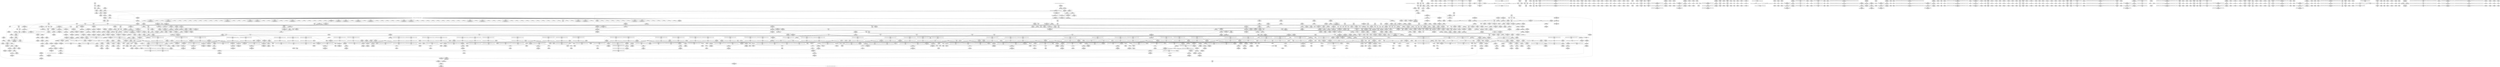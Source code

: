 digraph {
	CE0x4be3300 [shape=record,shape=Mrecord,label="{CE0x4be3300|i32_0|*Constant*}"]
	CE0x4c95ba0 [shape=record,shape=Mrecord,label="{CE0x4c95ba0|rcu_read_lock:_do.body|*SummSource*}"]
	CE0x4c742b0 [shape=record,shape=Mrecord,label="{CE0x4c742b0|_call_void_mcount()_#3}"]
	"CONST[source:0(mediator),value:0(static)][purpose:{operation}]"
	CE0x4c89ae0 [shape=record,shape=Mrecord,label="{CE0x4c89ae0|task_sid:_tmp13|security/selinux/hooks.c,208|*SummSource*}"]
	CE0x4d3ae50 [shape=record,shape=Mrecord,label="{CE0x4d3ae50|__preempt_count_add:_tmp7|./arch/x86/include/asm/preempt.h,73}"]
	CE0x4be6c10 [shape=record,shape=Mrecord,label="{CE0x4be6c10|selinux_shm_alloc_security:_bb|*SummSink*}"]
	CE0x4c79a20 [shape=record,shape=Mrecord,label="{CE0x4c79a20|ipc_alloc_security:_tobool|security/selinux/hooks.c,5084|*SummSource*}"]
	CE0x4d115b0 [shape=record,shape=Mrecord,label="{CE0x4d115b0|__preempt_count_sub:_tmp7|./arch/x86/include/asm/preempt.h,78}"]
	CE0x4c897d0 [shape=record,shape=Mrecord,label="{CE0x4c897d0|task_sid:_tmp12|security/selinux/hooks.c,208|*SummSink*}"]
	CE0x4d09840 [shape=record,shape=Mrecord,label="{CE0x4d09840|i64*_getelementptr_inbounds_(_4_x_i64_,_4_x_i64_*___llvm_gcov_ctr128,_i64_0,_i64_0)|*Constant*|*SummSink*}"]
	CE0x4c4e1b0 [shape=record,shape=Mrecord,label="{CE0x4c4e1b0|_ret_i32_%call7,_!dbg_!27749|security/selinux/hooks.c,210}"]
	CE0x4c8dc80 [shape=record,shape=Mrecord,label="{CE0x4c8dc80|kmalloc:_tmp1|*SummSource*}"]
	CE0x4c60570 [shape=record,shape=Mrecord,label="{CE0x4c60570|ipc_alloc_security:_tmp10|security/selinux/hooks.c,5087|*SummSink*}"]
	CE0x4c8b5e0 [shape=record,shape=Mrecord,label="{CE0x4c8b5e0|i64*_getelementptr_inbounds_(_2_x_i64_,_2_x_i64_*___llvm_gcov_ctr131,_i64_0,_i64_1)|*Constant*|*SummSource*}"]
	CE0x4c6f7c0 [shape=record,shape=Mrecord,label="{CE0x4c6f7c0|rcu_read_lock:_tmp17|include/linux/rcupdate.h,882}"]
	CE0x4c83a40 [shape=record,shape=Mrecord,label="{CE0x4c83a40|ipc_alloc_security:_if.then}"]
	CE0x4cf81b0 [shape=record,shape=Mrecord,label="{CE0x4cf81b0|rcu_read_unlock:_tmp20|include/linux/rcupdate.h,933|*SummSource*}"]
	CE0x4cee3b0 [shape=record,shape=Mrecord,label="{CE0x4cee3b0|i64*_getelementptr_inbounds_(_4_x_i64_,_4_x_i64_*___llvm_gcov_ctr129,_i64_0,_i64_3)|*Constant*|*SummSink*}"]
	CE0x4c80110 [shape=record,shape=Mrecord,label="{CE0x4c80110|ipc_alloc_security:_tobool|security/selinux/hooks.c,5084}"]
	CE0x4bfa130 [shape=record,shape=Mrecord,label="{CE0x4bfa130|80:_i32,_112:_i8*,_:_CMRE_7,8_}"]
	CE0x4c6dc00 [shape=record,shape=Mrecord,label="{CE0x4c6dc00|i8*_getelementptr_inbounds_(_42_x_i8_,_42_x_i8_*_.str46,_i32_0,_i32_0)|*Constant*|*SummSource*}"]
	CE0x4c0b3d0 [shape=record,shape=Mrecord,label="{CE0x4c0b3d0|i32_10|*Constant*}"]
	CE0x4c35220 [shape=record,shape=Mrecord,label="{CE0x4c35220|i64*_getelementptr_inbounds_(_9_x_i64_,_9_x_i64_*___llvm_gcov_ctr310,_i64_0,_i64_8)|*Constant*}"]
	CE0x4d037b0 [shape=record,shape=Mrecord,label="{CE0x4d037b0|rcu_lock_release:_tmp3|*SummSource*}"]
	CE0x4ca07e0 [shape=record,shape=Mrecord,label="{CE0x4ca07e0|i8*_getelementptr_inbounds_(_41_x_i8_,_41_x_i8_*_.str44,_i32_0,_i32_0)|*Constant*}"]
	CE0x4cb0480 [shape=record,shape=Mrecord,label="{CE0x4cb0480|__rcu_read_lock:_tmp1|*SummSink*}"]
	CE0x4cb0990 [shape=record,shape=Mrecord,label="{CE0x4cb0990|GLOBAL:___llvm_gcov_ctr126|Global_var:__llvm_gcov_ctr126|*SummSource*}"]
	CE0x4c76390 [shape=record,shape=Mrecord,label="{CE0x4c76390|rcu_read_unlock:_tmp7|include/linux/rcupdate.h,933|*SummSource*}"]
	CE0x4d27620 [shape=record,shape=Mrecord,label="{CE0x4d27620|i64*_getelementptr_inbounds_(_4_x_i64_,_4_x_i64_*___llvm_gcov_ctr129,_i64_0,_i64_0)|*Constant*|*SummSink*}"]
	CE0x4c63310 [shape=record,shape=Mrecord,label="{CE0x4c63310|ipc_alloc_security:_tmp5|security/selinux/hooks.c,5084|*SummSink*}"]
	CE0x4c62ac0 [shape=record,shape=Mrecord,label="{CE0x4c62ac0|ipc_alloc_security:_tmp13|security/selinux/hooks.c,5093|*SummSource*}"]
	CE0x4be1f00 [shape=record,shape=Mrecord,label="{CE0x4be1f00|80:_i32,_112:_i8*,_:_CMRE_46,47_}"]
	CE0x4c2dd50 [shape=record,shape=Mrecord,label="{CE0x4c2dd50|selinux_shm_alloc_security:_tmp13|security/selinux/hooks.c,5309|*SummSource*}"]
	CE0x4c37050 [shape=record,shape=Mrecord,label="{CE0x4c37050|GLOBAL:_ipc_free_security|*Constant*|*SummSource*}"]
	CE0x4c9ff30 [shape=record,shape=Mrecord,label="{CE0x4c9ff30|GLOBAL:_lockdep_rcu_suspicious|*Constant*}"]
	CE0x4ced6f0 [shape=record,shape=Mrecord,label="{CE0x4ced6f0|rcu_lock_acquire:_tmp|*SummSink*}"]
	CE0x4c89210 [shape=record,shape=Mrecord,label="{CE0x4c89210|task_sid:_tmp5|security/selinux/hooks.c,208|*SummSource*}"]
	CE0x4bcfb40 [shape=record,shape=Mrecord,label="{CE0x4bcfb40|%struct.task_struct*_(%struct.task_struct**)*_asm_movq_%gs:$_1:P_,$0_,_r,im,_dirflag_,_fpsr_,_flags_}"]
	CE0x4be2870 [shape=record,shape=Mrecord,label="{CE0x4be2870|selinux_shm_alloc_security:_tmp3|security/selinux/hooks.c,5299}"]
	CE0x4c49000 [shape=record,shape=Mrecord,label="{CE0x4c49000|current_sid:_tmp9|security/selinux/hooks.c,218|*SummSink*}"]
	CE0x4bee5c0 [shape=record,shape=Mrecord,label="{CE0x4bee5c0|current_sid:_tmp10|security/selinux/hooks.c,218}"]
	CE0x4bd0360 [shape=record,shape=Mrecord,label="{CE0x4bd0360|%struct.task_struct*_(%struct.task_struct**)*_asm_movq_%gs:$_1:P_,$0_,_r,im,_dirflag_,_fpsr_,_flags_|*SummSink*}"]
	CE0x4c47100 [shape=record,shape=Mrecord,label="{CE0x4c47100|ipc_alloc_security:_tmp3|security/selinux/hooks.c,5084|*SummSink*}"]
	CE0x4d09b60 [shape=record,shape=Mrecord,label="{CE0x4d09b60|rcu_lock_release:_tmp6}"]
	CE0x4bd9e20 [shape=record,shape=Mrecord,label="{CE0x4bd9e20|current_sid:_tmp4|security/selinux/hooks.c,218|*SummSink*}"]
	CE0x4be1410 [shape=record,shape=Mrecord,label="{CE0x4be1410|GLOBAL:_get_current|*Constant*|*SummSink*}"]
	CE0x4d0d0d0 [shape=record,shape=Mrecord,label="{CE0x4d0d0d0|i8*_undef|*Constant*|*SummSource*}"]
	CE0x4bdab80 [shape=record,shape=Mrecord,label="{CE0x4bdab80|current_sid:_tmp1|*SummSource*}"]
	CE0x4bfe720 [shape=record,shape=Mrecord,label="{CE0x4bfe720|80:_i32,_112:_i8*,_:_CMRE_10,11_}"]
	CE0x4c450c0 [shape=record,shape=Mrecord,label="{CE0x4c450c0|ipc_alloc_security:_tmp|*SummSource*}"]
	CE0x4c2f350 [shape=record,shape=Mrecord,label="{CE0x4c2f350|avc_has_perm:_tsid|Function::avc_has_perm&Arg::tsid::|*SummSink*}"]
	CE0x4cf7be0 [shape=record,shape=Mrecord,label="{CE0x4cf7be0|rcu_read_unlock:_tmp19|include/linux/rcupdate.h,933}"]
	CE0x4c646e0 [shape=record,shape=Mrecord,label="{CE0x4c646e0|i64*_getelementptr_inbounds_(_6_x_i64_,_6_x_i64_*___llvm_gcov_ctr301,_i64_0,_i64_3)|*Constant*|*SummSink*}"]
	CE0x4c307b0 [shape=record,shape=Mrecord,label="{CE0x4c307b0|selinux_shm_alloc_security:_ipc_id|security/selinux/hooks.c,5305|*SummSource*}"]
	CE0x4be3ce0 [shape=record,shape=Mrecord,label="{CE0x4be3ce0|_call_void_mcount()_#3}"]
	CE0x4c30e10 [shape=record,shape=Mrecord,label="{CE0x4c30e10|get_current:_tmp}"]
	CE0x4c0d430 [shape=record,shape=Mrecord,label="{CE0x4c0d430|current_sid:_tmp15|security/selinux/hooks.c,218|*SummSink*}"]
	CE0x4c6c100 [shape=record,shape=Mrecord,label="{CE0x4c6c100|rcu_read_lock:_tmp4|include/linux/rcupdate.h,882|*SummSource*}"]
	CE0x4c0a3f0 [shape=record,shape=Mrecord,label="{CE0x4c0a3f0|i64*_getelementptr_inbounds_(_9_x_i64_,_9_x_i64_*___llvm_gcov_ctr310,_i64_0,_i64_6)|*Constant*|*SummSink*}"]
	CE0x4c6cd60 [shape=record,shape=Mrecord,label="{CE0x4c6cd60|rcu_read_unlock:_tmp4|include/linux/rcupdate.h,933|*SummSource*}"]
	CE0x4c87370 [shape=record,shape=Mrecord,label="{CE0x4c87370|_ret_i8*_%call,_!dbg_!27714|include/linux/slab.h,429|*SummSink*}"]
	CE0x4c50eb0 [shape=record,shape=Mrecord,label="{CE0x4c50eb0|task_sid:_tmp27|security/selinux/hooks.c,208|*SummSource*}"]
	CE0x4c523e0 [shape=record,shape=Mrecord,label="{CE0x4c523e0|current_sid:_call4|security/selinux/hooks.c,218|*SummSource*}"]
	CE0x4cb1680 [shape=record,shape=Mrecord,label="{CE0x4cb1680|cred_sid:_tmp3|*SummSource*}"]
	CE0x4d09570 [shape=record,shape=Mrecord,label="{CE0x4d09570|i32_2|*Constant*}"]
	CE0x4bf03c0 [shape=record,shape=Mrecord,label="{CE0x4bf03c0|selinux_shm_alloc_security:_tmp9|security/selinux/hooks.c,5302|*SummSink*}"]
	CE0x4cafec0 [shape=record,shape=Mrecord,label="{CE0x4cafec0|GLOBAL:_task_sid.__warned|Global_var:task_sid.__warned|*SummSource*}"]
	CE0x4caaae0 [shape=record,shape=Mrecord,label="{CE0x4caaae0|_ret_i32_%tmp6,_!dbg_!27716|security/selinux/hooks.c,197|*SummSource*}"]
	CE0x4cb2050 [shape=record,shape=Mrecord,label="{CE0x4cb2050|kmalloc:_entry|*SummSource*}"]
	CE0x4cae2f0 [shape=record,shape=Mrecord,label="{CE0x4cae2f0|__rcu_read_lock:_tmp3|*SummSource*}"]
	CE0x4c62d10 [shape=record,shape=Mrecord,label="{CE0x4c62d10|i64*_getelementptr_inbounds_(_2_x_i64_,_2_x_i64_*___llvm_gcov_ctr302,_i64_0,_i64_0)|*Constant*}"]
	CE0x4be1a80 [shape=record,shape=Mrecord,label="{CE0x4be1a80|_ret_i32_%tmp24,_!dbg_!27742|security/selinux/hooks.c,220|*SummSource*}"]
	CE0x4c89030 [shape=record,shape=Mrecord,label="{CE0x4c89030|task_sid:_tmp5|security/selinux/hooks.c,208}"]
	CE0x4c99a50 [shape=record,shape=Mrecord,label="{CE0x4c99a50|rcu_read_unlock:_call|include/linux/rcupdate.h,933|*SummSource*}"]
	CE0x4c4f8d0 [shape=record,shape=Mrecord,label="{CE0x4c4f8d0|i64*_getelementptr_inbounds_(_13_x_i64_,_13_x_i64_*___llvm_gcov_ctr126,_i64_0,_i64_11)|*Constant*|*SummSource*}"]
	CE0x4c96640 [shape=record,shape=Mrecord,label="{CE0x4c96640|GLOBAL:___rcu_read_lock|*Constant*|*SummSource*}"]
	CE0x4bea510 [shape=record,shape=Mrecord,label="{CE0x4bea510|_call_void_mcount()_#3|*SummSource*}"]
	CE0x6728800 [shape=record,shape=Mrecord,label="{CE0x6728800|i64_1|*Constant*|*SummSource*}"]
	CE0x4cf3640 [shape=record,shape=Mrecord,label="{CE0x4cf3640|rcu_lock_acquire:_tmp1|*SummSink*}"]
	CE0x4bde6b0 [shape=record,shape=Mrecord,label="{CE0x4bde6b0|80:_i32,_112:_i8*,_:_CMRE_59,60_}"]
	CE0x4c4b9d0 [shape=record,shape=Mrecord,label="{CE0x4c4b9d0|i64*_getelementptr_inbounds_(_4_x_i64_,_4_x_i64_*___llvm_gcov_ctr130,_i64_0,_i64_2)|*Constant*|*SummSource*}"]
	CE0x4cedef0 [shape=record,shape=Mrecord,label="{CE0x4cedef0|_call_void_lock_acquire(%struct.lockdep_map*_%map,_i32_0,_i32_0,_i32_2,_i32_0,_%struct.lockdep_map*_null,_i64_ptrtoint_(i8*_blockaddress(_rcu_lock_acquire,_%__here)_to_i64))_#10,_!dbg_!27716|include/linux/rcupdate.h,418}"]
	CE0x4d20fc0 [shape=record,shape=Mrecord,label="{CE0x4d20fc0|__rcu_read_unlock:_tmp3}"]
	CE0x4cb2160 [shape=record,shape=Mrecord,label="{CE0x4cb2160|kmalloc:_entry|*SummSink*}"]
	CE0x4c4c730 [shape=record,shape=Mrecord,label="{CE0x4c4c730|rcu_lock_acquire:_tmp4|include/linux/rcupdate.h,418|*SummSink*}"]
	CE0x4c29cf0 [shape=record,shape=Mrecord,label="{CE0x4c29cf0|i32_3|*Constant*|*SummSource*}"]
	CE0x4c35900 [shape=record,shape=Mrecord,label="{CE0x4c35900|selinux_shm_alloc_security:_tmp16|security/selinux/hooks.c,5310|*SummSink*}"]
	CE0x4bd9d20 [shape=record,shape=Mrecord,label="{CE0x4bd9d20|current_sid:_tmp4|security/selinux/hooks.c,218|*SummSource*}"]
	CE0x4c5b530 [shape=record,shape=Mrecord,label="{CE0x4c5b530|i64*_getelementptr_inbounds_(_4_x_i64_,_4_x_i64_*___llvm_gcov_ctr129,_i64_0,_i64_3)|*Constant*|*SummSource*}"]
	CE0x4c90a30 [shape=record,shape=Mrecord,label="{CE0x4c90a30|task_sid:_do.body5}"]
	CE0x4c2e720 [shape=record,shape=Mrecord,label="{CE0x4c2e720|selinux_shm_alloc_security:_tmp15|security/selinux/hooks.c,5309}"]
	CE0x4c90170 [shape=record,shape=Mrecord,label="{CE0x4c90170|task_sid:_do.body|*SummSource*}"]
	CE0x4cb1750 [shape=record,shape=Mrecord,label="{CE0x4cb1750|cred_sid:_tmp3|*SummSink*}"]
	CE0x4d37870 [shape=record,shape=Mrecord,label="{CE0x4d37870|i64*_getelementptr_inbounds_(_4_x_i64_,_4_x_i64_*___llvm_gcov_ctr135,_i64_0,_i64_2)|*Constant*|*SummSink*}"]
	CE0x4c6c750 [shape=record,shape=Mrecord,label="{CE0x4c6c750|rcu_read_lock:_land.lhs.true|*SummSink*}"]
	CE0x4c60be0 [shape=record,shape=Mrecord,label="{CE0x4c60be0|ipc_alloc_security:_call1|security/selinux/hooks.c,5087}"]
	CE0x4c95cb0 [shape=record,shape=Mrecord,label="{CE0x4c95cb0|rcu_read_lock:_do.body|*SummSink*}"]
	CE0x4c78a50 [shape=record,shape=Mrecord,label="{CE0x4c78a50|ipc_free_security:_tmp6|security/selinux/hooks.c,5099|*SummSink*}"]
	CE0x4c2f0d0 [shape=record,shape=Mrecord,label="{CE0x4c2f0d0|avc_has_perm:_tsid|Function::avc_has_perm&Arg::tsid::}"]
	CE0x4d04180 [shape=record,shape=Mrecord,label="{CE0x4d04180|i64*_getelementptr_inbounds_(_4_x_i64_,_4_x_i64_*___llvm_gcov_ctr130,_i64_0,_i64_3)|*Constant*}"]
	CE0x4c402f0 [shape=record,shape=Mrecord,label="{CE0x4c402f0|rcu_read_unlock:_tmp12|include/linux/rcupdate.h,933|*SummSource*}"]
	CE0x4bec0f0 [shape=record,shape=Mrecord,label="{CE0x4bec0f0|current_sid:_tmp11|security/selinux/hooks.c,218}"]
	CE0x4c9c730 [shape=record,shape=Mrecord,label="{CE0x4c9c730|i64_0|*Constant*}"]
	CE0x4d24bd0 [shape=record,shape=Mrecord,label="{CE0x4d24bd0|__preempt_count_add:_tmp|*SummSink*}"]
	CE0x4c516b0 [shape=record,shape=Mrecord,label="{CE0x4c516b0|i64*_getelementptr_inbounds_(_11_x_i64_,_11_x_i64_*___llvm_gcov_ctr125,_i64_0,_i64_10)|*Constant*|*SummSource*}"]
	CE0x4c61460 [shape=record,shape=Mrecord,label="{CE0x4c61460|i32_-12|*Constant*}"]
	CE0x4c8e970 [shape=record,shape=Mrecord,label="{CE0x4c8e970|GLOBAL:_rcu_read_lock|*Constant*}"]
	CE0x4c97f00 [shape=record,shape=Mrecord,label="{CE0x4c97f00|rcu_read_lock:_if.end}"]
	CE0x4bf7b90 [shape=record,shape=Mrecord,label="{CE0x4bf7b90|selinux_shm_alloc_security:_call1|security/selinux/hooks.c,5298}"]
	CE0x4d0c510 [shape=record,shape=Mrecord,label="{CE0x4d0c510|rcu_lock_acquire:_tmp7|*SummSource*}"]
	CE0x4c880e0 [shape=record,shape=Mrecord,label="{CE0x4c880e0|i64*_getelementptr_inbounds_(_13_x_i64_,_13_x_i64_*___llvm_gcov_ctr126,_i64_0,_i64_0)|*Constant*}"]
	CE0x4cac3e0 [shape=record,shape=Mrecord,label="{CE0x4cac3e0|i64*_getelementptr_inbounds_(_13_x_i64_,_13_x_i64_*___llvm_gcov_ctr126,_i64_0,_i64_10)|*Constant*|*SummSource*}"]
	CE0x4d17100 [shape=record,shape=Mrecord,label="{CE0x4d17100|__preempt_count_sub:_tmp2|*SummSink*}"]
	CE0x4beb400 [shape=record,shape=Mrecord,label="{CE0x4beb400|_call_void_mcount()_#3|*SummSink*}"]
	CE0x4bf4140 [shape=record,shape=Mrecord,label="{CE0x4bf4140|selinux_shm_alloc_security:_if.then|*SummSource*}"]
	CE0x4c79200 [shape=record,shape=Mrecord,label="{CE0x4c79200|ipc_free_security:_tmp6|security/selinux/hooks.c,5099|*SummSource*}"]
	CE0x4c2d450 [shape=record,shape=Mrecord,label="{CE0x4c2d450|i64_4|*Constant*|*SummSource*}"]
	CE0x4bfd530 [shape=record,shape=Mrecord,label="{CE0x4bfd530|i16_28|*Constant*|*SummSource*}"]
	CE0x4c8d070 [shape=record,shape=Mrecord,label="{CE0x4c8d070|kzalloc:_call|include/linux/slab.h,578|*SummSink*}"]
	CE0x4c58910 [shape=record,shape=Mrecord,label="{CE0x4c58910|COLLAPSED:_CMRE:_elem_0::|security/selinux/hooks.c,218}"]
	CE0x4c71690 [shape=record,shape=Mrecord,label="{CE0x4c71690|i64*_getelementptr_inbounds_(_2_x_i64_,_2_x_i64_*___llvm_gcov_ctr131,_i64_0,_i64_0)|*Constant*|*SummSink*}"]
	CE0x4c01100 [shape=record,shape=Mrecord,label="{CE0x4c01100|selinux_shm_alloc_security:_ad|security/selinux/hooks.c, 5294}"]
	CE0x4c02320 [shape=record,shape=Mrecord,label="{CE0x4c02320|current_sid:_if.then|*SummSink*}"]
	CE0x4c41b00 [shape=record,shape=Mrecord,label="{CE0x4c41b00|current_sid:_tmp2|*SummSource*}"]
	CE0x4c6a250 [shape=record,shape=Mrecord,label="{CE0x4c6a250|i64_7|*Constant*}"]
	CE0x4cfd750 [shape=record,shape=Mrecord,label="{CE0x4cfd750|i64*_getelementptr_inbounds_(_4_x_i64_,_4_x_i64_*___llvm_gcov_ctr130,_i64_0,_i64_3)|*Constant*|*SummSink*}"]
	CE0x4c483b0 [shape=record,shape=Mrecord,label="{CE0x4c483b0|i64*_getelementptr_inbounds_(_2_x_i64_,_2_x_i64_*___llvm_gcov_ctr109,_i64_0,_i64_0)|*Constant*|*SummSource*}"]
	CE0x4c0bdf0 [shape=record,shape=Mrecord,label="{CE0x4c0bdf0|current_sid:_land.lhs.true|*SummSource*}"]
	CE0x4be2be0 [shape=record,shape=Mrecord,label="{CE0x4be2be0|selinux_shm_alloc_security:_shp|Function::selinux_shm_alloc_security&Arg::shp::|*SummSink*}"]
	CE0x4c92400 [shape=record,shape=Mrecord,label="{CE0x4c92400|task_sid:_tmp2}"]
	CE0x4bf5ba0 [shape=record,shape=Mrecord,label="{CE0x4bf5ba0|selinux_shm_alloc_security:_if.end|*SummSink*}"]
	CE0x4d15f00 [shape=record,shape=Mrecord,label="{CE0x4d15f00|i64*_getelementptr_inbounds_(_4_x_i64_,_4_x_i64_*___llvm_gcov_ctr134,_i64_0,_i64_3)|*Constant*|*SummSink*}"]
	CE0x4ca1770 [shape=record,shape=Mrecord,label="{CE0x4ca1770|task_sid:_tmp20|security/selinux/hooks.c,208}"]
	CE0x4c82f50 [shape=record,shape=Mrecord,label="{CE0x4c82f50|ipc_free_security:_tmp}"]
	CE0x4c8fc90 [shape=record,shape=Mrecord,label="{CE0x4c8fc90|i32_77|*Constant*|*SummSink*}"]
	CE0x4c802c0 [shape=record,shape=Mrecord,label="{CE0x4c802c0|%struct.ipc_security_struct*_null|*Constant*|*SummSink*}"]
	CE0x4c8fe40 [shape=record,shape=Mrecord,label="{CE0x4c8fe40|COLLAPSED:_GCMRE___llvm_gcov_ctr131_internal_global_2_x_i64_zeroinitializer:_elem_0:default:}"]
	CE0x4cf8b70 [shape=record,shape=Mrecord,label="{CE0x4cf8b70|i64*_getelementptr_inbounds_(_11_x_i64_,_11_x_i64_*___llvm_gcov_ctr132,_i64_0,_i64_10)|*Constant*|*SummSource*}"]
	CE0x4bf9000 [shape=record,shape=Mrecord,label="{CE0x4bf9000|kzalloc:_bb}"]
	CE0x4d0fde0 [shape=record,shape=Mrecord,label="{CE0x4d0fde0|rcu_lock_acquire:_indirectgoto|*SummSource*}"]
	CE0x4d2c1a0 [shape=record,shape=Mrecord,label="{CE0x4d2c1a0|i64*_getelementptr_inbounds_(_4_x_i64_,_4_x_i64_*___llvm_gcov_ctr135,_i64_0,_i64_3)|*Constant*}"]
	CE0x4c02ab0 [shape=record,shape=Mrecord,label="{CE0x4c02ab0|current_sid:_if.then|*SummSource*}"]
	CE0x4cecaa0 [shape=record,shape=Mrecord,label="{CE0x4cecaa0|rcu_read_unlock:_land.lhs.true}"]
	CE0x4c90b00 [shape=record,shape=Mrecord,label="{CE0x4c90b00|task_sid:_do.body5|*SummSource*}"]
	CE0x4d052b0 [shape=record,shape=Mrecord,label="{CE0x4d052b0|__rcu_read_unlock:_do.end|*SummSink*}"]
	CE0x4bed630 [shape=record,shape=Mrecord,label="{CE0x4bed630|current_sid:_tmp5|security/selinux/hooks.c,218}"]
	CE0x4c75d70 [shape=record,shape=Mrecord,label="{CE0x4c75d70|_call_void_mcount()_#3|*SummSource*}"]
	CE0x4c5aa70 [shape=record,shape=Mrecord,label="{CE0x4c5aa70|get_current:_bb}"]
	CE0x4c61970 [shape=record,shape=Mrecord,label="{CE0x4c61970|ipc_alloc_security:_retval.0}"]
	CE0x4c863a0 [shape=record,shape=Mrecord,label="{CE0x4c863a0|_call_void_mcount()_#3|*SummSource*}"]
	CE0x4c2ece0 [shape=record,shape=Mrecord,label="{CE0x4c2ece0|avc_has_perm:_requested|Function::avc_has_perm&Arg::requested::|*SummSink*}"]
	CE0x4c01ba0 [shape=record,shape=Mrecord,label="{CE0x4c01ba0|selinux_shm_alloc_security:_tmp21|security/selinux/hooks.c,5314|*SummSource*}"]
	CE0x4c8f630 [shape=record,shape=Mrecord,label="{CE0x4c8f630|GLOBAL:_rcu_lock_acquire|*Constant*|*SummSource*}"]
	CE0x4cedb50 [shape=record,shape=Mrecord,label="{CE0x4cedb50|rcu_lock_release:_tmp|*SummSource*}"]
	CE0x4c4bbc0 [shape=record,shape=Mrecord,label="{CE0x4c4bbc0|i64*_getelementptr_inbounds_(_4_x_i64_,_4_x_i64_*___llvm_gcov_ctr130,_i64_0,_i64_2)|*Constant*|*SummSink*}"]
	"CONST[source:0(mediator),value:2(dynamic)][purpose:{object}]"
	CE0x4bf2680 [shape=record,shape=Mrecord,label="{CE0x4bf2680|__rcu_read_lock:_tmp6|include/linux/rcupdate.h,240|*SummSource*}"]
	CE0x4d25b40 [shape=record,shape=Mrecord,label="{CE0x4d25b40|i32_0|*Constant*}"]
	CE0x4c80e90 [shape=record,shape=Mrecord,label="{CE0x4c80e90|task_sid:_tobool|security/selinux/hooks.c,208|*SummSink*}"]
	CE0x4ca9910 [shape=record,shape=Mrecord,label="{CE0x4ca9910|task_sid:_call7|security/selinux/hooks.c,208}"]
	CE0x4c89700 [shape=record,shape=Mrecord,label="{CE0x4c89700|cred_sid:_tmp2|*SummSink*}"]
	CE0x4befba0 [shape=record,shape=Mrecord,label="{CE0x4befba0|current_sid:_tmp16|security/selinux/hooks.c,218|*SummSink*}"]
	CE0x4be2c50 [shape=record,shape=Mrecord,label="{CE0x4be2c50|selinux_shm_alloc_security:_shp|Function::selinux_shm_alloc_security&Arg::shp::|*SummSource*}"]
	CE0x4bd0570 [shape=record,shape=Mrecord,label="{CE0x4bd0570|GLOBAL:_current_task|Global_var:current_task|*SummSource*}"]
	CE0x4c31570 [shape=record,shape=Mrecord,label="{CE0x4c31570|kzalloc:_tmp1|*SummSink*}"]
	CE0x4c04610 [shape=record,shape=Mrecord,label="{CE0x4c04610|kzalloc:_tmp2}"]
	CE0x4c3e750 [shape=record,shape=Mrecord,label="{CE0x4c3e750|rcu_read_unlock:_tmp8|include/linux/rcupdate.h,933|*SummSink*}"]
	CE0x4c2b740 [shape=record,shape=Mrecord,label="{CE0x4c2b740|selinux_shm_alloc_security:_tmp10|security/selinux/hooks.c,5305|*SummSource*}"]
	CE0x4cad7a0 [shape=record,shape=Mrecord,label="{CE0x4cad7a0|i64*_getelementptr_inbounds_(_2_x_i64_,_2_x_i64_*___llvm_gcov_ctr131,_i64_0,_i64_0)|*Constant*}"]
	CE0x4c93470 [shape=record,shape=Mrecord,label="{CE0x4c93470|task_sid:_bb|*SummSink*}"]
	CE0x4c4d4d0 [shape=record,shape=Mrecord,label="{CE0x4c4d4d0|rcu_read_unlock:_call3|include/linux/rcupdate.h,933}"]
	CE0x4d0eab0 [shape=record,shape=Mrecord,label="{CE0x4d0eab0|i64*_getelementptr_inbounds_(_4_x_i64_,_4_x_i64_*___llvm_gcov_ctr133,_i64_0,_i64_1)|*Constant*|*SummSink*}"]
	CE0x4c4c1f0 [shape=record,shape=Mrecord,label="{CE0x4c4c1f0|GLOBAL:___preempt_count_sub|*Constant*}"]
	CE0x4bf30d0 [shape=record,shape=Mrecord,label="{CE0x4bf30d0|_ret_i32_%retval.0,_!dbg_!27731|security/selinux/hooks.c,5093|*SummSink*}"]
	CE0x4c33740 [shape=record,shape=Mrecord,label="{CE0x4c33740|_ret_void,_!dbg_!27719|security/selinux/hooks.c,5100|*SummSource*}"]
	CE0x4c2f1e0 [shape=record,shape=Mrecord,label="{CE0x4c2f1e0|avc_has_perm:_tsid|Function::avc_has_perm&Arg::tsid::|*SummSource*}"]
	CE0x4c4f600 [shape=record,shape=Mrecord,label="{CE0x4c4f600|i64*_getelementptr_inbounds_(_13_x_i64_,_13_x_i64_*___llvm_gcov_ctr126,_i64_0,_i64_11)|*Constant*}"]
	CE0x4c78780 [shape=record,shape=Mrecord,label="{CE0x4c78780|ipc_free_security:_tmp4|*LoadInst*|security/selinux/hooks.c,5097|*SummSource*}"]
	CE0x4d24520 [shape=record,shape=Mrecord,label="{CE0x4d24520|__preempt_count_sub:_sub|./arch/x86/include/asm/preempt.h,77|*SummSink*}"]
	CE0x4c8e160 [shape=record,shape=Mrecord,label="{CE0x4c8e160|_call_void_mcount()_#3|*SummSink*}"]
	CE0x4cab5e0 [shape=record,shape=Mrecord,label="{CE0x4cab5e0|task_sid:_tmp20|security/selinux/hooks.c,208|*SummSource*}"]
	CE0x4c09030 [shape=record,shape=Mrecord,label="{CE0x4c09030|80:_i32,_112:_i8*,_:_CMRE_80,84_|*MultipleSource*|Function::selinux_shm_alloc_security&Arg::shp::|security/selinux/hooks.c,5298}"]
	CE0x4cfcaf0 [shape=record,shape=Mrecord,label="{CE0x4cfcaf0|__rcu_read_unlock:_tmp3|*SummSink*}"]
	CE0x4bf6220 [shape=record,shape=Mrecord,label="{CE0x4bf6220|selinux_shm_alloc_security:_tobool|security/selinux/hooks.c,5299|*SummSource*}"]
	CE0x4cf03f0 [shape=record,shape=Mrecord,label="{CE0x4cf03f0|rcu_read_unlock:_do.body}"]
	CE0x4c8b160 [shape=record,shape=Mrecord,label="{CE0x4c8b160|_ret_void,_!dbg_!27735|include/linux/rcupdate.h,884|*SummSource*}"]
	CE0x4c9ca30 [shape=record,shape=Mrecord,label="{CE0x4c9ca30|task_sid:_tmp6|security/selinux/hooks.c,208|*SummSource*}"]
	CE0x4bec380 [shape=record,shape=Mrecord,label="{CE0x4bec380|_call_void_mcount()_#3|*SummSink*}"]
	CE0x4c2a910 [shape=record,shape=Mrecord,label="{CE0x4c2a910|ipc_alloc_security:_return|*SummSource*}"]
	CE0x4c31030 [shape=record,shape=Mrecord,label="{CE0x4c31030|i64*_getelementptr_inbounds_(_4_x_i64_,_4_x_i64_*___llvm_gcov_ctr128,_i64_0,_i64_0)|*Constant*|*SummSource*}"]
	CE0x4c62fc0 [shape=record,shape=Mrecord,label="{CE0x4c62fc0|ipc_alloc_security:_tmp7|security/selinux/hooks.c,5085}"]
	CE0x4c90c30 [shape=record,shape=Mrecord,label="{CE0x4c90c30|kmalloc:_size|Function::kmalloc&Arg::size::}"]
	CE0x4bec920 [shape=record,shape=Mrecord,label="{CE0x4bec920|selinux_shm_alloc_security:_tmp6|security/selinux/hooks.c,5300|*SummSink*}"]
	CE0x4bf9900 [shape=record,shape=Mrecord,label="{CE0x4bf9900|ipc_alloc_security:_entry}"]
	CE0x4bfa750 [shape=record,shape=Mrecord,label="{CE0x4bfa750|get_current:_entry}"]
	CE0x4bd9cb0 [shape=record,shape=Mrecord,label="{CE0x4bd9cb0|current_sid:_tmp4|security/selinux/hooks.c,218}"]
	CE0x4c65b60 [shape=record,shape=Mrecord,label="{CE0x4c65b60|_call_void_rcu_lock_acquire(%struct.lockdep_map*_rcu_lock_map)_#10,_!dbg_!27711|include/linux/rcupdate.h,881|*SummSource*}"]
	CE0x4c53200 [shape=record,shape=Mrecord,label="{CE0x4c53200|GLOBAL:___kmalloc|*Constant*|*SummSource*}"]
	CE0x4c924e0 [shape=record,shape=Mrecord,label="{CE0x4c924e0|task_sid:_tmp2|*SummSink*}"]
	CE0x4c91ba0 [shape=record,shape=Mrecord,label="{CE0x4c91ba0|task_sid:_tmp5|security/selinux/hooks.c,208|*SummSink*}"]
	CE0x4d03a70 [shape=record,shape=Mrecord,label="{CE0x4d03a70|__preempt_count_add:_bb}"]
	CE0x4c49b70 [shape=record,shape=Mrecord,label="{CE0x4c49b70|task_sid:_tmp|*SummSink*}"]
	CE0x4ca9ec0 [shape=record,shape=Mrecord,label="{CE0x4ca9ec0|GLOBAL:_cred_sid|*Constant*}"]
	CE0x4c89c10 [shape=record,shape=Mrecord,label="{CE0x4c89c10|task_sid:_tmp13|security/selinux/hooks.c,208|*SummSink*}"]
	CE0x4d07850 [shape=record,shape=Mrecord,label="{CE0x4d07850|rcu_lock_release:_tmp7}"]
	CE0x4c0db60 [shape=record,shape=Mrecord,label="{CE0x4c0db60|selinux_shm_alloc_security:_shm_perm4|security/selinux/hooks.c,5305|*SummSink*}"]
	CE0x4c34d70 [shape=record,shape=Mrecord,label="{CE0x4c34d70|selinux_shm_alloc_security:_retval.0|*SummSink*}"]
	CE0x4c7f400 [shape=record,shape=Mrecord,label="{CE0x4c7f400|ipc_free_security:_tmp3|*SummSink*}"]
	CE0x4c4d600 [shape=record,shape=Mrecord,label="{CE0x4c4d600|rcu_read_unlock:_call3|include/linux/rcupdate.h,933|*SummSource*}"]
	CE0x4c316f0 [shape=record,shape=Mrecord,label="{CE0x4c316f0|i64*_getelementptr_inbounds_(_2_x_i64_,_2_x_i64_*___llvm_gcov_ctr182,_i64_0,_i64_1)|*Constant*}"]
	CE0x4ca3ee0 [shape=record,shape=Mrecord,label="{CE0x4ca3ee0|task_sid:_tmp11|security/selinux/hooks.c,208|*SummSink*}"]
	CE0x4cf2340 [shape=record,shape=Mrecord,label="{CE0x4cf2340|rcu_read_unlock:_tmp9|include/linux/rcupdate.h,933|*SummSource*}"]
	CE0x4c401c0 [shape=record,shape=Mrecord,label="{CE0x4c401c0|rcu_read_unlock:_tmp12|include/linux/rcupdate.h,933}"]
	CE0x4d37590 [shape=record,shape=Mrecord,label="{CE0x4d37590|i64*_getelementptr_inbounds_(_4_x_i64_,_4_x_i64_*___llvm_gcov_ctr135,_i64_0,_i64_1)|*Constant*}"]
	CE0x4c942d0 [shape=record,shape=Mrecord,label="{CE0x4c942d0|rcu_read_unlock:_entry}"]
	CE0x4c71f60 [shape=record,shape=Mrecord,label="{CE0x4c71f60|rcu_read_unlock:_tmp1|*SummSink*}"]
	CE0x4d1c990 [shape=record,shape=Mrecord,label="{CE0x4d1c990|__preempt_count_add:_tmp2}"]
	CE0x4c58d00 [shape=record,shape=Mrecord,label="{CE0x4c58d00|current_sid:_tmp22|security/selinux/hooks.c,218|*SummSink*}"]
	CE0x4c825b0 [shape=record,shape=Mrecord,label="{CE0x4c825b0|kzalloc:_tmp|*SummSink*}"]
	CE0x4c0f0f0 [shape=record,shape=Mrecord,label="{CE0x4c0f0f0|selinux_shm_alloc_security:_tmp8|security/selinux/hooks.c,5302|*SummSink*}"]
	CE0x4bee6f0 [shape=record,shape=Mrecord,label="{CE0x4bee6f0|current_sid:_tmp10|security/selinux/hooks.c,218|*SummSource*}"]
	CE0x4c0e490 [shape=record,shape=Mrecord,label="{CE0x4c0e490|selinux_shm_alloc_security:_security|security/selinux/hooks.c,5302|*SummSink*}"]
	CE0x4c9ab70 [shape=record,shape=Mrecord,label="{CE0x4c9ab70|rcu_read_lock:_land.lhs.true}"]
	CE0x4d31c60 [shape=record,shape=Mrecord,label="{CE0x4d31c60|i64*_getelementptr_inbounds_(_4_x_i64_,_4_x_i64_*___llvm_gcov_ctr135,_i64_0,_i64_0)|*Constant*}"]
	CE0x4cad3d0 [shape=record,shape=Mrecord,label="{CE0x4cad3d0|rcu_read_unlock:_tmp3|*SummSource*}"]
	CE0x4ceed10 [shape=record,shape=Mrecord,label="{CE0x4ceed10|i64*_getelementptr_inbounds_(_4_x_i64_,_4_x_i64_*___llvm_gcov_ctr128,_i64_0,_i64_1)|*Constant*|*SummSink*}"]
	CE0x4be31a0 [shape=record,shape=Mrecord,label="{CE0x4be31a0|_ret_%struct.task_struct*_%tmp4,_!dbg_!27714|./arch/x86/include/asm/current.h,14|*SummSink*}"]
	CE0x4c719a0 [shape=record,shape=Mrecord,label="{CE0x4c719a0|cred_sid:_bb|*SummSink*}"]
	CE0x4bf4050 [shape=record,shape=Mrecord,label="{CE0x4bf4050|80:_i32,_112:_i8*,_:_CMRE_152,160_|*MultipleSource*|Function::selinux_shm_alloc_security&Arg::shp::|security/selinux/hooks.c,5298}"]
	CE0x4c5e820 [shape=record,shape=Mrecord,label="{CE0x4c5e820|cred_sid:_security|security/selinux/hooks.c,196}"]
	CE0x4c0e500 [shape=record,shape=Mrecord,label="{CE0x4c0e500|selinux_shm_alloc_security:_security|security/selinux/hooks.c,5302|*SummSource*}"]
	CE0x4c8a0d0 [shape=record,shape=Mrecord,label="{CE0x4c8a0d0|rcu_read_lock:_tmp7|include/linux/rcupdate.h,882|*SummSink*}"]
	CE0x4cfb780 [shape=record,shape=Mrecord,label="{CE0x4cfb780|__rcu_read_unlock:_entry}"]
	CE0x4bf70a0 [shape=record,shape=Mrecord,label="{CE0x4bf70a0|selinux_shm_alloc_security:_shm_perm|security/selinux/hooks.c,5298|*SummSource*}"]
	CE0x4be9f10 [shape=record,shape=Mrecord,label="{CE0x4be9f10|i64_0|*Constant*|*SummSource*}"]
	CE0x4c0acb0 [shape=record,shape=Mrecord,label="{CE0x4c0acb0|i64*_getelementptr_inbounds_(_6_x_i64_,_6_x_i64_*___llvm_gcov_ctr301,_i64_0,_i64_5)|*Constant*|*SummSink*}"]
	CE0x4c408a0 [shape=record,shape=Mrecord,label="{CE0x4c408a0|current_sid:_tmp3|*SummSource*}"]
	CE0x4c50d10 [shape=record,shape=Mrecord,label="{CE0x4c50d10|task_sid:_tmp27|security/selinux/hooks.c,208}"]
	CE0x4c69b30 [shape=record,shape=Mrecord,label="{CE0x4c69b30|rcu_read_unlock:_tmp14|include/linux/rcupdate.h,933|*SummSource*}"]
	CE0x4c46d30 [shape=record,shape=Mrecord,label="{CE0x4c46d30|current_sid:_tobool1|security/selinux/hooks.c,218}"]
	CE0x4c84e50 [shape=record,shape=Mrecord,label="{CE0x4c84e50|i32_22|*Constant*}"]
	CE0x4c33db0 [shape=record,shape=Mrecord,label="{CE0x4c33db0|selinux_shm_alloc_security:_tmp18|security/selinux/hooks.c,5313|*SummSource*}"]
	CE0x67288e0 [shape=record,shape=Mrecord,label="{CE0x67288e0|i32_1|*Constant*}"]
	CE0x4c926a0 [shape=record,shape=Mrecord,label="{CE0x4c926a0|rcu_read_unlock:_tmp2|*SummSink*}"]
	CE0x4c55f60 [shape=record,shape=Mrecord,label="{CE0x4c55f60|ipc_free_security:_security1|security/selinux/hooks.c,5098|*SummSource*}"]
	CE0x4c585c0 [shape=record,shape=Mrecord,label="{CE0x4c585c0|current_sid:_security|security/selinux/hooks.c,218|*SummSink*}"]
	CE0x4c828d0 [shape=record,shape=Mrecord,label="{CE0x4c828d0|i64*_getelementptr_inbounds_(_2_x_i64_,_2_x_i64_*___llvm_gcov_ctr98,_i64_0,_i64_1)|*Constant*|*SummSource*}"]
	CE0x4c86c60 [shape=record,shape=Mrecord,label="{CE0x4c86c60|_call_void_mcount()_#3}"]
	CE0x4c603f0 [shape=record,shape=Mrecord,label="{CE0x4c603f0|ipc_alloc_security:_tmp9|security/selinux/hooks.c,5087|*SummSink*}"]
	CE0x4c5a6d0 [shape=record,shape=Mrecord,label="{CE0x4c5a6d0|current_sid:_tmp24|security/selinux/hooks.c,220|*SummSource*}"]
	CE0x4bf83d0 [shape=record,shape=Mrecord,label="{CE0x4bf83d0|GLOBAL:___llvm_gcov_ctr125|Global_var:__llvm_gcov_ctr125}"]
	CE0x4bea990 [shape=record,shape=Mrecord,label="{CE0x4bea990|current_sid:_tmp8|security/selinux/hooks.c,218}"]
	CE0x4bf4990 [shape=record,shape=Mrecord,label="{CE0x4bf4990|current_sid:_tmp7|security/selinux/hooks.c,218}"]
	CE0x4c6bf60 [shape=record,shape=Mrecord,label="{CE0x4c6bf60|rcu_read_lock:_tmp4|include/linux/rcupdate.h,882}"]
	CE0x4be5f50 [shape=record,shape=Mrecord,label="{CE0x4be5f50|selinux_shm_alloc_security:_return|*SummSource*}"]
	CE0x4d0d990 [shape=record,shape=Mrecord,label="{CE0x4d0d990|void_(i32*,_i32,_i32*)*_asm_addl_$1,_%gs:$0_,_*m,ri,*m,_dirflag_,_fpsr_,_flags_}"]
	CE0x4c87dc0 [shape=record,shape=Mrecord,label="{CE0x4c87dc0|kzalloc:_or|include/linux/slab.h,578}"]
	CE0x4c75ec0 [shape=record,shape=Mrecord,label="{CE0x4c75ec0|_call_void_mcount()_#3|*SummSink*}"]
	CE0x4cae3e0 [shape=record,shape=Mrecord,label="{CE0x4cae3e0|__rcu_read_lock:_tmp3|*SummSink*}"]
	CE0x4bfe140 [shape=record,shape=Mrecord,label="{CE0x4bfe140|80:_i32,_112:_i8*,_:_CMRE_70,71_}"]
	CE0x4c8b570 [shape=record,shape=Mrecord,label="{CE0x4c8b570|i64*_getelementptr_inbounds_(_2_x_i64_,_2_x_i64_*___llvm_gcov_ctr131,_i64_0,_i64_1)|*Constant*}"]
	CE0x4c95690 [shape=record,shape=Mrecord,label="{CE0x4c95690|i64_2|*Constant*}"]
	CE0x4d03580 [shape=record,shape=Mrecord,label="{CE0x4d03580|i64*_getelementptr_inbounds_(_4_x_i64_,_4_x_i64_*___llvm_gcov_ctr133,_i64_0,_i64_2)|*Constant*}"]
	CE0x4c68e40 [shape=record,shape=Mrecord,label="{CE0x4c68e40|rcu_read_lock:_tmp12|include/linux/rcupdate.h,882|*SummSink*}"]
	CE0x4c5df60 [shape=record,shape=Mrecord,label="{CE0x4c5df60|i64_6|*Constant*|*SummSource*}"]
	CE0x4d16420 [shape=record,shape=Mrecord,label="{CE0x4d16420|__rcu_read_unlock:_tmp7|include/linux/rcupdate.h,245|*SummSource*}"]
	CE0x4bfed40 [shape=record,shape=Mrecord,label="{CE0x4bfed40|_call_void_mcount()_#3|*SummSource*}"]
	CE0x4c7fc40 [shape=record,shape=Mrecord,label="{CE0x4c7fc40|_call_void_rcu_read_lock()_#10,_!dbg_!27712|security/selinux/hooks.c,207}"]
	CE0x4be7bf0 [shape=record,shape=Mrecord,label="{CE0x4be7bf0|GLOBAL:___llvm_gcov_ctr310|Global_var:__llvm_gcov_ctr310}"]
	CE0x4d26110 [shape=record,shape=Mrecord,label="{CE0x4d26110|__preempt_count_sub:_tmp|*SummSource*}"]
	CE0x4d165f0 [shape=record,shape=Mrecord,label="{CE0x4d165f0|__rcu_read_unlock:_do.end}"]
	CE0x4c67d80 [shape=record,shape=Mrecord,label="{CE0x4c67d80|rcu_read_lock:_tmp9|include/linux/rcupdate.h,882|*SummSink*}"]
	CE0x4bd53d0 [shape=record,shape=Mrecord,label="{CE0x4bd53d0|selinux_shm_alloc_security:_return}"]
	CE0x4c55080 [shape=record,shape=Mrecord,label="{CE0x4c55080|rcu_read_lock:_tobool|include/linux/rcupdate.h,882}"]
	CE0x4cef570 [shape=record,shape=Mrecord,label="{CE0x4cef570|rcu_read_unlock:_tmp10|include/linux/rcupdate.h,933}"]
	CE0x4c48590 [shape=record,shape=Mrecord,label="{CE0x4c48590|current_sid:_do.end|*SummSink*}"]
	CE0x4c497f0 [shape=record,shape=Mrecord,label="{CE0x4c497f0|current_sid:_tmp13|security/selinux/hooks.c,218}"]
	CE0x4c8f160 [shape=record,shape=Mrecord,label="{CE0x4c8f160|i64*_getelementptr_inbounds_(_13_x_i64_,_13_x_i64_*___llvm_gcov_ctr126,_i64_0,_i64_1)|*Constant*}"]
	CE0x4c966b0 [shape=record,shape=Mrecord,label="{CE0x4c966b0|__rcu_read_lock:_entry|*SummSource*}"]
	CE0x4c987f0 [shape=record,shape=Mrecord,label="{CE0x4c987f0|_ret_void,_!dbg_!27717|include/linux/rcupdate.h,240}"]
	CE0x4c51760 [shape=record,shape=Mrecord,label="{CE0x4c51760|i64*_getelementptr_inbounds_(_11_x_i64_,_11_x_i64_*___llvm_gcov_ctr125,_i64_0,_i64_10)|*Constant*|*SummSink*}"]
	CE0x4c66cf0 [shape=record,shape=Mrecord,label="{CE0x4c66cf0|0:_i8,_:_GCMR_rcu_read_lock.__warned_internal_global_i8_0,_section_.data.unlikely_,_align_1:_elem_0:default:}"]
	CE0x4c81ad0 [shape=record,shape=Mrecord,label="{CE0x4c81ad0|i64*_getelementptr_inbounds_(_6_x_i64_,_6_x_i64_*___llvm_gcov_ctr301,_i64_0,_i64_4)|*Constant*|*SummSource*}"]
	CE0x4c4f370 [shape=record,shape=Mrecord,label="{CE0x4c4f370|task_sid:_tmp24|security/selinux/hooks.c,208}"]
	CE0x4cf6680 [shape=record,shape=Mrecord,label="{CE0x4cf6680|i8*_getelementptr_inbounds_(_44_x_i8_,_44_x_i8_*_.str47,_i32_0,_i32_0)|*Constant*|*SummSource*}"]
	CE0x4c8f860 [shape=record,shape=Mrecord,label="{CE0x4c8f860|rcu_lock_acquire:_entry|*SummSink*}"]
	CE0x4c03710 [shape=record,shape=Mrecord,label="{CE0x4c03710|i64*_getelementptr_inbounds_(_2_x_i64_,_2_x_i64_*___llvm_gcov_ctr302,_i64_0,_i64_1)|*Constant*|*SummSource*}"]
	CE0x4c571c0 [shape=record,shape=Mrecord,label="{CE0x4c571c0|i32_78|*Constant*|*SummSource*}"]
	CE0x4c29b90 [shape=record,shape=Mrecord,label="{CE0x4c29b90|i32_3|*Constant*}"]
	CE0x4c339b0 [shape=record,shape=Mrecord,label="{CE0x4c339b0|i64*_getelementptr_inbounds_(_9_x_i64_,_9_x_i64_*___llvm_gcov_ctr310,_i64_0,_i64_7)|*Constant*|*SummSink*}"]
	CE0x4be94b0 [shape=record,shape=Mrecord,label="{CE0x4be94b0|selinux_shm_alloc_security:_tmp2|security/selinux/hooks.c,5299}"]
	CE0x4c5fea0 [shape=record,shape=Mrecord,label="{CE0x4c5fea0|ipc_alloc_security:_if.then|*SummSource*}"]
	CE0x4d14970 [shape=record,shape=Mrecord,label="{CE0x4d14970|__preempt_count_add:_tmp7|./arch/x86/include/asm/preempt.h,73|*SummSource*}"]
	CE0x4c40c90 [shape=record,shape=Mrecord,label="{CE0x4c40c90|i64*_getelementptr_inbounds_(_6_x_i64_,_6_x_i64_*___llvm_gcov_ctr301,_i64_0,_i64_0)|*Constant*|*SummSink*}"]
	CE0x4cf12b0 [shape=record,shape=Mrecord,label="{CE0x4cf12b0|rcu_read_unlock:_if.then|*SummSource*}"]
	CE0x4c59280 [shape=record,shape=Mrecord,label="{CE0x4c59280|current_sid:_tmp23|security/selinux/hooks.c,218|*SummSink*}"]
	CE0x4ceed80 [shape=record,shape=Mrecord,label="{CE0x4ceed80|i64_1|*Constant*}"]
	CE0x4d0c480 [shape=record,shape=Mrecord,label="{CE0x4d0c480|rcu_lock_acquire:_tmp7}"]
	CE0x4c00710 [shape=record,shape=Mrecord,label="{CE0x4c00710|80:_i32,_112:_i8*,_:_CMRE_176,184_|*MultipleSource*|Function::selinux_shm_alloc_security&Arg::shp::|security/selinux/hooks.c,5298}"]
	CE0x4be4a60 [shape=record,shape=Mrecord,label="{CE0x4be4a60|COLLAPSED:_GCMRE___llvm_gcov_ctr310_internal_global_9_x_i64_zeroinitializer:_elem_0:default:}"]
	CE0x4cfd1b0 [shape=record,shape=Mrecord,label="{CE0x4cfd1b0|i64_ptrtoint_(i8*_blockaddress(_rcu_lock_acquire,_%__here)_to_i64)|*Constant*|*SummSink*}"]
	CE0x4cf6b80 [shape=record,shape=Mrecord,label="{CE0x4cf6b80|i64*_getelementptr_inbounds_(_11_x_i64_,_11_x_i64_*___llvm_gcov_ctr132,_i64_0,_i64_9)|*Constant*|*SummSource*}"]
	CE0x4d1d910 [shape=record,shape=Mrecord,label="{CE0x4d1d910|__rcu_read_unlock:_tmp4|include/linux/rcupdate.h,244|*SummSink*}"]
	CE0x4bf73b0 [shape=record,shape=Mrecord,label="{CE0x4bf73b0|80:_i32,_112:_i8*,_:_CMRE_14,15_}"]
	CE0x4c78ac0 [shape=record,shape=Mrecord,label="{CE0x4c78ac0|ipc_free_security:_tmp6|security/selinux/hooks.c,5099}"]
	CE0x4c6e050 [shape=record,shape=Mrecord,label="{CE0x4c6e050|i64*_getelementptr_inbounds_(_11_x_i64_,_11_x_i64_*___llvm_gcov_ctr127,_i64_0,_i64_9)|*Constant*}"]
	CE0x4ca2ed0 [shape=record,shape=Mrecord,label="{CE0x4ca2ed0|task_sid:_if.end|*SummSink*}"]
	CE0x4cf0e00 [shape=record,shape=Mrecord,label="{CE0x4cf0e00|rcu_lock_release:_tmp|*SummSink*}"]
	CE0x4c691e0 [shape=record,shape=Mrecord,label="{CE0x4c691e0|rcu_read_lock:_call3|include/linux/rcupdate.h,882}"]
	CE0x4bf4a50 [shape=record,shape=Mrecord,label="{CE0x4bf4a50|_call_void_mcount()_#3}"]
	CE0x4cafb00 [shape=record,shape=Mrecord,label="{CE0x4cafb00|kmalloc:_tmp2|*SummSource*}"]
	CE0x4d1c1e0 [shape=record,shape=Mrecord,label="{CE0x4d1c1e0|__preempt_count_add:_tmp3}"]
	CE0x4c8cee0 [shape=record,shape=Mrecord,label="{CE0x4c8cee0|kzalloc:_call|include/linux/slab.h,578}"]
	CE0x4c0c580 [shape=record,shape=Mrecord,label="{CE0x4c0c580|selinux_shm_alloc_security:_shm_perm3|security/selinux/hooks.c,5302|*SummSource*}"]
	CE0x4cab7e0 [shape=record,shape=Mrecord,label="{CE0x4cab7e0|task_sid:_tmp22|security/selinux/hooks.c,208|*SummSource*}"]
	CE0x4bff0f0 [shape=record,shape=Mrecord,label="{CE0x4bff0f0|80:_i32,_112:_i8*,_:_CMRE_37,38_}"]
	CE0x4c3d9c0 [shape=record,shape=Mrecord,label="{CE0x4c3d9c0|i64*_getelementptr_inbounds_(_4_x_i64_,_4_x_i64_*___llvm_gcov_ctr128,_i64_0,_i64_2)|*Constant*|*SummSink*}"]
	CE0x4c5d3f0 [shape=record,shape=Mrecord,label="{CE0x4c5d3f0|0:_i8,_:_GCMR_task_sid.__warned_internal_global_i8_0,_section_.data.unlikely_,_align_1:_elem_0:default:}"]
	CE0x4d1d270 [shape=record,shape=Mrecord,label="{CE0x4d1d270|__preempt_count_sub:_val|Function::__preempt_count_sub&Arg::val::|*SummSource*}"]
	CE0x4c9c430 [shape=record,shape=Mrecord,label="{CE0x4c9c430|GLOBAL:___llvm_gcov_ctr127|Global_var:__llvm_gcov_ctr127|*SummSource*}"]
	CE0x4c70600 [shape=record,shape=Mrecord,label="{CE0x4c70600|_call_void_lockdep_rcu_suspicious(i8*_getelementptr_inbounds_(_25_x_i8_,_25_x_i8_*_.str45,_i32_0,_i32_0),_i32_883,_i8*_getelementptr_inbounds_(_42_x_i8_,_42_x_i8_*_.str46,_i32_0,_i32_0))_#10,_!dbg_!27728|include/linux/rcupdate.h,882|*SummSource*}"]
	CE0x4cacff0 [shape=record,shape=Mrecord,label="{CE0x4cacff0|rcu_lock_acquire:_map|Function::rcu_lock_acquire&Arg::map::}"]
	CE0x4c08a50 [shape=record,shape=Mrecord,label="{CE0x4c08a50|80:_i32,_112:_i8*,_:_CMRE_24,25_}"]
	CE0x4c60890 [shape=record,shape=Mrecord,label="{CE0x4c60890|ipc_alloc_security:_tmp10|security/selinux/hooks.c,5087|*SummSource*}"]
	CE0x4c6eac0 [shape=record,shape=Mrecord,label="{CE0x4c6eac0|rcu_read_lock:_tmp21|include/linux/rcupdate.h,884|*SummSource*}"]
	CE0x4c5ee80 [shape=record,shape=Mrecord,label="{CE0x4c5ee80|i64_5|*Constant*}"]
	CE0x4c951c0 [shape=record,shape=Mrecord,label="{CE0x4c951c0|cred_sid:_sid|security/selinux/hooks.c,197|*SummSink*}"]
	CE0x4c6cfd0 [shape=record,shape=Mrecord,label="{CE0x4c6cfd0|rcu_lock_acquire:_tmp4|include/linux/rcupdate.h,418}"]
	CE0x4c35a80 [shape=record,shape=Mrecord,label="{CE0x4c35a80|selinux_shm_alloc_security:_tmp17|security/selinux/hooks.c,5310|*SummSink*}"]
	CE0x4c553c0 [shape=record,shape=Mrecord,label="{CE0x4c553c0|task_sid:_do.end6}"]
	CE0x4c09c60 [shape=record,shape=Mrecord,label="{CE0x4c09c60|selinux_shm_alloc_security:_tobool7|security/selinux/hooks.c,5309|*SummSink*}"]
	CE0x4c944c0 [shape=record,shape=Mrecord,label="{CE0x4c944c0|_ret_void,_!dbg_!27735|include/linux/rcupdate.h,938|*SummSink*}"]
	CE0x4c45e70 [shape=record,shape=Mrecord,label="{CE0x4c45e70|i64*_getelementptr_inbounds_(_11_x_i64_,_11_x_i64_*___llvm_gcov_ctr125,_i64_0,_i64_6)|*Constant*|*SummSource*}"]
	CE0x4be3760 [shape=record,shape=Mrecord,label="{CE0x4be3760|current_sid:_if.end}"]
	CE0x4c62170 [shape=record,shape=Mrecord,label="{CE0x4c62170|ipc_alloc_security:_tmp12|security/selinux/hooks.c,5093}"]
	CE0x4ca37e0 [shape=record,shape=Mrecord,label="{CE0x4ca37e0|kmalloc:_tmp1|*SummSink*}"]
	CE0x5e86d10 [shape=record,shape=Mrecord,label="{CE0x5e86d10|selinux_shm_alloc_security:_if.end}"]
	CE0x4c5aba0 [shape=record,shape=Mrecord,label="{CE0x4c5aba0|get_current:_bb|*SummSource*}"]
	"CONST[source:2(external),value:0(static)][purpose:{operation}]"
	CE0x4c90800 [shape=record,shape=Mrecord,label="{CE0x4c90800|task_sid:_if.then|*SummSource*}"]
	CE0x4d50cc0 [shape=record,shape=Mrecord,label="{CE0x4d50cc0|COLLAPSED:_GCMRE___llvm_gcov_ctr129_internal_global_4_x_i64_zeroinitializer:_elem_0:default:}"]
	CE0x4cb1310 [shape=record,shape=Mrecord,label="{CE0x4cb1310|GLOBAL:_rcu_read_lock|*Constant*|*SummSource*}"]
	CE0x4d0ee20 [shape=record,shape=Mrecord,label="{CE0x4d0ee20|rcu_lock_release:_tmp1|*SummSource*}"]
	CE0x4c28c40 [shape=record,shape=Mrecord,label="{CE0x4c28c40|selinux_shm_alloc_security:_tmp11|security/selinux/hooks.c,5307|*SummSink*}"]
	CE0x4c6feb0 [shape=record,shape=Mrecord,label="{CE0x4c6feb0|rcu_read_lock:_tmp18|include/linux/rcupdate.h,882|*SummSource*}"]
	CE0x4cf51a0 [shape=record,shape=Mrecord,label="{CE0x4cf51a0|rcu_read_unlock:_tmp18|include/linux/rcupdate.h,933|*SummSink*}"]
	CE0x4c2a360 [shape=record,shape=Mrecord,label="{CE0x4c2a360|0:_i16,_4:_i32,_:_CMRE_4,8_|*MultipleSource*|security/selinux/hooks.c,5302|security/selinux/hooks.c,5302|security/selinux/hooks.c,5307}"]
	CE0x4c3eec0 [shape=record,shape=Mrecord,label="{CE0x4c3eec0|i64*_getelementptr_inbounds_(_11_x_i64_,_11_x_i64_*___llvm_gcov_ctr132,_i64_0,_i64_0)|*Constant*|*SummSource*}"]
	CE0x4cf5480 [shape=record,shape=Mrecord,label="{CE0x4cf5480|_call_void_lockdep_rcu_suspicious(i8*_getelementptr_inbounds_(_25_x_i8_,_25_x_i8_*_.str45,_i32_0,_i32_0),_i32_934,_i8*_getelementptr_inbounds_(_44_x_i8_,_44_x_i8_*_.str47,_i32_0,_i32_0))_#10,_!dbg_!27726|include/linux/rcupdate.h,933|*SummSource*}"]
	CE0x4cf1ea0 [shape=record,shape=Mrecord,label="{CE0x4cf1ea0|__rcu_read_lock:_tmp7|include/linux/rcupdate.h,240}"]
	CE0x4c0b850 [shape=record,shape=Mrecord,label="{CE0x4c0b850|ipc_alloc_security:_security|security/selinux/hooks.c,5090|*SummSink*}"]
	CE0x4c6db40 [shape=record,shape=Mrecord,label="{CE0x4c6db40|i8*_getelementptr_inbounds_(_42_x_i8_,_42_x_i8_*_.str46,_i32_0,_i32_0)|*Constant*}"]
	CE0x4d21080 [shape=record,shape=Mrecord,label="{CE0x4d21080|__rcu_read_unlock:_tmp3|*SummSource*}"]
	CE0x4d13d70 [shape=record,shape=Mrecord,label="{CE0x4d13d70|i64*_getelementptr_inbounds_(_4_x_i64_,_4_x_i64_*___llvm_gcov_ctr135,_i64_0,_i64_3)|*Constant*|*SummSource*}"]
	CE0x4c8c010 [shape=record,shape=Mrecord,label="{CE0x4c8c010|task_sid:_tmp17|security/selinux/hooks.c,208|*SummSink*}"]
	CE0x4d252d0 [shape=record,shape=Mrecord,label="{CE0x4d252d0|i64_1|*Constant*}"]
	CE0x4c36ac0 [shape=record,shape=Mrecord,label="{CE0x4c36ac0|_call_void_ipc_free_security(%struct.kern_ipc_perm*_%shm_perm9)_#10,_!dbg_!27743|security/selinux/hooks.c,5310}"]
	CE0x4c527f0 [shape=record,shape=Mrecord,label="{CE0x4c527f0|GLOBAL:_get_current|*Constant*}"]
	CE0x4c2d3e0 [shape=record,shape=Mrecord,label="{CE0x4c2d3e0|i64_4|*Constant*}"]
	CE0x4cfb090 [shape=record,shape=Mrecord,label="{CE0x4cfb090|_call_void___rcu_read_unlock()_#10,_!dbg_!27734|include/linux/rcupdate.h,937|*SummSink*}"]
	CE0x4d13460 [shape=record,shape=Mrecord,label="{CE0x4d13460|i64*_getelementptr_inbounds_(_4_x_i64_,_4_x_i64_*___llvm_gcov_ctr135,_i64_0,_i64_0)|*Constant*|*SummSource*}"]
	CE0x4cfc600 [shape=record,shape=Mrecord,label="{CE0x4cfc600|__rcu_read_lock:_do.body}"]
	CE0x4c40460 [shape=record,shape=Mrecord,label="{CE0x4c40460|rcu_read_unlock:_tmp12|include/linux/rcupdate.h,933|*SummSink*}"]
	CE0x4be7080 [shape=record,shape=Mrecord,label="{CE0x4be7080|selinux_shm_alloc_security:_bb}"]
	CE0x4bf9f40 [shape=record,shape=Mrecord,label="{CE0x4bf9f40|selinux_shm_alloc_security:_shp|Function::selinux_shm_alloc_security&Arg::shp::}"]
	CE0x4c37c10 [shape=record,shape=Mrecord,label="{CE0x4c37c10|i64*_getelementptr_inbounds_(_9_x_i64_,_9_x_i64_*___llvm_gcov_ctr310,_i64_0,_i64_7)|*Constant*}"]
	CE0x4c94a90 [shape=record,shape=Mrecord,label="{CE0x4c94a90|kmalloc:_bb|*SummSource*}"]
	CE0x4d2b9c0 [shape=record,shape=Mrecord,label="{CE0x4d2b9c0|_call_void_mcount()_#3|*SummSink*}"]
	CE0x4c53e40 [shape=record,shape=Mrecord,label="{CE0x4c53e40|task_sid:_tmp10|security/selinux/hooks.c,208|*SummSource*}"]
	CE0x4d0da00 [shape=record,shape=Mrecord,label="{CE0x4d0da00|_call_void_asm_addl_$1,_%gs:$0_,_*m,ri,*m,_dirflag_,_fpsr_,_flags_(i32*___preempt_count,_i32_%val,_i32*___preempt_count)_#3,_!dbg_!27714,_!srcloc_!27717|./arch/x86/include/asm/preempt.h,72}"]
	CE0x4be36f0 [shape=record,shape=Mrecord,label="{CE0x4be36f0|i64*_getelementptr_inbounds_(_11_x_i64_,_11_x_i64_*___llvm_gcov_ctr125,_i64_0,_i64_0)|*Constant*|*SummSink*}"]
	CE0x4c2c500 [shape=record,shape=Mrecord,label="{CE0x4c2c500|avc_has_perm:_entry|*SummSource*}"]
	CE0x4c78c20 [shape=record,shape=Mrecord,label="{CE0x4c78c20|_call_void_kfree(i8*_%tmp6)_#10,_!dbg_!27718|security/selinux/hooks.c,5099|*SummSink*}"]
	CE0x4bcf920 [shape=record,shape=Mrecord,label="{CE0x4bcf920|current_sid:_tmp7|security/selinux/hooks.c,218|*SummSink*}"]
	CE0x4c8ded0 [shape=record,shape=Mrecord,label="{CE0x4c8ded0|task_sid:_do.body}"]
	CE0x4cadcc0 [shape=record,shape=Mrecord,label="{CE0x4cadcc0|task_sid:_tmp14|security/selinux/hooks.c,208|*SummSink*}"]
	CE0x4be6020 [shape=record,shape=Mrecord,label="{CE0x4be6020|get_current:_tmp2|*SummSink*}"]
	CE0x4cadfe0 [shape=record,shape=Mrecord,label="{CE0x4cadfe0|task_sid:_tmp15|security/selinux/hooks.c,208}"]
	CE0x4caac10 [shape=record,shape=Mrecord,label="{CE0x4caac10|_ret_i32_%tmp6,_!dbg_!27716|security/selinux/hooks.c,197|*SummSink*}"]
	CE0x4c658a0 [shape=record,shape=Mrecord,label="{CE0x4c658a0|rcu_read_unlock:_tmp5|include/linux/rcupdate.h,933|*SummSource*}"]
	CE0x4d3d710 [shape=record,shape=Mrecord,label="{CE0x4d3d710|__preempt_count_add:_do.end|*SummSink*}"]
	CE0x4c4dbb0 [shape=record,shape=Mrecord,label="{CE0x4c4dbb0|task_sid:_entry|*SummSource*}"]
	CE0x4cf11f0 [shape=record,shape=Mrecord,label="{CE0x4cf11f0|rcu_read_unlock:_if.then}"]
	CE0x4beac20 [shape=record,shape=Mrecord,label="{CE0x4beac20|GLOBAL:_kzalloc|*Constant*|*SummSource*}"]
	CE0x4ca2cf0 [shape=record,shape=Mrecord,label="{CE0x4ca2cf0|task_sid:_if.end}"]
	CE0x4cac6f0 [shape=record,shape=Mrecord,label="{CE0x4cac6f0|task_sid:_tmp23|security/selinux/hooks.c,208}"]
	CE0x4c90260 [shape=record,shape=Mrecord,label="{CE0x4c90260|task_sid:_do.body|*SummSink*}"]
	CE0x4c71c10 [shape=record,shape=Mrecord,label="{CE0x4c71c10|i64*_getelementptr_inbounds_(_11_x_i64_,_11_x_i64_*___llvm_gcov_ctr132,_i64_0,_i64_1)|*Constant*|*SummSink*}"]
	CE0x4c56f40 [shape=record,shape=Mrecord,label="{CE0x4c56f40|i32_78|*Constant*}"]
	CE0x4ca1b80 [shape=record,shape=Mrecord,label="{CE0x4ca1b80|_ret_void,_!dbg_!27717|include/linux/rcupdate.h,419}"]
	CE0x4ca9600 [shape=record,shape=Mrecord,label="{CE0x4ca9600|task_sid:_tmp27|security/selinux/hooks.c,208|*SummSink*}"]
	CE0x4d1a150 [shape=record,shape=Mrecord,label="{CE0x4d1a150|__preempt_count_sub:_do.body|*SummSink*}"]
	CE0x4c9d1b0 [shape=record,shape=Mrecord,label="{CE0x4c9d1b0|task_sid:_call3|security/selinux/hooks.c,208|*SummSource*}"]
	CE0x4bf99e0 [shape=record,shape=Mrecord,label="{CE0x4bf99e0|ipc_alloc_security:_entry|*SummSink*}"]
	CE0x4c8f7b0 [shape=record,shape=Mrecord,label="{CE0x4c8f7b0|rcu_lock_acquire:_entry}"]
	CE0x4c37a70 [shape=record,shape=Mrecord,label="{CE0x4c37a70|ipc_free_security:_entry|*SummSink*}"]
	CE0x4d1c430 [shape=record,shape=Mrecord,label="{CE0x4d1c430|i64*_getelementptr_inbounds_(_4_x_i64_,_4_x_i64_*___llvm_gcov_ctr134,_i64_0,_i64_2)|*Constant*|*SummSink*}"]
	CE0x4c4a120 [shape=record,shape=Mrecord,label="{CE0x4c4a120|i64*_getelementptr_inbounds_(_11_x_i64_,_11_x_i64_*___llvm_gcov_ctr125,_i64_0,_i64_8)|*Constant*}"]
	CE0x4c99470 [shape=record,shape=Mrecord,label="{CE0x4c99470|cred_sid:_tmp6|security/selinux/hooks.c,197|*SummSink*}"]
	CE0x4c6f280 [shape=record,shape=Mrecord,label="{CE0x4c6f280|rcu_read_lock:_tmp21|include/linux/rcupdate.h,884}"]
	CE0x4c91d20 [shape=record,shape=Mrecord,label="{CE0x4c91d20|GLOBAL:___llvm_gcov_ctr126|Global_var:__llvm_gcov_ctr126|*SummSink*}"]
	CE0x4cfc520 [shape=record,shape=Mrecord,label="{CE0x4cfc520|__rcu_read_lock:_bb|*SummSink*}"]
	CE0x4ceefc0 [shape=record,shape=Mrecord,label="{CE0x4ceefc0|__rcu_read_unlock:_tmp2|*SummSource*}"]
	CE0x4cf2930 [shape=record,shape=Mrecord,label="{CE0x4cf2930|rcu_read_unlock:_tmp6|include/linux/rcupdate.h,933|*SummSink*}"]
	CE0x4c91080 [shape=record,shape=Mrecord,label="{CE0x4c91080|_ret_i8*_%call,_!dbg_!27714|include/linux/slab.h,429}"]
	CE0x4c3ffe0 [shape=record,shape=Mrecord,label="{CE0x4c3ffe0|rcu_read_unlock:_tmp11|include/linux/rcupdate.h,933|*SummSink*}"]
	CE0x4bf3af0 [shape=record,shape=Mrecord,label="{CE0x4bf3af0|80:_i32,_112:_i8*,_:_CMRE_128,136_|*MultipleSource*|Function::selinux_shm_alloc_security&Arg::shp::|security/selinux/hooks.c,5298}"]
	CE0x4d0d710 [shape=record,shape=Mrecord,label="{CE0x4d0d710|rcu_lock_release:_indirectgoto|*SummSink*}"]
	CE0x4bfe630 [shape=record,shape=Mrecord,label="{CE0x4bfe630|80:_i32,_112:_i8*,_:_CMRE_9,10_}"]
	CE0x4d09f80 [shape=record,shape=Mrecord,label="{CE0x4d09f80|__rcu_read_unlock:_do.body|*SummSource*}"]
	CE0x4c86480 [shape=record,shape=Mrecord,label="{CE0x4c86480|_call_void_mcount()_#3|*SummSink*}"]
	CE0x4c2a110 [shape=record,shape=Mrecord,label="{CE0x4c2a110|0:_i16,_4:_i32,_:_CMRE_0,2_|*MultipleSource*|security/selinux/hooks.c,5302|security/selinux/hooks.c,5302|security/selinux/hooks.c,5307}"]
	CE0x4c02550 [shape=record,shape=Mrecord,label="{CE0x4c02550|_ret_i32_%retval.0,_!dbg_!27746|security/selinux/hooks.c,5314|*SummSource*}"]
	CE0x4c37990 [shape=record,shape=Mrecord,label="{CE0x4c37990|ipc_free_security:_entry|*SummSource*}"]
	CE0x4c53070 [shape=record,shape=Mrecord,label="{CE0x4c53070|GLOBAL:___kmalloc|*Constant*}"]
	CE0x4c8b3b0 [shape=record,shape=Mrecord,label="{CE0x4c8b3b0|i32_77|*Constant*}"]
	CE0x4c09ab0 [shape=record,shape=Mrecord,label="{CE0x4c09ab0|_ret_i32_%retval.0,_!dbg_!27728|security/selinux/avc.c,775|*SummSink*}"]
	CE0x4c5cd40 [shape=record,shape=Mrecord,label="{CE0x4c5cd40|rcu_lock_acquire:___here|*SummSource*}"]
	CE0x4c5a860 [shape=record,shape=Mrecord,label="{CE0x4c5a860|current_sid:_tmp24|security/selinux/hooks.c,220|*SummSink*}"]
	CE0x4bf3820 [shape=record,shape=Mrecord,label="{CE0x4bf3820|selinux_shm_alloc_security:_tmp}"]
	CE0x4c6b3c0 [shape=record,shape=Mrecord,label="{CE0x4c6b3c0|rcu_read_lock:_tmp16|include/linux/rcupdate.h,882}"]
	CE0x4caf120 [shape=record,shape=Mrecord,label="{CE0x4caf120|task_sid:_tmp16|security/selinux/hooks.c,208}"]
	CE0x4c65790 [shape=record,shape=Mrecord,label="{CE0x4c65790|rcu_read_unlock:_tmp5|include/linux/rcupdate.h,933}"]
	CE0x4cf4e90 [shape=record,shape=Mrecord,label="{CE0x4cf4e90|i32_934|*Constant*}"]
	CE0x4c33a90 [shape=record,shape=Mrecord,label="{CE0x4c33a90|selinux_shm_alloc_security:_tmp18|security/selinux/hooks.c,5313}"]
	CE0x4c0d3c0 [shape=record,shape=Mrecord,label="{CE0x4c0d3c0|current_sid:_tmp15|security/selinux/hooks.c,218|*SummSource*}"]
	CE0x4d1e700 [shape=record,shape=Mrecord,label="{CE0x4d1e700|GLOBAL:_lock_release|*Constant*|*SummSource*}"]
	CE0x4c79170 [shape=record,shape=Mrecord,label="{CE0x4c79170|i64*_getelementptr_inbounds_(_2_x_i64_,_2_x_i64_*___llvm_gcov_ctr182,_i64_0,_i64_0)|*Constant*|*SummSource*}"]
	CE0x4c0d110 [shape=record,shape=Mrecord,label="{CE0x4c0d110|selinux_shm_alloc_security:_type|security/selinux/hooks.c,5304|*SummSink*}"]
	CE0x4c81d80 [shape=record,shape=Mrecord,label="{CE0x4c81d80|i64*_getelementptr_inbounds_(_6_x_i64_,_6_x_i64_*___llvm_gcov_ctr301,_i64_0,_i64_4)|*Constant*|*SummSink*}"]
	CE0x4d38c40 [shape=record,shape=Mrecord,label="{CE0x4d38c40|i64*_getelementptr_inbounds_(_4_x_i64_,_4_x_i64_*___llvm_gcov_ctr134,_i64_0,_i64_0)|*Constant*}"]
	CE0x4c448a0 [shape=record,shape=Mrecord,label="{CE0x4c448a0|ipc_alloc_security:_bb|*SummSource*}"]
	CE0x4cf9360 [shape=record,shape=Mrecord,label="{CE0x4cf9360|rcu_read_unlock:_tmp22|include/linux/rcupdate.h,935}"]
	CE0x4be3e50 [shape=record,shape=Mrecord,label="{CE0x4be3e50|selinux_shm_alloc_security:_tmp1|*SummSink*}"]
	CE0x4c68cd0 [shape=record,shape=Mrecord,label="{CE0x4c68cd0|rcu_read_lock:_tmp12|include/linux/rcupdate.h,882|*SummSource*}"]
	CE0x4c57630 [shape=record,shape=Mrecord,label="{CE0x4c57630|current_sid:_cred|security/selinux/hooks.c,218|*SummSink*}"]
	CE0x4cf5ed0 [shape=record,shape=Mrecord,label="{CE0x4cf5ed0|i32_934|*Constant*|*SummSource*}"]
	CE0x4c67590 [shape=record,shape=Mrecord,label="{CE0x4c67590|rcu_read_lock:_tobool1|include/linux/rcupdate.h,882|*SummSource*}"]
	CE0x4c07100 [shape=record,shape=Mrecord,label="{CE0x4c07100|ipc_alloc_security:_tmp1}"]
	CE0x4c931d0 [shape=record,shape=Mrecord,label="{CE0x4c931d0|rcu_read_lock:_tmp1|*SummSource*}"]
	CE0x4c6cac0 [shape=record,shape=Mrecord,label="{CE0x4c6cac0|GLOBAL:___llvm_gcov_ctr132|Global_var:__llvm_gcov_ctr132|*SummSource*}"]
	CE0x4bff690 [shape=record,shape=Mrecord,label="{CE0x4bff690|get_current:_entry|*SummSource*}"]
	CE0x4beb810 [shape=record,shape=Mrecord,label="{CE0x4beb810|0:_i8,_:_GCMR_current_sid.__warned_internal_global_i8_0,_section_.data.unlikely_,_align_1:_elem_0:default:}"]
	CE0x4bfe810 [shape=record,shape=Mrecord,label="{CE0x4bfe810|80:_i32,_112:_i8*,_:_CMRE_11,12_}"]
	CE0x4be4f50 [shape=record,shape=Mrecord,label="{CE0x4be4f50|selinux_shm_alloc_security:_call2|security/selinux/hooks.c,5298|*SummSource*}"]
	CE0x4c8b8a0 [shape=record,shape=Mrecord,label="{CE0x4c8b8a0|task_sid:_do.body5|*SummSink*}"]
	CE0x4c46740 [shape=record,shape=Mrecord,label="{CE0x4c46740|current_sid:_tmp|*SummSource*}"]
	CE0x4c01330 [shape=record,shape=Mrecord,label="{CE0x4c01330|selinux_shm_alloc_security:_tmp20|security/selinux/hooks.c,5314}"]
	CE0x4ced080 [shape=record,shape=Mrecord,label="{CE0x4ced080|rcu_lock_acquire:_tmp2|*SummSource*}"]
	CE0x4bd4f40 [shape=record,shape=Mrecord,label="{CE0x4bd4f40|selinux_shm_alloc_security:_return|*SummSink*}"]
	CE0x4bda870 [shape=record,shape=Mrecord,label="{CE0x4bda870|80:_i32,_112:_i8*,_:_CMRE_29,30_}"]
	CE0x4c594a0 [shape=record,shape=Mrecord,label="{CE0x4c594a0|i32_1|*Constant*}"]
	CE0x4bf9ba0 [shape=record,shape=Mrecord,label="{CE0x4bf9ba0|ipc_alloc_security:_task|Function::ipc_alloc_security&Arg::task::}"]
	CE0x4be6c80 [shape=record,shape=Mrecord,label="{CE0x4be6c80|selinux_shm_alloc_security:_if.end10}"]
	CE0x4c856e0 [shape=record,shape=Mrecord,label="{CE0x4c856e0|COLLAPSED:_GCMRE___llvm_gcov_ctr127_internal_global_11_x_i64_zeroinitializer:_elem_0:default:}"]
	CE0x4c01410 [shape=record,shape=Mrecord,label="{CE0x4c01410|selinux_shm_alloc_security:_tmp20|security/selinux/hooks.c,5314|*SummSink*}"]
	CE0x4c29540 [shape=record,shape=Mrecord,label="{CE0x4c29540|selinux_shm_alloc_security:_tmp11|security/selinux/hooks.c,5307|*SummSource*}"]
	CE0x4bfdee0 [shape=record,shape=Mrecord,label="{CE0x4bfdee0|80:_i32,_112:_i8*,_:_CMRE_68,69_}"]
	CE0x4cf4c70 [shape=record,shape=Mrecord,label="{CE0x4cf4c70|rcu_read_unlock:_tmp17|include/linux/rcupdate.h,933|*SummSink*}"]
	CE0x4c74370 [shape=record,shape=Mrecord,label="{CE0x4c74370|_call_void_mcount()_#3|*SummSource*}"]
	CE0x4c8ee90 [shape=record,shape=Mrecord,label="{CE0x4c8ee90|_call_void_mcount()_#3|*SummSink*}"]
	CE0x4c00f40 [shape=record,shape=Mrecord,label="{CE0x4c00f40|80:_i32,_112:_i8*,_:_CMRE_61,62_}"]
	CE0x4bcf560 [shape=record,shape=Mrecord,label="{CE0x4bcf560|i64*_getelementptr_inbounds_(_2_x_i64_,_2_x_i64_*___llvm_gcov_ctr98,_i64_0,_i64_1)|*Constant*|*SummSink*}"]
	CE0x4c85930 [shape=record,shape=Mrecord,label="{CE0x4c85930|cred_sid:_tmp4|*LoadInst*|security/selinux/hooks.c,196|*SummSink*}"]
	CE0x4c095c0 [shape=record,shape=Mrecord,label="{CE0x4c095c0|avc_has_perm:_auditdata|Function::avc_has_perm&Arg::auditdata::|*SummSource*}"]
	CE0x4c472a0 [shape=record,shape=Mrecord,label="{CE0x4c472a0|GLOBAL:___llvm_gcov_ctr301|Global_var:__llvm_gcov_ctr301|*SummSink*}"]
	CE0x4c6a930 [shape=record,shape=Mrecord,label="{CE0x4c6a930|rcu_read_lock:_tmp14|include/linux/rcupdate.h,882}"]
	CE0x4c376e0 [shape=record,shape=Mrecord,label="{CE0x4c376e0|GLOBAL:_ipc_free_security|*Constant*|*SummSink*}"]
	CE0x4c910f0 [shape=record,shape=Mrecord,label="{CE0x4c910f0|kmalloc:_flags|Function::kmalloc&Arg::flags::|*SummSink*}"]
	CE0x4c99010 [shape=record,shape=Mrecord,label="{CE0x4c99010|rcu_read_lock:_bb}"]
	CE0x4bf43b0 [shape=record,shape=Mrecord,label="{CE0x4bf43b0|80:_i32,_112:_i8*,_:_CMRE_39,40_}"]
	CE0x4ca9ba0 [shape=record,shape=Mrecord,label="{CE0x4ca9ba0|task_sid:_call7|security/selinux/hooks.c,208|*SummSink*}"]
	CE0x4c36730 [shape=record,shape=Mrecord,label="{CE0x4c36730|selinux_shm_alloc_security:_shm_perm9|security/selinux/hooks.c,5310|*SummSink*}"]
	CE0x4d16fc0 [shape=record,shape=Mrecord,label="{CE0x4d16fc0|__preempt_count_sub:_tmp1}"]
	CE0x4c2b2b0 [shape=record,shape=Mrecord,label="{CE0x4c2b2b0|selinux_shm_alloc_security:_key|security/selinux/hooks.c,5305|*SummSink*}"]
	CE0x4bda9a0 [shape=record,shape=Mrecord,label="{CE0x4bda9a0|80:_i32,_112:_i8*,_:_CMRE_30,31_}"]
	CE0x4d0c1f0 [shape=record,shape=Mrecord,label="{CE0x4d0c1f0|rcu_lock_release:___here}"]
	CE0x4c52eb0 [shape=record,shape=Mrecord,label="{CE0x4c52eb0|kmalloc:_call|include/linux/slab.h,429|*SummSink*}"]
	CE0x4d1bfb0 [shape=record,shape=Mrecord,label="{CE0x4d1bfb0|__rcu_read_unlock:_tmp1|*SummSink*}"]
	CE0x4bd0ce0 [shape=record,shape=Mrecord,label="{CE0x4bd0ce0|GLOBAL:_current_task|Global_var:current_task|*SummSink*}"]
	CE0x4c80180 [shape=record,shape=Mrecord,label="{CE0x4c80180|%struct.ipc_security_struct*_null|*Constant*|*SummSource*}"]
	CE0x4c8ed80 [shape=record,shape=Mrecord,label="{CE0x4c8ed80|_call_void_mcount()_#3|*SummSource*}"]
	CE0x4beb170 [shape=record,shape=Mrecord,label="{CE0x4beb170|i64*_getelementptr_inbounds_(_11_x_i64_,_11_x_i64_*___llvm_gcov_ctr125,_i64_0,_i64_6)|*Constant*}"]
	CE0x4bdccb0 [shape=record,shape=Mrecord,label="{CE0x4bdccb0|ipc_alloc_security:_tmp3|security/selinux/hooks.c,5084}"]
	CE0x4c721e0 [shape=record,shape=Mrecord,label="{CE0x4c721e0|__preempt_count_add:_entry|*SummSource*}"]
	CE0x4c04b50 [shape=record,shape=Mrecord,label="{CE0x4c04b50|current_sid:_do.end}"]
	CE0x4c4c130 [shape=record,shape=Mrecord,label="{CE0x4c4c130|void_(i32*,_i32,_i32*)*_asm_addl_$1,_%gs:$0_,_*m,ri,*m,_dirflag_,_fpsr_,_flags_}"]
	CE0x4c5c2b0 [shape=record,shape=Mrecord,label="{CE0x4c5c2b0|i64*_getelementptr_inbounds_(_4_x_i64_,_4_x_i64_*___llvm_gcov_ctr133,_i64_0,_i64_2)|*Constant*|*SummSink*}"]
	CE0x4c0bbe0 [shape=record,shape=Mrecord,label="{CE0x4c0bbe0|current_sid:_land.lhs.true2|*SummSink*}"]
	CE0x4be5160 [shape=record,shape=Mrecord,label="{CE0x4be5160|selinux_shm_alloc_security:_call2|security/selinux/hooks.c,5298|*SummSink*}"]
	CE0x4c62950 [shape=record,shape=Mrecord,label="{CE0x4c62950|ipc_alloc_security:_tmp13|security/selinux/hooks.c,5093}"]
	CE0x4cf5030 [shape=record,shape=Mrecord,label="{CE0x4cf5030|rcu_read_unlock:_tmp18|include/linux/rcupdate.h,933|*SummSource*}"]
	CE0x4bfe900 [shape=record,shape=Mrecord,label="{CE0x4bfe900|80:_i32,_112:_i8*,_:_CMRE_12,13_}"]
	CE0x4cad360 [shape=record,shape=Mrecord,label="{CE0x4cad360|rcu_read_unlock:_tmp3}"]
	CE0x4c5e090 [shape=record,shape=Mrecord,label="{CE0x4c5e090|i64_6|*Constant*|*SummSink*}"]
	CE0x4d26300 [shape=record,shape=Mrecord,label="{CE0x4d26300|_call_void_mcount()_#3|*SummSource*}"]
	CE0x4d50e60 [shape=record,shape=Mrecord,label="{CE0x4d50e60|__preempt_count_add:_bb|*SummSink*}"]
	CE0x4c57d40 [shape=record,shape=Mrecord,label="{CE0x4c57d40|current_sid:_tmp21|security/selinux/hooks.c,218|*SummSink*}"]
	CE0x4bdb6a0 [shape=record,shape=Mrecord,label="{CE0x4bdb6a0|get_current:_tmp3|*SummSink*}"]
	CE0x4c92d70 [shape=record,shape=Mrecord,label="{CE0x4c92d70|task_sid:_tobool|security/selinux/hooks.c,208|*SummSource*}"]
	CE0x4c0d8e0 [shape=record,shape=Mrecord,label="{CE0x4c0d8e0|current_sid:_tmp16|security/selinux/hooks.c,218}"]
	CE0x4c8fdd0 [shape=record,shape=Mrecord,label="{CE0x4c8fdd0|cred_sid:_tmp}"]
	CE0x4bf7590 [shape=record,shape=Mrecord,label="{CE0x4bf7590|80:_i32,_112:_i8*,_:_CMRE_16,17_}"]
	CE0x4c9ae40 [shape=record,shape=Mrecord,label="{CE0x4c9ae40|cred_sid:_tmp5|security/selinux/hooks.c,196|*SummSource*}"]
	CE0x4c60720 [shape=record,shape=Mrecord,label="{CE0x4c60720|ipc_alloc_security:_tmp10|security/selinux/hooks.c,5087}"]
	CE0x4c914c0 [shape=record,shape=Mrecord,label="{CE0x4c914c0|GLOBAL:_rcu_lock_acquire|*Constant*|*SummSink*}"]
	CE0x4c08920 [shape=record,shape=Mrecord,label="{CE0x4c08920|80:_i32,_112:_i8*,_:_CMRE_23,24_}"]
	CE0x4cfc1c0 [shape=record,shape=Mrecord,label="{CE0x4cfc1c0|_ret_void,_!dbg_!27717|include/linux/rcupdate.h,245|*SummSource*}"]
	CE0x4d3d7e0 [shape=record,shape=Mrecord,label="{CE0x4d3d7e0|i64*_getelementptr_inbounds_(_4_x_i64_,_4_x_i64_*___llvm_gcov_ctr135,_i64_0,_i64_1)|*Constant*|*SummSink*}"]
	CE0x4c85a60 [shape=record,shape=Mrecord,label="{CE0x4c85a60|cred_sid:_tmp5|security/selinux/hooks.c,196}"]
	CE0x4c6abd0 [shape=record,shape=Mrecord,label="{CE0x4c6abd0|rcu_read_lock:_tmp14|include/linux/rcupdate.h,882|*SummSink*}"]
	CE0x4be92f0 [shape=record,shape=Mrecord,label="{CE0x4be92f0|i64_2|*Constant*|*SummSink*}"]
	CE0x4c01a20 [shape=record,shape=Mrecord,label="{CE0x4c01a20|selinux_shm_alloc_security:_tmp21|security/selinux/hooks.c,5314}"]
	CE0x4d50380 [shape=record,shape=Mrecord,label="{CE0x4d50380|__preempt_count_sub:_bb}"]
	CE0x4c34bb0 [shape=record,shape=Mrecord,label="{CE0x4c34bb0|selinux_shm_alloc_security:_retval.0|*SummSource*}"]
	CE0x4c04840 [shape=record,shape=Mrecord,label="{CE0x4c04840|current_sid:_do.body}"]
	CE0x4c5dba0 [shape=record,shape=Mrecord,label="{CE0x4c5dba0|task_sid:_tobool4|security/selinux/hooks.c,208|*SummSink*}"]
	CE0x4cfb620 [shape=record,shape=Mrecord,label="{CE0x4cfb620|_ret_void,_!dbg_!27717|include/linux/rcupdate.h,245|*SummSink*}"]
	CE0x4cab650 [shape=record,shape=Mrecord,label="{CE0x4cab650|task_sid:_tmp20|security/selinux/hooks.c,208|*SummSink*}"]
	CE0x4c4f980 [shape=record,shape=Mrecord,label="{CE0x4c4f980|i64*_getelementptr_inbounds_(_13_x_i64_,_13_x_i64_*___llvm_gcov_ctr126,_i64_0,_i64_11)|*Constant*|*SummSink*}"]
	CE0x4d20000 [shape=record,shape=Mrecord,label="{CE0x4d20000|i64*_getelementptr_inbounds_(_4_x_i64_,_4_x_i64_*___llvm_gcov_ctr134,_i64_0,_i64_1)|*Constant*|*SummSink*}"]
	CE0x4c2ab50 [shape=record,shape=Mrecord,label="{CE0x4c2ab50|i64*_getelementptr_inbounds_(_6_x_i64_,_6_x_i64_*___llvm_gcov_ctr301,_i64_0,_i64_0)|*Constant*}"]
	CE0x4cecba0 [shape=record,shape=Mrecord,label="{CE0x4cecba0|rcu_read_unlock:_land.lhs.true|*SummSource*}"]
	CE0x4bdc3d0 [shape=record,shape=Mrecord,label="{CE0x4bdc3d0|get_current:_tmp4|./arch/x86/include/asm/current.h,14}"]
	CE0x4c44fd0 [shape=record,shape=Mrecord,label="{CE0x4c44fd0|current_sid:_tmp|*SummSink*}"]
	CE0x4d02fb0 [shape=record,shape=Mrecord,label="{CE0x4d02fb0|i64*_getelementptr_inbounds_(_4_x_i64_,_4_x_i64_*___llvm_gcov_ctr128,_i64_0,_i64_1)|*Constant*|*SummSource*}"]
	CE0x4ca4500 [shape=record,shape=Mrecord,label="{CE0x4ca4500|rcu_read_lock:_tmp2|*SummSink*}"]
	CE0x4d507e0 [shape=record,shape=Mrecord,label="{CE0x4d507e0|i64*_getelementptr_inbounds_(_4_x_i64_,_4_x_i64_*___llvm_gcov_ctr129,_i64_0,_i64_0)|*Constant*}"]
	CE0x4c6d040 [shape=record,shape=Mrecord,label="{CE0x4c6d040|rcu_lock_acquire:_tmp4|include/linux/rcupdate.h,418|*SummSource*}"]
	CE0x4c65460 [shape=record,shape=Mrecord,label="{CE0x4c65460|ipc_alloc_security:_tmp6|security/selinux/hooks.c,5084|*SummSink*}"]
	CE0x4c57380 [shape=record,shape=Mrecord,label="{CE0x4c57380|current_sid:_cred|security/selinux/hooks.c,218}"]
	CE0x4c624f0 [shape=record,shape=Mrecord,label="{CE0x4c624f0|ipc_alloc_security:_tmp12|security/selinux/hooks.c,5093|*SummSink*}"]
	CE0x4cb1120 [shape=record,shape=Mrecord,label="{CE0x4cb1120|GLOBAL:_rcu_read_unlock.__warned|Global_var:rcu_read_unlock.__warned|*SummSink*}"]
	CE0x4ca3db0 [shape=record,shape=Mrecord,label="{CE0x4ca3db0|task_sid:_tmp11|security/selinux/hooks.c,208|*SummSource*}"]
	CE0x4c57c50 [shape=record,shape=Mrecord,label="{CE0x4c57c50|current_sid:_tmp21|security/selinux/hooks.c,218|*SummSource*}"]
	CE0x4c9d930 [shape=record,shape=Mrecord,label="{CE0x4c9d930|rcu_read_lock:_tmp3|*SummSink*}"]
	CE0x4c71cf0 [shape=record,shape=Mrecord,label="{CE0x4c71cf0|rcu_read_unlock:_tmp1|*SummSource*}"]
	CE0x4c9f490 [shape=record,shape=Mrecord,label="{CE0x4c9f490|task_sid:_tmp19|security/selinux/hooks.c,208|*SummSink*}"]
	CE0x4c48f30 [shape=record,shape=Mrecord,label="{CE0x4c48f30|current_sid:_tmp9|security/selinux/hooks.c,218|*SummSource*}"]
	CE0x4c60e90 [shape=record,shape=Mrecord,label="{CE0x4c60e90|ipc_alloc_security:_call1|security/selinux/hooks.c,5087|*SummSink*}"]
	CE0x4d26860 [shape=record,shape=Mrecord,label="{CE0x4d26860|__preempt_count_add:_tmp5|./arch/x86/include/asm/preempt.h,72}"]
	CE0x4d2ad20 [shape=record,shape=Mrecord,label="{CE0x4d2ad20|__preempt_count_sub:_tmp2|*SummSource*}"]
	CE0x4c27bc0 [shape=record,shape=Mrecord,label="{CE0x4c27bc0|i64*_getelementptr_inbounds_(_11_x_i64_,_11_x_i64_*___llvm_gcov_ctr125,_i64_0,_i64_9)|*Constant*|*SummSource*}"]
	CE0x4d37490 [shape=record,shape=Mrecord,label="{CE0x4d37490|__preempt_count_sub:_tmp1|*SummSink*}"]
	CE0x4cae770 [shape=record,shape=Mrecord,label="{CE0x4cae770|task_sid:_tmp|*SummSource*}"]
	CE0x4c47fc0 [shape=record,shape=Mrecord,label="{CE0x4c47fc0|i64_4|*Constant*}"]
	CE0x4c80d10 [shape=record,shape=Mrecord,label="{CE0x4c80d10|task_sid:_call|security/selinux/hooks.c,208|*SummSink*}"]
	CE0x4caf6c0 [shape=record,shape=Mrecord,label="{CE0x4caf6c0|task_sid:_tmp17|security/selinux/hooks.c,208|*SummSource*}"]
	CE0x4d1c680 [shape=record,shape=Mrecord,label="{CE0x4d1c680|__rcu_read_unlock:_tmp5|include/linux/rcupdate.h,244|*SummSource*}"]
	CE0x4cfd6e0 [shape=record,shape=Mrecord,label="{CE0x4cfd6e0|rcu_lock_acquire:_tmp6}"]
	CE0x4cf0600 [shape=record,shape=Mrecord,label="{CE0x4cf0600|rcu_read_unlock:_do.body|*SummSink*}"]
	CE0x4c0cd50 [shape=record,shape=Mrecord,label="{CE0x4c0cd50|selinux_shm_alloc_security:_security|security/selinux/hooks.c,5302}"]
	CE0x4c560d0 [shape=record,shape=Mrecord,label="{CE0x4c560d0|ipc_free_security:_security1|security/selinux/hooks.c,5098|*SummSink*}"]
	CE0x4c44400 [shape=record,shape=Mrecord,label="{CE0x4c44400|kzalloc:_flags|Function::kzalloc&Arg::flags::|*SummSource*}"]
	CE0x4cfcd00 [shape=record,shape=Mrecord,label="{CE0x4cfcd00|%struct.lockdep_map*_null|*Constant*|*SummSink*}"]
	CE0x4c53cf0 [shape=record,shape=Mrecord,label="{CE0x4c53cf0|task_sid:_tmp10|security/selinux/hooks.c,208}"]
	CE0x4c89690 [shape=record,shape=Mrecord,label="{CE0x4c89690|cred_sid:_tmp2|*SummSource*}"]
	CE0x4c55dc0 [shape=record,shape=Mrecord,label="{CE0x4c55dc0|GLOBAL:_kfree|*Constant*}"]
	CE0x4c72d30 [shape=record,shape=Mrecord,label="{CE0x4c72d30|GLOBAL:_lockdep_rcu_suspicious|*Constant*}"]
	CE0x4cee710 [shape=record,shape=Mrecord,label="{CE0x4cee710|rcu_read_unlock:_tmp9|include/linux/rcupdate.h,933|*SummSink*}"]
	CE0x4c4e440 [shape=record,shape=Mrecord,label="{CE0x4c4e440|_ret_i32_%call7,_!dbg_!27749|security/selinux/hooks.c,210|*SummSink*}"]
	CE0x4cf7de0 [shape=record,shape=Mrecord,label="{CE0x4cf7de0|rcu_read_unlock:_tmp19|include/linux/rcupdate.h,933|*SummSink*}"]
	CE0x4cad810 [shape=record,shape=Mrecord,label="{CE0x4cad810|i64*_getelementptr_inbounds_(_2_x_i64_,_2_x_i64_*___llvm_gcov_ctr131,_i64_0,_i64_0)|*Constant*|*SummSource*}"]
	CE0x4bf4610 [shape=record,shape=Mrecord,label="{CE0x4bf4610|80:_i32,_112:_i8*,_:_CMRE_41,42_}"]
	CE0x4c3fad0 [shape=record,shape=Mrecord,label="{CE0x4c3fad0|__rcu_read_lock:_tmp4|include/linux/rcupdate.h,239|*SummSink*}"]
	CE0x4ceef50 [shape=record,shape=Mrecord,label="{CE0x4ceef50|__rcu_read_unlock:_tmp2}"]
	CE0x4c9ac10 [shape=record,shape=Mrecord,label="{CE0x4c9ac10|rcu_read_lock:_land.lhs.true|*SummSource*}"]
	CE0x4c7f2f0 [shape=record,shape=Mrecord,label="{CE0x4c7f2f0|ipc_free_security:_tmp3|*SummSource*}"]
	CE0x4d10d70 [shape=record,shape=Mrecord,label="{CE0x4d10d70|__preempt_count_sub:_tmp3|*SummSource*}"]
	CE0x4d1daa0 [shape=record,shape=Mrecord,label="{CE0x4d1daa0|rcu_lock_release:_tmp5|include/linux/rcupdate.h,423|*SummSink*}"]
	CE0x4bec220 [shape=record,shape=Mrecord,label="{CE0x4bec220|current_sid:_tmp11|security/selinux/hooks.c,218|*SummSource*}"]
	CE0x4bd9ee0 [shape=record,shape=Mrecord,label="{CE0x4bd9ee0|selinux_shm_alloc_security:_call1|security/selinux/hooks.c,5298|*SummSource*}"]
	CE0x4d1f180 [shape=record,shape=Mrecord,label="{CE0x4d1f180|i64_ptrtoint_(i8*_blockaddress(_rcu_lock_release,_%__here)_to_i64)|*Constant*|*SummSink*}"]
	CE0x4c932c0 [shape=record,shape=Mrecord,label="{CE0x4c932c0|task_sid:_bb}"]
	CE0x4c724c0 [shape=record,shape=Mrecord,label="{CE0x4c724c0|rcu_read_unlock:_do.end|*SummSource*}"]
	CE0x4c02710 [shape=record,shape=Mrecord,label="{CE0x4c02710|_ret_i32_%retval.0,_!dbg_!27746|security/selinux/hooks.c,5314|*SummSink*}"]
	CE0x4c0ad20 [shape=record,shape=Mrecord,label="{CE0x4c0ad20|ipc_alloc_security:_tmp11|security/selinux/hooks.c,5090}"]
	CE0x4bfa6e0 [shape=record,shape=Mrecord,label="{CE0x4bfa6e0|selinux_shm_alloc_security:_call|security/selinux/hooks.c,5295|*SummSink*}"]
	CE0x4cfe260 [shape=record,shape=Mrecord,label="{CE0x4cfe260|__rcu_read_lock:_tmp2|*SummSink*}"]
	CE0x4c40df0 [shape=record,shape=Mrecord,label="{CE0x4c40df0|_call_void_lockdep_rcu_suspicious(i8*_getelementptr_inbounds_(_25_x_i8_,_25_x_i8_*_.str3,_i32_0,_i32_0),_i32_218,_i8*_getelementptr_inbounds_(_45_x_i8_,_45_x_i8_*_.str12,_i32_0,_i32_0))_#10,_!dbg_!27727|security/selinux/hooks.c,218|*SummSource*}"]
	CE0x4c32ff0 [shape=record,shape=Mrecord,label="{CE0x4c32ff0|i64*_getelementptr_inbounds_(_9_x_i64_,_9_x_i64_*___llvm_gcov_ctr310,_i64_0,_i64_6)|*Constant*}"]
	CE0x4caa610 [shape=record,shape=Mrecord,label="{CE0x4caa610|cred_sid:_cred|Function::cred_sid&Arg::cred::}"]
	CE0x4c429f0 [shape=record,shape=Mrecord,label="{CE0x4c429f0|i64*_getelementptr_inbounds_(_11_x_i64_,_11_x_i64_*___llvm_gcov_ctr125,_i64_0,_i64_1)|*Constant*|*SummSink*}"]
	CE0x4c90e30 [shape=record,shape=Mrecord,label="{CE0x4c90e30|kmalloc:_size|Function::kmalloc&Arg::size::|*SummSource*}"]
	CE0x4c621e0 [shape=record,shape=Mrecord,label="{CE0x4c621e0|ipc_alloc_security:_tmp12|security/selinux/hooks.c,5093|*SummSource*}"]
	CE0x4c95ed0 [shape=record,shape=Mrecord,label="{CE0x4c95ed0|i64*_getelementptr_inbounds_(_11_x_i64_,_11_x_i64_*___llvm_gcov_ctr127,_i64_0,_i64_0)|*Constant*|*SummSource*}"]
	CE0x4cfb400 [shape=record,shape=Mrecord,label="{CE0x4cfb400|GLOBAL:___rcu_read_unlock|*Constant*|*SummSource*}"]
	CE0x42e1fd0 [shape=record,shape=Mrecord,label="{CE0x42e1fd0|80:_i32,_112:_i8*,_:_CMRE_0,1_}"]
	CE0x4bf5a40 [shape=record,shape=Mrecord,label="{CE0x4bf5a40|80:_i32,_112:_i8*,_:_CMRE_172,176_|*MultipleSource*|Function::selinux_shm_alloc_security&Arg::shp::|security/selinux/hooks.c,5298}"]
	CE0x4c363b0 [shape=record,shape=Mrecord,label="{CE0x4c363b0|selinux_shm_alloc_security:_shm_perm9|security/selinux/hooks.c,5310}"]
	CE0x4c9f6e0 [shape=record,shape=Mrecord,label="{CE0x4c9f6e0|i8_1|*Constant*}"]
	CE0x4d1ce90 [shape=record,shape=Mrecord,label="{CE0x4d1ce90|__rcu_read_unlock:_tmp5|include/linux/rcupdate.h,244}"]
	CE0x4c0f500 [shape=record,shape=Mrecord,label="{CE0x4c0f500|selinux_shm_alloc_security:_type|security/selinux/hooks.c,5304}"]
	CE0x4c98f40 [shape=record,shape=Mrecord,label="{CE0x4c98f40|rcu_read_lock:_if.then|*SummSink*}"]
	CE0x4ca3240 [shape=record,shape=Mrecord,label="{CE0x4ca3240|i64*_getelementptr_inbounds_(_2_x_i64_,_2_x_i64_*___llvm_gcov_ctr98,_i64_0,_i64_1)|*Constant*}"]
	CE0x4caf280 [shape=record,shape=Mrecord,label="{CE0x4caf280|task_sid:_tmp16|security/selinux/hooks.c,208|*SummSource*}"]
	CE0x4c94990 [shape=record,shape=Mrecord,label="{CE0x4c94990|_ret_void,_!dbg_!27735|include/linux/rcupdate.h,938|*SummSource*}"]
	CE0x4c95de0 [shape=record,shape=Mrecord,label="{CE0x4c95de0|i64*_getelementptr_inbounds_(_11_x_i64_,_11_x_i64_*___llvm_gcov_ctr127,_i64_0,_i64_0)|*Constant*}"]
	CE0x4c6edd0 [shape=record,shape=Mrecord,label="{CE0x4c6edd0|rcu_read_lock:_tmp20|include/linux/rcupdate.h,882|*SummSource*}"]
	CE0x4d1cca0 [shape=record,shape=Mrecord,label="{CE0x4d1cca0|__rcu_read_unlock:_tmp5|include/linux/rcupdate.h,244|*SummSink*}"]
	CE0x4bf5010 [shape=record,shape=Mrecord,label="{CE0x4bf5010|80:_i32,_112:_i8*,_:_CMRE_92,96_|*MultipleSource*|Function::selinux_shm_alloc_security&Arg::shp::|security/selinux/hooks.c,5298}"]
	CE0x4bffc10 [shape=record,shape=Mrecord,label="{CE0x4bffc10|current_sid:_tmp12|security/selinux/hooks.c,218}"]
	CE0x4d13730 [shape=record,shape=Mrecord,label="{CE0x4d13730|_call_void_mcount()_#3}"]
	CE0x4cae140 [shape=record,shape=Mrecord,label="{CE0x4cae140|task_sid:_tmp15|security/selinux/hooks.c,208|*SummSource*}"]
	CE0x4c9a370 [shape=record,shape=Mrecord,label="{CE0x4c9a370|rcu_read_unlock:_tmp15|include/linux/rcupdate.h,933|*SummSink*}"]
	CE0x4c80a80 [shape=record,shape=Mrecord,label="{CE0x4c80a80|_call_void___preempt_count_sub(i32_1)_#10,_!dbg_!27715|include/linux/rcupdate.h,244}"]
	CE0x4c73560 [shape=record,shape=Mrecord,label="{CE0x4c73560|i8*_getelementptr_inbounds_(_25_x_i8_,_25_x_i8_*_.str45,_i32_0,_i32_0)|*Constant*|*SummSink*}"]
	CE0x4c069d0 [shape=record,shape=Mrecord,label="{CE0x4c069d0|_call_void_mcount()_#3}"]
	CE0x4bde870 [shape=record,shape=Mrecord,label="{CE0x4bde870|80:_i32,_112:_i8*,_:_CMRE_58,59_}"]
	CE0x4caa150 [shape=record,shape=Mrecord,label="{CE0x4caa150|GLOBAL:_cred_sid|*Constant*|*SummSink*}"]
	CE0x4d04ac0 [shape=record,shape=Mrecord,label="{CE0x4d04ac0|i64*_getelementptr_inbounds_(_4_x_i64_,_4_x_i64_*___llvm_gcov_ctr133,_i64_0,_i64_1)|*Constant*}"]
	CE0x4bebaf0 [shape=record,shape=Mrecord,label="{CE0x4bebaf0|current_sid:_tmp8|security/selinux/hooks.c,218|*SummSink*}"]
	CE0x4bf7a30 [shape=record,shape=Mrecord,label="{CE0x4bf7a30|80:_i32,_112:_i8*,_:_CMRE_51,52_}"]
	CE0x5703620 [shape=record,shape=Mrecord,label="{CE0x5703620|80:_i32,_112:_i8*,_:_CMRE_42,43_}"]
	CE0x4bfddb0 [shape=record,shape=Mrecord,label="{CE0x4bfddb0|80:_i32,_112:_i8*,_:_CMRE_67,68_}"]
	CE0x4c9d2c0 [shape=record,shape=Mrecord,label="{CE0x4c9d2c0|task_sid:_call3|security/selinux/hooks.c,208|*SummSink*}"]
	CE0x4c8bcc0 [shape=record,shape=Mrecord,label="{CE0x4c8bcc0|_call_void_mcount()_#3|*SummSink*}"]
	CE0x4d37e30 [shape=record,shape=Mrecord,label="{CE0x4d37e30|_call_void_asm_addl_$1,_%gs:$0_,_*m,ri,*m,_dirflag_,_fpsr_,_flags_(i32*___preempt_count,_i32_%sub,_i32*___preempt_count)_#3,_!dbg_!27717,_!srcloc_!27718|./arch/x86/include/asm/preempt.h,77|*SummSource*}"]
	CE0x4c2d4f0 [shape=record,shape=Mrecord,label="{CE0x4c2d4f0|i64_4|*Constant*|*SummSink*}"]
	CE0x4d087e0 [shape=record,shape=Mrecord,label="{CE0x4d087e0|rcu_lock_release:_tmp5|include/linux/rcupdate.h,423}"]
	CE0x4bcf4f0 [shape=record,shape=Mrecord,label="{CE0x4bcf4f0|get_current:_tmp|*SummSink*}"]
	CE0x4c68960 [shape=record,shape=Mrecord,label="{CE0x4c68960|rcu_read_lock:_tmp11|include/linux/rcupdate.h,882|*SummSink*}"]
	CE0x4c2d220 [shape=record,shape=Mrecord,label="{CE0x4c2d220|i64_5|*Constant*|*SummSink*}"]
	CE0x4c5cde0 [shape=record,shape=Mrecord,label="{CE0x4c5cde0|kmalloc:_tmp|*SummSink*}"]
	CE0x4c54270 [shape=record,shape=Mrecord,label="{CE0x4c54270|_call_void___rcu_read_lock()_#10,_!dbg_!27710|include/linux/rcupdate.h,879|*SummSource*}"]
	CE0x4cf8030 [shape=record,shape=Mrecord,label="{CE0x4cf8030|rcu_read_unlock:_tmp20|include/linux/rcupdate.h,933}"]
	CE0x4d38cb0 [shape=record,shape=Mrecord,label="{CE0x4d38cb0|i64*_getelementptr_inbounds_(_4_x_i64_,_4_x_i64_*___llvm_gcov_ctr134,_i64_0,_i64_0)|*Constant*|*SummSource*}"]
	CE0x4cfca80 [shape=record,shape=Mrecord,label="{CE0x4cfca80|%struct.lockdep_map*_null|*Constant*|*SummSource*}"]
	CE0x4cb1d80 [shape=record,shape=Mrecord,label="{CE0x4cb1d80|GLOBAL:_kmalloc|*Constant*|*SummSource*}"]
	CE0x4bebf00 [shape=record,shape=Mrecord,label="{CE0x4bebf00|i64*_getelementptr_inbounds_(_2_x_i64_,_2_x_i64_*___llvm_gcov_ctr98,_i64_0,_i64_0)|*Constant*|*SummSource*}"]
	CE0x4ca2dc0 [shape=record,shape=Mrecord,label="{CE0x4ca2dc0|task_sid:_if.end|*SummSource*}"]
	CE0x4bd9ad0 [shape=record,shape=Mrecord,label="{CE0x4bd9ad0|i64_3|*Constant*|*SummSource*}"]
	CE0x4c652f0 [shape=record,shape=Mrecord,label="{CE0x4c652f0|ipc_alloc_security:_tmp6|security/selinux/hooks.c,5084|*SummSource*}"]
	CE0x4ca18b0 [shape=record,shape=Mrecord,label="{CE0x4ca18b0|rcu_lock_acquire:_map|Function::rcu_lock_acquire&Arg::map::|*SummSink*}"]
	CE0x4cf7c50 [shape=record,shape=Mrecord,label="{CE0x4cf7c50|rcu_read_unlock:_tmp19|include/linux/rcupdate.h,933|*SummSource*}"]
	CE0x4cfca10 [shape=record,shape=Mrecord,label="{CE0x4cfca10|%struct.lockdep_map*_null|*Constant*}"]
	CE0x4bdd8c0 [shape=record,shape=Mrecord,label="{CE0x4bdd8c0|_call_void_mcount()_#3}"]
	CE0x4c2c570 [shape=record,shape=Mrecord,label="{CE0x4c2c570|avc_has_perm:_entry|*SummSink*}"]
	CE0x4c8f9e0 [shape=record,shape=Mrecord,label="{CE0x4c8f9e0|task_sid:_real_cred|security/selinux/hooks.c,208|*SummSource*}"]
	CE0x4becaa0 [shape=record,shape=Mrecord,label="{CE0x4becaa0|selinux_shm_alloc_security:_tmp7|security/selinux/hooks.c,5300|*SummSink*}"]
	CE0x4d16110 [shape=record,shape=Mrecord,label="{CE0x4d16110|__rcu_read_unlock:_tmp7|include/linux/rcupdate.h,245|*SummSink*}"]
	CE0x4d0c290 [shape=record,shape=Mrecord,label="{CE0x4d0c290|rcu_lock_release:___here|*SummSource*}"]
	CE0x4bda550 [shape=record,shape=Mrecord,label="{CE0x4bda550|i32_208|*Constant*|*SummSink*}"]
	CE0x4c6b010 [shape=record,shape=Mrecord,label="{CE0x4c6b010|rcu_read_lock:_tmp15|include/linux/rcupdate.h,882|*SummSource*}"]
	CE0x4ced010 [shape=record,shape=Mrecord,label="{CE0x4ced010|rcu_lock_acquire:_tmp2}"]
	CE0x4c7eff0 [shape=record,shape=Mrecord,label="{CE0x4c7eff0|rcu_read_unlock:_if.end}"]
	CE0x4cfa3f0 [shape=record,shape=Mrecord,label="{CE0x4cfa3f0|rcu_lock_release:_entry|*SummSink*}"]
	CE0x4c28e00 [shape=record,shape=Mrecord,label="{CE0x4c28e00|selinux_shm_alloc_security:_call6|security/selinux/hooks.c,5307}"]
	CE0x4d3d850 [shape=record,shape=Mrecord,label="{CE0x4d3d850|i64_1|*Constant*}"]
	CE0x4c7f200 [shape=record,shape=Mrecord,label="{CE0x4c7f200|ipc_free_security:_tmp3}"]
	CE0x4c07ef0 [shape=record,shape=Mrecord,label="{CE0x4c07ef0|selinux_shm_alloc_security:_shm_perm3|security/selinux/hooks.c,5302|*SummSink*}"]
	CE0x4c4f9f0 [shape=record,shape=Mrecord,label="{CE0x4c4f9f0|task_sid:_tmp24|security/selinux/hooks.c,208|*SummSink*}"]
	CE0x4c54a90 [shape=record,shape=Mrecord,label="{CE0x4c54a90|task_sid:_tmp8|security/selinux/hooks.c,208}"]
	CE0x4c81660 [shape=record,shape=Mrecord,label="{CE0x4c81660|ipc_alloc_security:_tmp8|security/selinux/hooks.c,5085}"]
	CE0x4caa020 [shape=record,shape=Mrecord,label="{CE0x4caa020|GLOBAL:_cred_sid|*Constant*|*SummSource*}"]
	CE0x4be7c60 [shape=record,shape=Mrecord,label="{CE0x4be7c60|GLOBAL:___llvm_gcov_ctr310|Global_var:__llvm_gcov_ctr310|*SummSource*}"]
	CE0x4c929b0 [shape=record,shape=Mrecord,label="{CE0x4c929b0|rcu_read_unlock:_call|include/linux/rcupdate.h,933}"]
	CE0x4c9ed80 [shape=record,shape=Mrecord,label="{CE0x4c9ed80|task_sid:_tmp18|security/selinux/hooks.c,208|*SummSink*}"]
	CE0x4bf2a50 [shape=record,shape=Mrecord,label="{CE0x4bf2a50|rcu_read_unlock:_bb}"]
	CE0x4c9b200 [shape=record,shape=Mrecord,label="{CE0x4c9b200|i64*_getelementptr_inbounds_(_11_x_i64_,_11_x_i64_*___llvm_gcov_ctr132,_i64_0,_i64_8)|*Constant*|*SummSource*}"]
	CE0x4c5af20 [shape=record,shape=Mrecord,label="{CE0x4c5af20|GLOBAL:___preempt_count_sub|*Constant*|*SummSource*}"]
	CE0x4c07b80 [shape=record,shape=Mrecord,label="{CE0x4c07b80|selinux_shm_alloc_security:_tmp7|security/selinux/hooks.c,5300|*SummSource*}"]
	CE0x4beb340 [shape=record,shape=Mrecord,label="{CE0x4beb340|i32_32768|*Constant*}"]
	CE0x4cb1f60 [shape=record,shape=Mrecord,label="{CE0x4cb1f60|kmalloc:_entry}"]
	CE0x4d03210 [shape=record,shape=Mrecord,label="{CE0x4d03210|GLOBAL:_lock_acquire|*Constant*}"]
	CE0x4c4ebd0 [shape=record,shape=Mrecord,label="{CE0x4c4ebd0|ipc_alloc_security:_sid3|security/selinux/hooks.c,5089|*SummSource*}"]
	CE0x4ca4e60 [shape=record,shape=Mrecord,label="{CE0x4ca4e60|get_current:_tmp1}"]
	CE0x4bed950 [shape=record,shape=Mrecord,label="{CE0x4bed950|80:_i32,_112:_i8*,_:_CMRE_52,53_}"]
	CE0x4bfd880 [shape=record,shape=Mrecord,label="{CE0x4bfd880|selinux_shm_alloc_security:_tobool|security/selinux/hooks.c,5299|*SummSink*}"]
	CE0x4c95130 [shape=record,shape=Mrecord,label="{CE0x4c95130|cred_sid:_sid|security/selinux/hooks.c,197}"]
	CE0x4d31a70 [shape=record,shape=Mrecord,label="{CE0x4d31a70|__preempt_count_sub:_bb|*SummSink*}"]
	CE0x4d096d0 [shape=record,shape=Mrecord,label="{CE0x4d096d0|i32_2|*Constant*|*SummSource*}"]
	CE0x4c70a90 [shape=record,shape=Mrecord,label="{CE0x4c70a90|rcu_read_lock:_tmp21|include/linux/rcupdate.h,884|*SummSink*}"]
	CE0x4c48630 [shape=record,shape=Mrecord,label="{CE0x4c48630|current_sid:_bb}"]
	CE0x4c04a30 [shape=record,shape=Mrecord,label="{CE0x4c04a30|current_sid:_do.body|*SummSink*}"]
	CE0x4c9a6a0 [shape=record,shape=Mrecord,label="{CE0x4c9a6a0|rcu_read_unlock:_tmp16|include/linux/rcupdate.h,933|*SummSource*}"]
	CE0x4c3dc80 [shape=record,shape=Mrecord,label="{CE0x4c3dc80|i64*_getelementptr_inbounds_(_4_x_i64_,_4_x_i64_*___llvm_gcov_ctr128,_i64_0,_i64_2)|*Constant*|*SummSource*}"]
	CE0x4c60d20 [shape=record,shape=Mrecord,label="{CE0x4c60d20|ipc_alloc_security:_call1|security/selinux/hooks.c,5087|*SummSource*}"]
	CE0x4bda740 [shape=record,shape=Mrecord,label="{CE0x4bda740|80:_i32,_112:_i8*,_:_CMRE_28,29_}"]
	CE0x4c2f970 [shape=record,shape=Mrecord,label="{CE0x4c2f970|_ret_i32_%retval.0,_!dbg_!27728|security/selinux/avc.c,775}"]
	CE0x4c29e70 [shape=record,shape=Mrecord,label="{CE0x4c29e70|i32_3|*Constant*|*SummSink*}"]
	CE0x4c82b80 [shape=record,shape=Mrecord,label="{CE0x4c82b80|_ret_i8*_%call,_!dbg_!27715|include/linux/slab.h,578|*SummSink*}"]
	CE0x4c61290 [shape=record,shape=Mrecord,label="{CE0x4c61290|GLOBAL:_task_sid|*Constant*|*SummSink*}"]
	CE0x4c771e0 [shape=record,shape=Mrecord,label="{CE0x4c771e0|rcu_read_unlock:_tmp13|include/linux/rcupdate.h,933}"]
	CE0x4c84390 [shape=record,shape=Mrecord,label="{CE0x4c84390|rcu_read_lock:_tobool|include/linux/rcupdate.h,882|*SummSink*}"]
	CE0x4c597c0 [shape=record,shape=Mrecord,label="{CE0x4c597c0|current_sid:_sid|security/selinux/hooks.c,220}"]
	CE0x4cfd050 [shape=record,shape=Mrecord,label="{CE0x4cfd050|i64_ptrtoint_(i8*_blockaddress(_rcu_lock_acquire,_%__here)_to_i64)|*Constant*|*SummSource*}"]
	CE0x4c82640 [shape=record,shape=Mrecord,label="{CE0x4c82640|i64*_getelementptr_inbounds_(_2_x_i64_,_2_x_i64_*___llvm_gcov_ctr182,_i64_0,_i64_1)|*Constant*|*SummSink*}"]
	CE0x4c970d0 [shape=record,shape=Mrecord,label="{CE0x4c970d0|rcu_read_lock:_do.body}"]
	CE0x4cfa910 [shape=record,shape=Mrecord,label="{CE0x4cfa910|rcu_lock_release:_map|Function::rcu_lock_release&Arg::map::|*SummSink*}"]
	CE0x4d204c0 [shape=record,shape=Mrecord,label="{CE0x4d204c0|__rcu_read_unlock:_tmp1|*SummSource*}"]
	CE0x4be25b0 [shape=record,shape=Mrecord,label="{CE0x4be25b0|selinux_shm_alloc_security:_shm_perm|security/selinux/hooks.c,5298}"]
	CE0x4c41e60 [shape=record,shape=Mrecord,label="{CE0x4c41e60|ipc_alloc_security:_call|security/selinux/hooks.c,5083|*SummSource*}"]
	CE0x4c8da50 [shape=record,shape=Mrecord,label="{CE0x4c8da50|i64_1|*Constant*}"]
	CE0x4c835a0 [shape=record,shape=Mrecord,label="{CE0x4c835a0|COLLAPSED:_GCMRE___llvm_gcov_ctr301_internal_global_6_x_i64_zeroinitializer:_elem_0:default:}"]
	CE0x4c5b7e0 [shape=record,shape=Mrecord,label="{CE0x4c5b7e0|i64*_getelementptr_inbounds_(_4_x_i64_,_4_x_i64_*___llvm_gcov_ctr133,_i64_0,_i64_0)|*Constant*|*SummSource*}"]
	CE0x4c61180 [shape=record,shape=Mrecord,label="{CE0x4c61180|GLOBAL:_task_sid|*Constant*|*SummSource*}"]
	CE0x4c58100 [shape=record,shape=Mrecord,label="{CE0x4c58100|i32_22|*Constant*|*SummSource*}"]
	CE0x4c44020 [shape=record,shape=Mrecord,label="{CE0x4c44020|current_sid:_tmp14|security/selinux/hooks.c,218|*SummSink*}"]
	CE0x4c4ce20 [shape=record,shape=Mrecord,label="{CE0x4c4ce20|i64*_getelementptr_inbounds_(_4_x_i64_,_4_x_i64_*___llvm_gcov_ctr130,_i64_0,_i64_1)|*Constant*}"]
	CE0x4c8b270 [shape=record,shape=Mrecord,label="{CE0x4c8b270|_ret_void,_!dbg_!27735|include/linux/rcupdate.h,884|*SummSink*}"]
	CE0x4cfe430 [shape=record,shape=Mrecord,label="{CE0x4cfe430|i64*_getelementptr_inbounds_(_4_x_i64_,_4_x_i64_*___llvm_gcov_ctr128,_i64_0,_i64_2)|*Constant*}"]
	CE0x4c56700 [shape=record,shape=Mrecord,label="{CE0x4c56700|i8*_null|*Constant*|*SummSink*}"]
	CE0x4c29370 [shape=record,shape=Mrecord,label="{CE0x4c29370|selinux_shm_alloc_security:_shm_perm4|security/selinux/hooks.c,5305}"]
	CE0x4bfa640 [shape=record,shape=Mrecord,label="{CE0x4bfa640|selinux_shm_alloc_security:_call|security/selinux/hooks.c,5295|*SummSource*}"]
	CE0x4cee020 [shape=record,shape=Mrecord,label="{CE0x4cee020|rcu_lock_acquire:_tmp5|include/linux/rcupdate.h,418}"]
	CE0x4c7fdd0 [shape=record,shape=Mrecord,label="{CE0x4c7fdd0|task_sid:_tmp3}"]
	CE0x4d29fb0 [shape=record,shape=Mrecord,label="{CE0x4d29fb0|__rcu_read_unlock:_do.end|*SummSource*}"]
	CE0x4c4a9c0 [shape=record,shape=Mrecord,label="{CE0x4c4a9c0|ipc_free_security:_tmp2|*SummSink*}"]
	CE0x4c32630 [shape=record,shape=Mrecord,label="{CE0x4c32630|i8*_getelementptr_inbounds_(_45_x_i8_,_45_x_i8_*_.str12,_i32_0,_i32_0)|*Constant*}"]
	CE0x4beeea0 [shape=record,shape=Mrecord,label="{CE0x4beeea0|get_current:_tmp4|./arch/x86/include/asm/current.h,14|*SummSource*}"]
	CE0x4bf9970 [shape=record,shape=Mrecord,label="{CE0x4bf9970|ipc_alloc_security:_entry|*SummSource*}"]
	CE0x4cb0800 [shape=record,shape=Mrecord,label="{CE0x4cb0800|rcu_read_lock:_tmp3|*SummSource*}"]
	CE0x4bf2b70 [shape=record,shape=Mrecord,label="{CE0x4bf2b70|ipc_alloc_security:_sclass|Function::ipc_alloc_security&Arg::sclass::|*SummSink*}"]
	CE0x4cf9a40 [shape=record,shape=Mrecord,label="{CE0x4cf9a40|_call_void_rcu_lock_release(%struct.lockdep_map*_rcu_lock_map)_#10,_!dbg_!27733|include/linux/rcupdate.h,935|*SummSink*}"]
	CE0x4bfd6f0 [shape=record,shape=Mrecord,label="{CE0x4bfd6f0|i16_28|*Constant*|*SummSink*}"]
	CE0x4c8cfe0 [shape=record,shape=Mrecord,label="{CE0x4c8cfe0|kzalloc:_call|include/linux/slab.h,578|*SummSource*}"]
	CE0x4d38a50 [shape=record,shape=Mrecord,label="{CE0x4d38a50|__rcu_read_unlock:_bb|*SummSink*}"]
	CE0x4c04680 [shape=record,shape=Mrecord,label="{CE0x4c04680|kzalloc:_tmp2|*SummSource*}"]
	CE0x4ca0d00 [shape=record,shape=Mrecord,label="{CE0x4ca0d00|i8*_getelementptr_inbounds_(_41_x_i8_,_41_x_i8_*_.str44,_i32_0,_i32_0)|*Constant*|*SummSink*}"]
	CE0x4c89620 [shape=record,shape=Mrecord,label="{CE0x4c89620|cred_sid:_tmp2}"]
	CE0x4cec520 [shape=record,shape=Mrecord,label="{CE0x4cec520|rcu_read_unlock:_tobool|include/linux/rcupdate.h,933}"]
	CE0x4cf10a0 [shape=record,shape=Mrecord,label="{CE0x4cf10a0|rcu_read_unlock:_if.end|*SummSink*}"]
	CE0x4c2e1c0 [shape=record,shape=Mrecord,label="{CE0x4c2e1c0|selinux_shm_alloc_security:_tmp14|security/selinux/hooks.c,5309}"]
	CE0x4c336b0 [shape=record,shape=Mrecord,label="{CE0x4c336b0|_ret_void,_!dbg_!27719|security/selinux/hooks.c,5100}"]
	CE0x4c331b0 [shape=record,shape=Mrecord,label="{CE0x4c331b0|i64*_getelementptr_inbounds_(_9_x_i64_,_9_x_i64_*___llvm_gcov_ctr310,_i64_0,_i64_6)|*Constant*|*SummSource*}"]
	CE0x4c57b20 [shape=record,shape=Mrecord,label="{CE0x4c57b20|current_sid:_tmp21|security/selinux/hooks.c,218}"]
	CE0x4d2d7a0 [shape=record,shape=Mrecord,label="{CE0x4d2d7a0|__preempt_count_sub:_tmp7|./arch/x86/include/asm/preempt.h,78|*SummSink*}"]
	CE0x4c00190 [shape=record,shape=Mrecord,label="{CE0x4c00190|80:_i32,_112:_i8*,_:_CMRE_34,35_}"]
	CE0x4c5dde0 [shape=record,shape=Mrecord,label="{CE0x4c5dde0|i64_6|*Constant*}"]
	CE0x4c78890 [shape=record,shape=Mrecord,label="{CE0x4c78890|ipc_free_security:_tmp4|*LoadInst*|security/selinux/hooks.c,5097|*SummSink*}"]
	CE0x4d07a10 [shape=record,shape=Mrecord,label="{CE0x4d07a10|rcu_lock_release:_tmp7|*SummSink*}"]
	CE0x4be67f0 [shape=record,shape=Mrecord,label="{CE0x4be67f0|selinux_shm_alloc_security:_if.then8|*SummSource*}"]
	CE0x4d12c00 [shape=record,shape=Mrecord,label="{CE0x4d12c00|i64*_getelementptr_inbounds_(_4_x_i64_,_4_x_i64_*___llvm_gcov_ctr135,_i64_0,_i64_0)|*Constant*|*SummSink*}"]
	CE0x4cac110 [shape=record,shape=Mrecord,label="{CE0x4cac110|i64*_getelementptr_inbounds_(_13_x_i64_,_13_x_i64_*___llvm_gcov_ctr126,_i64_0,_i64_10)|*Constant*}"]
	CE0x4d07400 [shape=record,shape=Mrecord,label="{CE0x4d07400|rcu_lock_release:_tmp6|*SummSource*}"]
	CE0x4cabe80 [shape=record,shape=Mrecord,label="{CE0x4cabe80|task_sid:_tmp22|security/selinux/hooks.c,208}"]
	CE0x4c42ad0 [shape=record,shape=Mrecord,label="{CE0x4c42ad0|current_sid:_tmp1}"]
	CE0x4d14080 [shape=record,shape=Mrecord,label="{CE0x4d14080|__preempt_count_sub:_do.end|*SummSink*}"]
	CE0x4c466d0 [shape=record,shape=Mrecord,label="{CE0x4c466d0|COLLAPSED:_GCMRE___llvm_gcov_ctr125_internal_global_11_x_i64_zeroinitializer:_elem_0:default:}"]
	CE0x4cfbaf0 [shape=record,shape=Mrecord,label="{CE0x4cfbaf0|__rcu_read_unlock:_entry|*SummSink*}"]
	CE0x4c841f0 [shape=record,shape=Mrecord,label="{CE0x4c841f0|task_sid:_tmp1|*SummSink*}"]
	CE0x4c4da30 [shape=record,shape=Mrecord,label="{CE0x4c4da30|ipc_alloc_security:_sclass2|security/selinux/hooks.c,5088|*SummSink*}"]
	CE0x4c32af0 [shape=record,shape=Mrecord,label="{CE0x4c32af0|i64*_getelementptr_inbounds_(_11_x_i64_,_11_x_i64_*___llvm_gcov_ctr125,_i64_0,_i64_9)|*Constant*}"]
	CE0x4c90720 [shape=record,shape=Mrecord,label="{CE0x4c90720|kmalloc:_tmp3}"]
	CE0x4bf9590 [shape=record,shape=Mrecord,label="{CE0x4bf9590|ipc_alloc_security:_sclass|Function::ipc_alloc_security&Arg::sclass::}"]
	CE0x4c4dec0 [shape=record,shape=Mrecord,label="{CE0x4c4dec0|task_sid:_task|Function::task_sid&Arg::task::}"]
	CE0x4d1dc10 [shape=record,shape=Mrecord,label="{CE0x4d1dc10|rcu_lock_release:_tmp5|include/linux/rcupdate.h,423|*SummSource*}"]
	CE0x4c00ad0 [shape=record,shape=Mrecord,label="{CE0x4c00ad0|80:_i32,_112:_i8*,_:_CMRE_192,200_|*MultipleSource*|Function::selinux_shm_alloc_security&Arg::shp::|security/selinux/hooks.c,5298}"]
	CE0x4c0ee10 [shape=record,shape=Mrecord,label="{CE0x4c0ee10|selinux_shm_alloc_security:_tmp8|security/selinux/hooks.c,5302}"]
	CE0x4c9f200 [shape=record,shape=Mrecord,label="{CE0x4c9f200|task_sid:_tmp19|security/selinux/hooks.c,208}"]
	CE0x4c5b060 [shape=record,shape=Mrecord,label="{CE0x4c5b060|__preempt_count_sub:_val|Function::__preempt_count_sub&Arg::val::|*SummSink*}"]
	CE0x4c72020 [shape=record,shape=Mrecord,label="{CE0x4c72020|__preempt_count_add:_val|Function::__preempt_count_add&Arg::val::|*SummSink*}"]
	CE0x4cf2b70 [shape=record,shape=Mrecord,label="{CE0x4cf2b70|rcu_read_unlock:_tmp7|include/linux/rcupdate.h,933}"]
	CE0x4c602a0 [shape=record,shape=Mrecord,label="{CE0x4c602a0|get_current:_tmp}"]
	CE0x4c046f0 [shape=record,shape=Mrecord,label="{CE0x4c046f0|kzalloc:_tmp2|*SummSink*}"]
	CE0x4ced760 [shape=record,shape=Mrecord,label="{CE0x4ced760|i64*_getelementptr_inbounds_(_4_x_i64_,_4_x_i64_*___llvm_gcov_ctr130,_i64_0,_i64_1)|*Constant*|*SummSink*}"]
	CE0x4c47410 [shape=record,shape=Mrecord,label="{CE0x4c47410|ipc_alloc_security:_tmp4|security/selinux/hooks.c,5084|*SummSink*}"]
	CE0x4caa680 [shape=record,shape=Mrecord,label="{CE0x4caa680|cred_sid:_cred|Function::cred_sid&Arg::cred::|*SummSource*}"]
	CE0x4c876f0 [shape=record,shape=Mrecord,label="{CE0x4c876f0|task_sid:_tmp8|security/selinux/hooks.c,208|*SummSource*}"]
	CE0x4c5a1b0 [shape=record,shape=Mrecord,label="{CE0x4c5a1b0|i64*_getelementptr_inbounds_(_2_x_i64_,_2_x_i64_*___llvm_gcov_ctr98,_i64_0,_i64_0)|*Constant*|*SummSink*}"]
	CE0x4bfc1b0 [shape=record,shape=Mrecord,label="{CE0x4bfc1b0|current_sid:_tmp14|security/selinux/hooks.c,218}"]
	CE0x4cfda00 [shape=record,shape=Mrecord,label="{CE0x4cfda00|rcu_lock_acquire:_tmp6|*SummSink*}"]
	CE0x4c67420 [shape=record,shape=Mrecord,label="{CE0x4c67420|rcu_read_lock:_tobool1|include/linux/rcupdate.h,882}"]
	CE0x4be8df0 [shape=record,shape=Mrecord,label="{CE0x4be8df0|80:_i32,_112:_i8*,_:_CMRE_76,80_|*MultipleSource*|Function::selinux_shm_alloc_security&Arg::shp::|security/selinux/hooks.c,5298}"]
	CE0x4c2b170 [shape=record,shape=Mrecord,label="{CE0x4c2b170|selinux_shm_alloc_security:_key|security/selinux/hooks.c,5305}"]
	CE0x4c69910 [shape=record,shape=Mrecord,label="{CE0x4c69910|i64_6|*Constant*}"]
	CE0x4c86060 [shape=record,shape=Mrecord,label="{CE0x4c86060|rcu_lock_acquire:_tmp3|*SummSink*}"]
	CE0x4bdd260 [shape=record,shape=Mrecord,label="{CE0x4bdd260|GLOBAL:_lockdep_rcu_suspicious|*Constant*}"]
	CE0x4c4dc90 [shape=record,shape=Mrecord,label="{CE0x4c4dc90|task_sid:_entry|*SummSink*}"]
	CE0x5dc9d80 [shape=record,shape=Mrecord,label="{CE0x5dc9d80|selinux_shm_alloc_security:_ad|security/selinux/hooks.c, 5294|*SummSource*}"]
	CE0x4c0bb10 [shape=record,shape=Mrecord,label="{CE0x4c0bb10|current_sid:_land.lhs.true2|*SummSource*}"]
	CE0x4c0b6b0 [shape=record,shape=Mrecord,label="{CE0x4c0b6b0|ipc_alloc_security:_security|security/selinux/hooks.c,5090|*SummSource*}"]
	CE0x4c5eef0 [shape=record,shape=Mrecord,label="{CE0x4c5eef0|task_sid:_tobool1|security/selinux/hooks.c,208|*SummSink*}"]
	CE0x4ced7d0 [shape=record,shape=Mrecord,label="{CE0x4ced7d0|rcu_lock_acquire:_tmp1}"]
	CE0x4c320f0 [shape=record,shape=Mrecord,label="{CE0x4c320f0|i8*_getelementptr_inbounds_(_45_x_i8_,_45_x_i8_*_.str12,_i32_0,_i32_0)|*Constant*|*SummSource*}"]
	CE0x4c29b20 [shape=record,shape=Mrecord,label="{CE0x4c29b20|selinux_shm_alloc_security:_sid5|security/selinux/hooks.c,5307|*SummSink*}"]
	CE0x4c3f9f0 [shape=record,shape=Mrecord,label="{CE0x4c3f9f0|__rcu_read_lock:_tmp4|include/linux/rcupdate.h,239}"]
	CE0x4be5b00 [shape=record,shape=Mrecord,label="{CE0x4be5b00|80:_i32,_112:_i8*,_:_CMRE_112,120_|*MultipleSource*|Function::selinux_shm_alloc_security&Arg::shp::|security/selinux/hooks.c,5298}"]
	CE0x4d0fad0 [shape=record,shape=Mrecord,label="{CE0x4d0fad0|i64*_getelementptr_inbounds_(_4_x_i64_,_4_x_i64_*___llvm_gcov_ctr134,_i64_0,_i64_0)|*Constant*|*SummSink*}"]
	CE0x4c90910 [shape=record,shape=Mrecord,label="{CE0x4c90910|task_sid:_if.then|*SummSink*}"]
	CE0x4cfa740 [shape=record,shape=Mrecord,label="{CE0x4cfa740|rcu_lock_release:_map|Function::rcu_lock_release&Arg::map::}"]
	CE0x4c9c840 [shape=record,shape=Mrecord,label="{CE0x4c9c840|rcu_read_lock:_tmp5|include/linux/rcupdate.h,882}"]
	CE0x4ca3970 [shape=record,shape=Mrecord,label="{CE0x4ca3970|i64*_getelementptr_inbounds_(_2_x_i64_,_2_x_i64_*___llvm_gcov_ctr109,_i64_0,_i64_1)|*Constant*|*SummSource*}"]
	CE0x4cf1b90 [shape=record,shape=Mrecord,label="{CE0x4cf1b90|rcu_read_unlock:_tmp6|include/linux/rcupdate.h,933|*SummSource*}"]
	CE0x4caecd0 [shape=record,shape=Mrecord,label="{CE0x4caecd0|rcu_read_lock:_call|include/linux/rcupdate.h,882|*SummSource*}"]
	CE0x4c85e60 [shape=record,shape=Mrecord,label="{CE0x4c85e60|GLOBAL:_rcu_lock_map|Global_var:rcu_lock_map}"]
	CE0x4be5340 [shape=record,shape=Mrecord,label="{CE0x4be5340|GLOBAL:_ipc_alloc_security|*Constant*}"]
	CE0x4cf9fa0 [shape=record,shape=Mrecord,label="{CE0x4cf9fa0|GLOBAL:_rcu_lock_release|*Constant*|*SummSink*}"]
	CE0x4c5ccd0 [shape=record,shape=Mrecord,label="{CE0x4c5ccd0|rcu_lock_acquire:___here}"]
	CE0x4c8c430 [shape=record,shape=Mrecord,label="{CE0x4c8c430|i64*_getelementptr_inbounds_(_13_x_i64_,_13_x_i64_*___llvm_gcov_ctr126,_i64_0,_i64_8)|*Constant*|*SummSource*}"]
	CE0x4c73890 [shape=record,shape=Mrecord,label="{CE0x4c73890|i32_883|*Constant*|*SummSink*}"]
	CE0x4cb0fb0 [shape=record,shape=Mrecord,label="{CE0x4cb0fb0|GLOBAL:_rcu_read_unlock.__warned|Global_var:rcu_read_unlock.__warned|*SummSource*}"]
	CE0x4c36d10 [shape=record,shape=Mrecord,label="{CE0x4c36d10|_call_void_ipc_free_security(%struct.kern_ipc_perm*_%shm_perm9)_#10,_!dbg_!27743|security/selinux/hooks.c,5310|*SummSink*}"]
	CE0x4bf74a0 [shape=record,shape=Mrecord,label="{CE0x4bf74a0|80:_i32,_112:_i8*,_:_CMRE_15,16_}"]
	CE0x4d16180 [shape=record,shape=Mrecord,label="{CE0x4d16180|__preempt_count_add:_do.body}"]
	CE0x4c807e0 [shape=record,shape=Mrecord,label="{CE0x4c807e0|_call_void___preempt_count_sub(i32_1)_#10,_!dbg_!27715|include/linux/rcupdate.h,244|*SummSource*}"]
	CE0x6728790 [shape=record,shape=Mrecord,label="{CE0x6728790|i64_1|*Constant*}"]
	CE0x4c5e210 [shape=record,shape=Mrecord,label="{CE0x4c5e210|i64_7|*Constant*|*SummSource*}"]
	CE0x4c4a5f0 [shape=record,shape=Mrecord,label="{CE0x4c4a5f0|ipc_alloc_security:_tmp1|*SummSink*}"]
	CE0x4c293e0 [shape=record,shape=Mrecord,label="{CE0x4c293e0|selinux_shm_alloc_security:_shm_perm4|security/selinux/hooks.c,5305|*SummSource*}"]
	CE0x4caf560 [shape=record,shape=Mrecord,label="{CE0x4caf560|task_sid:_tmp17|security/selinux/hooks.c,208}"]
	CE0x4c03120 [shape=record,shape=Mrecord,label="{CE0x4c03120|i64_8|*Constant*|*SummSink*}"]
	CE0x4bf4820 [shape=record,shape=Mrecord,label="{CE0x4bf4820|current_sid:_tmp6|security/selinux/hooks.c,218|*SummSink*}"]
	CE0x4c8b0f0 [shape=record,shape=Mrecord,label="{CE0x4c8b0f0|_ret_void,_!dbg_!27735|include/linux/rcupdate.h,884}"]
	CE0x4cfadb0 [shape=record,shape=Mrecord,label="{CE0x4cfadb0|_ret_void,_!dbg_!27717|include/linux/rcupdate.h,424|*SummSource*}"]
	CE0x4c651b0 [shape=record,shape=Mrecord,label="{CE0x4c651b0|ipc_alloc_security:_tmp6|security/selinux/hooks.c,5084}"]
	CE0x4c5b6e0 [shape=record,shape=Mrecord,label="{CE0x4c5b6e0|i64*_getelementptr_inbounds_(_4_x_i64_,_4_x_i64_*___llvm_gcov_ctr133,_i64_0,_i64_0)|*Constant*}"]
	CE0x4ca2a60 [shape=record,shape=Mrecord,label="{CE0x4ca2a60|rcu_read_lock:_tmp1|*SummSink*}"]
	CE0x4d29e10 [shape=record,shape=Mrecord,label="{CE0x4d29e10|__preempt_count_add:_tmp6|./arch/x86/include/asm/preempt.h,73}"]
	CE0x4d1ff90 [shape=record,shape=Mrecord,label="{CE0x4d1ff90|__rcu_read_unlock:_tmp|*SummSink*}"]
	CE0x4c627a0 [shape=record,shape=Mrecord,label="{CE0x4c627a0|ipc_alloc_security:_tmp13|security/selinux/hooks.c,5093|*SummSink*}"]
	CE0x4c2eed0 [shape=record,shape=Mrecord,label="{CE0x4c2eed0|avc_has_perm:_ssid|Function::avc_has_perm&Arg::ssid::}"]
	CE0x4c90f70 [shape=record,shape=Mrecord,label="{CE0x4c90f70|kmalloc:_size|Function::kmalloc&Arg::size::|*SummSink*}"]
	CE0x4c00e10 [shape=record,shape=Mrecord,label="{CE0x4c00e10|80:_i32,_112:_i8*,_:_CMRE_60,61_}"]
	CE0x4c79100 [shape=record,shape=Mrecord,label="{CE0x4c79100|i64*_getelementptr_inbounds_(_2_x_i64_,_2_x_i64_*___llvm_gcov_ctr182,_i64_0,_i64_0)|*Constant*}"]
	CE0x4d1e230 [shape=record,shape=Mrecord,label="{CE0x4d1e230|i64*_getelementptr_inbounds_(_4_x_i64_,_4_x_i64_*___llvm_gcov_ctr133,_i64_0,_i64_3)|*Constant*}"]
	CE0x4c30c20 [shape=record,shape=Mrecord,label="{CE0x4c30c20|get_current:_bb}"]
	CE0x4c68ba0 [shape=record,shape=Mrecord,label="{CE0x4c68ba0|rcu_read_lock:_tmp12|include/linux/rcupdate.h,882}"]
	CE0x4d249d0 [shape=record,shape=Mrecord,label="{CE0x4d249d0|__rcu_read_unlock:_tmp4|include/linux/rcupdate.h,244|*SummSource*}"]
	CE0x4c3fa60 [shape=record,shape=Mrecord,label="{CE0x4c3fa60|__rcu_read_lock:_tmp4|include/linux/rcupdate.h,239|*SummSource*}"]
	CE0x4c76870 [shape=record,shape=Mrecord,label="{CE0x4c76870|__rcu_read_unlock:_tmp}"]
	CE0x4c83530 [shape=record,shape=Mrecord,label="{CE0x4c83530|ipc_alloc_security:_tmp}"]
	CE0x4c764b0 [shape=record,shape=Mrecord,label="{CE0x4c764b0|rcu_read_unlock:_tmp7|include/linux/rcupdate.h,933|*SummSink*}"]
	CE0x4c687f0 [shape=record,shape=Mrecord,label="{CE0x4c687f0|rcu_read_lock:_tmp11|include/linux/rcupdate.h,882|*SummSource*}"]
	CE0x4c6a3c0 [shape=record,shape=Mrecord,label="{CE0x4c6a3c0|rcu_read_lock:_tmp13|include/linux/rcupdate.h,882}"]
	CE0x4c77c20 [shape=record,shape=Mrecord,label="{CE0x4c77c20|ipc_free_security:_bb|*SummSink*}"]
	CE0x4c6b4f0 [shape=record,shape=Mrecord,label="{CE0x4c6b4f0|rcu_read_lock:_tmp16|include/linux/rcupdate.h,882|*SummSource*}"]
	CE0x4bd54d0 [shape=record,shape=Mrecord,label="{CE0x4bd54d0|selinux_shm_alloc_security:_entry|*SummSink*}"]
	CE0x4d0e140 [shape=record,shape=Mrecord,label="{CE0x4d0e140|rcu_lock_acquire:_indirectgoto}"]
	CE0x4c37d10 [shape=record,shape=Mrecord,label="{CE0x4c37d10|ipc_free_security:_perm|Function::ipc_free_security&Arg::perm::}"]
	CE0x4bdc470 [shape=record,shape=Mrecord,label="{CE0x4bdc470|get_current:_tmp1}"]
	CE0x4bf00c0 [shape=record,shape=Mrecord,label="{CE0x4bf00c0|i8_1|*Constant*|*SummSink*}"]
	CE0x4c814b0 [shape=record,shape=Mrecord,label="{CE0x4c814b0|ipc_alloc_security:_tmp8|security/selinux/hooks.c,5085|*SummSink*}"]
	CE0x4d23850 [shape=record,shape=Mrecord,label="{CE0x4d23850|i64*_getelementptr_inbounds_(_4_x_i64_,_4_x_i64_*___llvm_gcov_ctr129,_i64_0,_i64_1)|*Constant*|*SummSource*}"]
	CE0x4beef10 [shape=record,shape=Mrecord,label="{CE0x4beef10|get_current:_tmp4|./arch/x86/include/asm/current.h,14|*SummSink*}"]
	CE0x4bf44e0 [shape=record,shape=Mrecord,label="{CE0x4bf44e0|80:_i32,_112:_i8*,_:_CMRE_40,41_}"]
	CE0x4c0c380 [shape=record,shape=Mrecord,label="{CE0x4c0c380|0:_i8,_8:_i32,_24:_%struct.selinux_audit_data*,_:_SCMRE_0,1_|*MultipleSource*|security/selinux/hooks.c, 5294|security/selinux/hooks.c,5304}"]
	CE0x4c6a520 [shape=record,shape=Mrecord,label="{CE0x4c6a520|rcu_read_lock:_tmp13|include/linux/rcupdate.h,882|*SummSource*}"]
	CE0x4be1060 [shape=record,shape=Mrecord,label="{CE0x4be1060|selinux_shm_alloc_security:_if.then}"]
	CE0x4c422d0 [shape=record,shape=Mrecord,label="{CE0x4c422d0|current_sid:_tmp12|security/selinux/hooks.c,218|*SummSink*}"]
	CE0x4c2a870 [shape=record,shape=Mrecord,label="{CE0x4c2a870|ipc_alloc_security:_return}"]
	CE0x4c6fd80 [shape=record,shape=Mrecord,label="{CE0x4c6fd80|rcu_read_lock:_tmp18|include/linux/rcupdate.h,882}"]
	CE0x4c4e7c0 [shape=record,shape=Mrecord,label="{CE0x4c4e7c0|ipc_alloc_security:_sclass2|security/selinux/hooks.c,5088}"]
	CE0x4bda5e0 [shape=record,shape=Mrecord,label="{CE0x4bda5e0|ipc_alloc_security:_tmp2|security/selinux/hooks.c,5083|*SummSink*}"]
	CE0x4bf27e0 [shape=record,shape=Mrecord,label="{CE0x4bf27e0|__rcu_read_lock:_tmp7|include/linux/rcupdate.h,240|*SummSink*}"]
	CE0x4cafe50 [shape=record,shape=Mrecord,label="{CE0x4cafe50|task_sid:_tmp9|security/selinux/hooks.c,208|*SummSource*}"]
	CE0x4c8a560 [shape=record,shape=Mrecord,label="{CE0x4c8a560|GLOBAL:_rcu_read_lock.__warned|Global_var:rcu_read_lock.__warned|*SummSource*}"]
	CE0x4d509f0 [shape=record,shape=Mrecord,label="{CE0x4d509f0|i64*_getelementptr_inbounds_(_4_x_i64_,_4_x_i64_*___llvm_gcov_ctr129,_i64_0,_i64_0)|*Constant*|*SummSource*}"]
	CE0x4c51460 [shape=record,shape=Mrecord,label="{CE0x4c51460|i64*_getelementptr_inbounds_(_11_x_i64_,_11_x_i64_*___llvm_gcov_ctr125,_i64_0,_i64_10)|*Constant*}"]
	CE0x4c97840 [shape=record,shape=Mrecord,label="{CE0x4c97840|_ret_void,_!dbg_!27717|include/linux/rcupdate.h,240|*SummSink*}"]
	CE0x4cadbf0 [shape=record,shape=Mrecord,label="{CE0x4cadbf0|task_sid:_tmp14|security/selinux/hooks.c,208|*SummSource*}"]
	CE0x4c88820 [shape=record,shape=Mrecord,label="{CE0x4c88820|task_sid:_tmp7|security/selinux/hooks.c,208|*SummSource*}"]
	CE0x4d12d20 [shape=record,shape=Mrecord,label="{CE0x4d12d20|__preempt_count_sub:_tmp6|./arch/x86/include/asm/preempt.h,78}"]
	CE0x4c70b00 [shape=record,shape=Mrecord,label="{CE0x4c70b00|rcu_read_lock:_tmp22|include/linux/rcupdate.h,884|*SummSink*}"]
	CE0x4c98b50 [shape=record,shape=Mrecord,label="{CE0x4c98b50|i64*_getelementptr_inbounds_(_4_x_i64_,_4_x_i64_*___llvm_gcov_ctr128,_i64_0,_i64_0)|*Constant*}"]
	CE0x4caa980 [shape=record,shape=Mrecord,label="{CE0x4caa980|_ret_i32_%tmp6,_!dbg_!27716|security/selinux/hooks.c,197}"]
	CE0x4cf8d00 [shape=record,shape=Mrecord,label="{CE0x4cf8d00|rcu_read_unlock:_tmp21|include/linux/rcupdate.h,935|*SummSink*}"]
	CE0x4d388d0 [shape=record,shape=Mrecord,label="{CE0x4d388d0|__preempt_count_add:_tmp1|*SummSource*}"]
	CE0x4d172d0 [shape=record,shape=Mrecord,label="{CE0x4d172d0|__preempt_count_sub:_tmp3}"]
	CE0x4ca4130 [shape=record,shape=Mrecord,label="{CE0x4ca4130|task_sid:_tmp12|security/selinux/hooks.c,208}"]
	CE0x4c95510 [shape=record,shape=Mrecord,label="{CE0x4c95510|i64_3|*Constant*}"]
	CE0x4c99e60 [shape=record,shape=Mrecord,label="{CE0x4c99e60|i64*_getelementptr_inbounds_(_4_x_i64_,_4_x_i64_*___llvm_gcov_ctr128,_i64_0,_i64_3)|*Constant*|*SummSource*}"]
	CE0x4c07170 [shape=record,shape=Mrecord,label="{CE0x4c07170|ipc_alloc_security:_tmp1|*SummSource*}"]
	CE0x4d20c50 [shape=record,shape=Mrecord,label="{CE0x4d20c50|__rcu_read_unlock:_tmp|*SummSource*}"]
	CE0x4c32160 [shape=record,shape=Mrecord,label="{CE0x4c32160|i32_218|*Constant*|*SummSink*}"]
	CE0x4be8a60 [shape=record,shape=Mrecord,label="{CE0x4be8a60|80:_i32,_112:_i8*,_:_CMRE_71,72_}"]
	CE0x4beaec0 [shape=record,shape=Mrecord,label="{CE0x4beaec0|i32_208|*Constant*|*SummSource*}"]
	CE0x4c6aa60 [shape=record,shape=Mrecord,label="{CE0x4c6aa60|rcu_read_lock:_tmp14|include/linux/rcupdate.h,882|*SummSource*}"]
	CE0x4c5c0c0 [shape=record,shape=Mrecord,label="{CE0x4c5c0c0|i64*_getelementptr_inbounds_(_4_x_i64_,_4_x_i64_*___llvm_gcov_ctr133,_i64_0,_i64_2)|*Constant*|*SummSource*}"]
	CE0x4bf4ac0 [shape=record,shape=Mrecord,label="{CE0x4bf4ac0|_call_void_mcount()_#3|*SummSource*}"]
	CE0x4c761c0 [shape=record,shape=Mrecord,label="{CE0x4c761c0|GLOBAL:___preempt_count_add|*Constant*|*SummSource*}"]
	CE0x4ca1d60 [shape=record,shape=Mrecord,label="{CE0x4ca1d60|kmalloc:_call|include/linux/slab.h,429|*SummSource*}"]
	CE0x4c52a70 [shape=record,shape=Mrecord,label="{CE0x4c52a70|_call_void_rcu_read_lock()_#10,_!dbg_!27712|security/selinux/hooks.c,207|*SummSource*}"]
	CE0x4bf77d0 [shape=record,shape=Mrecord,label="{CE0x4bf77d0|80:_i32,_112:_i8*,_:_CMRE_49,50_}"]
	CE0x4d44340 [shape=record,shape=Mrecord,label="{CE0x4d44340|i64*_getelementptr_inbounds_(_4_x_i64_,_4_x_i64_*___llvm_gcov_ctr129,_i64_0,_i64_2)|*Constant*}"]
	CE0x4d0d590 [shape=record,shape=Mrecord,label="{CE0x4d0d590|rcu_lock_release:_indirectgoto}"]
	CE0x4c80910 [shape=record,shape=Mrecord,label="{CE0x4c80910|_call_void_asm_sideeffect_,_memory_,_dirflag_,_fpsr_,_flags_()_#3,_!dbg_!27711,_!srcloc_!27714|include/linux/rcupdate.h,244|*SummSink*}"]
	CE0x4c6c1d0 [shape=record,shape=Mrecord,label="{CE0x4c6c1d0|rcu_read_lock:_tmp4|include/linux/rcupdate.h,882|*SummSink*}"]
	CE0x4bd1190 [shape=record,shape=Mrecord,label="{CE0x4bd1190|current_sid:_entry}"]
	CE0x4c5e2c0 [shape=record,shape=Mrecord,label="{CE0x4c5e2c0|i64_7|*Constant*|*SummSink*}"]
	CE0x4c5ce50 [shape=record,shape=Mrecord,label="{CE0x4c5ce50|i64*_getelementptr_inbounds_(_2_x_i64_,_2_x_i64_*___llvm_gcov_ctr109,_i64_0,_i64_1)|*Constant*|*SummSink*}"]
	CE0x4c28fc0 [shape=record,shape=Mrecord,label="{CE0x4c28fc0|selinux_shm_alloc_security:_sid5|security/selinux/hooks.c,5307|*SummSource*}"]
	CE0x4bda190 [shape=record,shape=Mrecord,label="{CE0x4bda190|GLOBAL:_get_current|*Constant*}"]
	CE0x4d026c0 [shape=record,shape=Mrecord,label="{CE0x4d026c0|rcu_lock_acquire:_bb|*SummSource*}"]
	CE0x4bfee90 [shape=record,shape=Mrecord,label="{CE0x4bfee90|80:_i32,_112:_i8*,_:_CMRE_35,36_}"]
	CE0x4bdd4b0 [shape=record,shape=Mrecord,label="{CE0x4bdd4b0|GLOBAL:_lockdep_rcu_suspicious|*Constant*|*SummSource*}"]
	CE0x4c43eb0 [shape=record,shape=Mrecord,label="{CE0x4c43eb0|current_sid:_tmp14|security/selinux/hooks.c,218|*SummSource*}"]
	CE0x4d02b90 [shape=record,shape=Mrecord,label="{CE0x4d02b90|_call_void_mcount()_#3|*SummSink*}"]
	CE0x4c9acd0 [shape=record,shape=Mrecord,label="{CE0x4c9acd0|i32_1|*Constant*}"]
	CE0x4c28ed0 [shape=record,shape=Mrecord,label="{CE0x4c28ed0|selinux_shm_alloc_security:_call6|security/selinux/hooks.c,5307|*SummSource*}"]
	CE0x4c3e9b0 [shape=record,shape=Mrecord,label="{CE0x4c3e9b0|_call_void___preempt_count_add(i32_1)_#10,_!dbg_!27711|include/linux/rcupdate.h,239}"]
	CE0x5703880 [shape=record,shape=Mrecord,label="{CE0x5703880|80:_i32,_112:_i8*,_:_CMRE_44,45_}"]
	CE0x4c52550 [shape=record,shape=Mrecord,label="{CE0x4c52550|current_sid:_call4|security/selinux/hooks.c,218|*SummSink*}"]
	CE0x4d0eb90 [shape=record,shape=Mrecord,label="{CE0x4d0eb90|rcu_lock_release:_tmp1}"]
	CE0x4cfc7f0 [shape=record,shape=Mrecord,label="{CE0x4cfc7f0|i32_2|*Constant*|*SummSink*}"]
	CE0x4c9ab00 [shape=record,shape=Mrecord,label="{CE0x4c9ab00|i64*_getelementptr_inbounds_(_11_x_i64_,_11_x_i64_*___llvm_gcov_ctr127,_i64_0,_i64_0)|*Constant*|*SummSink*}"]
	CE0x4cf55b0 [shape=record,shape=Mrecord,label="{CE0x4cf55b0|_call_void_lockdep_rcu_suspicious(i8*_getelementptr_inbounds_(_25_x_i8_,_25_x_i8_*_.str45,_i32_0,_i32_0),_i32_934,_i8*_getelementptr_inbounds_(_44_x_i8_,_44_x_i8_*_.str47,_i32_0,_i32_0))_#10,_!dbg_!27726|include/linux/rcupdate.h,933|*SummSink*}"]
	CE0x4be9520 [shape=record,shape=Mrecord,label="{CE0x4be9520|selinux_shm_alloc_security:_tmp2|security/selinux/hooks.c,5299|*SummSource*}"]
	CE0x4c47780 [shape=record,shape=Mrecord,label="{CE0x4c47780|i64*_getelementptr_inbounds_(_11_x_i64_,_11_x_i64_*___llvm_gcov_ctr125,_i64_0,_i64_0)|*Constant*|*SummSource*}"]
	CE0x4cee190 [shape=record,shape=Mrecord,label="{CE0x4cee190|rcu_lock_acquire:_tmp5|include/linux/rcupdate.h,418|*SummSource*}"]
	CE0x4c66ed0 [shape=record,shape=Mrecord,label="{CE0x4c66ed0|rcu_read_lock:_tmp8|include/linux/rcupdate.h,882|*SummSource*}"]
	CE0x4c55150 [shape=record,shape=Mrecord,label="{CE0x4c55150|rcu_read_lock:_tobool|include/linux/rcupdate.h,882|*SummSource*}"]
	CE0x4c2fbc0 [shape=record,shape=Mrecord,label="{CE0x4c2fbc0|avc_has_perm:_requested|Function::avc_has_perm&Arg::requested::|*SummSource*}"]
	CE0x4d0f430 [shape=record,shape=Mrecord,label="{CE0x4d0f430|__rcu_read_lock:_do.end|*SummSink*}"]
	CE0x4c4b900 [shape=record,shape=Mrecord,label="{CE0x4c4b900|ipc_free_security:_tmp2}"]
	CE0x4c6e0c0 [shape=record,shape=Mrecord,label="{CE0x4c6e0c0|i64*_getelementptr_inbounds_(_11_x_i64_,_11_x_i64_*___llvm_gcov_ctr127,_i64_0,_i64_9)|*Constant*|*SummSource*}"]
	CE0x4d1ca00 [shape=record,shape=Mrecord,label="{CE0x4d1ca00|__preempt_count_add:_tmp2|*SummSource*}"]
	CE0x4c0ac40 [shape=record,shape=Mrecord,label="{CE0x4c0ac40|ipc_alloc_security:_sid3|security/selinux/hooks.c,5089|*SummSink*}"]
	CE0x4c7e6f0 [shape=record,shape=Mrecord,label="{CE0x4c7e6f0|0:_i8,_:_GCMR_rcu_read_unlock.__warned_internal_global_i8_0,_section_.data.unlikely_,_align_1:_elem_0:default:}"]
	CE0x4caa220 [shape=record,shape=Mrecord,label="{CE0x4caa220|cred_sid:_entry}"]
	CE0x4c63170 [shape=record,shape=Mrecord,label="{CE0x4c63170|ipc_alloc_security:_tmp5|security/selinux/hooks.c,5084|*SummSource*}"]
	CE0x4d2acb0 [shape=record,shape=Mrecord,label="{CE0x4d2acb0|__preempt_count_sub:_tmp2}"]
	CE0x4c3fe20 [shape=record,shape=Mrecord,label="{CE0x4c3fe20|rcu_read_unlock:_tmp11|include/linux/rcupdate.h,933|*SummSource*}"]
	CE0x4be39c0 [shape=record,shape=Mrecord,label="{CE0x4be39c0|i32_0|*Constant*|*SummSink*}"]
	CE0x4c6a5f0 [shape=record,shape=Mrecord,label="{CE0x4c6a5f0|rcu_read_lock:_tmp13|include/linux/rcupdate.h,882|*SummSink*}"]
	CE0x4c85800 [shape=record,shape=Mrecord,label="{CE0x4c85800|cred_sid:_tmp4|*LoadInst*|security/selinux/hooks.c,196|*SummSource*}"]
	CE0x4beb1e0 [shape=record,shape=Mrecord,label="{CE0x4beb1e0|i64_3|*Constant*}"]
	CE0x4c94c80 [shape=record,shape=Mrecord,label="{CE0x4c94c80|i64*_getelementptr_inbounds_(_2_x_i64_,_2_x_i64_*___llvm_gcov_ctr109,_i64_0,_i64_0)|*Constant*|*SummSink*}"]
	CE0x4c76150 [shape=record,shape=Mrecord,label="{CE0x4c76150|GLOBAL:___preempt_count_add|*Constant*|*SummSink*}"]
	CE0x4c0cdc0 [shape=record,shape=Mrecord,label="{CE0x4c0cdc0|i32_10|*Constant*}"]
	CE0x4bdc770 [shape=record,shape=Mrecord,label="{CE0x4bdc770|current_sid:_tmp5|security/selinux/hooks.c,218|*SummSink*}"]
	CE0x4c53290 [shape=record,shape=Mrecord,label="{CE0x4c53290|task_sid:_tmp3|*SummSource*}"]
	CE0x4ced3d0 [shape=record,shape=Mrecord,label="{CE0x4ced3d0|rcu_read_unlock:_tobool|include/linux/rcupdate.h,933|*SummSink*}"]
	CE0x4c58550 [shape=record,shape=Mrecord,label="{CE0x4c58550|current_sid:_security|security/selinux/hooks.c,218|*SummSource*}"]
	CE0x4c85240 [shape=record,shape=Mrecord,label="{CE0x4c85240|task_sid:_tmp4|*LoadInst*|security/selinux/hooks.c,208|*SummSink*}"]
	CE0x4c28b00 [shape=record,shape=Mrecord,label="{CE0x4c28b00|i8_4|*Constant*|*SummSink*}"]
	CE0x4c4fbe0 [shape=record,shape=Mrecord,label="{CE0x4c4fbe0|task_sid:_tmp25|security/selinux/hooks.c,208}"]
	CE0x4c42a60 [shape=record,shape=Mrecord,label="{CE0x4c42a60|i64_1|*Constant*}"]
	CE0x4c0d010 [shape=record,shape=Mrecord,label="{CE0x4c0d010|i32_10|*Constant*|*SummSink*}"]
	CE0x4be27e0 [shape=record,shape=Mrecord,label="{CE0x4be27e0|GLOBAL:___llvm_gcov_ctr310|Global_var:__llvm_gcov_ctr310|*SummSink*}"]
	CE0x4caa750 [shape=record,shape=Mrecord,label="{CE0x4caa750|cred_sid:_cred|Function::cred_sid&Arg::cred::|*SummSink*}"]
	CE0x4c9dc60 [shape=record,shape=Mrecord,label="{CE0x4c9dc60|_call_void_mcount()_#3|*SummSource*}"]
	CE0x4bfea60 [shape=record,shape=Mrecord,label="{CE0x4bfea60|current_sid:_tmp3|*SummSink*}"]
	CE0x4c89140 [shape=record,shape=Mrecord,label="{CE0x4c89140|GLOBAL:___llvm_gcov_ctr126|Global_var:__llvm_gcov_ctr126}"]
	CE0x4d09230 [shape=record,shape=Mrecord,label="{CE0x4d09230|GLOBAL:_lock_acquire|*Constant*|*SummSink*}"]
	CE0x4d1c510 [shape=record,shape=Mrecord,label="{CE0x4d1c510|_call_void_mcount()_#3}"]
	"CONST[source:2(external),value:2(dynamic)][purpose:{subject}]"
	CE0x4c2a520 [shape=record,shape=Mrecord,label="{CE0x4c2a520|kzalloc:_tmp3|*SummSink*}"]
	CE0x4d29a40 [shape=record,shape=Mrecord,label="{CE0x4d29a40|_call_void_mcount()_#3|*SummSource*}"]
	CE0x4bf4ea0 [shape=record,shape=Mrecord,label="{CE0x4bf4ea0|80:_i32,_112:_i8*,_:_CMRE_88,92_|*MultipleSource*|Function::selinux_shm_alloc_security&Arg::shp::|security/selinux/hooks.c,5298}"]
	CE0x4c46fd0 [shape=record,shape=Mrecord,label="{CE0x4c46fd0|current_sid:_tobool1|security/selinux/hooks.c,218|*SummSink*}"]
	CE0x4c033f0 [shape=record,shape=Mrecord,label="{CE0x4c033f0|ipc_free_security:_tmp1|*SummSink*}"]
	CE0x4bf85e0 [shape=record,shape=Mrecord,label="{CE0x4bf85e0|GLOBAL:___llvm_gcov_ctr125|Global_var:__llvm_gcov_ctr125|*SummSource*}"]
	CE0x4c5f6f0 [shape=record,shape=Mrecord,label="{CE0x4c5f6f0|ipc_alloc_security:_tobool|security/selinux/hooks.c,5084|*SummSink*}"]
	CE0x4d1df20 [shape=record,shape=Mrecord,label="{CE0x4d1df20|GLOBAL:_lock_release|*Constant*}"]
	CE0x4d4ee10 [shape=record,shape=Mrecord,label="{CE0x4d4ee10|__preempt_count_sub:_tmp4|./arch/x86/include/asm/preempt.h,77}"]
	CE0x4c99c20 [shape=record,shape=Mrecord,label="{CE0x4c99c20|rcu_read_unlock:_tobool|include/linux/rcupdate.h,933|*SummSource*}"]
	CE0x4c78130 [shape=record,shape=Mrecord,label="{CE0x4c78130|ipc_free_security:_security|security/selinux/hooks.c,5097|*SummSource*}"]
	CE0x4c85bf0 [shape=record,shape=Mrecord,label="{CE0x4c85bf0|_ret_void,_!dbg_!27717|include/linux/rcupdate.h,419|*SummSink*}"]
	CE0x4c84470 [shape=record,shape=Mrecord,label="{CE0x4c84470|i32_0|*Constant*}"]
	CE0x4ca1a30 [shape=record,shape=Mrecord,label="{CE0x4ca1a30|rcu_read_lock:_call|include/linux/rcupdate.h,882}"]
	CE0x4d08850 [shape=record,shape=Mrecord,label="{CE0x4d08850|_call_void_lock_release(%struct.lockdep_map*_%map,_i32_1,_i64_ptrtoint_(i8*_blockaddress(_rcu_lock_release,_%__here)_to_i64))_#10,_!dbg_!27716|include/linux/rcupdate.h,423}"]
	CE0x4caebd0 [shape=record,shape=Mrecord,label="{CE0x4caebd0|_ret_void,_!dbg_!27717|include/linux/rcupdate.h,419|*SummSource*}"]
	CE0x4c64c80 [shape=record,shape=Mrecord,label="{CE0x4c64c80|i64*_getelementptr_inbounds_(_6_x_i64_,_6_x_i64_*___llvm_gcov_ctr301,_i64_0,_i64_3)|*Constant*}"]
	CE0x4bdbf50 [shape=record,shape=Mrecord,label="{CE0x4bdbf50|current_sid:_call|security/selinux/hooks.c,218|*SummSink*}"]
	CE0x4c49df0 [shape=record,shape=Mrecord,label="{CE0x4c49df0|i1_true|*Constant*|*SummSource*}"]
	CE0x4cad170 [shape=record,shape=Mrecord,label="{CE0x4cad170|rcu_lock_acquire:_map|Function::rcu_lock_acquire&Arg::map::|*SummSource*}"]
	CE0x4d2d420 [shape=record,shape=Mrecord,label="{CE0x4d2d420|__preempt_count_sub:_tmp6|./arch/x86/include/asm/preempt.h,78|*SummSource*}"]
	CE0x4d20b00 [shape=record,shape=Mrecord,label="{CE0x4d20b00|__rcu_read_lock:_do.end}"]
	CE0x4cb1c40 [shape=record,shape=Mrecord,label="{CE0x4cb1c40|task_sid:_if.then}"]
	CE0x4c4ca10 [shape=record,shape=Mrecord,label="{CE0x4c4ca10|rcu_read_unlock:_tmp}"]
	CE0x4bee400 [shape=record,shape=Mrecord,label="{CE0x4bee400|80:_i32,_112:_i8*,_:_CMRE_27,28_}"]
	CE0x4c03650 [shape=record,shape=Mrecord,label="{CE0x4c03650|i64*_getelementptr_inbounds_(_2_x_i64_,_2_x_i64_*___llvm_gcov_ctr302,_i64_0,_i64_1)|*Constant*}"]
	CE0x4c56910 [shape=record,shape=Mrecord,label="{CE0x4c56910|kzalloc:_tmp1}"]
	CE0x4be8b90 [shape=record,shape=Mrecord,label="{CE0x4be8b90|selinux_shm_alloc_security:_call2|security/selinux/hooks.c,5298}"]
	CE0x4c69fb0 [shape=record,shape=Mrecord,label="{CE0x4c69fb0|rcu_read_unlock:_tmp15|include/linux/rcupdate.h,933}"]
	CE0x4cfa340 [shape=record,shape=Mrecord,label="{CE0x4cfa340|rcu_lock_release:_entry}"]
	CE0x4d260a0 [shape=record,shape=Mrecord,label="{CE0x4d260a0|COLLAPSED:_GCMRE___llvm_gcov_ctr135_internal_global_4_x_i64_zeroinitializer:_elem_0:default:}"]
	CE0x4d15c10 [shape=record,shape=Mrecord,label="{CE0x4d15c10|__preempt_count_add:_do.end}"]
	CE0x4c2fa50 [shape=record,shape=Mrecord,label="{CE0x4c2fa50|avc_has_perm:_requested|Function::avc_has_perm&Arg::requested::}"]
	CE0x4c83ff0 [shape=record,shape=Mrecord,label="{CE0x4c83ff0|task_sid:_tmp1}"]
	CE0x4bd0f90 [shape=record,shape=Mrecord,label="{CE0x4bd0f90|GLOBAL:_current_sid|*Constant*|*SummSource*}"]
	CE0x4c9f010 [shape=record,shape=Mrecord,label="{CE0x4c9f010|i8*_getelementptr_inbounds_(_41_x_i8_,_41_x_i8_*_.str44,_i32_0,_i32_0)|*Constant*|*SummSource*}"]
	CE0x4c92c40 [shape=record,shape=Mrecord,label="{CE0x4c92c40|task_sid:_real_cred|security/selinux/hooks.c,208}"]
	CE0x4d1ebb0 [shape=record,shape=Mrecord,label="{CE0x4d1ebb0|i32_1|*Constant*}"]
	CE0x4c03300 [shape=record,shape=Mrecord,label="{CE0x4c03300|kzalloc:_size|Function::kzalloc&Arg::size::|*SummSource*}"]
	CE0x4c75250 [shape=record,shape=Mrecord,label="{CE0x4c75250|rcu_read_lock:_tmp6|include/linux/rcupdate.h,882|*SummSource*}"]
	CE0x4c63940 [shape=record,shape=Mrecord,label="{CE0x4c63940|ipc_alloc_security:_tmp2|security/selinux/hooks.c,5083}"]
	CE0x4c52260 [shape=record,shape=Mrecord,label="{CE0x4c52260|current_sid:_call4|security/selinux/hooks.c,218}"]
	CE0x4c65fe0 [shape=record,shape=Mrecord,label="{CE0x4c65fe0|_call_void_mcount()_#3|*SummSource*}"]
	CE0x4c4ada0 [shape=record,shape=Mrecord,label="{CE0x4c4ada0|GLOBAL:_kfree|*Constant*|*SummSource*}"]
	CE0x4c679d0 [shape=record,shape=Mrecord,label="{CE0x4c679d0|rcu_read_lock:_tmp9|include/linux/rcupdate.h,882}"]
	CE0x4c35820 [shape=record,shape=Mrecord,label="{CE0x4c35820|selinux_shm_alloc_security:_tmp16|security/selinux/hooks.c,5310}"]
	CE0x4cb15e0 [shape=record,shape=Mrecord,label="{CE0x4cb15e0|cred_sid:_tmp3}"]
	CE0x4bdb540 [shape=record,shape=Mrecord,label="{CE0x4bdb540|get_current:_tmp3}"]
	CE0x4cfab50 [shape=record,shape=Mrecord,label="{CE0x4cfab50|GLOBAL:___rcu_read_unlock|*Constant*}"]
	CE0x4c425e0 [shape=record,shape=Mrecord,label="{CE0x4c425e0|_call_void_mcount()_#3|*SummSource*}"]
	CE0x4c69ca0 [shape=record,shape=Mrecord,label="{CE0x4c69ca0|rcu_read_unlock:_tmp14|include/linux/rcupdate.h,933|*SummSink*}"]
	CE0x4bdc360 [shape=record,shape=Mrecord,label="{CE0x4bdc360|GLOBAL:_current_task|Global_var:current_task}"]
	CE0x4c54920 [shape=record,shape=Mrecord,label="{CE0x4c54920|cred_sid:_tmp4|*LoadInst*|security/selinux/hooks.c,196}"]
	CE0x4cfd5c0 [shape=record,shape=Mrecord,label="{CE0x4cfd5c0|i64*_getelementptr_inbounds_(_4_x_i64_,_4_x_i64_*___llvm_gcov_ctr130,_i64_0,_i64_3)|*Constant*|*SummSource*}"]
	CE0x4cac490 [shape=record,shape=Mrecord,label="{CE0x4cac490|i64*_getelementptr_inbounds_(_13_x_i64_,_13_x_i64_*___llvm_gcov_ctr126,_i64_0,_i64_10)|*Constant*|*SummSink*}"]
	CE0x4c762e0 [shape=record,shape=Mrecord,label="{CE0x4c762e0|__preempt_count_add:_entry}"]
	CE0x4ca0200 [shape=record,shape=Mrecord,label="{CE0x4ca0200|i8*_getelementptr_inbounds_(_25_x_i8_,_25_x_i8_*_.str3,_i32_0,_i32_0)|*Constant*}"]
	CE0x4c41b70 [shape=record,shape=Mrecord,label="{CE0x4c41b70|current_sid:_tmp2|*SummSink*}"]
	CE0x4c9c8f0 [shape=record,shape=Mrecord,label="{CE0x4c9c8f0|task_sid:_tmp7|security/selinux/hooks.c,208}"]
	CE0x4c91cb0 [shape=record,shape=Mrecord,label="{CE0x4c91cb0|i64_0|*Constant*}"]
	CE0x4c78d50 [shape=record,shape=Mrecord,label="{CE0x4c78d50|i64_1|*Constant*}"]
	CE0x4c80440 [shape=record,shape=Mrecord,label="{CE0x4c80440|ipc_free_security:_tmp1|*SummSource*}"]
	CE0x4be7e90 [shape=record,shape=Mrecord,label="{CE0x4be7e90|selinux_shm_alloc_security:_tmp5|security/selinux/hooks.c,5299|*SummSink*}"]
	CE0x4c36570 [shape=record,shape=Mrecord,label="{CE0x4c36570|selinux_shm_alloc_security:_shm_perm9|security/selinux/hooks.c,5310|*SummSource*}"]
	CE0x4c69a00 [shape=record,shape=Mrecord,label="{CE0x4c69a00|rcu_read_unlock:_tmp14|include/linux/rcupdate.h,933}"]
	CE0x4cae700 [shape=record,shape=Mrecord,label="{CE0x4cae700|COLLAPSED:_GCMRE___llvm_gcov_ctr126_internal_global_13_x_i64_zeroinitializer:_elem_0:default:}"]
	CE0x4d261b0 [shape=record,shape=Mrecord,label="{CE0x4d261b0|__preempt_count_add:_tmp|*SummSource*}"]
	CE0x4d24270 [shape=record,shape=Mrecord,label="{CE0x4d24270|__preempt_count_sub:_sub|./arch/x86/include/asm/preempt.h,77|*SummSource*}"]
	CE0x4c35310 [shape=record,shape=Mrecord,label="{CE0x4c35310|i64*_getelementptr_inbounds_(_9_x_i64_,_9_x_i64_*___llvm_gcov_ctr310,_i64_0,_i64_8)|*Constant*|*SummSource*}"]
	CE0x4c5a540 [shape=record,shape=Mrecord,label="{CE0x4c5a540|current_sid:_tmp24|security/selinux/hooks.c,220}"]
	CE0x4c817d0 [shape=record,shape=Mrecord,label="{CE0x4c817d0|ipc_alloc_security:_tmp8|security/selinux/hooks.c,5085|*SummSource*}"]
	CE0x4c93fe0 [shape=record,shape=Mrecord,label="{CE0x4c93fe0|GLOBAL:_rcu_read_unlock|*Constant*|*SummSink*}"]
	CE0x4cf8c20 [shape=record,shape=Mrecord,label="{CE0x4cf8c20|i64*_getelementptr_inbounds_(_11_x_i64_,_11_x_i64_*___llvm_gcov_ctr132,_i64_0,_i64_10)|*Constant*|*SummSink*}"]
	CE0x4c7ea10 [shape=record,shape=Mrecord,label="{CE0x4c7ea10|_ret_void,_!dbg_!27719|./arch/x86/include/asm/preempt.h,73|*SummSink*}"]
	CE0x4d03d80 [shape=record,shape=Mrecord,label="{CE0x4d03d80|__preempt_count_add:_bb|*SummSource*}"]
	CE0x4c5cc40 [shape=record,shape=Mrecord,label="{CE0x4c5cc40|rcu_lock_release:_bb|*SummSink*}"]
	CE0x4bd0140 [shape=record,shape=Mrecord,label="{CE0x4bd0140|GLOBAL:_current_sid.__warned|Global_var:current_sid.__warned|*SummSource*}"]
	CE0x4cf3510 [shape=record,shape=Mrecord,label="{CE0x4cf3510|rcu_lock_acquire:_tmp1|*SummSource*}"]
	CE0x4bd9340 [shape=record,shape=Mrecord,label="{CE0x4bd9340|selinux_shm_alloc_security:_entry|*SummSource*}"]
	CE0x4c02fe0 [shape=record,shape=Mrecord,label="{CE0x4c02fe0|i64_8|*Constant*}"]
	CE0x4caaf90 [shape=record,shape=Mrecord,label="{CE0x4caaf90|_call_void_rcu_read_unlock()_#10,_!dbg_!27748|security/selinux/hooks.c,209}"]
	CE0x4c8e0c0 [shape=record,shape=Mrecord,label="{CE0x4c8e0c0|_call_void_mcount()_#3|*SummSource*}"]
	CE0x4bfe4f0 [shape=record,shape=Mrecord,label="{CE0x4bfe4f0|selinux_shm_alloc_security:_tmp4|security/selinux/hooks.c,5299}"]
	CE0x4c00060 [shape=record,shape=Mrecord,label="{CE0x4c00060|80:_i32,_112:_i8*,_:_CMRE_33,34_}"]
	CE0x4c80e20 [shape=record,shape=Mrecord,label="{CE0x4c80e20|i64_3|*Constant*}"]
	CE0x4c3ec30 [shape=record,shape=Mrecord,label="{CE0x4c3ec30|_call_void___preempt_count_add(i32_1)_#10,_!dbg_!27711|include/linux/rcupdate.h,239|*SummSink*}"]
	CE0x4bf81a0 [shape=record,shape=Mrecord,label="{CE0x4bf81a0|kzalloc:_entry|*SummSink*}"]
	CE0x4c6ef40 [shape=record,shape=Mrecord,label="{CE0x4c6ef40|rcu_read_lock:_tmp20|include/linux/rcupdate.h,882|*SummSink*}"]
	CE0x4c8dbc0 [shape=record,shape=Mrecord,label="{CE0x4c8dbc0|kmalloc:_tmp1}"]
	CE0x4c2d830 [shape=record,shape=Mrecord,label="{CE0x4c2d830|selinux_shm_alloc_security:_tmp12|security/selinux/hooks.c,5309|*SummSink*}"]
	CE0x4bd0010 [shape=record,shape=Mrecord,label="{CE0x4bd0010|GLOBAL:_current_sid.__warned|Global_var:current_sid.__warned}"]
	CE0x4ced440 [shape=record,shape=Mrecord,label="{CE0x4ced440|rcu_read_unlock:_tobool1|include/linux/rcupdate.h,933|*SummSink*}"]
	CE0x4c65090 [shape=record,shape=Mrecord,label="{CE0x4c65090|kzalloc:_tmp3}"]
	CE0x4c5ff10 [shape=record,shape=Mrecord,label="{CE0x4c5ff10|ipc_alloc_security:_if.then|*SummSink*}"]
	CE0x4c03f90 [shape=record,shape=Mrecord,label="{CE0x4c03f90|get_current:_tmp|*SummSource*}"]
	CE0x4c552b0 [shape=record,shape=Mrecord,label="{CE0x4c552b0|task_sid:_land.lhs.true2|*SummSink*}"]
	CE0x4d15a10 [shape=record,shape=Mrecord,label="{CE0x4d15a10|__preempt_count_sub:_tmp5|./arch/x86/include/asm/preempt.h,77|*SummSink*}"]
	CE0x4c86e30 [shape=record,shape=Mrecord,label="{CE0x4c86e30|kzalloc:_bb|*SummSink*}"]
	CE0x4bf5390 [shape=record,shape=Mrecord,label="{CE0x4bf5390|80:_i32,_112:_i8*,_:_CMRE_100,102_|*MultipleSource*|Function::selinux_shm_alloc_security&Arg::shp::|security/selinux/hooks.c,5298}"]
	CE0x4be9cc0 [shape=record,shape=Mrecord,label="{CE0x4be9cc0|i64_0|*Constant*}"]
	CE0x4c79810 [shape=record,shape=Mrecord,label="{CE0x4c79810|ipc_alloc_security:_tmp3|security/selinux/hooks.c,5084|*SummSource*}"]
	CE0x4c57590 [shape=record,shape=Mrecord,label="{CE0x4c57590|current_sid:_cred|security/selinux/hooks.c,218|*SummSource*}"]
	CE0x4c067d0 [shape=record,shape=Mrecord,label="{CE0x4c067d0|i8_4|*Constant*|*SummSource*}"]
	CE0x4c90d60 [shape=record,shape=Mrecord,label="{CE0x4c90d60|kmalloc:_flags|Function::kmalloc&Arg::flags::}"]
	CE0x4bff8b0 [shape=record,shape=Mrecord,label="{CE0x4bff8b0|_ret_%struct.task_struct*_%tmp4,_!dbg_!27714|./arch/x86/include/asm/current.h,14|*SummSource*}"]
	CE0x4bd0ad0 [shape=record,shape=Mrecord,label="{CE0x4bd0ad0|current_sid:_tobool|security/selinux/hooks.c,218}"]
	CE0x4c7e900 [shape=record,shape=Mrecord,label="{CE0x4c7e900|rcu_read_unlock:_tmp8|include/linux/rcupdate.h,933|*SummSource*}"]
	CE0x4c862e0 [shape=record,shape=Mrecord,label="{CE0x4c862e0|_call_void_mcount()_#3}"]
	CE0x4bf72c0 [shape=record,shape=Mrecord,label="{CE0x4bf72c0|80:_i32,_112:_i8*,_:_CMRE_13,14_}"]
	CE0x4c6e950 [shape=record,shape=Mrecord,label="{CE0x4c6e950|rcu_read_lock:_tmp19|include/linux/rcupdate.h,882|*SummSink*}"]
	CE0x4d29ef0 [shape=record,shape=Mrecord,label="{CE0x4d29ef0|__preempt_count_add:_tmp6|./arch/x86/include/asm/preempt.h,73|*SummSink*}"]
	CE0x4c3eac0 [shape=record,shape=Mrecord,label="{CE0x4c3eac0|_call_void___preempt_count_add(i32_1)_#10,_!dbg_!27711|include/linux/rcupdate.h,239|*SummSource*}"]
	CE0x4be8390 [shape=record,shape=Mrecord,label="{CE0x4be8390|i64*_getelementptr_inbounds_(_9_x_i64_,_9_x_i64_*___llvm_gcov_ctr310,_i64_0,_i64_3)|*Constant*|*SummSource*}"]
	CE0x4c2ce60 [shape=record,shape=Mrecord,label="{CE0x4c2ce60|selinux_shm_alloc_security:_sid5|security/selinux/hooks.c,5307}"]
	CE0x4c3e0f0 [shape=record,shape=Mrecord,label="{CE0x4c3e0f0|rcu_read_unlock:_tmp2}"]
	CE0x4c4e310 [shape=record,shape=Mrecord,label="{CE0x4c4e310|_ret_i32_%call7,_!dbg_!27749|security/selinux/hooks.c,210|*SummSource*}"]
	CE0x4bd1200 [shape=record,shape=Mrecord,label="{CE0x4bd1200|current_sid:_entry|*SummSource*}"]
	CE0x4caed40 [shape=record,shape=Mrecord,label="{CE0x4caed40|rcu_read_lock:_call|include/linux/rcupdate.h,882|*SummSink*}"]
	CE0x4cf6b10 [shape=record,shape=Mrecord,label="{CE0x4cf6b10|i64*_getelementptr_inbounds_(_11_x_i64_,_11_x_i64_*___llvm_gcov_ctr132,_i64_0,_i64_9)|*Constant*}"]
	CE0x4c72f80 [shape=record,shape=Mrecord,label="{CE0x4c72f80|i8*_getelementptr_inbounds_(_25_x_i8_,_25_x_i8_*_.str45,_i32_0,_i32_0)|*Constant*}"]
	CE0x4c4caf0 [shape=record,shape=Mrecord,label="{CE0x4c4caf0|rcu_read_unlock:_tmp|*SummSource*}"]
	CE0x4c36340 [shape=record,shape=Mrecord,label="{CE0x4c36340|ipc_free_security:_perm|Function::ipc_free_security&Arg::perm::|*SummSink*}"]
	CE0x4c47e90 [shape=record,shape=Mrecord,label="{CE0x4c47e90|i64_5|*Constant*}"]
	CE0x4d29e80 [shape=record,shape=Mrecord,label="{CE0x4d29e80|__preempt_count_add:_tmp6|./arch/x86/include/asm/preempt.h,73|*SummSource*}"]
	CE0x4c5c610 [shape=record,shape=Mrecord,label="{CE0x4c5c610|__preempt_count_add:_tmp5|./arch/x86/include/asm/preempt.h,72|*SummSink*}"]
	CE0x4c0ae60 [shape=record,shape=Mrecord,label="{CE0x4c0ae60|ipc_alloc_security:_tmp11|security/selinux/hooks.c,5090|*SummSource*}"]
	CE0x4c444d0 [shape=record,shape=Mrecord,label="{CE0x4c444d0|kzalloc:_flags|Function::kzalloc&Arg::flags::|*SummSink*}"]
	CE0x4c49860 [shape=record,shape=Mrecord,label="{CE0x4c49860|current_sid:_tmp13|security/selinux/hooks.c,218|*SummSource*}"]
	CE0x4c0d350 [shape=record,shape=Mrecord,label="{CE0x4c0d350|current_sid:_tmp15|security/selinux/hooks.c,218}"]
	CE0x4c73710 [shape=record,shape=Mrecord,label="{CE0x4c73710|i32_883|*Constant*|*SummSource*}"]
	CE0x4ceec80 [shape=record,shape=Mrecord,label="{CE0x4ceec80|__rcu_read_lock:_tmp|*SummSink*}"]
	CE0x4bfeca0 [shape=record,shape=Mrecord,label="{CE0x4bfeca0|_call_void_mcount()_#3}"]
	CE0x4c821d0 [shape=record,shape=Mrecord,label="{CE0x4c821d0|ipc_alloc_security:_tmp9|security/selinux/hooks.c,5087}"]
	CE0x4bd3bf0 [shape=record,shape=Mrecord,label="{CE0x4bd3bf0|ipc_alloc_security:_task|Function::ipc_alloc_security&Arg::task::|*SummSource*}"]
	CE0x4c4cee0 [shape=record,shape=Mrecord,label="{CE0x4c4cee0|i64*_getelementptr_inbounds_(_4_x_i64_,_4_x_i64_*___llvm_gcov_ctr130,_i64_0,_i64_1)|*Constant*|*SummSource*}"]
	CE0x4d05010 [shape=record,shape=Mrecord,label="{CE0x4d05010|__rcu_read_lock:_tmp2|*SummSource*}"]
	CE0x4d0e900 [shape=record,shape=Mrecord,label="{CE0x4d0e900|__preempt_count_sub:_tmp5|./arch/x86/include/asm/preempt.h,77}"]
	CE0x4c6d230 [shape=record,shape=Mrecord,label="{CE0x4c6d230|i64*_getelementptr_inbounds_(_11_x_i64_,_11_x_i64_*___llvm_gcov_ctr127,_i64_0,_i64_8)|*Constant*|*SummSource*}"]
	CE0x4cafb70 [shape=record,shape=Mrecord,label="{CE0x4cafb70|kmalloc:_tmp2|*SummSink*}"]
	CE0x4c9a570 [shape=record,shape=Mrecord,label="{CE0x4c9a570|rcu_read_unlock:_tmp16|include/linux/rcupdate.h,933}"]
	CE0x4be4c30 [shape=record,shape=Mrecord,label="{CE0x4be4c30|selinux_shm_alloc_security:_if.then8|*SummSink*}"]
	CE0x4ced5e0 [shape=record,shape=Mrecord,label="{CE0x4ced5e0|GLOBAL:___llvm_gcov_ctr132|Global_var:__llvm_gcov_ctr132}"]
	CE0x4c2e380 [shape=record,shape=Mrecord,label="{CE0x4c2e380|selinux_shm_alloc_security:_tmp14|security/selinux/hooks.c,5309|*SummSource*}"]
	CE0x4c4aef0 [shape=record,shape=Mrecord,label="{CE0x4c4aef0|_call_void_kfree(i8*_%tmp6)_#10,_!dbg_!27718|security/selinux/hooks.c,5099|*SummSource*}"]
	CE0x4c7ee80 [shape=record,shape=Mrecord,label="{CE0x4c7ee80|rcu_read_unlock:_bb|*SummSink*}"]
	CE0x4beaf30 [shape=record,shape=Mrecord,label="{CE0x4beaf30|current_sid:_tobool|security/selinux/hooks.c,218|*SummSource*}"]
	CE0x4c9d820 [shape=record,shape=Mrecord,label="{CE0x4c9d820|task_sid:_tobool4|security/selinux/hooks.c,208|*SummSource*}"]
	CE0x4c34610 [shape=record,shape=Mrecord,label="{CE0x4c34610|selinux_shm_alloc_security:_tmp19|security/selinux/hooks.c,5313|*SummSource*}"]
	CE0x4bf9800 [shape=record,shape=Mrecord,label="{CE0x4bf9800|GLOBAL:_ipc_alloc_security|*Constant*|*SummSink*}"]
	CE0x4c757c0 [shape=record,shape=Mrecord,label="{CE0x4c757c0|__preempt_count_add:_val|Function::__preempt_count_add&Arg::val::|*SummSource*}"]
	CE0x4c71700 [shape=record,shape=Mrecord,label="{CE0x4c71700|cred_sid:_bb}"]
	CE0x4bddf20 [shape=record,shape=Mrecord,label="{CE0x4bddf20|selinux_shm_alloc_security:_entry}"]
	CE0x4c40c20 [shape=record,shape=Mrecord,label="{CE0x4c40c20|ipc_alloc_security:_bb|*SummSink*}"]
	CE0x4bee820 [shape=record,shape=Mrecord,label="{CE0x4bee820|current_sid:_tmp10|security/selinux/hooks.c,218|*SummSink*}"]
	CE0x4c67b40 [shape=record,shape=Mrecord,label="{CE0x4c67b40|i64*_getelementptr_inbounds_(_11_x_i64_,_11_x_i64_*___llvm_gcov_ctr127,_i64_0,_i64_8)|*Constant*|*SummSink*}"]
	CE0x4c36e10 [shape=record,shape=Mrecord,label="{CE0x4c36e10|GLOBAL:_ipc_free_security|*Constant*}"]
	CE0x4c4be00 [shape=record,shape=Mrecord,label="{CE0x4c4be00|__preempt_count_sub:_tmp5|./arch/x86/include/asm/preempt.h,77|*SummSource*}"]
	CE0x4c34010 [shape=record,shape=Mrecord,label="{CE0x4c34010|selinux_shm_alloc_security:_tmp19|security/selinux/hooks.c,5313|*SummSink*}"]
	CE0x4ca2c80 [shape=record,shape=Mrecord,label="{CE0x4ca2c80|i64*_getelementptr_inbounds_(_11_x_i64_,_11_x_i64_*___llvm_gcov_ctr127,_i64_0,_i64_1)|*Constant*|*SummSource*}"]
	CE0x4c56cd0 [shape=record,shape=Mrecord,label="{CE0x4c56cd0|kzalloc:_bb|*SummSource*}"]
	CE0x4c86940 [shape=record,shape=Mrecord,label="{CE0x4c86940|kmalloc:_tmp3|*SummSource*}"]
	CE0x4c677e0 [shape=record,shape=Mrecord,label="{CE0x4c677e0|rcu_read_lock:_tmp9|include/linux/rcupdate.h,882|*SummSource*}"]
	CE0x4cf2690 [shape=record,shape=Mrecord,label="{CE0x4cf2690|COLLAPSED:_GCMRE___llvm_gcov_ctr130_internal_global_4_x_i64_zeroinitializer:_elem_0:default:}"]
	CE0x4c40800 [shape=record,shape=Mrecord,label="{CE0x4c40800|current_sid:_tmp3}"]
	CE0x4bdf3d0 [shape=record,shape=Mrecord,label="{CE0x4bdf3d0|selinux_shm_alloc_security:_tmp|*SummSource*}"]
	CE0x4c92de0 [shape=record,shape=Mrecord,label="{CE0x4c92de0|task_sid:_real_cred|security/selinux/hooks.c,208|*SummSink*}"]
	CE0x4d102f0 [shape=record,shape=Mrecord,label="{CE0x4d102f0|i64*_getelementptr_inbounds_(_4_x_i64_,_4_x_i64_*___llvm_gcov_ctr134,_i64_0,_i64_3)|*Constant*}"]
	CE0x4c04bc0 [shape=record,shape=Mrecord,label="{CE0x4c04bc0|current_sid:_do.end|*SummSource*}"]
	CE0x4be61f0 [shape=record,shape=Mrecord,label="{CE0x4be61f0|80:_i32,_112:_i8*,_:_CMRE_63,64_}"]
	CE0x4bf8a20 [shape=record,shape=Mrecord,label="{CE0x4bf8a20|ipc_alloc_security:_tmp4|security/selinux/hooks.c,5084|*SummSource*}"]
	CE0x4d0c5d0 [shape=record,shape=Mrecord,label="{CE0x4d0c5d0|rcu_lock_acquire:_tmp7|*SummSink*}"]
	CE0x4bf9ad0 [shape=record,shape=Mrecord,label="{CE0x4bf9ad0|i16_28|*Constant*}"]
	CE0x4c31e30 [shape=record,shape=Mrecord,label="{CE0x4c31e30|i32_218|*Constant*}"]
	CE0x4c5aff0 [shape=record,shape=Mrecord,label="{CE0x4c5aff0|__preempt_count_sub:_entry}"]
	CE0x4cacea0 [shape=record,shape=Mrecord,label="{CE0x4cacea0|GLOBAL:_rcu_lock_map|Global_var:rcu_lock_map|*SummSink*}"]
	CE0x4d07670 [shape=record,shape=Mrecord,label="{CE0x4d07670|__rcu_read_unlock:_do.body|*SummSink*}"]
	CE0x4cfc3a0 [shape=record,shape=Mrecord,label="{CE0x4cfc3a0|__rcu_read_lock:_bb|*SummSource*}"]
	CE0x4cfc330 [shape=record,shape=Mrecord,label="{CE0x4cfc330|__rcu_read_lock:_bb}"]
	CE0x4be7d30 [shape=record,shape=Mrecord,label="{CE0x4be7d30|selinux_shm_alloc_security:_tmp5|security/selinux/hooks.c,5299|*SummSource*}"]
	CE0x4be1250 [shape=record,shape=Mrecord,label="{CE0x4be1250|GLOBAL:_get_current|*Constant*|*SummSource*}"]
	CE0x4bfbfe0 [shape=record,shape=Mrecord,label="{CE0x4bfbfe0|i64*_getelementptr_inbounds_(_11_x_i64_,_11_x_i64_*___llvm_gcov_ctr125,_i64_0,_i64_8)|*Constant*|*SummSink*}"]
	CE0x4bf23d0 [shape=record,shape=Mrecord,label="{CE0x4bf23d0|i64*_getelementptr_inbounds_(_11_x_i64_,_11_x_i64_*___llvm_gcov_ctr132,_i64_0,_i64_1)|*Constant*|*SummSource*}"]
	CE0x4c36b90 [shape=record,shape=Mrecord,label="{CE0x4c36b90|_call_void_ipc_free_security(%struct.kern_ipc_perm*_%shm_perm9)_#10,_!dbg_!27743|security/selinux/hooks.c,5310|*SummSource*}"]
	CE0x4c79090 [shape=record,shape=Mrecord,label="{CE0x4c79090|i64*_getelementptr_inbounds_(_2_x_i64_,_2_x_i64_*___llvm_gcov_ctr182,_i64_0,_i64_0)|*Constant*|*SummSink*}"]
	CE0x4c65f70 [shape=record,shape=Mrecord,label="{CE0x4c65f70|_call_void_mcount()_#3}"]
	CE0x4bcf7f0 [shape=record,shape=Mrecord,label="{CE0x4bcf7f0|current_sid:_tmp7|security/selinux/hooks.c,218|*SummSource*}"]
	CE0x4ca1080 [shape=record,shape=Mrecord,label="{CE0x4ca1080|i64*_getelementptr_inbounds_(_13_x_i64_,_13_x_i64_*___llvm_gcov_ctr126,_i64_0,_i64_9)|*Constant*}"]
	CE0x4d1d520 [shape=record,shape=Mrecord,label="{CE0x4d1d520|_ret_void,_!dbg_!27720|./arch/x86/include/asm/preempt.h,78|*SummSource*}"]
	CE0x4ca3900 [shape=record,shape=Mrecord,label="{CE0x4ca3900|i64*_getelementptr_inbounds_(_2_x_i64_,_2_x_i64_*___llvm_gcov_ctr109,_i64_0,_i64_1)|*Constant*}"]
	CE0x4c83030 [shape=record,shape=Mrecord,label="{CE0x4c83030|ipc_free_security:_tmp|*SummSource*}"]
	CE0x4c67850 [shape=record,shape=Mrecord,label="{CE0x4c67850|i64_4|*Constant*}"]
	CE0x4c504a0 [shape=record,shape=Mrecord,label="{CE0x4c504a0|task_sid:_tmp26|security/selinux/hooks.c,208}"]
	CE0x4c4a950 [shape=record,shape=Mrecord,label="{CE0x4c4a950|ipc_free_security:_tmp2|*SummSource*}"]
	CE0x4c2ef70 [shape=record,shape=Mrecord,label="{CE0x4c2ef70|avc_has_perm:_ssid|Function::avc_has_perm&Arg::ssid::|*SummSource*}"]
	CE0x4c8cc90 [shape=record,shape=Mrecord,label="{CE0x4c8cc90|kzalloc:_or|include/linux/slab.h,578|*SummSource*}"]
	CE0x4c80360 [shape=record,shape=Mrecord,label="{CE0x4c80360|i64*_getelementptr_inbounds_(_2_x_i64_,_2_x_i64_*___llvm_gcov_ctr302,_i64_0,_i64_1)|*Constant*|*SummSink*}"]
	CE0x4c40d80 [shape=record,shape=Mrecord,label="{CE0x4c40d80|_call_void_lockdep_rcu_suspicious(i8*_getelementptr_inbounds_(_25_x_i8_,_25_x_i8_*_.str3,_i32_0,_i32_0),_i32_218,_i8*_getelementptr_inbounds_(_45_x_i8_,_45_x_i8_*_.str12,_i32_0,_i32_0))_#10,_!dbg_!27727|security/selinux/hooks.c,218}"]
	CE0x4c41dc0 [shape=record,shape=Mrecord,label="{CE0x4c41dc0|ipc_alloc_security:_call|security/selinux/hooks.c,5083}"]
	CE0x4c6e8e0 [shape=record,shape=Mrecord,label="{CE0x4c6e8e0|rcu_read_lock:_tmp19|include/linux/rcupdate.h,882|*SummSource*}"]
	CE0x4d265e0 [shape=record,shape=Mrecord,label="{CE0x4d265e0|__preempt_count_add:_tmp4|./arch/x86/include/asm/preempt.h,72}"]
	CE0x4d1cd10 [shape=record,shape=Mrecord,label="{CE0x4d1cd10|_call_void_asm_sideeffect_,_memory_,_dirflag_,_fpsr_,_flags_()_#3,_!dbg_!27711,_!srcloc_!27714|include/linux/rcupdate.h,244}"]
	CE0x4c86820 [shape=record,shape=Mrecord,label="{CE0x4c86820|task_sid:_land.lhs.true|*SummSource*}"]
	CE0x4c3f740 [shape=record,shape=Mrecord,label="{CE0x4c3f740|rcu_read_unlock:_tmp9|include/linux/rcupdate.h,933}"]
	CE0x4c98e20 [shape=record,shape=Mrecord,label="{CE0x4c98e20|rcu_read_lock:_if.then|*SummSource*}"]
	CE0x4c8ba90 [shape=record,shape=Mrecord,label="{CE0x4c8ba90|task_sid:_land.lhs.true2|*SummSource*}"]
	CE0x4c50ab0 [shape=record,shape=Mrecord,label="{CE0x4c50ab0|i64*_getelementptr_inbounds_(_13_x_i64_,_13_x_i64_*___llvm_gcov_ctr126,_i64_0,_i64_12)|*Constant*|*SummSink*}"]
	CE0x4be4980 [shape=record,shape=Mrecord,label="{CE0x4be4980|i64*_getelementptr_inbounds_(_9_x_i64_,_9_x_i64_*___llvm_gcov_ctr310,_i64_0,_i64_0)|*Constant*|*SummSink*}"]
	CE0x4c75120 [shape=record,shape=Mrecord,label="{CE0x4c75120|rcu_read_lock:_tmp6|include/linux/rcupdate.h,882}"]
	CE0x4cb1a40 [shape=record,shape=Mrecord,label="{CE0x4cb1a40|task_sid:_do.end|*SummSource*}"]
	CE0x4c868b0 [shape=record,shape=Mrecord,label="{CE0x4c868b0|task_sid:_land.lhs.true|*SummSink*}"]
	CE0x4be2030 [shape=record,shape=Mrecord,label="{CE0x4be2030|80:_i32,_112:_i8*,_:_CMRE_47,48_}"]
	CE0x4d09bd0 [shape=record,shape=Mrecord,label="{CE0x4d09bd0|i64*_getelementptr_inbounds_(_4_x_i64_,_4_x_i64_*___llvm_gcov_ctr133,_i64_0,_i64_3)|*Constant*|*SummSink*}"]
	CE0x4be6b10 [shape=record,shape=Mrecord,label="{CE0x4be6b10|80:_i32,_112:_i8*,_:_CMRE_1,2_}"]
	CE0x4cacca0 [shape=record,shape=Mrecord,label="{CE0x4cacca0|task_sid:_tmp23|security/selinux/hooks.c,208|*SummSink*}"]
	CE0x4c6aee0 [shape=record,shape=Mrecord,label="{CE0x4c6aee0|rcu_read_lock:_tmp15|include/linux/rcupdate.h,882}"]
	CE0x4c48b70 [shape=record,shape=Mrecord,label="{CE0x4c48b70|COLLAPSED:_GCMRE___llvm_gcov_ctr109_internal_global_2_x_i64_zeroinitializer:_elem_0:default:}"]
	CE0x4d17210 [shape=record,shape=Mrecord,label="{CE0x4d17210|i64*_getelementptr_inbounds_(_4_x_i64_,_4_x_i64_*___llvm_gcov_ctr135,_i64_0,_i64_2)|*Constant*}"]
	CE0x4c46660 [shape=record,shape=Mrecord,label="{CE0x4c46660|current_sid:_tmp}"]
	CE0x4d07910 [shape=record,shape=Mrecord,label="{CE0x4d07910|rcu_lock_release:_tmp7|*SummSource*}"]
	CE0x4be7a30 [shape=record,shape=Mrecord,label="{CE0x4be7a30|i64_0|*Constant*|*SummSink*}"]
	CE0x4c85750 [shape=record,shape=Mrecord,label="{CE0x4c85750|rcu_read_lock:_tmp|*SummSource*}"]
	CE0x4bfa7c0 [shape=record,shape=Mrecord,label="{CE0x4bfa7c0|GLOBAL:_current_sid|*Constant*}"]
	CE0x4d057b0 [shape=record,shape=Mrecord,label="{CE0x4d057b0|i64*_getelementptr_inbounds_(_4_x_i64_,_4_x_i64_*___llvm_gcov_ctr134,_i64_0,_i64_1)|*Constant*|*SummSource*}"]
	CE0x4ca3c50 [shape=record,shape=Mrecord,label="{CE0x4ca3c50|task_sid:_tmp11|security/selinux/hooks.c,208}"]
	CE0x4c8e830 [shape=record,shape=Mrecord,label="{CE0x4c8e830|rcu_read_lock:_tmp|*SummSink*}"]
	CE0x4be49f0 [shape=record,shape=Mrecord,label="{CE0x4be49f0|selinux_shm_alloc_security:_tmp|*SummSink*}"]
	CE0x4d13b60 [shape=record,shape=Mrecord,label="{CE0x4d13b60|GLOBAL:___preempt_count|Global_var:__preempt_count}"]
	CE0x4bf7900 [shape=record,shape=Mrecord,label="{CE0x4bf7900|80:_i32,_112:_i8*,_:_CMRE_50,51_}"]
	CE0x4bf6680 [shape=record,shape=Mrecord,label="{CE0x4bf6680|i64_2|*Constant*|*SummSource*}"]
	CE0x4c97de0 [shape=record,shape=Mrecord,label="{CE0x4c97de0|rcu_read_lock:_bb|*SummSink*}"]
	CE0x4c37e20 [shape=record,shape=Mrecord,label="{CE0x4c37e20|ipc_free_security:_perm|Function::ipc_free_security&Arg::perm::|*SummSource*}"]
	CE0x4c2cf00 [shape=record,shape=Mrecord,label="{CE0x4c2cf00|i32_(i32,_i32,_i16,_i32,_%struct.common_audit_data*)*_bitcast_(i32_(i32,_i32,_i16,_i32,_%struct.common_audit_data.495*)*_avc_has_perm_to_i32_(i32,_i32,_i16,_i32,_%struct.common_audit_data*)*)|*Constant*}"]
	CE0x4bed7a0 [shape=record,shape=Mrecord,label="{CE0x4bed7a0|current_sid:_tmp5|security/selinux/hooks.c,218|*SummSource*}"]
	CE0x4c4c940 [shape=record,shape=Mrecord,label="{CE0x4c4c940|rcu_lock_acquire:_tmp5|include/linux/rcupdate.h,418|*SummSink*}"]
	CE0x4c41d50 [shape=record,shape=Mrecord,label="{CE0x4c41d50|current_sid:_call|security/selinux/hooks.c,218}"]
	CE0x4d0c800 [shape=record,shape=Mrecord,label="{CE0x4d0c800|i8*_undef|*Constant*}"]
	CE0x4c94170 [shape=record,shape=Mrecord,label="{CE0x4c94170|rcu_read_unlock:_entry|*SummSource*}"]
	CE0x4c55e30 [shape=record,shape=Mrecord,label="{CE0x4c55e30|ipc_free_security:_security1|security/selinux/hooks.c,5098}"]
	CE0x4cefa40 [shape=record,shape=Mrecord,label="{CE0x4cefa40|rcu_read_unlock:_tmp11|include/linux/rcupdate.h,933}"]
	CE0x69649f0 [shape=record,shape=Mrecord,label="{CE0x69649f0|80:_i32,_112:_i8*,_:_CMRE_2,3_}"]
	CE0x4bda3a0 [shape=record,shape=Mrecord,label="{CE0x4bda3a0|kzalloc:_size|Function::kzalloc&Arg::size::|*SummSink*}"]
	CE0x4c6ba00 [shape=record,shape=Mrecord,label="{CE0x4c6ba00|i64*_getelementptr_inbounds_(_11_x_i64_,_11_x_i64_*___llvm_gcov_ctr127,_i64_0,_i64_8)|*Constant*}"]
	CE0x4d29b00 [shape=record,shape=Mrecord,label="{CE0x4d29b00|_call_void_mcount()_#3|*SummSink*}"]
	CE0x4c7edc0 [shape=record,shape=Mrecord,label="{CE0x4c7edc0|rcu_read_unlock:_bb|*SummSource*}"]
	CE0x4c97600 [shape=record,shape=Mrecord,label="{CE0x4c97600|__rcu_read_lock:_entry}"]
	CE0x4d4eef0 [shape=record,shape=Mrecord,label="{CE0x4d4eef0|__preempt_count_sub:_tmp4|./arch/x86/include/asm/preempt.h,77|*SummSink*}"]
	CE0x4c60030 [shape=record,shape=Mrecord,label="{CE0x4c60030|ipc_alloc_security:_if.end}"]
	CE0x4c3f940 [shape=record,shape=Mrecord,label="{CE0x4c3f940|rcu_read_unlock:_tobool1|include/linux/rcupdate.h,933|*SummSource*}"]
	CE0x4c2b8c0 [shape=record,shape=Mrecord,label="{CE0x4c2b8c0|selinux_shm_alloc_security:_tmp10|security/selinux/hooks.c,5305|*SummSink*}"]
	CE0x4c4a1e0 [shape=record,shape=Mrecord,label="{CE0x4c4a1e0|i64*_getelementptr_inbounds_(_11_x_i64_,_11_x_i64_*___llvm_gcov_ctr125,_i64_0,_i64_8)|*Constant*|*SummSource*}"]
	CE0x4bdba10 [shape=record,shape=Mrecord,label="{CE0x4bdba10|selinux_shm_alloc_security:_tmp4|security/selinux/hooks.c,5299|*SummSink*}"]
	CE0x4c92b90 [shape=record,shape=Mrecord,label="{CE0x4c92b90|i32_0|*Constant*}"]
	CE0x4c31140 [shape=record,shape=Mrecord,label="{CE0x4c31140|get_current:_tmp2}"]
	CE0x4cf4970 [shape=record,shape=Mrecord,label="{CE0x4cf4970|rcu_read_unlock:_tmp17|include/linux/rcupdate.h,933}"]
	CE0x4be29b0 [shape=record,shape=Mrecord,label="{CE0x4be29b0|selinux_shm_alloc_security:_tmp3|security/selinux/hooks.c,5299|*SummSource*}"]
	CE0x4bff950 [shape=record,shape=Mrecord,label="{CE0x4bff950|_ret_%struct.task_struct*_%tmp4,_!dbg_!27714|./arch/x86/include/asm/current.h,14}"]
	CE0x4c013a0 [shape=record,shape=Mrecord,label="{CE0x4c013a0|selinux_shm_alloc_security:_tmp20|security/selinux/hooks.c,5314|*SummSource*}"]
	CE0x4c2d720 [shape=record,shape=Mrecord,label="{CE0x4c2d720|selinux_shm_alloc_security:_tmp12|security/selinux/hooks.c,5309|*SummSource*}"]
	CE0x4bdf510 [shape=record,shape=Mrecord,label="{CE0x4bdf510|i64_1|*Constant*|*SummSink*}"]
	CE0x4be6320 [shape=record,shape=Mrecord,label="{CE0x4be6320|80:_i32,_112:_i8*,_:_CMRE_64,65_}"]
	CE0x4bff700 [shape=record,shape=Mrecord,label="{CE0x4bff700|get_current:_entry|*SummSink*}"]
	CE0x4c4afb0 [shape=record,shape=Mrecord,label="{CE0x4c4afb0|i64*_getelementptr_inbounds_(_2_x_i64_,_2_x_i64_*___llvm_gcov_ctr98,_i64_0,_i64_1)|*Constant*}"]
	CE0x4c56540 [shape=record,shape=Mrecord,label="{CE0x4c56540|i8*_null|*Constant*|*SummSource*}"]
	CE0x4be1dd0 [shape=record,shape=Mrecord,label="{CE0x4be1dd0|80:_i32,_112:_i8*,_:_CMRE_45,46_}"]
	CE0x4c670f0 [shape=record,shape=Mrecord,label="{CE0x4c670f0|rcu_read_lock:_tmp8|include/linux/rcupdate.h,882|*SummSink*}"]
	CE0x4d14f70 [shape=record,shape=Mrecord,label="{CE0x4d14f70|i64*_getelementptr_inbounds_(_4_x_i64_,_4_x_i64_*___llvm_gcov_ctr129,_i64_0,_i64_1)|*Constant*|*SummSink*}"]
	CE0x4d4a710 [shape=record,shape=Mrecord,label="{CE0x4d4a710|__preempt_count_sub:_do.body}"]
	CE0x4c70360 [shape=record,shape=Mrecord,label="{CE0x4c70360|i8_1|*Constant*}"]
	CE0x4bf64e0 [shape=record,shape=Mrecord,label="{CE0x4bf64e0|i64*_getelementptr_inbounds_(_9_x_i64_,_9_x_i64_*___llvm_gcov_ctr310,_i64_0,_i64_3)|*Constant*|*SummSink*}"]
	CE0x4c487f0 [shape=record,shape=Mrecord,label="{CE0x4c487f0|current_sid:_bb|*SummSink*}"]
	CE0x4c87680 [shape=record,shape=Mrecord,label="{CE0x4c87680|task_sid:_tmp8|security/selinux/hooks.c,208|*SummSink*}"]
	CE0x4c71830 [shape=record,shape=Mrecord,label="{CE0x4c71830|cred_sid:_bb|*SummSource*}"]
	CE0x4cac500 [shape=record,shape=Mrecord,label="{CE0x4cac500|task_sid:_tmp22|security/selinux/hooks.c,208|*SummSink*}"]
	CE0x4c80770 [shape=record,shape=Mrecord,label="{CE0x4c80770|_call_void_asm_sideeffect_,_memory_,_dirflag_,_fpsr_,_flags_()_#3,_!dbg_!27711,_!srcloc_!27714|include/linux/rcupdate.h,244|*SummSource*}"]
	CE0x4bfb9a0 [shape=record,shape=Mrecord,label="{CE0x4bfb9a0|80:_i32,_112:_i8*,_:_CMRE_20,21_}"]
	CE0x4c28400 [shape=record,shape=Mrecord,label="{CE0x4c28400|current_sid:_tmp19|security/selinux/hooks.c,218|*SummSource*}"]
	CE0x4bf4bd0 [shape=record,shape=Mrecord,label="{CE0x4bf4bd0|_call_void_mcount()_#3|*SummSink*}"]
	CE0x4c5fdb0 [shape=record,shape=Mrecord,label="{CE0x4c5fdb0|ipc_free_security:_tmp|*SummSink*}"]
	CE0x4c543c0 [shape=record,shape=Mrecord,label="{CE0x4c543c0|_call_void___rcu_read_lock()_#10,_!dbg_!27710|include/linux/rcupdate.h,879|*SummSink*}"]
	CE0x4d23ca0 [shape=record,shape=Mrecord,label="{CE0x4d23ca0|__rcu_read_unlock:_tmp6|include/linux/rcupdate.h,245|*SummSource*}"]
	CE0x4c6d840 [shape=record,shape=Mrecord,label="{CE0x4c6d840|_call_void_lockdep_rcu_suspicious(i8*_getelementptr_inbounds_(_25_x_i8_,_25_x_i8_*_.str45,_i32_0,_i32_0),_i32_883,_i8*_getelementptr_inbounds_(_42_x_i8_,_42_x_i8_*_.str46,_i32_0,_i32_0))_#10,_!dbg_!27728|include/linux/rcupdate.h,882|*SummSink*}"]
	CE0x4c6c5c0 [shape=record,shape=Mrecord,label="{CE0x4c6c5c0|i64*_getelementptr_inbounds_(_11_x_i64_,_11_x_i64_*___llvm_gcov_ctr132,_i64_0,_i64_0)|*Constant*}"]
	CE0x4d04fa0 [shape=record,shape=Mrecord,label="{CE0x4d04fa0|__rcu_read_lock:_tmp2}"]
	CE0x4c47550 [shape=record,shape=Mrecord,label="{CE0x4c47550|current_sid:_land.lhs.true|*SummSink*}"]
	CE0x4c87cb0 [shape=record,shape=Mrecord,label="{CE0x4c87cb0|kzalloc:_or|include/linux/slab.h,578|*SummSink*}"]
	CE0x4ca12e0 [shape=record,shape=Mrecord,label="{CE0x4ca12e0|i64*_getelementptr_inbounds_(_13_x_i64_,_13_x_i64_*___llvm_gcov_ctr126,_i64_0,_i64_9)|*Constant*|*SummSink*}"]
	CE0x4c5c510 [shape=record,shape=Mrecord,label="{CE0x4c5c510|rcu_lock_release:_tmp4|include/linux/rcupdate.h,423}"]
	CE0x4c712c0 [shape=record,shape=Mrecord,label="{CE0x4c712c0|rcu_read_lock:_tmp22|include/linux/rcupdate.h,884|*SummSource*}"]
	CE0x4c308e0 [shape=record,shape=Mrecord,label="{CE0x4c308e0|selinux_shm_alloc_security:_ipc_id|security/selinux/hooks.c,5305|*SummSink*}"]
	CE0x4c086d0 [shape=record,shape=Mrecord,label="{CE0x4c086d0|80:_i32,_112:_i8*,_:_CMRE_21,22_}"]
	CE0x4c58c00 [shape=record,shape=Mrecord,label="{CE0x4c58c00|current_sid:_tmp22|security/selinux/hooks.c,218|*SummSource*}"]
	CE0x4c476b0 [shape=record,shape=Mrecord,label="{CE0x4c476b0|i64*_getelementptr_inbounds_(_11_x_i64_,_11_x_i64_*___llvm_gcov_ctr125,_i64_0,_i64_0)|*Constant*}"]
	CE0x4ca3530 [shape=record,shape=Mrecord,label="{CE0x4ca3530|task_sid:_tobool|security/selinux/hooks.c,208}"]
	CE0x4caeed0 [shape=record,shape=Mrecord,label="{CE0x4caeed0|task_sid:_tmp15|security/selinux/hooks.c,208|*SummSink*}"]
	CE0x4c0bd20 [shape=record,shape=Mrecord,label="{CE0x4c0bd20|current_sid:_land.lhs.true}"]
	CE0x4c8ce70 [shape=record,shape=Mrecord,label="{CE0x4c8ce70|kmalloc:_flags|Function::kmalloc&Arg::flags::|*SummSource*}"]
	CE0x4c886a0 [shape=record,shape=Mrecord,label="{CE0x4c886a0|task_sid:_tmp6|security/selinux/hooks.c,208|*SummSink*}"]
	CE0x4cf4f00 [shape=record,shape=Mrecord,label="{CE0x4cf4f00|rcu_read_unlock:_tmp18|include/linux/rcupdate.h,933}"]
	CE0x4c87780 [shape=record,shape=Mrecord,label="{CE0x4c87780|GLOBAL:_task_sid.__warned|Global_var:task_sid.__warned}"]
	CE0x4bf2360 [shape=record,shape=Mrecord,label="{CE0x4bf2360|i64*_getelementptr_inbounds_(_11_x_i64_,_11_x_i64_*___llvm_gcov_ctr132,_i64_0,_i64_1)|*Constant*}"]
	CE0x4d1d160 [shape=record,shape=Mrecord,label="{CE0x4d1d160|__preempt_count_sub:_val|Function::__preempt_count_sub&Arg::val::}"]
	CE0x4d23e20 [shape=record,shape=Mrecord,label="{CE0x4d23e20|__rcu_read_unlock:_tmp6|include/linux/rcupdate.h,245|*SummSink*}"]
	CE0x4c4d770 [shape=record,shape=Mrecord,label="{CE0x4c4d770|rcu_read_unlock:_call3|include/linux/rcupdate.h,933|*SummSink*}"]
	CE0x4c83730 [shape=record,shape=Mrecord,label="{CE0x4c83730|cred_sid:_tmp1|*SummSource*}"]
	CE0x4c5aeb0 [shape=record,shape=Mrecord,label="{CE0x4c5aeb0|GLOBAL:___preempt_count_sub|*Constant*|*SummSink*}"]
	CE0x4bf2f50 [shape=record,shape=Mrecord,label="{CE0x4bf2f50|_ret_i32_%retval.0,_!dbg_!27731|security/selinux/hooks.c,5093|*SummSource*}"]
	CE0x4cfb5b0 [shape=record,shape=Mrecord,label="{CE0x4cfb5b0|GLOBAL:___rcu_read_unlock|*Constant*|*SummSink*}"]
	CE0x4c9c5a0 [shape=record,shape=Mrecord,label="{CE0x4c9c5a0|GLOBAL:___llvm_gcov_ctr127|Global_var:__llvm_gcov_ctr127|*SummSink*}"]
	CE0x4c07930 [shape=record,shape=Mrecord,label="{CE0x4c07930|selinux_shm_alloc_security:_tmp7|security/selinux/hooks.c,5300}"]
	CE0x4d04b80 [shape=record,shape=Mrecord,label="{CE0x4d04b80|i64*_getelementptr_inbounds_(_4_x_i64_,_4_x_i64_*___llvm_gcov_ctr133,_i64_0,_i64_1)|*Constant*|*SummSource*}"]
	CE0x4bf5860 [shape=record,shape=Mrecord,label="{CE0x4bf5860|80:_i32,_112:_i8*,_:_CMRE_168,172_|*MultipleSource*|Function::selinux_shm_alloc_security&Arg::shp::|security/selinux/hooks.c,5298}"]
	CE0x4c0a070 [shape=record,shape=Mrecord,label="{CE0x4c0a070|selinux_shm_alloc_security:_tobool7|security/selinux/hooks.c,5309|*SummSource*}"]
	CE0x4c69480 [shape=record,shape=Mrecord,label="{CE0x4c69480|rcu_read_lock:_call3|include/linux/rcupdate.h,882|*SummSink*}"]
	CE0x4d21260 [shape=record,shape=Mrecord,label="{CE0x4d21260|rcu_lock_release:_tmp2}"]
	CE0x4c568a0 [shape=record,shape=Mrecord,label="{CE0x4c568a0|i64_1|*Constant*}"]
	CE0x4cf6610 [shape=record,shape=Mrecord,label="{CE0x4cf6610|i8*_getelementptr_inbounds_(_44_x_i8_,_44_x_i8_*_.str47,_i32_0,_i32_0)|*Constant*}"]
	CE0x4c2f030 [shape=record,shape=Mrecord,label="{CE0x4c2f030|avc_has_perm:_ssid|Function::avc_has_perm&Arg::ssid::|*SummSink*}"]
	CE0x4bfe010 [shape=record,shape=Mrecord,label="{CE0x4bfe010|80:_i32,_112:_i8*,_:_CMRE_69,70_}"]
	CE0x4c785d0 [shape=record,shape=Mrecord,label="{CE0x4c785d0|ipc_free_security:_tmp5|security/selinux/hooks.c,5097|*SummSink*}"]
	CE0x4c9f360 [shape=record,shape=Mrecord,label="{CE0x4c9f360|task_sid:_tmp19|security/selinux/hooks.c,208|*SummSource*}"]
	CE0x4c55b30 [shape=record,shape=Mrecord,label="{CE0x4c55b30|ipc_free_security:_tmp5|security/selinux/hooks.c,5097|*SummSource*}"]
	CE0x4c32cb0 [shape=record,shape=Mrecord,label="{CE0x4c32cb0|selinux_shm_alloc_security:_tmp15|security/selinux/hooks.c,5309|*SummSink*}"]
	CE0x4c3f4f0 [shape=record,shape=Mrecord,label="{CE0x4c3f4f0|rcu_lock_acquire:_tmp3|*SummSource*}"]
	CE0x4bf2d60 [shape=record,shape=Mrecord,label="{CE0x4bf2d60|_ret_i32_%retval.0,_!dbg_!27731|security/selinux/hooks.c,5093}"]
	CE0x4d0f8c0 [shape=record,shape=Mrecord,label="{CE0x4d0f8c0|_ret_void,_!dbg_!27720|./arch/x86/include/asm/preempt.h,78}"]
	CE0x4c736a0 [shape=record,shape=Mrecord,label="{CE0x4c736a0|i32_883|*Constant*}"]
	CE0x4c93360 [shape=record,shape=Mrecord,label="{CE0x4c93360|task_sid:_bb|*SummSource*}"]
	CE0x4d4ee80 [shape=record,shape=Mrecord,label="{CE0x4d4ee80|__preempt_count_sub:_tmp4|./arch/x86/include/asm/preempt.h,77|*SummSource*}"]
	CE0x4c660c0 [shape=record,shape=Mrecord,label="{CE0x4c660c0|_call_void_mcount()_#3|*SummSink*}"]
	CE0x4d02830 [shape=record,shape=Mrecord,label="{CE0x4d02830|rcu_lock_acquire:_bb|*SummSink*}"]
	CE0x4d50950 [shape=record,shape=Mrecord,label="{CE0x4d50950|__preempt_count_sub:_tmp|*SummSink*}"]
	CE0x4c2db00 [shape=record,shape=Mrecord,label="{CE0x4c2db00|selinux_shm_alloc_security:_tmp13|security/selinux/hooks.c,5309}"]
	CE0x4c94100 [shape=record,shape=Mrecord,label="{CE0x4c94100|GLOBAL:_rcu_read_unlock|*Constant*|*SummSource*}"]
	CE0x4c70a20 [shape=record,shape=Mrecord,label="{CE0x4c70a20|i64*_getelementptr_inbounds_(_11_x_i64_,_11_x_i64_*___llvm_gcov_ctr127,_i64_0,_i64_10)|*Constant*|*SummSink*}"]
	CE0x4d20450 [shape=record,shape=Mrecord,label="{CE0x4d20450|__rcu_read_unlock:_tmp1}"]
	CE0x4c9be10 [shape=record,shape=Mrecord,label="{CE0x4c9be10|GLOBAL:_lock_acquire|*Constant*|*SummSource*}"]
	CE0x4c6eca0 [shape=record,shape=Mrecord,label="{CE0x4c6eca0|rcu_read_lock:_tmp20|include/linux/rcupdate.h,882}"]
	CE0x4c35fd0 [shape=record,shape=Mrecord,label="{CE0x4c35fd0|selinux_shm_alloc_security:_tmp17|security/selinux/hooks.c,5310|*SummSource*}"]
	CE0x4d085a0 [shape=record,shape=Mrecord,label="{CE0x4d085a0|rcu_lock_release:_tmp4|include/linux/rcupdate.h,423|*SummSink*}"]
	CE0x4c31fd0 [shape=record,shape=Mrecord,label="{CE0x4c31fd0|i32_218|*Constant*|*SummSource*}"]
	CE0x4d04cd0 [shape=record,shape=Mrecord,label="{CE0x4d04cd0|i64*_getelementptr_inbounds_(_4_x_i64_,_4_x_i64_*___llvm_gcov_ctr130,_i64_0,_i64_0)|*Constant*}"]
	CE0x4c781f0 [shape=record,shape=Mrecord,label="{CE0x4c781f0|ipc_free_security:_security|security/selinux/hooks.c,5097|*SummSink*}"]
	CE0x4c2a0a0 [shape=record,shape=Mrecord,label="{CE0x4c2a0a0|selinux_shm_alloc_security:_tmp11|security/selinux/hooks.c,5307}"]
	CE0x4c3f7d0 [shape=record,shape=Mrecord,label="{CE0x4c3f7d0|rcu_read_unlock:_tobool1|include/linux/rcupdate.h,933}"]
	CE0x4c337d0 [shape=record,shape=Mrecord,label="{CE0x4c337d0|_ret_void,_!dbg_!27719|security/selinux/hooks.c,5100|*SummSink*}"]
	CE0x4c8aaf0 [shape=record,shape=Mrecord,label="{CE0x4c8aaf0|rcu_read_lock:_tmp8|include/linux/rcupdate.h,882}"]
	CE0x4c62d80 [shape=record,shape=Mrecord,label="{CE0x4c62d80|ipc_free_security:_bb|*SummSource*}"]
	CE0x4cac570 [shape=record,shape=Mrecord,label="{CE0x4cac570|task_sid:_tmp24|security/selinux/hooks.c,208|*SummSource*}"]
	CE0x4c759a0 [shape=record,shape=Mrecord,label="{CE0x4c759a0|_call_void_asm_sideeffect_,_memory_,_dirflag_,_fpsr_,_flags_()_#3,_!dbg_!27714,_!srcloc_!27715|include/linux/rcupdate.h,239|*SummSource*}"]
	CE0x4c48db0 [shape=record,shape=Mrecord,label="{CE0x4c48db0|current_sid:_tmp9|security/selinux/hooks.c,218}"]
	CE0x4c70490 [shape=record,shape=Mrecord,label="{CE0x4c70490|_call_void_lockdep_rcu_suspicious(i8*_getelementptr_inbounds_(_25_x_i8_,_25_x_i8_*_.str45,_i32_0,_i32_0),_i32_883,_i8*_getelementptr_inbounds_(_42_x_i8_,_42_x_i8_*_.str46,_i32_0,_i32_0))_#10,_!dbg_!27728|include/linux/rcupdate.h,882}"]
	CE0x4c098d0 [shape=record,shape=Mrecord,label="{CE0x4c098d0|_ret_i32_%retval.0,_!dbg_!27728|security/selinux/avc.c,775|*SummSource*}"]
	CE0x4bfb6d0 [shape=record,shape=Mrecord,label="{CE0x4bfb6d0|80:_i32,_112:_i8*,_:_CMRE_17,18_}"]
	CE0x4c78640 [shape=record,shape=Mrecord,label="{CE0x4c78640|ipc_free_security:_tmp4|*LoadInst*|security/selinux/hooks.c,5097}"]
	CE0x4bffaa0 [shape=record,shape=Mrecord,label="{CE0x4bffaa0|current_sid:_tmp11|security/selinux/hooks.c,218|*SummSink*}"]
	CE0x4c9f840 [shape=record,shape=Mrecord,label="{CE0x4c9f840|_call_void_lockdep_rcu_suspicious(i8*_getelementptr_inbounds_(_25_x_i8_,_25_x_i8_*_.str3,_i32_0,_i32_0),_i32_208,_i8*_getelementptr_inbounds_(_41_x_i8_,_41_x_i8_*_.str44,_i32_0,_i32_0))_#10,_!dbg_!27732|security/selinux/hooks.c,208}"]
	CE0x4c70020 [shape=record,shape=Mrecord,label="{CE0x4c70020|rcu_read_lock:_tmp18|include/linux/rcupdate.h,882|*SummSink*}"]
	CE0x4c98db0 [shape=record,shape=Mrecord,label="{CE0x4c98db0|__rcu_read_lock:_tmp}"]
	CE0x4c683f0 [shape=record,shape=Mrecord,label="{CE0x4c683f0|rcu_read_lock:_tmp10|include/linux/rcupdate.h,882|*SummSink*}"]
	CE0x4c6c300 [shape=record,shape=Mrecord,label="{CE0x4c6c300|rcu_read_unlock:_land.lhs.true2}"]
	CE0x4c6a0e0 [shape=record,shape=Mrecord,label="{CE0x4c6a0e0|rcu_read_unlock:_tmp15|include/linux/rcupdate.h,933|*SummSource*}"]
	CE0x4c35e10 [shape=record,shape=Mrecord,label="{CE0x4c35e10|selinux_shm_alloc_security:_tmp17|security/selinux/hooks.c,5310}"]
	CE0x4c70970 [shape=record,shape=Mrecord,label="{CE0x4c70970|i64*_getelementptr_inbounds_(_11_x_i64_,_11_x_i64_*___llvm_gcov_ctr127,_i64_0,_i64_10)|*Constant*|*SummSource*}"]
	CE0x4c02ee0 [shape=record,shape=Mrecord,label="{CE0x4c02ee0|current_sid:_call|security/selinux/hooks.c,218|*SummSource*}"]
	CE0x4c2afb0 [shape=record,shape=Mrecord,label="{CE0x4c2afb0|i32_(i32,_i32,_i16,_i32,_%struct.common_audit_data*)*_bitcast_(i32_(i32,_i32,_i16,_i32,_%struct.common_audit_data.495*)*_avc_has_perm_to_i32_(i32,_i32,_i16,_i32,_%struct.common_audit_data*)*)|*Constant*|*SummSink*}"]
	CE0x42e2040 [shape=record,shape=Mrecord,label="{CE0x42e2040|80:_i32,_112:_i8*,_:_CMRE_3,4_}"]
	CE0x4c95a80 [shape=record,shape=Mrecord,label="{CE0x4c95a80|cred_sid:_tmp6|security/selinux/hooks.c,197}"]
	CE0x4c4a850 [shape=record,shape=Mrecord,label="{CE0x4c4a850|_call_void_mcount()_#3}"]
	CE0x4c99ff0 [shape=record,shape=Mrecord,label="{CE0x4c99ff0|i64*_getelementptr_inbounds_(_4_x_i64_,_4_x_i64_*___llvm_gcov_ctr128,_i64_0,_i64_3)|*Constant*|*SummSink*}"]
	CE0x4be4d70 [shape=record,shape=Mrecord,label="{CE0x4be4d70|80:_i32,_112:_i8*,_:_CMRE_200,208_|*MultipleSource*|Function::selinux_shm_alloc_security&Arg::shp::|security/selinux/hooks.c,5298}"]
	CE0x4c38080 [shape=record,shape=Mrecord,label="{CE0x4c38080|i64*_getelementptr_inbounds_(_9_x_i64_,_9_x_i64_*___llvm_gcov_ctr310,_i64_0,_i64_7)|*Constant*|*SummSource*}"]
	CE0x4cf1670 [shape=record,shape=Mrecord,label="{CE0x4cf1670|_call_void___preempt_count_sub(i32_1)_#10,_!dbg_!27715|include/linux/rcupdate.h,244|*SummSink*}"]
	CE0x4bf5140 [shape=record,shape=Mrecord,label="{CE0x4bf5140|80:_i32,_112:_i8*,_:_CMRE_96,100_|*MultipleSource*|Function::selinux_shm_alloc_security&Arg::shp::|security/selinux/hooks.c,5298}"]
	CE0x4c2df10 [shape=record,shape=Mrecord,label="{CE0x4c2df10|selinux_shm_alloc_security:_tmp13|security/selinux/hooks.c,5309|*SummSink*}"]
	CE0x4c2ae30 [shape=record,shape=Mrecord,label="{CE0x4c2ae30|i32_(i32,_i32,_i16,_i32,_%struct.common_audit_data*)*_bitcast_(i32_(i32,_i32,_i16,_i32,_%struct.common_audit_data.495*)*_avc_has_perm_to_i32_(i32,_i32,_i16,_i32,_%struct.common_audit_data*)*)|*Constant*|*SummSource*}"]
	CE0x4d14cb0 [shape=record,shape=Mrecord,label="{CE0x4d14cb0|__preempt_count_sub:_do.body|*SummSource*}"]
	CE0x4c58f30 [shape=record,shape=Mrecord,label="{CE0x4c58f30|current_sid:_tmp23|security/selinux/hooks.c,218}"]
	CE0x4beb9f0 [shape=record,shape=Mrecord,label="{CE0x4beb9f0|current_sid:_tmp8|security/selinux/hooks.c,218|*SummSource*}"]
	CE0x4cedae0 [shape=record,shape=Mrecord,label="{CE0x4cedae0|COLLAPSED:_GCMRE___llvm_gcov_ctr133_internal_global_4_x_i64_zeroinitializer:_elem_0:default:}"]
	CE0x4c0d740 [shape=record,shape=Mrecord,label="{CE0x4c0d740|i8*_getelementptr_inbounds_(_25_x_i8_,_25_x_i8_*_.str3,_i32_0,_i32_0)|*Constant*|*SummSource*}"]
	CE0x4cf9bb0 [shape=record,shape=Mrecord,label="{CE0x4cf9bb0|rcu_lock_release:_entry|*SummSource*}"]
	CE0x4cb1b00 [shape=record,shape=Mrecord,label="{CE0x4cb1b00|task_sid:_do.end|*SummSink*}"]
	CE0x4bfa430 [shape=record,shape=Mrecord,label="{CE0x4bfa430|80:_i32,_112:_i8*,_:_CMRE_4,5_}"]
	CE0x4cabc30 [shape=record,shape=Mrecord,label="{CE0x4cabc30|task_sid:_tmp21|security/selinux/hooks.c,208|*SummSink*}"]
	CE0x4c2ff90 [shape=record,shape=Mrecord,label="{CE0x4c2ff90|selinux_shm_alloc_security:_u|security/selinux/hooks.c,5305}"]
	CE0x4ceedf0 [shape=record,shape=Mrecord,label="{CE0x4ceedf0|__rcu_read_lock:_tmp1}"]
	CE0x4c83650 [shape=record,shape=Mrecord,label="{CE0x4c83650|i64*_getelementptr_inbounds_(_2_x_i64_,_2_x_i64_*___llvm_gcov_ctr131,_i64_0,_i64_1)|*Constant*|*SummSink*}"]
	CE0x4be50f0 [shape=record,shape=Mrecord,label="{CE0x4be50f0|ipc_alloc_security:_task|Function::ipc_alloc_security&Arg::task::|*SummSink*}"]
	CE0x4c86fd0 [shape=record,shape=Mrecord,label="{CE0x4c86fd0|task_sid:_land.lhs.true}"]
	CE0x4d246f0 [shape=record,shape=Mrecord,label="{CE0x4d246f0|i64*_getelementptr_inbounds_(_4_x_i64_,_4_x_i64_*___llvm_gcov_ctr134,_i64_0,_i64_2)|*Constant*|*SummSource*}"]
	CE0x4d1ca70 [shape=record,shape=Mrecord,label="{CE0x4d1ca70|__preempt_count_add:_tmp2|*SummSink*}"]
	CE0x4d03c10 [shape=record,shape=Mrecord,label="{CE0x4d03c10|__preempt_count_add:_do.body|*SummSink*}"]
	CE0x4d212d0 [shape=record,shape=Mrecord,label="{CE0x4d212d0|rcu_lock_release:_tmp2|*SummSource*}"]
	CE0x4d50db0 [shape=record,shape=Mrecord,label="{CE0x4d50db0|__preempt_count_sub:_tmp}"]
	CE0x4cae280 [shape=record,shape=Mrecord,label="{CE0x4cae280|__rcu_read_lock:_tmp3}"]
	CE0x4d1e0c0 [shape=record,shape=Mrecord,label="{CE0x4d1e0c0|_call_void_lock_release(%struct.lockdep_map*_%map,_i32_1,_i64_ptrtoint_(i8*_blockaddress(_rcu_lock_release,_%__here)_to_i64))_#10,_!dbg_!27716|include/linux/rcupdate.h,423|*SummSink*}"]
	CE0x4c52b30 [shape=record,shape=Mrecord,label="{CE0x4c52b30|_call_void_rcu_read_lock()_#10,_!dbg_!27712|security/selinux/hooks.c,207|*SummSink*}"]
	CE0x4cad520 [shape=record,shape=Mrecord,label="{CE0x4cad520|rcu_read_unlock:_tmp3|*SummSink*}"]
	CE0x4d20960 [shape=record,shape=Mrecord,label="{CE0x4d20960|__rcu_read_lock:_do.body|*SummSink*}"]
	CE0x4c8f230 [shape=record,shape=Mrecord,label="{CE0x4c8f230|i64*_getelementptr_inbounds_(_13_x_i64_,_13_x_i64_*___llvm_gcov_ctr126,_i64_0,_i64_1)|*Constant*|*SummSource*}"]
	CE0x4bd0270 [shape=record,shape=Mrecord,label="{CE0x4bd0270|GLOBAL:_current_sid.__warned|Global_var:current_sid.__warned|*SummSink*}"]
	CE0x4ca10f0 [shape=record,shape=Mrecord,label="{CE0x4ca10f0|i64*_getelementptr_inbounds_(_13_x_i64_,_13_x_i64_*___llvm_gcov_ctr126,_i64_0,_i64_9)|*Constant*|*SummSource*}"]
	CE0x4c01070 [shape=record,shape=Mrecord,label="{CE0x4c01070|80:_i32,_112:_i8*,_:_CMRE_62,63_}"]
	CE0x4c09e60 [shape=record,shape=Mrecord,label="{CE0x4c09e60|selinux_shm_alloc_security:_tobool7|security/selinux/hooks.c,5309}"]
	CE0x4c5ac80 [shape=record,shape=Mrecord,label="{CE0x4c5ac80|get_current:_bb|*SummSink*}"]
	CE0x4c31760 [shape=record,shape=Mrecord,label="{CE0x4c31760|i64*_getelementptr_inbounds_(_2_x_i64_,_2_x_i64_*___llvm_gcov_ctr182,_i64_0,_i64_1)|*Constant*|*SummSource*}"]
	CE0x4c6dc70 [shape=record,shape=Mrecord,label="{CE0x4c6dc70|i8*_getelementptr_inbounds_(_42_x_i8_,_42_x_i8_*_.str46,_i32_0,_i32_0)|*Constant*|*SummSink*}"]
	CE0x4bd0820 [shape=record,shape=Mrecord,label="{CE0x4bd0820|i32_0|*Constant*}"]
	CE0x4bdca30 [shape=record,shape=Mrecord,label="{CE0x4bdca30|current_sid:_tmp6|security/selinux/hooks.c,218}"]
	CE0x4c008f0 [shape=record,shape=Mrecord,label="{CE0x4c008f0|80:_i32,_112:_i8*,_:_CMRE_184,192_|*MultipleSource*|Function::selinux_shm_alloc_security&Arg::shp::|security/selinux/hooks.c,5298}"]
	CE0x4c0b000 [shape=record,shape=Mrecord,label="{CE0x4c0b000|ipc_alloc_security:_tmp11|security/selinux/hooks.c,5090|*SummSink*}"]
	CE0x4c31c30 [shape=record,shape=Mrecord,label="{CE0x4c31c30|i8*_getelementptr_inbounds_(_25_x_i8_,_25_x_i8_*_.str3,_i32_0,_i32_0)|*Constant*|*SummSink*}"]
	CE0x4beda80 [shape=record,shape=Mrecord,label="{CE0x4beda80|80:_i32,_112:_i8*,_:_CMRE_53,54_}"]
	CE0x4c61590 [shape=record,shape=Mrecord,label="{CE0x4c61590|i32_-12|*Constant*|*SummSource*}"]
	CE0x4d21340 [shape=record,shape=Mrecord,label="{CE0x4d21340|rcu_lock_release:_tmp2|*SummSink*}"]
	CE0x4d3ab30 [shape=record,shape=Mrecord,label="{CE0x4d3ab30|__preempt_count_add:_tmp7|./arch/x86/include/asm/preempt.h,73|*SummSink*}"]
	CE0x4cfac40 [shape=record,shape=Mrecord,label="{CE0x4cfac40|_ret_void,_!dbg_!27717|include/linux/rcupdate.h,424}"]
	CE0x4c5bc40 [shape=record,shape=Mrecord,label="{CE0x4c5bc40|void_(i32*,_i32,_i32*)*_asm_addl_$1,_%gs:$0_,_*m,ri,*m,_dirflag_,_fpsr_,_flags_|*SummSource*}"]
	CE0x5703750 [shape=record,shape=Mrecord,label="{CE0x5703750|80:_i32,_112:_i8*,_:_CMRE_43,44_}"]
	CE0x4c54d10 [shape=record,shape=Mrecord,label="{CE0x4c54d10|task_sid:_tmp6|security/selinux/hooks.c,208}"]
	CE0x4c46ea0 [shape=record,shape=Mrecord,label="{CE0x4c46ea0|current_sid:_tobool1|security/selinux/hooks.c,218|*SummSource*}"]
	CE0x4c03ca0 [shape=record,shape=Mrecord,label="{CE0x4c03ca0|%struct.task_struct*_(%struct.task_struct**)*_asm_movq_%gs:$_1:P_,$0_,_r,im,_dirflag_,_fpsr_,_flags_|*SummSource*}"]
	CE0x4bebb60 [shape=record,shape=Mrecord,label="{CE0x4bebb60|get_current:_tmp4|./arch/x86/include/asm/current.h,14}"]
	CE0x4cef720 [shape=record,shape=Mrecord,label="{CE0x4cef720|rcu_read_unlock:_tmp10|include/linux/rcupdate.h,933|*SummSource*}"]
	CE0x4c50730 [shape=record,shape=Mrecord,label="{CE0x4c50730|i64*_getelementptr_inbounds_(_13_x_i64_,_13_x_i64_*___llvm_gcov_ctr126,_i64_0,_i64_12)|*Constant*}"]
	CE0x4cf8c90 [shape=record,shape=Mrecord,label="{CE0x4cf8c90|rcu_read_unlock:_tmp21|include/linux/rcupdate.h,935|*SummSource*}"]
	CE0x4cab9a0 [shape=record,shape=Mrecord,label="{CE0x4cab9a0|task_sid:_tmp21|security/selinux/hooks.c,208}"]
	CE0x4be6e20 [shape=record,shape=Mrecord,label="{CE0x4be6e20|selinux_shm_alloc_security:_bb|*SummSource*}"]
	CE0x4ceccb0 [shape=record,shape=Mrecord,label="{CE0x4ceccb0|rcu_read_unlock:_land.lhs.true|*SummSink*}"]
	CE0x4cfaf60 [shape=record,shape=Mrecord,label="{CE0x4cfaf60|_call_void___rcu_read_unlock()_#10,_!dbg_!27734|include/linux/rcupdate.h,937|*SummSource*}"]
	CE0x4cfaef0 [shape=record,shape=Mrecord,label="{CE0x4cfaef0|_call_void___rcu_read_unlock()_#10,_!dbg_!27734|include/linux/rcupdate.h,937}"]
	CE0x4c2cb90 [shape=record,shape=Mrecord,label="{CE0x4c2cb90|selinux_shm_alloc_security:_call6|security/selinux/hooks.c,5307|*SummSink*}"]
	CE0x4c41f50 [shape=record,shape=Mrecord,label="{CE0x4c41f50|ipc_alloc_security:_call|security/selinux/hooks.c,5083|*SummSink*}"]
	CE0x4c45cf0 [shape=record,shape=Mrecord,label="{CE0x4c45cf0|i64*_getelementptr_inbounds_(_11_x_i64_,_11_x_i64_*___llvm_gcov_ctr125,_i64_0,_i64_6)|*Constant*|*SummSink*}"]
	CE0x4c68280 [shape=record,shape=Mrecord,label="{CE0x4c68280|rcu_read_lock:_tmp10|include/linux/rcupdate.h,882|*SummSource*}"]
	CE0x4c598b0 [shape=record,shape=Mrecord,label="{CE0x4c598b0|current_sid:_sid|security/selinux/hooks.c,220|*SummSource*}"]
	CE0x4ca4420 [shape=record,shape=Mrecord,label="{CE0x4ca4420|rcu_read_lock:_tmp2}"]
	CE0x4d033b0 [shape=record,shape=Mrecord,label="{CE0x4d033b0|_call_void_lock_acquire(%struct.lockdep_map*_%map,_i32_0,_i32_0,_i32_2,_i32_0,_%struct.lockdep_map*_null,_i64_ptrtoint_(i8*_blockaddress(_rcu_lock_acquire,_%__here)_to_i64))_#10,_!dbg_!27716|include/linux/rcupdate.h,418|*SummSink*}"]
	CE0x4cf22d0 [shape=record,shape=Mrecord,label="{CE0x4cf22d0|i64*_getelementptr_inbounds_(_11_x_i64_,_11_x_i64_*___llvm_gcov_ctr132,_i64_0,_i64_8)|*Constant*}"]
	CE0x4be1980 [shape=record,shape=Mrecord,label="{CE0x4be1980|_ret_i32_%tmp24,_!dbg_!27742|security/selinux/hooks.c,220}"]
	CE0x4c94880 [shape=record,shape=Mrecord,label="{CE0x4c94880|_ret_void,_!dbg_!27735|include/linux/rcupdate.h,938}"]
	"CONST[source:0(mediator),value:2(dynamic)][purpose:{subject}]"
	CE0x4c81300 [shape=record,shape=Mrecord,label="{CE0x4c81300|ipc_alloc_security:_tmp7|security/selinux/hooks.c,5085|*SummSink*}"]
	CE0x4d0fd70 [shape=record,shape=Mrecord,label="{CE0x4d0fd70|i64*_getelementptr_inbounds_(_4_x_i64_,_4_x_i64_*___llvm_gcov_ctr134,_i64_0,_i64_2)|*Constant*}"]
	CE0x4cadac0 [shape=record,shape=Mrecord,label="{CE0x4cadac0|task_sid:_tmp14|security/selinux/hooks.c,208}"]
	CE0x4be8cc0 [shape=record,shape=Mrecord,label="{CE0x4be8cc0|80:_i32,_112:_i8*,_:_CMRE_72,73_|*MultipleSource*|Function::selinux_shm_alloc_security&Arg::shp::|security/selinux/hooks.c,5298}"]
	CE0x4c888b0 [shape=record,shape=Mrecord,label="{CE0x4c888b0|task_sid:_tmp9|security/selinux/hooks.c,208}"]
	CE0x4c80f90 [shape=record,shape=Mrecord,label="{CE0x4c80f90|ipc_alloc_security:_tmp7|security/selinux/hooks.c,5085|*SummSource*}"]
	CE0x4c33e20 [shape=record,shape=Mrecord,label="{CE0x4c33e20|selinux_shm_alloc_security:_tmp18|security/selinux/hooks.c,5313|*SummSink*}"]
	CE0x4bd9bb0 [shape=record,shape=Mrecord,label="{CE0x4bd9bb0|i64_3|*Constant*|*SummSink*}"]
	CE0x4c2d620 [shape=record,shape=Mrecord,label="{CE0x4c2d620|selinux_shm_alloc_security:_tmp12|security/selinux/hooks.c,5309}"]
	CE0x4bee2d0 [shape=record,shape=Mrecord,label="{CE0x4bee2d0|80:_i32,_112:_i8*,_:_CMRE_26,27_}"]
	CE0x4cb0580 [shape=record,shape=Mrecord,label="{CE0x4cb0580|GLOBAL:___rcu_read_lock|*Constant*}"]
	CE0x4be81d0 [shape=record,shape=Mrecord,label="{CE0x4be81d0|i64*_getelementptr_inbounds_(_9_x_i64_,_9_x_i64_*___llvm_gcov_ctr310,_i64_0,_i64_3)|*Constant*}"]
	CE0x4c30150 [shape=record,shape=Mrecord,label="{CE0x4c30150|selinux_shm_alloc_security:_u|security/selinux/hooks.c,5305|*SummSource*}"]
	CE0x4c89ef0 [shape=record,shape=Mrecord,label="{CE0x4c89ef0|task_sid:_call3|security/selinux/hooks.c,208}"]
	CE0x4bfefc0 [shape=record,shape=Mrecord,label="{CE0x4bfefc0|80:_i32,_112:_i8*,_:_CMRE_36,37_}"]
	CE0x4c605e0 [shape=record,shape=Mrecord,label="{CE0x4c605e0|GLOBAL:_task_sid|*Constant*}"]
	CE0x4c6c630 [shape=record,shape=Mrecord,label="{CE0x4c6c630|rcu_read_unlock:_do.end}"]
	CE0x4cfcf10 [shape=record,shape=Mrecord,label="{CE0x4cfcf10|i64_ptrtoint_(i8*_blockaddress(_rcu_lock_acquire,_%__here)_to_i64)|*Constant*}"]
	CE0x4c78dc0 [shape=record,shape=Mrecord,label="{CE0x4c78dc0|GLOBAL:_kfree|*Constant*|*SummSink*}"]
	CE0x4c5b4a0 [shape=record,shape=Mrecord,label="{CE0x4c5b4a0|i64*_getelementptr_inbounds_(_4_x_i64_,_4_x_i64_*___llvm_gcov_ctr129,_i64_0,_i64_3)|*Constant*}"]
	CE0x4c44680 [shape=record,shape=Mrecord,label="{CE0x4c44680|_ret_i8*_%call,_!dbg_!27715|include/linux/slab.h,578}"]
	CE0x4c57fd0 [shape=record,shape=Mrecord,label="{CE0x4c57fd0|i32_22|*Constant*}"]
	CE0x4c619e0 [shape=record,shape=Mrecord,label="{CE0x4c619e0|ipc_alloc_security:_retval.0|*SummSource*}"]
	CE0x4c94b00 [shape=record,shape=Mrecord,label="{CE0x4c94b00|kmalloc:_bb|*SummSink*}"]
	CE0x4c498d0 [shape=record,shape=Mrecord,label="{CE0x4c498d0|current_sid:_tmp13|security/selinux/hooks.c,218|*SummSink*}"]
	CE0x4cb1380 [shape=record,shape=Mrecord,label="{CE0x4cb1380|GLOBAL:_rcu_read_lock|*Constant*|*SummSink*}"]
	CE0x4ca04c0 [shape=record,shape=Mrecord,label="{CE0x4ca04c0|i32_208|*Constant*}"]
	CE0x4c53730 [shape=record,shape=Mrecord,label="{CE0x4c53730|GLOBAL:___kmalloc|*Constant*|*SummSink*}"]
	CE0x4d0f750 [shape=record,shape=Mrecord,label="{CE0x4d0f750|__preempt_count_sub:_entry|*SummSink*}"]
	CE0x4c74eb0 [shape=record,shape=Mrecord,label="{CE0x4c74eb0|rcu_read_lock:_tmp5|include/linux/rcupdate.h,882|*SummSink*}"]
	CE0x4bd3d30 [shape=record,shape=Mrecord,label="{CE0x4bd3d30|ipc_alloc_security:_perm|Function::ipc_alloc_security&Arg::perm::|*SummSource*}"]
	CE0x4bee1a0 [shape=record,shape=Mrecord,label="{CE0x4bee1a0|80:_i32,_112:_i8*,_:_CMRE_25,26_}"]
	CE0x4cf6150 [shape=record,shape=Mrecord,label="{CE0x4cf6150|i32_934|*Constant*|*SummSink*}"]
	CE0x4c03230 [shape=record,shape=Mrecord,label="{CE0x4c03230|i32_208|*Constant*}"]
	CE0x4c31370 [shape=record,shape=Mrecord,label="{CE0x4c31370|kzalloc:_tmp|*SummSource*}"]
	CE0x4c2aa20 [shape=record,shape=Mrecord,label="{CE0x4c2aa20|ipc_alloc_security:_return|*SummSink*}"]
	CE0x4cfa800 [shape=record,shape=Mrecord,label="{CE0x4cfa800|rcu_lock_release:_map|Function::rcu_lock_release&Arg::map::|*SummSource*}"]
	CE0x4d045b0 [shape=record,shape=Mrecord,label="{CE0x4d045b0|COLLAPSED:_GCMRE___llvm_gcov_ctr128_internal_global_4_x_i64_zeroinitializer:_elem_0:default:}"]
	CE0x4d50c50 [shape=record,shape=Mrecord,label="{CE0x4d50c50|__preempt_count_add:_tmp}"]
	CE0x4ca4810 [shape=record,shape=Mrecord,label="{CE0x4ca4810|task_sid:_tobool1|security/selinux/hooks.c,208|*SummSource*}"]
	CE0x4c48700 [shape=record,shape=Mrecord,label="{CE0x4c48700|current_sid:_bb|*SummSource*}"]
	CE0x4beff50 [shape=record,shape=Mrecord,label="{CE0x4beff50|i8_1|*Constant*|*SummSource*}"]
	CE0x4c03050 [shape=record,shape=Mrecord,label="{CE0x4c03050|i64_8|*Constant*|*SummSource*}"]
	CE0x4c81520 [shape=record,shape=Mrecord,label="{CE0x4c81520|i64*_getelementptr_inbounds_(_6_x_i64_,_6_x_i64_*___llvm_gcov_ctr301,_i64_0,_i64_4)|*Constant*}"]
	CE0x4c96e50 [shape=record,shape=Mrecord,label="{CE0x4c96e50|rcu_read_lock:_do.end|*SummSource*}"]
	CE0x4d2d490 [shape=record,shape=Mrecord,label="{CE0x4d2d490|__preempt_count_sub:_tmp6|./arch/x86/include/asm/preempt.h,78|*SummSink*}"]
	CE0x4c887b0 [shape=record,shape=Mrecord,label="{CE0x4c887b0|task_sid:_tmp7|security/selinux/hooks.c,208|*SummSink*}"]
	CE0x4bd1270 [shape=record,shape=Mrecord,label="{CE0x4bd1270|current_sid:_entry|*SummSink*}"]
	CE0x4cafa90 [shape=record,shape=Mrecord,label="{CE0x4cafa90|kmalloc:_tmp2}"]
	CE0x4d11710 [shape=record,shape=Mrecord,label="{CE0x4d11710|__preempt_count_sub:_tmp7|./arch/x86/include/asm/preempt.h,78|*SummSource*}"]
	CE0x5dc9d10 [shape=record,shape=Mrecord,label="{CE0x5dc9d10|selinux_shm_alloc_security:_call|security/selinux/hooks.c,5295}"]
	CE0x4c35890 [shape=record,shape=Mrecord,label="{CE0x4c35890|selinux_shm_alloc_security:_tmp16|security/selinux/hooks.c,5310|*SummSource*}"]
	CE0x4bdcb40 [shape=record,shape=Mrecord,label="{CE0x4bdcb40|GLOBAL:___llvm_gcov_ctr301|Global_var:__llvm_gcov_ctr301}"]
	CE0x4be2ac0 [shape=record,shape=Mrecord,label="{CE0x4be2ac0|selinux_shm_alloc_security:_tmp3|security/selinux/hooks.c,5299|*SummSink*}"]
	CE0x4c0ce90 [shape=record,shape=Mrecord,label="{CE0x4c0ce90|i32_10|*Constant*|*SummSource*}"]
	CE0x4c947c0 [shape=record,shape=Mrecord,label="{CE0x4c947c0|kmalloc:_bb}"]
	CE0x4cb1e60 [shape=record,shape=Mrecord,label="{CE0x4cb1e60|GLOBAL:_kmalloc|*Constant*|*SummSink*}"]
	CE0x4d07e50 [shape=record,shape=Mrecord,label="{CE0x4d07e50|__rcu_read_unlock:_do.body}"]
	CE0x4bf5fc0 [shape=record,shape=Mrecord,label="{CE0x4bf5fc0|selinux_shm_alloc_security:_tobool|security/selinux/hooks.c,5299}"]
	CE0x4cb0760 [shape=record,shape=Mrecord,label="{CE0x4cb0760|rcu_read_lock:_tmp3}"]
	CE0x4c68670 [shape=record,shape=Mrecord,label="{CE0x4c68670|rcu_read_lock:_tmp11|include/linux/rcupdate.h,882}"]
	CE0x4c50a00 [shape=record,shape=Mrecord,label="{CE0x4c50a00|i64*_getelementptr_inbounds_(_13_x_i64_,_13_x_i64_*___llvm_gcov_ctr126,_i64_0,_i64_12)|*Constant*|*SummSource*}"]
	CE0x4c70e20 [shape=record,shape=Mrecord,label="{CE0x4c70e20|rcu_read_lock:_tmp22|include/linux/rcupdate.h,884}"]
	CE0x4c08120 [shape=record,shape=Mrecord,label="{CE0x4c08120|selinux_shm_alloc_security:_shm_perm3|security/selinux/hooks.c,5302}"]
	CE0x4c8afa0 [shape=record,shape=Mrecord,label="{CE0x4c8afa0|rcu_read_unlock:_tmp8|include/linux/rcupdate.h,933}"]
	CE0x4c573f0 [shape=record,shape=Mrecord,label="{CE0x4c573f0|current_sid:_sid|security/selinux/hooks.c,220|*SummSink*}"]
	CE0x4cf2700 [shape=record,shape=Mrecord,label="{CE0x4cf2700|rcu_lock_acquire:_tmp|*SummSource*}"]
	CE0x4c92ec0 [shape=record,shape=Mrecord,label="{CE0x4c92ec0|i64_1|*Constant*}"]
	CE0x4d06c30 [shape=record,shape=Mrecord,label="{CE0x4d06c30|__preempt_count_add:_tmp1|*SummSink*}"]
	CE0x4c56b20 [shape=record,shape=Mrecord,label="{CE0x4c56b20|kzalloc:_tmp1|*SummSource*}"]
	CE0x4c53360 [shape=record,shape=Mrecord,label="{CE0x4c53360|task_sid:_tmp3|*SummSink*}"]
	CE0x4be68f0 [shape=record,shape=Mrecord,label="{CE0x4be68f0|get_current:_tmp2}"]
	CE0x4c60b70 [shape=record,shape=Mrecord,label="{CE0x4c60b70|task_sid:_entry}"]
	CE0x4c65bd0 [shape=record,shape=Mrecord,label="{CE0x4c65bd0|_call_void_rcu_lock_acquire(%struct.lockdep_map*_rcu_lock_map)_#10,_!dbg_!27711|include/linux/rcupdate.h,881|*SummSink*}"]
	CE0x4c5efc0 [shape=record,shape=Mrecord,label="{CE0x4c5efc0|i64*_getelementptr_inbounds_(_13_x_i64_,_13_x_i64_*___llvm_gcov_ctr126,_i64_0,_i64_8)|*Constant*|*SummSink*}"]
	CE0x4d02f20 [shape=record,shape=Mrecord,label="{CE0x4d02f20|i64*_getelementptr_inbounds_(_4_x_i64_,_4_x_i64_*___llvm_gcov_ctr128,_i64_0,_i64_1)|*Constant*}"]
	CE0x4d12e80 [shape=record,shape=Mrecord,label="{CE0x4d12e80|i64*_getelementptr_inbounds_(_4_x_i64_,_4_x_i64_*___llvm_gcov_ctr135,_i64_0,_i64_3)|*Constant*|*SummSink*}"]
	CE0x4c9dbc0 [shape=record,shape=Mrecord,label="{CE0x4c9dbc0|_call_void_mcount()_#3}"]
	CE0x4be3de0 [shape=record,shape=Mrecord,label="{CE0x4be3de0|selinux_shm_alloc_security:_tmp1|*SummSource*}"]
	CE0x4c34450 [shape=record,shape=Mrecord,label="{CE0x4c34450|selinux_shm_alloc_security:_tmp19|security/selinux/hooks.c,5313}"]
	CE0x4d036f0 [shape=record,shape=Mrecord,label="{CE0x4d036f0|rcu_lock_release:_tmp3}"]
	CE0x4bffd90 [shape=record,shape=Mrecord,label="{CE0x4bffd90|current_sid:_tmp12|security/selinux/hooks.c,218|*SummSource*}"]
	CE0x4c91790 [shape=record,shape=Mrecord,label="{CE0x4c91790|_ret_void,_!dbg_!27719|./arch/x86/include/asm/preempt.h,73}"]
	CE0x4c4ca80 [shape=record,shape=Mrecord,label="{CE0x4c4ca80|COLLAPSED:_GCMRE___llvm_gcov_ctr132_internal_global_11_x_i64_zeroinitializer:_elem_0:default:}"]
	CE0x4bdea70 [shape=record,shape=Mrecord,label="{CE0x4bdea70|i32_1|*Constant*|*SummSink*}"]
	CE0x4cf6da0 [shape=record,shape=Mrecord,label="{CE0x4cf6da0|i64*_getelementptr_inbounds_(_11_x_i64_,_11_x_i64_*___llvm_gcov_ctr132,_i64_0,_i64_9)|*Constant*|*SummSink*}"]
	CE0x4c838f0 [shape=record,shape=Mrecord,label="{CE0x4c838f0|cred_sid:_tmp1|*SummSink*}"]
	CE0x4c5ea90 [shape=record,shape=Mrecord,label="{CE0x4c5ea90|cred_sid:_security|security/selinux/hooks.c,196|*SummSource*}"]
	CE0x4c87bf0 [shape=record,shape=Mrecord,label="{CE0x4c87bf0|i32_32768|*Constant*|*SummSink*}"]
	CE0x4c92630 [shape=record,shape=Mrecord,label="{CE0x4c92630|rcu_read_unlock:_tmp2|*SummSource*}"]
	CE0x4c9b4a0 [shape=record,shape=Mrecord,label="{CE0x4c9b4a0|i64*_getelementptr_inbounds_(_11_x_i64_,_11_x_i64_*___llvm_gcov_ctr132,_i64_0,_i64_8)|*Constant*|*SummSink*}"]
	CE0x4c9fd20 [shape=record,shape=Mrecord,label="{CE0x4c9fd20|_call_void_lockdep_rcu_suspicious(i8*_getelementptr_inbounds_(_25_x_i8_,_25_x_i8_*_.str3,_i32_0,_i32_0),_i32_208,_i8*_getelementptr_inbounds_(_41_x_i8_,_41_x_i8_*_.str44,_i32_0,_i32_0))_#10,_!dbg_!27732|security/selinux/hooks.c,208|*SummSink*}"]
	CE0x4c087f0 [shape=record,shape=Mrecord,label="{CE0x4c087f0|80:_i32,_112:_i8*,_:_CMRE_22,23_}"]
	CE0x4c48b00 [shape=record,shape=Mrecord,label="{CE0x4c48b00|kmalloc:_tmp}"]
	CE0x4ca4490 [shape=record,shape=Mrecord,label="{CE0x4ca4490|rcu_read_lock:_tmp2|*SummSource*}"]
	CE0x4c2e500 [shape=record,shape=Mrecord,label="{CE0x4c2e500|selinux_shm_alloc_security:_tmp14|security/selinux/hooks.c,5309|*SummSink*}"]
	CE0x4cef9d0 [shape=record,shape=Mrecord,label="{CE0x4cef9d0|_call_void_lockdep_rcu_suspicious(i8*_getelementptr_inbounds_(_25_x_i8_,_25_x_i8_*_.str45,_i32_0,_i32_0),_i32_934,_i8*_getelementptr_inbounds_(_44_x_i8_,_44_x_i8_*_.str47,_i32_0,_i32_0))_#10,_!dbg_!27726|include/linux/rcupdate.h,933}"]
	CE0x4cfb7f0 [shape=record,shape=Mrecord,label="{CE0x4cfb7f0|__rcu_read_unlock:_entry|*SummSource*}"]
	CE0x4ceca10 [shape=record,shape=Mrecord,label="{CE0x4ceca10|GLOBAL:___preempt_count_add|*Constant*}"]
	CE0x4c71c80 [shape=record,shape=Mrecord,label="{CE0x4c71c80|rcu_read_unlock:_tmp1}"]
	CE0x4cb1d10 [shape=record,shape=Mrecord,label="{CE0x4cb1d10|GLOBAL:_kmalloc|*Constant*}"]
	CE0x4d0dbf0 [shape=record,shape=Mrecord,label="{CE0x4d0dbf0|_call_void_asm_addl_$1,_%gs:$0_,_*m,ri,*m,_dirflag_,_fpsr_,_flags_(i32*___preempt_count,_i32_%val,_i32*___preempt_count)_#3,_!dbg_!27714,_!srcloc_!27717|./arch/x86/include/asm/preempt.h,72|*SummSource*}"]
	CE0x4c4ae10 [shape=record,shape=Mrecord,label="{CE0x4c4ae10|_call_void_kfree(i8*_%tmp6)_#10,_!dbg_!27718|security/selinux/hooks.c,5099}"]
	CE0x4c58300 [shape=record,shape=Mrecord,label="{CE0x4c58300|i32_22|*Constant*|*SummSink*}"]
	CE0x4c559b0 [shape=record,shape=Mrecord,label="{CE0x4c559b0|ipc_free_security:_tmp5|security/selinux/hooks.c,5097}"]
	CE0x4bdb890 [shape=record,shape=Mrecord,label="{CE0x4bdb890|selinux_shm_alloc_security:_tmp4|security/selinux/hooks.c,5299|*SummSource*}"]
	CE0x4c04090 [shape=record,shape=Mrecord,label="{CE0x4c04090|i64*_getelementptr_inbounds_(_11_x_i64_,_11_x_i64_*___llvm_gcov_ctr125,_i64_0,_i64_1)|*Constant*|*SummSource*}"]
	CE0x4d07c40 [shape=record,shape=Mrecord,label="{CE0x4d07c40|i8*_undef|*Constant*}"]
	CE0x4d387d0 [shape=record,shape=Mrecord,label="{CE0x4d387d0|__rcu_read_unlock:_bb}"]
	CE0x4c9aa90 [shape=record,shape=Mrecord,label="{CE0x4c9aa90|rcu_read_lock:_land.lhs.true2|*SummSink*}"]
	CE0x4c9d6c0 [shape=record,shape=Mrecord,label="{CE0x4c9d6c0|task_sid:_tobool4|security/selinux/hooks.c,208}"]
	CE0x4d2b8d0 [shape=record,shape=Mrecord,label="{CE0x4d2b8d0|_call_void_mcount()_#3|*SummSource*}"]
	CE0x4d10e60 [shape=record,shape=Mrecord,label="{CE0x4d10e60|__preempt_count_sub:_tmp3|*SummSink*}"]
	CE0x4c68150 [shape=record,shape=Mrecord,label="{CE0x4c68150|rcu_read_lock:_tmp10|include/linux/rcupdate.h,882}"]
	CE0x4c0baa0 [shape=record,shape=Mrecord,label="{CE0x4c0baa0|current_sid:_land.lhs.true2}"]
	CE0x4c2fe10 [shape=record,shape=Mrecord,label="{CE0x4c2fe10|avc_has_perm:_auditdata|Function::avc_has_perm&Arg::auditdata::}"]
	CE0x4c27d50 [shape=record,shape=Mrecord,label="{CE0x4c27d50|i64*_getelementptr_inbounds_(_11_x_i64_,_11_x_i64_*___llvm_gcov_ctr125,_i64_0,_i64_9)|*Constant*|*SummSink*}"]
	CE0x4c02390 [shape=record,shape=Mrecord,label="{CE0x4c02390|_ret_i32_%retval.0,_!dbg_!27746|security/selinux/hooks.c,5314}"]
	CE0x4ca33d0 [shape=record,shape=Mrecord,label="{CE0x4ca33d0|task_sid:_call|security/selinux/hooks.c,208}"]
	CE0x4be52d0 [shape=record,shape=Mrecord,label="{CE0x4be52d0|GLOBAL:_ipc_alloc_security|*Constant*|*SummSource*}"]
	CE0x4c7eb90 [shape=record,shape=Mrecord,label="{CE0x4c7eb90|_call_void_asm_sideeffect_,_memory_,_dirflag_,_fpsr_,_flags_()_#3,_!dbg_!27714,_!srcloc_!27715|include/linux/rcupdate.h,239}"]
	CE0x4d0dd40 [shape=record,shape=Mrecord,label="{CE0x4d0dd40|_call_void_mcount()_#3|*SummSink*}"]
	CE0x4c579a0 [shape=record,shape=Mrecord,label="{CE0x4c579a0|COLLAPSED:_GCMRE_current_task_external_global_%struct.task_struct*:_elem_0::|security/selinux/hooks.c,218}"]
	CE0x4bde640 [shape=record,shape=Mrecord,label="{CE0x4bde640|80:_i32,_112:_i8*,_:_CMRE_55,56_}"]
	CE0x4c82a50 [shape=record,shape=Mrecord,label="{CE0x4c82a50|_ret_i8*_%call,_!dbg_!27715|include/linux/slab.h,578|*SummSource*}"]
	CE0x4c67390 [shape=record,shape=Mrecord,label="{CE0x4c67390|i64_5|*Constant*}"]
	CE0x4c4ef20 [shape=record,shape=Mrecord,label="{CE0x4c4ef20|ipc_alloc_security:_sid3|security/selinux/hooks.c,5089}"]
	CE0x4cae690 [shape=record,shape=Mrecord,label="{CE0x4cae690|task_sid:_tmp}"]
	CE0x4c83220 [shape=record,shape=Mrecord,label="{CE0x4c83220|i64*_getelementptr_inbounds_(_6_x_i64_,_6_x_i64_*___llvm_gcov_ctr301,_i64_0,_i64_0)|*Constant*|*SummSource*}"]
	CE0x4c555d0 [shape=record,shape=Mrecord,label="{CE0x4c555d0|task_sid:_do.end6|*SummSink*}"]
	CE0x4bda4e0 [shape=record,shape=Mrecord,label="{CE0x4bda4e0|kzalloc:_flags|Function::kzalloc&Arg::flags::}"]
	CE0x4c92470 [shape=record,shape=Mrecord,label="{CE0x4c92470|task_sid:_tmp2|*SummSource*}"]
	CE0x4c5c580 [shape=record,shape=Mrecord,label="{CE0x4c5c580|rcu_lock_release:_tmp4|include/linux/rcupdate.h,423|*SummSource*}"]
	CE0x4bf8090 [shape=record,shape=Mrecord,label="{CE0x4bf8090|kzalloc:_entry|*SummSource*}"]
	CE0x4c56410 [shape=record,shape=Mrecord,label="{CE0x4c56410|i8*_null|*Constant*}"]
	CE0x4c950c0 [shape=record,shape=Mrecord,label="{CE0x4c950c0|cred_sid:_sid|security/selinux/hooks.c,197|*SummSource*}"]
	CE0x4d443e0 [shape=record,shape=Mrecord,label="{CE0x4d443e0|__preempt_count_add:_tmp3|*SummSource*}"]
	CE0x4c96f60 [shape=record,shape=Mrecord,label="{CE0x4c96f60|rcu_read_lock:_do.end|*SummSink*}"]
	CE0x4c8a3e0 [shape=record,shape=Mrecord,label="{CE0x4c8a3e0|GLOBAL:_rcu_read_lock.__warned|Global_var:rcu_read_lock.__warned}"]
	CE0x4bf76e0 [shape=record,shape=Mrecord,label="{CE0x4bf76e0|80:_i32,_112:_i8*,_:_CMRE_48,49_}"]
	CE0x4c37920 [shape=record,shape=Mrecord,label="{CE0x4c37920|ipc_free_security:_entry}"]
	CE0x4cf94d0 [shape=record,shape=Mrecord,label="{CE0x4cf94d0|rcu_read_unlock:_tmp22|include/linux/rcupdate.h,935|*SummSource*}"]
	CE0x4c96520 [shape=record,shape=Mrecord,label="{CE0x4c96520|GLOBAL:___rcu_read_lock|*Constant*|*SummSink*}"]
	CE0x4cf2620 [shape=record,shape=Mrecord,label="{CE0x4cf2620|rcu_lock_acquire:_tmp}"]
	CE0x4bd9260 [shape=record,shape=Mrecord,label="{CE0x4bd9260|selinux_shm_alloc_security:_if.then|*SummSink*}"]
	CE0x4c9e1e0 [shape=record,shape=Mrecord,label="{CE0x4c9e1e0|_call_void___rcu_read_lock()_#10,_!dbg_!27710|include/linux/rcupdate.h,879}"]
	CE0x4bf9110 [shape=record,shape=Mrecord,label="{CE0x4bf9110|get_current:_tmp1|*SummSink*}"]
	CE0x4cf8730 [shape=record,shape=Mrecord,label="{CE0x4cf8730|i64*_getelementptr_inbounds_(_11_x_i64_,_11_x_i64_*___llvm_gcov_ctr132,_i64_0,_i64_10)|*Constant*}"]
	CE0x4d04620 [shape=record,shape=Mrecord,label="{CE0x4d04620|__rcu_read_lock:_tmp|*SummSource*}"]
	CE0x4c015f0 [shape=record,shape=Mrecord,label="{CE0x4c015f0|selinux_shm_alloc_security:_tmp21|security/selinux/hooks.c,5314|*SummSink*}"]
	CE0x4d26440 [shape=record,shape=Mrecord,label="{CE0x4d26440|_call_void_mcount()_#3|*SummSink*}"]
	CE0x4cf13c0 [shape=record,shape=Mrecord,label="{CE0x4cf13c0|rcu_read_unlock:_if.then|*SummSink*}"]
	CE0x4d389e0 [shape=record,shape=Mrecord,label="{CE0x4d389e0|__rcu_read_unlock:_bb|*SummSource*}"]
	CE0x4d38f20 [shape=record,shape=Mrecord,label="{CE0x4d38f20|__preempt_count_add:_tmp1}"]
	CE0x4bec8b0 [shape=record,shape=Mrecord,label="{CE0x4bec8b0|selinux_shm_alloc_security:_tmp6|security/selinux/hooks.c,5300|*SummSource*}"]
	CE0x4c06b70 [shape=record,shape=Mrecord,label="{CE0x4c06b70|_call_void_mcount()_#3|*SummSink*}"]
	CE0x4c64e80 [shape=record,shape=Mrecord,label="{CE0x4c64e80|_call_void_mcount()_#3|*SummSource*}"]
	CE0x4c9c300 [shape=record,shape=Mrecord,label="{CE0x4c9c300|GLOBAL:___llvm_gcov_ctr127|Global_var:__llvm_gcov_ctr127}"]
	CE0x4c8d9a0 [shape=record,shape=Mrecord,label="{CE0x4c8d9a0|task_sid:_tmp4|*LoadInst*|security/selinux/hooks.c,208}"]
	CE0x4cf9020 [shape=record,shape=Mrecord,label="{CE0x4cf9020|_call_void_rcu_lock_release(%struct.lockdep_map*_rcu_lock_map)_#10,_!dbg_!27733|include/linux/rcupdate.h,935}"]
	CE0x4bd06b0 [shape=record,shape=Mrecord,label="{CE0x4bd06b0|COLLAPSED:_GCMRE___llvm_gcov_ctr98_internal_global_2_x_i64_zeroinitializer:_elem_0:default:}"]
	CE0x4d1d4b0 [shape=record,shape=Mrecord,label="{CE0x4d1d4b0|i64*_getelementptr_inbounds_(_4_x_i64_,_4_x_i64_*___llvm_gcov_ctr134,_i64_0,_i64_3)|*Constant*|*SummSource*}"]
	CE0x4d19640 [shape=record,shape=Mrecord,label="{CE0x4d19640|i64*_getelementptr_inbounds_(_4_x_i64_,_4_x_i64_*___llvm_gcov_ctr135,_i64_0,_i64_1)|*Constant*|*SummSource*}"]
	CE0x4d29830 [shape=record,shape=Mrecord,label="{CE0x4d29830|GLOBAL:___preempt_count|Global_var:__preempt_count|*SummSource*}"]
	CE0x4c5ed70 [shape=record,shape=Mrecord,label="{CE0x4c5ed70|task_sid:_tmp9|security/selinux/hooks.c,208|*SummSink*}"]
	CE0x4d1df90 [shape=record,shape=Mrecord,label="{CE0x4d1df90|_call_void_lock_release(%struct.lockdep_map*_%map,_i32_1,_i64_ptrtoint_(i8*_blockaddress(_rcu_lock_release,_%__here)_to_i64))_#10,_!dbg_!27716|include/linux/rcupdate.h,423|*SummSource*}"]
	CE0x4be4ca0 [shape=record,shape=Mrecord,label="{CE0x4be4ca0|i64*_getelementptr_inbounds_(_9_x_i64_,_9_x_i64_*___llvm_gcov_ctr310,_i64_0,_i64_0)|*Constant*}"]
	CE0x4bf8710 [shape=record,shape=Mrecord,label="{CE0x4bf8710|GLOBAL:___llvm_gcov_ctr125|Global_var:__llvm_gcov_ctr125|*SummSink*}"]
	CE0x4ca36a0 [shape=record,shape=Mrecord,label="{CE0x4ca36a0|task_sid:_call|security/selinux/hooks.c,208|*SummSource*}"]
	CE0x4cfd990 [shape=record,shape=Mrecord,label="{CE0x4cfd990|rcu_lock_acquire:_tmp6|*SummSource*}"]
	CE0x4c58a90 [shape=record,shape=Mrecord,label="{CE0x4c58a90|current_sid:_tmp22|security/selinux/hooks.c,218}"]
	CE0x4d376b0 [shape=record,shape=Mrecord,label="{CE0x4d376b0|i64*_getelementptr_inbounds_(_4_x_i64_,_4_x_i64_*___llvm_gcov_ctr135,_i64_0,_i64_2)|*Constant*|*SummSource*}"]
	CE0x4c5ca70 [shape=record,shape=Mrecord,label="{CE0x4c5ca70|rcu_lock_release:_bb}"]
	CE0x4c5d7d0 [shape=record,shape=Mrecord,label="{CE0x4c5d7d0|rcu_read_lock:_land.lhs.true2}"]
	CE0x4c4e8f0 [shape=record,shape=Mrecord,label="{CE0x4c4e8f0|ipc_alloc_security:_sclass2|security/selinux/hooks.c,5088|*SummSource*}"]
	CE0x4c75a10 [shape=record,shape=Mrecord,label="{CE0x4c75a10|_ret_void,_!dbg_!27719|./arch/x86/include/asm/preempt.h,73|*SummSource*}"]
	CE0x4c756f0 [shape=record,shape=Mrecord,label="{CE0x4c756f0|rcu_read_lock:_tmp7|include/linux/rcupdate.h,882|*SummSource*}"]
	CE0x4caf3b0 [shape=record,shape=Mrecord,label="{CE0x4caf3b0|task_sid:_tmp16|security/selinux/hooks.c,208|*SummSink*}"]
	CE0x4c82240 [shape=record,shape=Mrecord,label="{CE0x4c82240|ipc_alloc_security:_tmp9|security/selinux/hooks.c,5087|*SummSource*}"]
	CE0x4c53f10 [shape=record,shape=Mrecord,label="{CE0x4c53f10|task_sid:_tmp10|security/selinux/hooks.c,208|*SummSink*}"]
	CE0x4bf5680 [shape=record,shape=Mrecord,label="{CE0x4bf5680|80:_i32,_112:_i8*,_:_CMRE_160,168_|*MultipleSource*|Function::selinux_shm_alloc_security&Arg::shp::|security/selinux/hooks.c,5298}"]
	CE0x4d08e60 [shape=record,shape=Mrecord,label="{CE0x4d08e60|i64*_getelementptr_inbounds_(_4_x_i64_,_4_x_i64_*___llvm_gcov_ctr130,_i64_0,_i64_0)|*Constant*|*SummSink*}"]
	CE0x4c50190 [shape=record,shape=Mrecord,label="{CE0x4c50190|task_sid:_tmp25|security/selinux/hooks.c,208|*SummSink*}"]
	CE0x4be58f0 [shape=record,shape=Mrecord,label="{CE0x4be58f0|80:_i32,_112:_i8*,_:_CMRE_104,112_|*MultipleSource*|Function::selinux_shm_alloc_security&Arg::shp::|security/selinux/hooks.c,5298}"]
	CE0x4c50b90 [shape=record,shape=Mrecord,label="{CE0x4c50b90|_call_void_rcu_read_unlock()_#10,_!dbg_!27748|security/selinux/hooks.c,209|*SummSink*}"]
	CE0x4d14d20 [shape=record,shape=Mrecord,label="{CE0x4d14d20|__preempt_count_sub:_do.end}"]
	CE0x4c74040 [shape=record,shape=Mrecord,label="{CE0x4c74040|rcu_lock_release:_tmp3|*SummSink*}"]
	CE0x4c83f80 [shape=record,shape=Mrecord,label="{CE0x4c83f80|i64*_getelementptr_inbounds_(_13_x_i64_,_13_x_i64_*___llvm_gcov_ctr126,_i64_0,_i64_1)|*Constant*|*SummSink*}"]
	CE0x4bd4030 [shape=record,shape=Mrecord,label="{CE0x4bd4030|ipc_alloc_security:_perm|Function::ipc_alloc_security&Arg::perm::}"]
	CE0x4c04e90 [shape=record,shape=Mrecord,label="{CE0x4c04e90|i64*_getelementptr_inbounds_(_2_x_i64_,_2_x_i64_*___llvm_gcov_ctr302,_i64_0,_i64_0)|*Constant*|*SummSource*}"]
	CE0x4bffe40 [shape=record,shape=Mrecord,label="{CE0x4bffe40|80:_i32,_112:_i8*,_:_CMRE_31,32_}"]
	CE0x4bdc4e0 [shape=record,shape=Mrecord,label="{CE0x4bdc4e0|get_current:_tmp1|*SummSource*}"]
	CE0x4c2f620 [shape=record,shape=Mrecord,label="{CE0x4c2f620|avc_has_perm:_tclass|Function::avc_has_perm&Arg::tclass::|*SummSource*}"]
	CE0x4bf6550 [shape=record,shape=Mrecord,label="{CE0x4bf6550|i64_2|*Constant*}"]
	CE0x4c28a70 [shape=record,shape=Mrecord,label="{CE0x4c28a70|current_sid:_tmp19|security/selinux/hooks.c,218}"]
	CE0x4c97670 [shape=record,shape=Mrecord,label="{CE0x4c97670|__rcu_read_lock:_entry|*SummSink*}"]
	CE0x4c286d0 [shape=record,shape=Mrecord,label="{CE0x4c286d0|current_sid:_tmp18|security/selinux/hooks.c,218|*SummSource*}"]
	CE0x4d0d220 [shape=record,shape=Mrecord,label="{CE0x4d0d220|i8*_undef|*Constant*|*SummSink*}"]
	CE0x4bd9c40 [shape=record,shape=Mrecord,label="{CE0x4bd9c40|i64_2|*Constant*}"]
	CE0x4c2f4f0 [shape=record,shape=Mrecord,label="{CE0x4c2f4f0|avc_has_perm:_tclass|Function::avc_has_perm&Arg::tclass::}"]
	CE0x4beadb0 [shape=record,shape=Mrecord,label="{CE0x4beadb0|GLOBAL:_kzalloc|*Constant*|*SummSink*}"]
	CE0x4d162b0 [shape=record,shape=Mrecord,label="{CE0x4d162b0|__rcu_read_unlock:_tmp7|include/linux/rcupdate.h,245}"]
	CE0x5e86ca0 [shape=record,shape=Mrecord,label="{CE0x5e86ca0|selinux_shm_alloc_security:_if.end10|*SummSink*}"]
	CE0x4c98900 [shape=record,shape=Mrecord,label="{CE0x4c98900|_ret_void,_!dbg_!27717|include/linux/rcupdate.h,240|*SummSource*}"]
	CE0x4c96890 [shape=record,shape=Mrecord,label="{CE0x4c96890|_call_void_asm_sideeffect_,_memory_,_dirflag_,_fpsr_,_flags_()_#3,_!dbg_!27714,_!srcloc_!27715|include/linux/rcupdate.h,239|*SummSink*}"]
	CE0x4cf98a0 [shape=record,shape=Mrecord,label="{CE0x4cf98a0|GLOBAL:_rcu_lock_release|*Constant*}"]
	CE0x4be3a30 [shape=record,shape=Mrecord,label="{CE0x4be3a30|i32_0|*Constant*|*SummSource*}"]
	CE0x4c69310 [shape=record,shape=Mrecord,label="{CE0x4c69310|rcu_read_lock:_call3|include/linux/rcupdate.h,882|*SummSource*}"]
	CE0x4cfdc80 [shape=record,shape=Mrecord,label="{CE0x4cfdc80|i64*_getelementptr_inbounds_(_4_x_i64_,_4_x_i64_*___llvm_gcov_ctr133,_i64_0,_i64_0)|*Constant*|*SummSink*}"]
	CE0x4c59d50 [shape=record,shape=Mrecord,label="{CE0x4c59d50|0:_i32,_4:_i32,_8:_i32,_12:_i32,_:_CMRE_4,8_|*MultipleSource*|security/selinux/hooks.c,218|security/selinux/hooks.c,218|security/selinux/hooks.c,220}"]
	CE0x4c8de60 [shape=record,shape=Mrecord,label="{CE0x4c8de60|i64*_getelementptr_inbounds_(_13_x_i64_,_13_x_i64_*___llvm_gcov_ctr126,_i64_0,_i64_0)|*Constant*|*SummSink*}"]
	CE0x4c6e250 [shape=record,shape=Mrecord,label="{CE0x4c6e250|i64*_getelementptr_inbounds_(_11_x_i64_,_11_x_i64_*___llvm_gcov_ctr127,_i64_0,_i64_9)|*Constant*|*SummSink*}"]
	CE0x4c84a80 [shape=record,shape=Mrecord,label="{CE0x4c84a80|rcu_read_lock:_entry|*SummSink*}"]
	CE0x4cf2010 [shape=record,shape=Mrecord,label="{CE0x4cf2010|__rcu_read_lock:_tmp7|include/linux/rcupdate.h,240|*SummSource*}"]
	CE0x4c768e0 [shape=record,shape=Mrecord,label="{CE0x4c768e0|COLLAPSED:_GCMRE___llvm_gcov_ctr134_internal_global_4_x_i64_zeroinitializer:_elem_0:default:}"]
	CE0x4bf3e70 [shape=record,shape=Mrecord,label="{CE0x4bf3e70|80:_i32,_112:_i8*,_:_CMRE_144,152_|*MultipleSource*|Function::selinux_shm_alloc_security&Arg::shp::|security/selinux/hooks.c,5298}"]
	CE0x4c753c0 [shape=record,shape=Mrecord,label="{CE0x4c753c0|rcu_read_lock:_tmp6|include/linux/rcupdate.h,882|*SummSink*}"]
	CE0x4d0e0d0 [shape=record,shape=Mrecord,label="{CE0x4d0e0d0|rcu_lock_acquire:___here|*SummSink*}"]
	CE0x4bfb7c0 [shape=record,shape=Mrecord,label="{CE0x4bfb7c0|80:_i32,_112:_i8*,_:_CMRE_18,19_}"]
	CE0x4c09180 [shape=record,shape=Mrecord,label="{CE0x4c09180|80:_i32,_112:_i8*,_:_CMRE_84,88_|*MultipleSource*|Function::selinux_shm_alloc_security&Arg::shp::|security/selinux/hooks.c,5298}"]
	CE0x4c07090 [shape=record,shape=Mrecord,label="{CE0x4c07090|GLOBAL:_kzalloc|*Constant*}"]
	CE0x4c0e6e0 [shape=record,shape=Mrecord,label="{CE0x4c0e6e0|selinux_shm_alloc_security:_tmp9|security/selinux/hooks.c,5302}"]
	CE0x4c554c0 [shape=record,shape=Mrecord,label="{CE0x4c554c0|task_sid:_do.end6|*SummSource*}"]
	CE0x4bde770 [shape=record,shape=Mrecord,label="{CE0x4bde770|80:_i32,_112:_i8*,_:_CMRE_57,58_}"]
	CE0x4d0f640 [shape=record,shape=Mrecord,label="{CE0x4d0f640|__preempt_count_sub:_entry|*SummSource*}"]
	CE0x4cb19d0 [shape=record,shape=Mrecord,label="{CE0x4cb19d0|task_sid:_do.end}"]
	CE0x4c32820 [shape=record,shape=Mrecord,label="{CE0x4c32820|i8*_getelementptr_inbounds_(_45_x_i8_,_45_x_i8_*_.str12,_i32_0,_i32_0)|*Constant*|*SummSink*}"]
	"CONST[source:1(input),value:2(dynamic)][purpose:{object}]"
	CE0x4d266c0 [shape=record,shape=Mrecord,label="{CE0x4d266c0|__preempt_count_add:_tmp4|./arch/x86/include/asm/preempt.h,72|*SummSink*}"]
	CE0x4c6c880 [shape=record,shape=Mrecord,label="{CE0x4c6c880|rcu_read_lock:_if.then}"]
	CE0x4c99af0 [shape=record,shape=Mrecord,label="{CE0x4c99af0|rcu_read_unlock:_call|include/linux/rcupdate.h,933|*SummSink*}"]
	CE0x4c471e0 [shape=record,shape=Mrecord,label="{CE0x4c471e0|GLOBAL:___llvm_gcov_ctr301|Global_var:__llvm_gcov_ctr301|*SummSource*}"]
	CE0x4c780c0 [shape=record,shape=Mrecord,label="{CE0x4c780c0|ipc_free_security:_security|security/selinux/hooks.c,5097}"]
	CE0x4c426f0 [shape=record,shape=Mrecord,label="{CE0x4c426f0|_call_void_mcount()_#3|*SummSink*}"]
	CE0x4cb1460 [shape=record,shape=Mrecord,label="{CE0x4cb1460|rcu_read_lock:_entry}"]
	CE0x4c8c960 [shape=record,shape=Mrecord,label="{CE0x4c8c960|task_sid:_tmp18|security/selinux/hooks.c,208}"]
	CE0x4c94340 [shape=record,shape=Mrecord,label="{CE0x4c94340|rcu_read_unlock:_entry|*SummSink*}"]
	CE0x4be6730 [shape=record,shape=Mrecord,label="{CE0x4be6730|selinux_shm_alloc_security:_if.then8}"]
	CE0x5dc9e20 [shape=record,shape=Mrecord,label="{CE0x5dc9e20|selinux_shm_alloc_security:_ad|security/selinux/hooks.c, 5294|*SummSink*}"]
	CE0x4c0ef70 [shape=record,shape=Mrecord,label="{CE0x4c0ef70|selinux_shm_alloc_security:_tmp8|security/selinux/hooks.c,5302|*SummSource*}"]
	CE0x4c49f40 [shape=record,shape=Mrecord,label="{CE0x4c49f40|i1_true|*Constant*|*SummSink*}"]
	CE0x4c0a730 [shape=record,shape=Mrecord,label="{CE0x4c0a730|selinux_shm_alloc_security:_tmp9|security/selinux/hooks.c,5302|*SummSource*}"]
	CE0x4cf49e0 [shape=record,shape=Mrecord,label="{CE0x4cf49e0|rcu_read_unlock:_tmp17|include/linux/rcupdate.h,933|*SummSource*}"]
	CE0x4c40e60 [shape=record,shape=Mrecord,label="{CE0x4c40e60|_call_void_lockdep_rcu_suspicious(i8*_getelementptr_inbounds_(_25_x_i8_,_25_x_i8_*_.str3,_i32_0,_i32_0),_i32_218,_i8*_getelementptr_inbounds_(_45_x_i8_,_45_x_i8_*_.str12,_i32_0,_i32_0))_#10,_!dbg_!27727|security/selinux/hooks.c,218|*SummSink*}"]
	CE0x4cf88a0 [shape=record,shape=Mrecord,label="{CE0x4cf88a0|rcu_read_unlock:_tmp21|include/linux/rcupdate.h,935}"]
	CE0x4c48be0 [shape=record,shape=Mrecord,label="{CE0x4c48be0|kmalloc:_tmp|*SummSource*}"]
	CE0x4c85670 [shape=record,shape=Mrecord,label="{CE0x4c85670|rcu_read_lock:_tmp}"]
	CE0x4c73240 [shape=record,shape=Mrecord,label="{CE0x4c73240|i8*_getelementptr_inbounds_(_25_x_i8_,_25_x_i8_*_.str45,_i32_0,_i32_0)|*Constant*|*SummSource*}"]
	CE0x4c97fd0 [shape=record,shape=Mrecord,label="{CE0x4c97fd0|rcu_read_lock:_if.end|*SummSource*}"]
	CE0x4c52f90 [shape=record,shape=Mrecord,label="{CE0x4c52f90|rcu_read_lock:_land.lhs.true2|*SummSource*}"]
	CE0x4c77480 [shape=record,shape=Mrecord,label="{CE0x4c77480|rcu_read_unlock:_tmp13|include/linux/rcupdate.h,933|*SummSink*}"]
	CE0x4bdbc30 [shape=record,shape=Mrecord,label="{CE0x4bdbc30|selinux_shm_alloc_security:_tmp5|security/selinux/hooks.c,5299}"]
	CE0x4d07470 [shape=record,shape=Mrecord,label="{CE0x4d07470|rcu_lock_release:_tmp6|*SummSink*}"]
	CE0x4cb13f0 [shape=record,shape=Mrecord,label="{CE0x4cb13f0|i32_77|*Constant*|*SummSource*}"]
	CE0x4bdb5e0 [shape=record,shape=Mrecord,label="{CE0x4bdb5e0|get_current:_tmp3|*SummSource*}"]
	CE0x4c75d00 [shape=record,shape=Mrecord,label="{CE0x4c75d00|_call_void_mcount()_#3}"]
	CE0x4bdad70 [shape=record,shape=Mrecord,label="{CE0x4bdad70|current_sid:_tmp1|*SummSink*}"]
	CE0x4c51fd0 [shape=record,shape=Mrecord,label="{CE0x4c51fd0|current_sid:_tmp20|security/selinux/hooks.c,218|*SummSink*}"]
	CE0x4c7f0c0 [shape=record,shape=Mrecord,label="{CE0x4c7f0c0|rcu_read_unlock:_if.end|*SummSource*}"]
	CE0x4cec440 [shape=record,shape=Mrecord,label="{CE0x4cec440|rcu_read_unlock:_tmp4|include/linux/rcupdate.h,933}"]
	CE0x4c8b9c0 [shape=record,shape=Mrecord,label="{CE0x4c8b9c0|task_sid:_land.lhs.true2}"]
	CE0x4be1b70 [shape=record,shape=Mrecord,label="{CE0x4be1b70|_ret_i32_%tmp24,_!dbg_!27742|security/selinux/hooks.c,220|*SummSink*}"]
	CE0x4cf9910 [shape=record,shape=Mrecord,label="{CE0x4cf9910|_call_void_rcu_lock_release(%struct.lockdep_map*_rcu_lock_map)_#10,_!dbg_!27733|include/linux/rcupdate.h,935|*SummSource*}"]
	CE0x4c6b660 [shape=record,shape=Mrecord,label="{CE0x4c6b660|rcu_read_lock:_tmp16|include/linux/rcupdate.h,882|*SummSink*}"]
	CE0x4c916c0 [shape=record,shape=Mrecord,label="{CE0x4c916c0|i32_1|*Constant*}"]
	CE0x4c285a0 [shape=record,shape=Mrecord,label="{CE0x4c285a0|current_sid:_tmp18|security/selinux/hooks.c,218}"]
	CE0x4c41a90 [shape=record,shape=Mrecord,label="{CE0x4c41a90|current_sid:_tmp2}"]
	CE0x4bfa220 [shape=record,shape=Mrecord,label="{CE0x4bfa220|80:_i32,_112:_i8*,_:_CMRE_8,9_}"]
	CE0x4be9a00 [shape=record,shape=Mrecord,label="{CE0x4be9a00|selinux_shm_alloc_security:_tmp2|security/selinux/hooks.c,5299|*SummSink*}"]
	CE0x4c44b60 [shape=record,shape=Mrecord,label="{CE0x4c44b60|ipc_alloc_security:_bb}"]
	CE0x4cf7710 [shape=record,shape=Mrecord,label="{CE0x4cf7710|__rcu_read_lock:_tmp5|include/linux/rcupdate.h,239}"]
	CE0x4ca9a70 [shape=record,shape=Mrecord,label="{CE0x4ca9a70|task_sid:_call7|security/selinux/hooks.c,208|*SummSource*}"]
	CE0x4c65e30 [shape=record,shape=Mrecord,label="{CE0x4c65e30|GLOBAL:_rcu_lock_acquire|*Constant*}"]
	CE0x4caa410 [shape=record,shape=Mrecord,label="{CE0x4caa410|cred_sid:_entry|*SummSink*}"]
	CE0x4c92f30 [shape=record,shape=Mrecord,label="{CE0x4c92f30|rcu_read_lock:_tmp1}"]
	CE0x4c6f520 [shape=record,shape=Mrecord,label="{CE0x4c6f520|i64*_getelementptr_inbounds_(_11_x_i64_,_11_x_i64_*___llvm_gcov_ctr127,_i64_0,_i64_10)|*Constant*}"]
	CE0x4d09440 [shape=record,shape=Mrecord,label="{CE0x4d09440|i32_0|*Constant*}"]
	CE0x4bf42b0 [shape=record,shape=Mrecord,label="{CE0x4bf42b0|80:_i32,_112:_i8*,_:_CMRE_38,39_}"]
	CE0x4d0ff00 [shape=record,shape=Mrecord,label="{CE0x4d0ff00|rcu_lock_acquire:_indirectgoto|*SummSink*}"]
	CE0x4c87a90 [shape=record,shape=Mrecord,label="{CE0x4c87a90|__rcu_read_lock:_tmp1|*SummSource*}"]
	CE0x4c96de0 [shape=record,shape=Mrecord,label="{CE0x4c96de0|rcu_read_lock:_do.end}"]
	CE0x4d27530 [shape=record,shape=Mrecord,label="{CE0x4d27530|__preempt_count_sub:_tmp1|*SummSource*}"]
	CE0x4c8feb0 [shape=record,shape=Mrecord,label="{CE0x4c8feb0|cred_sid:_tmp|*SummSource*}"]
	CE0x4bed520 [shape=record,shape=Mrecord,label="{CE0x4bed520|i64_0|*Constant*}"]
	CE0x4c2f790 [shape=record,shape=Mrecord,label="{CE0x4c2f790|avc_has_perm:_tclass|Function::avc_has_perm&Arg::tclass::|*SummSink*}"]
	CE0x4c5b2e0 [shape=record,shape=Mrecord,label="{CE0x4c5b2e0|GLOBAL:___preempt_count|Global_var:__preempt_count|*SummSink*}"]
	CE0x4bedbb0 [shape=record,shape=Mrecord,label="{CE0x4bedbb0|80:_i32,_112:_i8*,_:_CMRE_54,55_}"]
	CE0x4c5cb20 [shape=record,shape=Mrecord,label="{CE0x4c5cb20|rcu_lock_release:_bb|*SummSource*}"]
	CE0x4c0c070 [shape=record,shape=Mrecord,label="{CE0x4c0c070|selinux_shm_alloc_security:_type|security/selinux/hooks.c,5304|*SummSource*}"]
	CE0x4c2b1e0 [shape=record,shape=Mrecord,label="{CE0x4c2b1e0|selinux_shm_alloc_security:_key|security/selinux/hooks.c,5305|*SummSource*}"]
	CE0x4bf46f0 [shape=record,shape=Mrecord,label="{CE0x4bf46f0|current_sid:_tmp6|security/selinux/hooks.c,218|*SummSource*}"]
	CE0x4cac890 [shape=record,shape=Mrecord,label="{CE0x4cac890|task_sid:_tmp23|security/selinux/hooks.c,208|*SummSource*}"]
	CE0x4c84060 [shape=record,shape=Mrecord,label="{CE0x4c84060|task_sid:_tmp1|*SummSource*}"]
	CE0x4c62810 [shape=record,shape=Mrecord,label="{CE0x4c62810|ipc_free_security:_bb}"]
	CE0x4c0b510 [shape=record,shape=Mrecord,label="{CE0x4c0b510|ipc_alloc_security:_security|security/selinux/hooks.c,5090}"]
	CE0x4c74d50 [shape=record,shape=Mrecord,label="{CE0x4c74d50|rcu_read_lock:_tmp5|include/linux/rcupdate.h,882|*SummSource*}"]
	CE0x4c5d550 [shape=record,shape=Mrecord,label="{CE0x4c5d550|task_sid:_tobool1|security/selinux/hooks.c,208}"]
	CE0x4d3dd30 [shape=record,shape=Mrecord,label="{CE0x4d3dd30|_call_void_mcount()_#3}"]
	CE0x4c53600 [shape=record,shape=Mrecord,label="{CE0x4c53600|_call_void_mcount()_#3}"]
	CE0x4cf8320 [shape=record,shape=Mrecord,label="{CE0x4cf8320|rcu_read_unlock:_tmp20|include/linux/rcupdate.h,933|*SummSink*}"]
	CE0x4c09740 [shape=record,shape=Mrecord,label="{CE0x4c09740|avc_has_perm:_auditdata|Function::avc_has_perm&Arg::auditdata::|*SummSink*}"]
	CE0x4c96a40 [shape=record,shape=Mrecord,label="{CE0x4c96a40|i64*_getelementptr_inbounds_(_4_x_i64_,_4_x_i64_*___llvm_gcov_ctr128,_i64_0,_i64_3)|*Constant*}"]
	CE0x4c5c790 [shape=record,shape=Mrecord,label="{CE0x4c5c790|__preempt_count_add:_tmp5|./arch/x86/include/asm/preempt.h,72|*SummSource*}"]
	CE0x4cafbe0 [shape=record,shape=Mrecord,label="{CE0x4cafbe0|_call_void_mcount()_#3|*SummSource*}"]
	CE0x4d25d30 [shape=record,shape=Mrecord,label="{CE0x4d25d30|__preempt_count_sub:_sub|./arch/x86/include/asm/preempt.h,77}"]
	CE0x4d208f0 [shape=record,shape=Mrecord,label="{CE0x4d208f0|__rcu_read_lock:_do.body|*SummSource*}"]
	CE0x4c9ec80 [shape=record,shape=Mrecord,label="{CE0x4c9ec80|cred_sid:_tmp|*SummSink*}"]
	CE0x4c850d0 [shape=record,shape=Mrecord,label="{CE0x4c850d0|task_sid:_tmp4|*LoadInst*|security/selinux/hooks.c,208|*SummSource*}"]
	CE0x4c77dc0 [shape=record,shape=Mrecord,label="{CE0x4c77dc0|i64*_getelementptr_inbounds_(_2_x_i64_,_2_x_i64_*___llvm_gcov_ctr302,_i64_0,_i64_0)|*Constant*|*SummSink*}"]
	CE0x4c0da60 [shape=record,shape=Mrecord,label="{CE0x4c0da60|current_sid:_tmp16|security/selinux/hooks.c,218|*SummSource*}"]
	CE0x4ced0f0 [shape=record,shape=Mrecord,label="{CE0x4ced0f0|rcu_lock_acquire:_tmp2|*SummSink*}"]
	CE0x4d03ae0 [shape=record,shape=Mrecord,label="{CE0x4d03ae0|__preempt_count_add:_do.body|*SummSource*}"]
	CE0x4c65a10 [shape=record,shape=Mrecord,label="{CE0x4c65a10|rcu_read_unlock:_tmp5|include/linux/rcupdate.h,933|*SummSink*}"]
	CE0x4cfa1c0 [shape=record,shape=Mrecord,label="{CE0x4cfa1c0|GLOBAL:_rcu_lock_release|*Constant*|*SummSource*}"]
	CE0x4c881d0 [shape=record,shape=Mrecord,label="{CE0x4c881d0|i64*_getelementptr_inbounds_(_13_x_i64_,_13_x_i64_*___llvm_gcov_ctr126,_i64_0,_i64_0)|*Constant*|*SummSource*}"]
	CE0x4be6450 [shape=record,shape=Mrecord,label="{CE0x4be6450|80:_i32,_112:_i8*,_:_CMRE_65,66_}"]
	CE0x4beabb0 [shape=record,shape=Mrecord,label="{CE0x4beabb0|kzalloc:_entry}"]
	CE0x4caad70 [shape=record,shape=Mrecord,label="{CE0x4caad70|GLOBAL:_rcu_read_unlock|*Constant*}"]
	CE0x4d0d650 [shape=record,shape=Mrecord,label="{CE0x4d0d650|rcu_lock_release:_indirectgoto|*SummSource*}"]
	CE0x4c65d50 [shape=record,shape=Mrecord,label="{CE0x4c65d50|rcu_lock_acquire:_entry|*SummSource*}"]
	CE0x4c5b5f0 [shape=record,shape=Mrecord,label="{CE0x4c5b5f0|rcu_lock_release:___here|*SummSink*}"]
	CE0x4d15750 [shape=record,shape=Mrecord,label="{CE0x4d15750|void_(i32*,_i32,_i32*)*_asm_addl_$1,_%gs:$0_,_*m,ri,*m,_dirflag_,_fpsr_,_flags_|*SummSink*}"]
	CE0x4c56ff0 [shape=record,shape=Mrecord,label="{CE0x4c56ff0|_ret_%struct.task_struct*_%tmp4,_!dbg_!27714|./arch/x86/include/asm/current.h,14}"]
	CE0x4c519c0 [shape=record,shape=Mrecord,label="{CE0x4c519c0|current_sid:_tmp20|security/selinux/hooks.c,218}"]
	CE0x4d1ee40 [shape=record,shape=Mrecord,label="{CE0x4d1ee40|i64_ptrtoint_(i8*_blockaddress(_rcu_lock_release,_%__here)_to_i64)|*Constant*|*SummSource*}"]
	CE0x4be3860 [shape=record,shape=Mrecord,label="{CE0x4be3860|current_sid:_if.end|*SummSource*}"]
	CE0x4c6f830 [shape=record,shape=Mrecord,label="{CE0x4c6f830|rcu_read_lock:_tmp17|include/linux/rcupdate.h,882|*SummSource*}"]
	CE0x4c61750 [shape=record,shape=Mrecord,label="{CE0x4c61750|i32_-12|*Constant*|*SummSink*}"]
	CE0x4c27dc0 [shape=record,shape=Mrecord,label="{CE0x4c27dc0|current_sid:_tmp17|security/selinux/hooks.c,218}"]
	CE0x4c590b0 [shape=record,shape=Mrecord,label="{CE0x4c590b0|current_sid:_tmp23|security/selinux/hooks.c,218|*SummSource*}"]
	CE0x4c6b180 [shape=record,shape=Mrecord,label="{CE0x4c6b180|rcu_read_lock:_tmp15|include/linux/rcupdate.h,882|*SummSink*}"]
	CE0x4c4e000 [shape=record,shape=Mrecord,label="{CE0x4c4e000|task_sid:_task|Function::task_sid&Arg::task::|*SummSink*}"]
	CE0x4c94fb0 [shape=record,shape=Mrecord,label="{CE0x4c94fb0|cred_sid:_tmp5|security/selinux/hooks.c,196|*SummSink*}"]
	CE0x4c4b140 [shape=record,shape=Mrecord,label="{CE0x4c4b140|i64*_getelementptr_inbounds_(_2_x_i64_,_2_x_i64_*___llvm_gcov_ctr98,_i64_0,_i64_0)|*Constant*}"]
	CE0x4cf6730 [shape=record,shape=Mrecord,label="{CE0x4cf6730|i8*_getelementptr_inbounds_(_44_x_i8_,_44_x_i8_*_.str47,_i32_0,_i32_0)|*Constant*|*SummSink*}"]
	CE0x4be5ca0 [shape=record,shape=Mrecord,label="{CE0x4be5ca0|80:_i32,_112:_i8*,_:_CMRE_120,128_|*MultipleSource*|Function::selinux_shm_alloc_security&Arg::shp::|security/selinux/hooks.c,5298}"]
	CE0x4c5b9b0 [shape=record,shape=Mrecord,label="{CE0x4c5b9b0|_call_void_asm_addl_$1,_%gs:$0_,_*m,ri,*m,_dirflag_,_fpsr_,_flags_(i32*___preempt_count,_i32_%val,_i32*___preempt_count)_#3,_!dbg_!27714,_!srcloc_!27717|./arch/x86/include/asm/preempt.h,72|*SummSink*}"]
	CE0x4c995d0 [shape=record,shape=Mrecord,label="{CE0x4c995d0|rcu_read_unlock:_land.lhs.true2|*SummSink*}"]
	CE0x4c86a00 [shape=record,shape=Mrecord,label="{CE0x4c86a00|kmalloc:_tmp3|*SummSink*}"]
	CE0x4c2d080 [shape=record,shape=Mrecord,label="{CE0x4c2d080|i64_5|*Constant*|*SummSource*}"]
	CE0x4c6bc00 [shape=record,shape=Mrecord,label="{CE0x4c6bc00|rcu_read_unlock:_tmp|*SummSink*}"]
	CE0x4c28180 [shape=record,shape=Mrecord,label="{CE0x4c28180|current_sid:_tmp17|security/selinux/hooks.c,218|*SummSource*}"]
	CE0x4c63030 [shape=record,shape=Mrecord,label="{CE0x4c63030|ipc_alloc_security:_tmp5|security/selinux/hooks.c,5084}"]
	CE0x4cec6b0 [shape=record,shape=Mrecord,label="{CE0x4cec6b0|__rcu_read_lock:_tmp5|include/linux/rcupdate.h,239|*SummSource*}"]
	CE0x4c60190 [shape=record,shape=Mrecord,label="{CE0x4c60190|ipc_alloc_security:_if.end|*SummSink*}"]
	CE0x4c2b4f0 [shape=record,shape=Mrecord,label="{CE0x4c2b4f0|selinux_shm_alloc_security:_tmp10|security/selinux/hooks.c,5305}"]
	CE0x4d13ec0 [shape=record,shape=Mrecord,label="{CE0x4d13ec0|__preempt_count_sub:_do.end|*SummSource*}"]
	CE0x4bf2610 [shape=record,shape=Mrecord,label="{CE0x4bf2610|__rcu_read_lock:_tmp6|include/linux/rcupdate.h,240}"]
	CE0x4bf3cd0 [shape=record,shape=Mrecord,label="{CE0x4bf3cd0|80:_i32,_112:_i8*,_:_CMRE_136,144_|*MultipleSource*|Function::selinux_shm_alloc_security&Arg::shp::|security/selinux/hooks.c,5298}"]
	CE0x4c4fd80 [shape=record,shape=Mrecord,label="{CE0x4c4fd80|task_sid:_tmp25|security/selinux/hooks.c,208|*SummSource*}"]
	CE0x4c61db0 [shape=record,shape=Mrecord,label="{CE0x4c61db0|i64*_getelementptr_inbounds_(_6_x_i64_,_6_x_i64_*___llvm_gcov_ctr301,_i64_0,_i64_5)|*Constant*|*SummSource*}"]
	CE0x4c85f20 [shape=record,shape=Mrecord,label="{CE0x4c85f20|GLOBAL:_rcu_lock_map|Global_var:rcu_lock_map|*SummSource*}"]
	CE0x4be6960 [shape=record,shape=Mrecord,label="{CE0x4be6960|get_current:_tmp2|*SummSource*}"]
	CE0x4d09a40 [shape=record,shape=Mrecord,label="{CE0x4d09a40|i64*_getelementptr_inbounds_(_4_x_i64_,_4_x_i64_*___llvm_gcov_ctr133,_i64_0,_i64_3)|*Constant*|*SummSource*}"]
	CE0x4d10170 [shape=record,shape=Mrecord,label="{CE0x4d10170|_ret_void,_!dbg_!27720|./arch/x86/include/asm/preempt.h,78|*SummSink*}"]
	CE0x4c990d0 [shape=record,shape=Mrecord,label="{CE0x4c990d0|rcu_read_lock:_bb|*SummSource*}"]
	CE0x4c8c9d0 [shape=record,shape=Mrecord,label="{CE0x4c8c9d0|task_sid:_tmp18|security/selinux/hooks.c,208|*SummSource*}"]
	CE0x4ced4b0 [shape=record,shape=Mrecord,label="{CE0x4ced4b0|rcu_read_unlock:_tmp4|include/linux/rcupdate.h,933|*SummSink*}"]
	CE0x4caa330 [shape=record,shape=Mrecord,label="{CE0x4caa330|cred_sid:_entry|*SummSource*}"]
	CE0x4c722f0 [shape=record,shape=Mrecord,label="{CE0x4c722f0|__preempt_count_add:_entry|*SummSink*}"]
	CE0x4caff90 [shape=record,shape=Mrecord,label="{CE0x4caff90|GLOBAL:_task_sid.__warned|Global_var:task_sid.__warned|*SummSink*}"]
	CE0x4cab020 [shape=record,shape=Mrecord,label="{CE0x4cab020|_call_void_rcu_read_unlock()_#10,_!dbg_!27748|security/selinux/hooks.c,209|*SummSource*}"]
	CE0x4c031c0 [shape=record,shape=Mrecord,label="{CE0x4c031c0|kzalloc:_size|Function::kzalloc&Arg::size::}"]
	CE0x4d0eb20 [shape=record,shape=Mrecord,label="{CE0x4d0eb20|i64_1|*Constant*}"]
	CE0x4c980e0 [shape=record,shape=Mrecord,label="{CE0x4c980e0|rcu_read_lock:_if.end|*SummSink*}"]
	CE0x4cf04f0 [shape=record,shape=Mrecord,label="{CE0x4cf04f0|rcu_read_unlock:_do.body|*SummSource*}"]
	CE0x4cef330 [shape=record,shape=Mrecord,label="{CE0x4cef330|i64*_getelementptr_inbounds_(_4_x_i64_,_4_x_i64_*___llvm_gcov_ctr130,_i64_0,_i64_0)|*Constant*|*SummSource*}"]
	CE0x4c52970 [shape=record,shape=Mrecord,label="{CE0x4c52970|get_current:_entry}"]
	CE0x4d23c30 [shape=record,shape=Mrecord,label="{CE0x4d23c30|__rcu_read_unlock:_tmp6|include/linux/rcupdate.h,245}"]
	CE0x4c954a0 [shape=record,shape=Mrecord,label="{CE0x4c954a0|rcu_read_lock:_tobool1|include/linux/rcupdate.h,882|*SummSink*}"]
	CE0x4c50b20 [shape=record,shape=Mrecord,label="{CE0x4c50b20|task_sid:_tmp26|security/selinux/hooks.c,208|*SummSink*}"]
	CE0x6728870 [shape=record,shape=Mrecord,label="{CE0x6728870|selinux_shm_alloc_security:_tmp1}"]
	CE0x4c82fc0 [shape=record,shape=Mrecord,label="{CE0x4c82fc0|COLLAPSED:_GCMRE___llvm_gcov_ctr302_internal_global_2_x_i64_zeroinitializer:_elem_0:default:}"]
	CE0x4d206e0 [shape=record,shape=Mrecord,label="{CE0x4d206e0|__rcu_read_unlock:_tmp2|*SummSink*}"]
	CE0x4c5e920 [shape=record,shape=Mrecord,label="{CE0x4c5e920|cred_sid:_security|security/selinux/hooks.c,196|*SummSink*}"]
	CE0x4d13890 [shape=record,shape=Mrecord,label="{CE0x4d13890|__preempt_count_add:_do.end|*SummSource*}"]
	CE0x4c51840 [shape=record,shape=Mrecord,label="{CE0x4c51840|i32_78|*Constant*|*SummSink*}"]
	CE0x4c3edc0 [shape=record,shape=Mrecord,label="{CE0x4c3edc0|i64*_getelementptr_inbounds_(_11_x_i64_,_11_x_i64_*___llvm_gcov_ctr132,_i64_0,_i64_0)|*Constant*|*SummSink*}"]
	CE0x4c60100 [shape=record,shape=Mrecord,label="{CE0x4c60100|ipc_alloc_security:_if.end|*SummSource*}"]
	CE0x4bd5110 [shape=record,shape=Mrecord,label="{CE0x4bd5110|i64*_getelementptr_inbounds_(_9_x_i64_,_9_x_i64_*___llvm_gcov_ctr310,_i64_0,_i64_0)|*Constant*|*SummSource*}"]
	CE0x4c47170 [shape=record,shape=Mrecord,label="{CE0x4c47170|i64*_getelementptr_inbounds_(_6_x_i64_,_6_x_i64_*___llvm_gcov_ctr301,_i64_0,_i64_3)|*Constant*|*SummSource*}"]
	CE0x4c78ee0 [shape=record,shape=Mrecord,label="{CE0x4c78ee0|i64*_getelementptr_inbounds_(_2_x_i64_,_2_x_i64_*___llvm_gcov_ctr98,_i64_0,_i64_0)|*Constant*}"]
	CE0x4bed250 [shape=record,shape=Mrecord,label="{CE0x4bed250|selinux_shm_alloc_security:_if.end10|*SummSource*}"]
	CE0x4c89980 [shape=record,shape=Mrecord,label="{CE0x4c89980|task_sid:_tmp13|security/selinux/hooks.c,208}"]
	CE0x4c9f970 [shape=record,shape=Mrecord,label="{CE0x4c9f970|_call_void_lockdep_rcu_suspicious(i8*_getelementptr_inbounds_(_25_x_i8_,_25_x_i8_*_.str3,_i32_0,_i32_0),_i32_208,_i8*_getelementptr_inbounds_(_41_x_i8_,_41_x_i8_*_.str44,_i32_0,_i32_0))_#10,_!dbg_!27732|security/selinux/hooks.c,208|*SummSource*}"]
	CE0x4bf7030 [shape=record,shape=Mrecord,label="{CE0x4bf7030|selinux_shm_alloc_security:_shm_perm|security/selinux/hooks.c,5298|*SummSink*}"]
	CE0x4c04970 [shape=record,shape=Mrecord,label="{CE0x4c04970|current_sid:_do.body|*SummSource*}"]
	CE0x4c803d0 [shape=record,shape=Mrecord,label="{CE0x4c803d0|ipc_free_security:_tmp1}"]
	CE0x4c97c50 [shape=record,shape=Mrecord,label="{CE0x4c97c50|GLOBAL:___llvm_gcov_ctr132|Global_var:__llvm_gcov_ctr132|*SummSink*}"]
	CE0x4c01170 [shape=record,shape=Mrecord,label="{CE0x4c01170|i32_1|*Constant*|*SummSource*}"]
	CE0x4c63a50 [shape=record,shape=Mrecord,label="{CE0x4c63a50|ipc_alloc_security:_tmp2|security/selinux/hooks.c,5083|*SummSource*}"]
	CE0x4d385f0 [shape=record,shape=Mrecord,label="{CE0x4d385f0|i64*_getelementptr_inbounds_(_4_x_i64_,_4_x_i64_*___llvm_gcov_ctr129,_i64_0,_i64_2)|*Constant*|*SummSource*}"]
	CE0x4c2ac70 [shape=record,shape=Mrecord,label="{CE0x4c2ac70|avc_has_perm:_entry}"]
	CE0x4c2e8e0 [shape=record,shape=Mrecord,label="{CE0x4c2e8e0|selinux_shm_alloc_security:_tmp15|security/selinux/hooks.c,5309|*SummSource*}"]
	CE0x4ca4290 [shape=record,shape=Mrecord,label="{CE0x4ca4290|task_sid:_tmp12|security/selinux/hooks.c,208|*SummSource*}"]
	CE0x4c30680 [shape=record,shape=Mrecord,label="{CE0x4c30680|selinux_shm_alloc_security:_ipc_id|security/selinux/hooks.c,5305}"]
	CE0x4c2a780 [shape=record,shape=Mrecord,label="{CE0x4c2a780|_call_void_mcount()_#3}"]
	CE0x4c06640 [shape=record,shape=Mrecord,label="{CE0x4c06640|i8_4|*Constant*}"]
	CE0x4c3fd30 [shape=record,shape=Mrecord,label="{CE0x4c3fd30|__rcu_read_lock:_tmp5|include/linux/rcupdate.h,239|*SummSink*}"]
	CE0x4d240d0 [shape=record,shape=Mrecord,label="{CE0x4d240d0|i64*_getelementptr_inbounds_(_4_x_i64_,_4_x_i64_*___llvm_gcov_ctr134,_i64_0,_i64_1)|*Constant*}"]
	CE0x4d444f0 [shape=record,shape=Mrecord,label="{CE0x4d444f0|__preempt_count_add:_tmp3|*SummSink*}"]
	CE0x4c44250 [shape=record,shape=Mrecord,label="{CE0x4c44250|i1_true|*Constant*}"]
	CE0x4c02bd0 [shape=record,shape=Mrecord,label="{CE0x4c02bd0|_call_void_mcount()_#3|*SummSink*}"]
	CE0x4bfff30 [shape=record,shape=Mrecord,label="{CE0x4bfff30|80:_i32,_112:_i8*,_:_CMRE_32,33_}"]
	CE0x4c82c80 [shape=record,shape=Mrecord,label="{CE0x4c82c80|%struct.ipc_security_struct*_null|*Constant*}"]
	CE0x4bf26f0 [shape=record,shape=Mrecord,label="{CE0x4bf26f0|__rcu_read_lock:_tmp6|include/linux/rcupdate.h,240|*SummSink*}"]
	CE0x4c302d0 [shape=record,shape=Mrecord,label="{CE0x4c302d0|selinux_shm_alloc_security:_u|security/selinux/hooks.c,5305|*SummSink*}"]
	CE0x4befdd0 [shape=record,shape=Mrecord,label="{CE0x4befdd0|i8_1|*Constant*}"]
	CE0x4c58490 [shape=record,shape=Mrecord,label="{CE0x4c58490|current_sid:_security|security/selinux/hooks.c,218}"]
	CE0x4cef3a0 [shape=record,shape=Mrecord,label="{CE0x4cef3a0|rcu_lock_acquire:_bb}"]
	CE0x4c836c0 [shape=record,shape=Mrecord,label="{CE0x4c836c0|cred_sid:_tmp1}"]
	CE0x4cee830 [shape=record,shape=Mrecord,label="{CE0x4cee830|rcu_read_unlock:_tmp10|include/linux/rcupdate.h,933|*SummSink*}"]
	CE0x4c77310 [shape=record,shape=Mrecord,label="{CE0x4c77310|rcu_read_unlock:_tmp13|include/linux/rcupdate.h,933|*SummSource*}"]
	CE0x6964af0 [shape=record,shape=Mrecord,label="{CE0x6964af0|80:_i32,_112:_i8*,_:_CMRE_56,57_}"]
	CE0x4bfdad0 [shape=record,shape=Mrecord,label="{CE0x4bfdad0|ipc_alloc_security:_perm|Function::ipc_alloc_security&Arg::perm::|*SummSink*}"]
	CE0x4c51b60 [shape=record,shape=Mrecord,label="{CE0x4c51b60|current_sid:_tmp20|security/selinux/hooks.c,218|*SummSource*}"]
	CE0x4beefd0 [shape=record,shape=Mrecord,label="{CE0x4beefd0|GLOBAL:_current_task|Global_var:current_task}"]
	CE0x4cabb00 [shape=record,shape=Mrecord,label="{CE0x4cabb00|task_sid:_tmp21|security/selinux/hooks.c,208|*SummSource*}"]
	CE0x4d12860 [shape=record,shape=Mrecord,label="{CE0x4d12860|i64*_getelementptr_inbounds_(_4_x_i64_,_4_x_i64_*___llvm_gcov_ctr129,_i64_0,_i64_2)|*Constant*|*SummSink*}"]
	CE0x4c8bc00 [shape=record,shape=Mrecord,label="{CE0x4c8bc00|kmalloc:_call|include/linux/slab.h,429}"]
	CE0x4c281f0 [shape=record,shape=Mrecord,label="{CE0x4c281f0|current_sid:_tmp17|security/selinux/hooks.c,218|*SummSink*}"]
	CE0x4cf8e80 [shape=record,shape=Mrecord,label="{CE0x4cf8e80|rcu_read_unlock:_tmp22|include/linux/rcupdate.h,935|*SummSink*}"]
	CE0x4c2a460 [shape=record,shape=Mrecord,label="{CE0x4c2a460|kzalloc:_tmp3|*SummSource*}"]
	CE0x4bf2980 [shape=record,shape=Mrecord,label="{CE0x4bf2980|rcu_read_unlock:_do.end|*SummSink*}"]
	CE0x4be3900 [shape=record,shape=Mrecord,label="{CE0x4be3900|current_sid:_if.end|*SummSink*}"]
	CE0x4d25830 [shape=record,shape=Mrecord,label="{CE0x4d25830|i64*_getelementptr_inbounds_(_4_x_i64_,_4_x_i64_*___llvm_gcov_ctr129,_i64_0,_i64_1)|*Constant*}"]
	CE0x4d24960 [shape=record,shape=Mrecord,label="{CE0x4d24960|__rcu_read_unlock:_tmp4|include/linux/rcupdate.h,244}"]
	CE0x4bfdcc0 [shape=record,shape=Mrecord,label="{CE0x4bfdcc0|80:_i32,_112:_i8*,_:_CMRE_66,67_}"]
	CE0x4c28840 [shape=record,shape=Mrecord,label="{CE0x4c28840|current_sid:_tmp18|security/selinux/hooks.c,218|*SummSink*}"]
	CE0x4c84920 [shape=record,shape=Mrecord,label="{CE0x4c84920|rcu_read_lock:_entry|*SummSource*}"]
	CE0x4bd4b90 [shape=record,shape=Mrecord,label="{CE0x4bd4b90|selinux_shm_alloc_security:_if.end|*SummSource*}"]
	CE0x4bfa550 [shape=record,shape=Mrecord,label="{CE0x4bfa550|80:_i32,_112:_i8*,_:_CMRE_5,6_}"]
	CE0x4bfb8b0 [shape=record,shape=Mrecord,label="{CE0x4bfb8b0|80:_i32,_112:_i8*,_:_CMRE_19,20_}"]
	CE0x4cfbd90 [shape=record,shape=Mrecord,label="{CE0x4cfbd90|_ret_void,_!dbg_!27717|include/linux/rcupdate.h,245}"]
	CE0x4c5e1a0 [shape=record,shape=Mrecord,label="{CE0x4c5e1a0|i64_7|*Constant*}"]
	CE0x4bd1090 [shape=record,shape=Mrecord,label="{CE0x4bd1090|GLOBAL:_current_sid|*Constant*|*SummSink*}"]
	CE0x4cfa460 [shape=record,shape=Mrecord,label="{CE0x4cfa460|_ret_void,_!dbg_!27717|include/linux/rcupdate.h,424|*SummSink*}"]
	CE0x4d37c70 [shape=record,shape=Mrecord,label="{CE0x4d37c70|_call_void_asm_addl_$1,_%gs:$0_,_*m,ri,*m,_dirflag_,_fpsr_,_flags_(i32*___preempt_count,_i32_%sub,_i32*___preempt_count)_#3,_!dbg_!27717,_!srcloc_!27718|./arch/x86/include/asm/preempt.h,77}"]
	CE0x4c8a6d0 [shape=record,shape=Mrecord,label="{CE0x4c8a6d0|GLOBAL:_rcu_read_lock.__warned|Global_var:rcu_read_lock.__warned|*SummSink*}"]
	CE0x4ca2be0 [shape=record,shape=Mrecord,label="{CE0x4ca2be0|i64*_getelementptr_inbounds_(_11_x_i64_,_11_x_i64_*___llvm_gcov_ctr127,_i64_0,_i64_1)|*Constant*}"]
	CE0x4bec840 [shape=record,shape=Mrecord,label="{CE0x4bec840|selinux_shm_alloc_security:_tmp6|security/selinux/hooks.c,5300}"]
	CE0x4c6f8a0 [shape=record,shape=Mrecord,label="{CE0x4c6f8a0|rcu_read_lock:_tmp17|include/linux/rcupdate.h,882|*SummSink*}"]
	CE0x4c9a810 [shape=record,shape=Mrecord,label="{CE0x4c9a810|rcu_read_unlock:_tmp16|include/linux/rcupdate.h,933|*SummSink*}"]
	CE0x4c960e0 [shape=record,shape=Mrecord,label="{CE0x4c960e0|cred_sid:_tmp6|security/selinux/hooks.c,197|*SummSource*}"]
	CE0x4c06ad0 [shape=record,shape=Mrecord,label="{CE0x4c06ad0|_call_void_mcount()_#3|*SummSource*}"]
	CE0x4c4fa60 [shape=record,shape=Mrecord,label="{CE0x4c4fa60|task_sid:_tmp26|security/selinux/hooks.c,208|*SummSource*}"]
	CE0x4c03c10 [shape=record,shape=Mrecord,label="{CE0x4c03c10|%struct.task_struct*_(%struct.task_struct**)*_asm_movq_%gs:$_1:P_,$0_,_r,im,_dirflag_,_fpsr_,_flags_}"]
	CE0x4c05290 [shape=record,shape=Mrecord,label="{CE0x4c05290|current_sid:_if.then}"]
	CE0x4d1ece0 [shape=record,shape=Mrecord,label="{CE0x4d1ece0|i64_ptrtoint_(i8*_blockaddress(_rcu_lock_release,_%__here)_to_i64)|*Constant*}"]
	CE0x4c34980 [shape=record,shape=Mrecord,label="{CE0x4c34980|i64*_getelementptr_inbounds_(_9_x_i64_,_9_x_i64_*___llvm_gcov_ctr310,_i64_0,_i64_8)|*Constant*|*SummSink*}"]
	CE0x4bd9ff0 [shape=record,shape=Mrecord,label="{CE0x4bd9ff0|selinux_shm_alloc_security:_call1|security/selinux/hooks.c,5298|*SummSink*}"]
	CE0x4bdd540 [shape=record,shape=Mrecord,label="{CE0x4bdd540|GLOBAL:_lockdep_rcu_suspicious|*Constant*|*SummSink*}"]
	CE0x4c31290 [shape=record,shape=Mrecord,label="{CE0x4c31290|kzalloc:_tmp}"]
	CE0x4c53bc0 [shape=record,shape=Mrecord,label="{CE0x4c53bc0|i64_4|*Constant*}"]
	CE0x4c92e50 [shape=record,shape=Mrecord,label="{CE0x4c92e50|i64*_getelementptr_inbounds_(_11_x_i64_,_11_x_i64_*___llvm_gcov_ctr127,_i64_0,_i64_1)|*Constant*|*SummSink*}"]
	CE0x4c31300 [shape=record,shape=Mrecord,label="{CE0x4c31300|COLLAPSED:_GCMRE___llvm_gcov_ctr182_internal_global_2_x_i64_zeroinitializer:_elem_0:default:}"]
	CE0x4cfe1f0 [shape=record,shape=Mrecord,label="{CE0x4cfe1f0|rcu_lock_release:_tmp}"]
	CE0x4c75570 [shape=record,shape=Mrecord,label="{CE0x4c75570|rcu_read_lock:_tmp7|include/linux/rcupdate.h,882}"]
	CE0x4c918a0 [shape=record,shape=Mrecord,label="{CE0x4c918a0|__preempt_count_add:_val|Function::__preempt_count_add&Arg::val::}"]
	CE0x4c8ed10 [shape=record,shape=Mrecord,label="{CE0x4c8ed10|_call_void_mcount()_#3}"]
	CE0x4d37ff0 [shape=record,shape=Mrecord,label="{CE0x4d37ff0|_call_void_asm_addl_$1,_%gs:$0_,_*m,ri,*m,_dirflag_,_fpsr_,_flags_(i32*___preempt_count,_i32_%sub,_i32*___preempt_count)_#3,_!dbg_!27717,_!srcloc_!27718|./arch/x86/include/asm/preempt.h,77|*SummSink*}"]
	CE0x4c98730 [shape=record,shape=Mrecord,label="{CE0x4c98730|_call_void_rcu_lock_acquire(%struct.lockdep_map*_rcu_lock_map)_#10,_!dbg_!27711|include/linux/rcupdate.h,881}"]
	CE0x4c6e870 [shape=record,shape=Mrecord,label="{CE0x4c6e870|rcu_read_lock:_tmp19|include/linux/rcupdate.h,882}"]
	CE0x4d04980 [shape=record,shape=Mrecord,label="{CE0x4d04980|rcu_lock_release:_tmp1|*SummSink*}"]
	CE0x4bfa040 [shape=record,shape=Mrecord,label="{CE0x4bfa040|80:_i32,_112:_i8*,_:_CMRE_6,7_}"]
	CE0x4c07000 [shape=record,shape=Mrecord,label="{CE0x4c07000|ipc_alloc_security:_tmp|*SummSink*}"]
	CE0x4c8c320 [shape=record,shape=Mrecord,label="{CE0x4c8c320|i64*_getelementptr_inbounds_(_13_x_i64_,_13_x_i64_*___llvm_gcov_ctr126,_i64_0,_i64_8)|*Constant*}"]
	CE0x4c0a460 [shape=record,shape=Mrecord,label="{CE0x4c0a460|i64_5|*Constant*}"]
	CE0x4ced250 [shape=record,shape=Mrecord,label="{CE0x4ced250|i64*_getelementptr_inbounds_(_4_x_i64_,_4_x_i64_*___llvm_gcov_ctr130,_i64_0,_i64_2)|*Constant*}"]
	CE0x4bdc010 [shape=record,shape=Mrecord,label="{CE0x4bdc010|current_sid:_tobool|security/selinux/hooks.c,218|*SummSink*}"]
	CE0x4c349f0 [shape=record,shape=Mrecord,label="{CE0x4c349f0|selinux_shm_alloc_security:_retval.0}"]
	CE0x4d1e9a0 [shape=record,shape=Mrecord,label="{CE0x4d1e9a0|GLOBAL:_lock_release|*Constant*|*SummSink*}"]
	CE0x4cb0e80 [shape=record,shape=Mrecord,label="{CE0x4cb0e80|GLOBAL:_rcu_read_unlock.__warned|Global_var:rcu_read_unlock.__warned}"]
	CE0x4c04020 [shape=record,shape=Mrecord,label="{CE0x4c04020|i64*_getelementptr_inbounds_(_11_x_i64_,_11_x_i64_*___llvm_gcov_ctr125,_i64_0,_i64_1)|*Constant*}"]
	CE0x4bfd980 [shape=record,shape=Mrecord,label="{CE0x4bfd980|ipc_alloc_security:_sclass|Function::ipc_alloc_security&Arg::sclass::|*SummSource*}"]
	CE0x4c6c390 [shape=record,shape=Mrecord,label="{CE0x4c6c390|rcu_read_unlock:_land.lhs.true2|*SummSource*}"]
	CE0x4d31a00 [shape=record,shape=Mrecord,label="{CE0x4d31a00|__preempt_count_sub:_bb|*SummSource*}"]
	CE0x4c94d60 [shape=record,shape=Mrecord,label="{CE0x4c94d60|i64*_getelementptr_inbounds_(_2_x_i64_,_2_x_i64_*___llvm_gcov_ctr109,_i64_0,_i64_0)|*Constant*}"]
	CE0x4bf88b0 [shape=record,shape=Mrecord,label="{CE0x4bf88b0|ipc_alloc_security:_tmp4|security/selinux/hooks.c,5084}"]
	CE0x4c31b40 [shape=record,shape=Mrecord,label="{CE0x4c31b40|get_current:_tmp3}"]
	CE0x4cf1a60 [shape=record,shape=Mrecord,label="{CE0x4cf1a60|rcu_read_unlock:_tmp6|include/linux/rcupdate.h,933}"]
	CE0x4d26650 [shape=record,shape=Mrecord,label="{CE0x4d26650|__preempt_count_add:_tmp4|./arch/x86/include/asm/preempt.h,72|*SummSource*}"]
	CE0x4c3f430 [shape=record,shape=Mrecord,label="{CE0x4c3f430|rcu_lock_acquire:_tmp3}"]
	CE0x4c074a0 [shape=record,shape=Mrecord,label="{CE0x4c074a0|i32_32768|*Constant*|*SummSource*}"]
	CE0x4bdd640 [shape=record,shape=Mrecord,label="{CE0x4bdd640|i8*_getelementptr_inbounds_(_25_x_i8_,_25_x_i8_*_.str3,_i32_0,_i32_0)|*Constant*}"]
	CE0x4cb0d10 [shape=record,shape=Mrecord,label="{CE0x4cb0d10|i64_2|*Constant*}"]
	CE0x4c76980 [shape=record,shape=Mrecord,label="{CE0x4c76980|__rcu_read_lock:_do.end|*SummSource*}"]
	CE0x4d298a0 [shape=record,shape=Mrecord,label="{CE0x4d298a0|GLOBAL:___preempt_count|Global_var:__preempt_count}"]
	CE0x4d03280 [shape=record,shape=Mrecord,label="{CE0x4d03280|_call_void_lock_acquire(%struct.lockdep_map*_%map,_i32_0,_i32_0,_i32_2,_i32_0,_%struct.lockdep_map*_null,_i64_ptrtoint_(i8*_blockaddress(_rcu_lock_acquire,_%__here)_to_i64))_#10,_!dbg_!27716|include/linux/rcupdate.h,418|*SummSource*}"]
	CE0x4c517d0 [shape=record,shape=Mrecord,label="{CE0x4c517d0|current_sid:_tmp19|security/selinux/hooks.c,218|*SummSink*}"]
	CE0x4c4df30 [shape=record,shape=Mrecord,label="{CE0x4c4df30|task_sid:_task|Function::task_sid&Arg::task::|*SummSource*}"]
	CE0x4c61a50 [shape=record,shape=Mrecord,label="{CE0x4c61a50|ipc_alloc_security:_retval.0|*SummSink*}"]
	CE0x4c87240 [shape=record,shape=Mrecord,label="{CE0x4c87240|_ret_i8*_%call,_!dbg_!27714|include/linux/slab.h,429|*SummSource*}"]
	CE0x4c61ce0 [shape=record,shape=Mrecord,label="{CE0x4c61ce0|i64*_getelementptr_inbounds_(_6_x_i64_,_6_x_i64_*___llvm_gcov_ctr301,_i64_0,_i64_5)|*Constant*}"]
	CE0x4c52260 -> CE0x4c57380
	CE0x4bdd260 -> CE0x4bdd540
	CE0x4c63030 -> CE0x4c63310
	CE0x4cf2690 -> CE0x4cf2620
	CE0x4bf9590 -> CE0x4bf2b70
	CE0x4c8b570 -> CE0x4c83650
	CE0x4cb1f60 -> CE0x4cb2160
	CE0x4d0eb90 -> CE0x4cedae0
	CE0x4c0c070 -> CE0x4c0f500
	CE0x4d0d650 -> CE0x4d0d590
	CE0x4c09e60 -> CE0x4c09c60
	CE0x4bf9f40 -> CE0x4c363b0
	CE0x4c6bf60 -> CE0x4c9c840
	CE0x4d09a40 -> CE0x4d1e230
	"CONST[source:1(input),value:2(dynamic)][purpose:{object}]" -> CE0x4be8cc0
	CE0x4c408a0 -> CE0x4c40800
	CE0x4c01330 -> CE0x4c01410
	"CONST[source:1(input),value:2(dynamic)][purpose:{object}]" -> CE0x4c008f0
	CE0x4cf8730 -> CE0x4cf88a0
	CE0x4c88820 -> CE0x4c9c8f0
	CE0x4be7080 -> CE0x4be6c10
	CE0x6728800 -> CE0x4c92ec0
	CE0x4c92ec0 -> CE0x4cf4f00
	CE0x4c6a3c0 -> CE0x4c6a5f0
	CE0x4c89030 -> CE0x4c54d10
	"CONST[source:1(input),value:2(dynamic)][purpose:{object}]" -> CE0x4bfe810
	CE0x4c85750 -> CE0x4c85670
	CE0x4c92c40 -> CE0x4c92de0
	CE0x4c5df60 -> CE0x4c5dde0
	CE0x4c6cd60 -> CE0x4cec440
	CE0x4c466d0 -> CE0x4c27dc0
	CE0x4c4afb0 -> CE0x4be68f0
	CE0x4d23850 -> CE0x4d25830
	CE0x4c0d8e0 -> CE0x4c466d0
	CE0x4d09f80 -> CE0x4d07e50
	CE0x4cad170 -> CE0x4cacff0
	CE0x4c41dc0 -> CE0x4c63940
	CE0x4bd0570 -> CE0x4bdc360
	CE0x4be7bf0 -> CE0x4be27e0
	CE0x4cabe80 -> CE0x4cac500
	CE0x4c75570 -> CE0x4c856e0
	CE0x4c03710 -> CE0x4c03650
	CE0x4caecd0 -> CE0x4ca1a30
	CE0x4be7bf0 -> CE0x4be2870
	CE0x4cfa1c0 -> CE0x4cf98a0
	CE0x4c01170 -> CE0x67288e0
	CE0x4bf6220 -> CE0x4bf5fc0
	CE0x4cae2f0 -> CE0x4cae280
	CE0x4c8d9a0 -> CE0x4caa610
	CE0x4d172d0 -> CE0x4d10e60
	CE0x4be3300 -> CE0x4c2ce60
	CE0x6728790 -> CE0x4c07930
	CE0x4cb1d80 -> CE0x4cb1d10
	CE0x4c69a00 -> CE0x4c69ca0
	CE0x4ca1a30 -> CE0x4caed40
	CE0x4c9d6c0 -> CE0x4cadac0
	CE0x4be25b0 -> CE0x4bf7030
	CE0x4cfe430 -> CE0x4c3d9c0
	CE0x4c401c0 -> CE0x4c40460
	CE0x4bff950 -> CE0x4be31a0
	CE0x4bdccb0 -> CE0x4bf88b0
	CE0x4c60720 -> CE0x4c60570
	CE0x4cab5e0 -> CE0x4ca1770
	CE0x4ca1d60 -> CE0x4c8bc00
	CE0x4cf9bb0 -> CE0x4cfa340
	CE0x4bf83d0 -> CE0x4bee5c0
	CE0x4c7f2f0 -> CE0x4c7f200
	CE0x4c68ba0 -> CE0x4c856e0
	CE0x4cafb00 -> CE0x4cafa90
	CE0x4c4ca80 -> CE0x4c3e0f0
	CE0x4c2ff90 -> CE0x4c302d0
	CE0x4c47fc0 -> CE0x4c48db0
	CE0x4c0e6e0 -> CE0x4c2ce60
	CE0x4ceedf0 -> CE0x4d045b0
	CE0x4cf2700 -> CE0x4cf2620
	CE0x4c9d6c0 -> CE0x4c5dba0
	CE0x4c2b1e0 -> CE0x4c2b170
	CE0x4bf8090 -> CE0x4beabb0
	CE0x4c68280 -> CE0x4c68150
	CE0x4c44680 -> CE0x4c41dc0
	CE0x4c31300 -> CE0x4c04610
	CE0x4d045b0 -> CE0x4c3f9f0
	CE0x4beabb0 -> CE0x4bf81a0
	CE0x4d44340 -> CE0x4d265e0
	CE0x4c9a570 -> CE0x4c9a810
	CE0x4c04610 -> CE0x4c65090
	CE0x4c58490 -> CE0x4c58a90
	CE0x4c02fe0 -> CE0x4c031c0
	CE0x4d07910 -> CE0x4d07850
	CE0x4c2d720 -> CE0x4c2d620
	CE0x4c61460 -> CE0x4c61750
	CE0x4c67850 -> CE0x4c679d0
	"CONST[source:1(input),value:2(dynamic)][purpose:{object}]" -> CE0x4bf5390
	CE0x4c9dc60 -> CE0x4c9dbc0
	CE0x4c84470 -> CE0x4be39c0
	CE0x4bf9f40 -> CE0x4be25b0
	CE0x4d07c40 -> CE0x4d0d220
	CE0x4c835a0 -> CE0x4c62170
	CE0x4c92ec0 -> CE0x4cb0760
	CE0x4c0ad20 -> CE0x4c0b000
	CE0x4bd06b0 -> CE0x4c30e10
	CE0x4d50c50 -> CE0x4d38f20
	CE0x4cf3510 -> CE0x4ced7d0
	CE0x4d298a0 -> CE0x4c5b2e0
	CE0x4c64c80 -> CE0x4c646e0
	CE0x4d045b0 -> CE0x4d04fa0
	CE0x4c03c10 -> CE0x4bd0360
	CE0x4c6a520 -> CE0x4c6a3c0
	CE0x4d0c480 -> CE0x4d0c5d0
	CE0x4be4a60 -> CE0x4c2e1c0
	CE0x4d29fb0 -> CE0x4d165f0
	CE0x4c95a80 -> CE0x4c99470
	CE0x4c6f830 -> CE0x4c6f7c0
	CE0x4d04fa0 -> CE0x4cae280
	CE0x4cad360 -> CE0x4c4ca80
	"CONST[source:1(input),value:2(dynamic)][purpose:{object}]" -> CE0x5703750
	CE0x4c42ad0 -> CE0x4c466d0
	CE0x4c4cee0 -> CE0x4c4ce20
	CE0x4d07e50 -> CE0x4d07670
	CE0x4c84470 -> CE0x4c55080
	CE0x4c9be10 -> CE0x4d03210
	CE0x4d20c50 -> CE0x4c76870
	CE0x4d0eb20 -> CE0x4bdf510
	CE0x4c98730 -> CE0x4c65bd0
	CE0x4c4b900 -> CE0x4c4a9c0
	CE0x4d1ce90 -> CE0x4d1cca0
	"CONST[source:1(input),value:2(dynamic)][purpose:{object}]" -> CE0x4bf7900
	CE0x4cfa800 -> CE0x4cfa740
	CE0x4c4ada0 -> CE0x4c55dc0
	CE0x4c568a0 -> CE0x4bdf510
	CE0x4c82f50 -> CE0x4c803d0
	CE0x4c9f200 -> CE0x4c9f490
	CE0x4d045b0 -> CE0x4bf2610
	CE0x4c0a460 -> CE0x4c2d620
	CE0x4ced010 -> CE0x4c3f430
	CE0x4c65090 -> CE0x4c2a520
	CE0x4c3e0f0 -> CE0x4c926a0
	CE0x4c2e1c0 -> CE0x4c2e500
	CE0x4c2d620 -> CE0x4c2d830
	CE0x4c62ac0 -> CE0x4c62950
	CE0x4cf2690 -> CE0x4c6cfd0
	CE0x4cfd5c0 -> CE0x4d04180
	CE0x4ceed80 -> CE0x4cae280
	CE0x4c92b90 -> CE0x4c9d6c0
	CE0x4c94880 -> CE0x4c944c0
	CE0x4be81d0 -> CE0x4bf64e0
	CE0x4c42a60 -> CE0x4bdf510
	CE0x4c6f520 -> CE0x4c6f280
	CE0x4cec6b0 -> CE0x4cf7710
	CE0x4c62d10 -> CE0x4c82f50
	CE0x4c92ec0 -> CE0x4c92f30
	CE0x4c4b900 -> CE0x4c7f200
	CE0x4c4ca80 -> CE0x4cf4970
	CE0x4d260a0 -> CE0x4d2acb0
	CE0x4c69910 -> CE0x4c5e090
	CE0x4c836c0 -> CE0x4c8fe40
	CE0x4d1ece0 -> CE0x4d1f180
	CE0x4cf88a0 -> CE0x4cf8d00
	CE0x4bffc10 -> CE0x4c422d0
	CE0x4c34610 -> CE0x4c34450
	CE0x4c44250 -> CE0x4c49f40
	CE0x4c69fb0 -> CE0x4c9a370
	CE0x4c8f630 -> CE0x4c65e30
	CE0x4c04090 -> CE0x4c04020
	CE0x4c82fc0 -> CE0x4c82f50
	CE0x4d09440 -> CE0x4be39c0
	CE0x4c89140 -> CE0x4c54d10
	CE0x4c33a90 -> CE0x4c34450
	CE0x4cae690 -> CE0x4c83ff0
	CE0x4bf8a20 -> CE0x4bf88b0
	CE0x4ced7d0 -> CE0x4cf3640
	CE0x4cb0e80 -> CE0x4c8afa0
	CE0x4d13890 -> CE0x4d15c10
	CE0x4c01170 -> CE0x4c916c0
	CE0x4c97f00 -> CE0x4c980e0
	CE0x4bf2610 -> CE0x4cf1ea0
	CE0x4bdc360 -> CE0x4c579a0
	CE0x4cecaa0 -> CE0x4ceccb0
	CE0x4cf7be0 -> CE0x4cf8030
	CE0x4bf9590 -> CE0x4c2a110
	"CONST[source:1(input),value:2(dynamic)][purpose:{object}]" -> CE0x4bff0f0
	CE0x4c37d10 -> CE0x4c36340
	CE0x4c87780 -> CE0x4caff90
	CE0x4c293e0 -> CE0x4c29370
	CE0x4c5c0c0 -> CE0x4d03580
	CE0x4bed7a0 -> CE0x4bed630
	CE0x4c8c320 -> CE0x4c8c960
	CE0x4c90d60 -> CE0x4c8bc00
	CE0x4bda4e0 -> CE0x4c444d0
	CE0x4c7fc40 -> CE0x4c52b30
	CE0x4cac110 -> CE0x4cac490
	CE0x4ca9a70 -> CE0x4ca9910
	CE0x4c28180 -> CE0x4c27dc0
	CE0x4ca3530 -> CE0x4c89030
	CE0x4c6cfd0 -> CE0x4cee020
	CE0x4c89620 -> CE0x4cb15e0
	CE0x4c4a120 -> CE0x4bfbfe0
	CE0x4beb1e0 -> CE0x4bd9bb0
	CE0x4bf9f40 -> CE0x4c29370
	CE0x4bff8b0 -> CE0x4bff950
	CE0x4befdd0 -> CE0x4bf00c0
	CE0x4bdf3d0 -> CE0x4bf3820
	CE0x4c2d450 -> CE0x4c2d3e0
	CE0x4c55080 -> CE0x4c84390
	CE0x4cfb400 -> CE0x4cfab50
	CE0x4c80110 -> CE0x4bdccb0
	CE0x4cae690 -> CE0x4c49b70
	"CONST[source:1(input),value:2(dynamic)][purpose:{object}]" -> CE0x4bfe010
	CE0x4cf8b70 -> CE0x4cf8730
	CE0x4c3eec0 -> CE0x4c6c5c0
	CE0x4cef9d0 -> CE0x4cf55b0
	CE0x4c90800 -> CE0x4cb1c40
	CE0x4bf3820 -> CE0x4be49f0
	CE0x4c85a60 -> CE0x4c95130
	CE0x4c90d60 -> CE0x4c2a110
	CE0x4bea990 -> CE0x4c46d30
	CE0x4c4ca80 -> CE0x4cf7be0
	CE0x4c4e1b0 -> CE0x4c4e440
	CE0x4d0d590 -> CE0x4d0d710
	CE0x4c78130 -> CE0x4c780c0
	CE0x4c56ff0 -> CE0x4be31a0
	CE0x4bfd530 -> CE0x4bf9ad0
	CE0x4bdccb0 -> CE0x4c47100
	CE0x4cf03f0 -> CE0x4cf0600
	CE0x4be52d0 -> CE0x4be5340
	CE0x4cf11f0 -> CE0x4cf13c0
	CE0x4c92ec0 -> CE0x4c6fd80
	CE0x4cf9020 -> CE0x4cf9a40
	CE0x67288e0 -> CE0x4bdea70
	CE0x4c4a120 -> CE0x4c0d350
	CE0x4c0cd50 -> CE0x4c0ee10
	CE0x4c80440 -> CE0x4c803d0
	CE0x4c5a540 -> CE0x4c5a860
	CE0x4c61180 -> CE0x4c605e0
	CE0x4beefd0 -> CE0x4bebb60
	CE0x4c9acd0 -> CE0x4c95130
	CE0x4c82a50 -> CE0x4c44680
	CE0x4c92f30 -> CE0x4c856e0
	CE0x4c5df60 -> CE0x4c69910
	CE0x4c91790 -> CE0x4c3e9b0
	CE0x4ca1770 -> CE0x4cab650
	CE0x4c2b4f0 -> CE0x4c2b8c0
	CE0x4c86fd0 -> CE0x4c868b0
	CE0x4c95de0 -> CE0x4c85670
	CE0x4c8fe40 -> CE0x4c89620
	CE0x4c83730 -> CE0x4c836c0
	CE0x4cf22d0 -> CE0x4c9b4a0
	CE0x4c09030 -> CE0x4c2b4f0
	CE0x4d0eb20 -> CE0x4d20450
	CE0x4c590b0 -> CE0x4c58f30
	CE0x4bda190 -> CE0x4be1410
	CE0x4c65090 -> CE0x4c31300
	CE0x4c31140 -> CE0x4be6020
	CE0x5dc9d10 -> CE0x4c2eed0
	CE0x4c9c300 -> CE0x4c9c840
	CE0x4bd9cb0 -> CE0x4bd9e20
	CE0x4c90720 -> CE0x4c86a00
	CE0x4c761c0 -> CE0x4ceca10
	CE0x4cab9a0 -> CE0x4cabc30
	CE0x4c285a0 -> CE0x4c466d0
	"CONST[source:1(input),value:2(dynamic)][purpose:{object}]" -> CE0x4bfdcc0
	CE0x4c0ce90 -> CE0x4c0cdc0
	CE0x4c554c0 -> CE0x4c553c0
	CE0x4c56410 -> CE0x4c56700
	"CONST[source:1(input),value:2(dynamic)][purpose:{object}]" -> CE0x4bfb9a0
	CE0x4c916c0 -> CE0x4bdea70
	CE0x4c85670 -> CE0x4c8e830
	CE0x4be1a80 -> CE0x4be1980
	CE0x4c45e70 -> CE0x4beb170
	CE0x4c51460 -> CE0x4c51760
	CE0x4c90b00 -> CE0x4c90a30
	CE0x4c856e0 -> CE0x4c75120
	CE0x4c780c0 -> CE0x4c781f0
	CE0x4cf1a60 -> CE0x4cf2b70
	CE0x4d204c0 -> CE0x4d20450
	CE0x4c7e6f0 -> CE0x4c8afa0
	CE0x4d0eb20 -> CE0x4d087e0
	CE0x4bebb60 -> CE0x4beef10
	CE0x4be3300 -> CE0x4c08120
	CE0x4cb15e0 -> CE0x4cb1750
	CE0x6728790 -> CE0x4c2e720
	CE0x4c94d60 -> CE0x4c94c80
	"CONST[source:1(input),value:2(dynamic)][purpose:{object}]" -> CE0x5703880
	CE0x4c67390 -> CE0x4c3f740
	CE0x4c60d20 -> CE0x4c60be0
	CE0x4d24270 -> CE0x4d25d30
	"CONST[source:1(input),value:2(dynamic)][purpose:{object}]" -> CE0x4be5b00
	CE0x4beaf30 -> CE0x4bd0ad0
	CE0x4c8c960 -> CE0x4c9ed80
	CE0x4c46660 -> CE0x4c42ad0
	"CONST[source:1(input),value:2(dynamic)][purpose:{object}]" -> CE0x4be58f0
	"CONST[source:1(input),value:2(dynamic)][purpose:{object}]" -> CE0x4be6b10
	CE0x4c2a0a0 -> CE0x4c2f0d0
	CE0x4d31c60 -> CE0x4d50db0
	CE0x4c0b3d0 -> CE0x4c780c0
	CE0x4bd9c40 -> CE0x4be92f0
	CE0x4c92ec0 -> CE0x4cf9360
	CE0x4d13460 -> CE0x4d31c60
	CE0x4c31fd0 -> CE0x4c31e30
	CE0x4c6eca0 -> CE0x4c856e0
	CE0x4bf2680 -> CE0x4bf2610
	CE0x4c46d30 -> CE0x4c48db0
	CE0x4c5ccd0 -> CE0x4d0e0d0
	CE0x4c37990 -> CE0x4c37920
	CE0x4be5b00 -> CE0x4c0ee10
	CE0x4d0fde0 -> CE0x4d0e140
	CE0x4c425e0 -> CE0x4c4a850
	CE0x4c73240 -> CE0x4c72f80
	CE0x4c4fd80 -> CE0x4c4fbe0
	CE0x4c94880 -> CE0x4caaf90
	CE0x4c0b3d0 -> CE0x4c55e30
	CE0x4c9ca30 -> CE0x4c54d10
	CE0x4bdc360 -> CE0x4bdc3d0
	CE0x4bf9900 -> CE0x4bf99e0
	CE0x4be8b90 -> CE0x4bf5fc0
	CE0x4c0b3d0 -> CE0x4c0b510
	CE0x4cf6680 -> CE0x4cf6610
	CE0x4d2acb0 -> CE0x4d172d0
	CE0x4c70e20 -> CE0x4c856e0
	CE0x4cae700 -> CE0x4c8c960
	CE0x4c71700 -> CE0x4c719a0
	CE0x4bd0820 -> CE0x4c597c0
	CE0x4c64c80 -> CE0x4c62fc0
	CE0x4c35e10 -> CE0x4be4a60
	CE0x4d0eb20 -> CE0x4d0eb90
	"CONST[source:1(input),value:2(dynamic)][purpose:{object}]" -> CE0x4bde870
	CE0x4c71c80 -> CE0x4c71f60
	CE0x4c2d080 -> CE0x4c67390
	CE0x4c2d080 -> CE0x4c5ee80
	CE0x4c466d0 -> CE0x4c46660
	CE0x4c50eb0 -> CE0x4c50d10
	CE0x4d23c30 -> CE0x4d23e20
	CE0x4c929b0 -> CE0x4cec520
	CE0x4c4ae10 -> CE0x4c78c20
	CE0x4c75120 -> CE0x4c753c0
	CE0x4c5b6e0 -> CE0x4cfdc80
	CE0x4c6d040 -> CE0x4c6cfd0
	CE0x4c42a60 -> CE0x4c519c0
	CE0x4c50730 -> CE0x4c50ab0
	CE0x4c02390 -> CE0x4c02710
	CE0x4c81660 -> CE0x4c835a0
	CE0x4be3a30 -> CE0x4bd0820
	CE0x4bdc360 -> CE0x4bd0ce0
	CE0x4c3fe20 -> CE0x4cefa40
	CE0x4d102f0 -> CE0x4d15f00
	CE0x4c61460 -> CE0x4c61970
	CE0x4c9ac10 -> CE0x4c9ab70
	CE0x4c90c30 -> CE0x4c2a360
	CE0x4cac6f0 -> CE0x4cae700
	CE0x4c918a0 -> CE0x4c72020
	CE0x4c63030 -> CE0x4c651b0
	CE0x4c53600 -> CE0x4c8e160
	CE0x4cafa90 -> CE0x4c90720
	CE0x4caaf90 -> CE0x4c50b90
	CE0x4c466d0 -> CE0x4c0d350
	"CONST[source:1(input),value:2(dynamic)][purpose:{object}]" -> CE0x4c087f0
	CE0x4c92b90 -> CE0x4ca3530
	CE0x4cfd6e0 -> CE0x4d0c480
	CE0x4c07930 -> CE0x4be4a60
	CE0x4cb1460 -> CE0x4c84a80
	CE0x4c4dec0 -> CE0x4c4e000
	CE0x4c4a850 -> CE0x4c426f0
	CE0x4bed520 -> CE0x4bf88b0
	CE0x4c942d0 -> CE0x4c94340
	CE0x4c53e40 -> CE0x4c53cf0
	CE0x4cf6b80 -> CE0x4cf6b10
	CE0x4c2e8e0 -> CE0x4c2e720
	CE0x4c91cb0 -> CE0x4c54d10
	CE0x4c8ded0 -> CE0x4c90260
	CE0x4caf120 -> CE0x4caf3b0
	CE0x4c4f8d0 -> CE0x4c4f600
	CE0x4c2fbc0 -> CE0x4c2fa50
	CE0x4c568a0 -> CE0x4c56910
	CE0x4d11710 -> CE0x4d115b0
	CE0x4c42a60 -> CE0x4c81660
	CE0x4c336b0 -> CE0x4c36ac0
	CE0x4cf9910 -> CE0x4cf9020
	CE0x4d0fd70 -> CE0x4d1c430
	CE0x4bf83d0 -> CE0x4bf8710
	CE0x4bd06b0 -> CE0x4c602a0
	"CONST[source:1(input),value:2(dynamic)][purpose:{object}]" -> CE0x4bf72c0
	CE0x4c9c300 -> CE0x4c9c5a0
	CE0x4c3f740 -> CE0x4cef570
	CE0x4c35310 -> CE0x4c35220
	CE0x4c862e0 -> CE0x4d02b90
	CE0x67288e0 -> CE0x4c2ff90
	CE0x4d2acb0 -> CE0x4d17100
	CE0x4c65e30 -> CE0x4c914c0
	CE0x4c652f0 -> CE0x4c651b0
	CE0x4c4ca80 -> CE0x4cefa40
	CE0x4bd9c40 -> CE0x4bd9cb0
	CE0x4c92ec0 -> CE0x4c75570
	CE0x4c83ff0 -> CE0x4c841f0
	CE0x4bdc3d0 -> CE0x4beef10
	CE0x4c5ea90 -> CE0x4c5e820
	CE0x4d0f8c0 -> CE0x4c80a80
	CE0x4c4e8f0 -> CE0x4c4e7c0
	CE0x4be5b00 -> CE0x4c78640
	CE0x4c4ef20 -> CE0x4c0ac40
	CE0x4cf98a0 -> CE0x4cf9fa0
	CE0x4c4a950 -> CE0x4c4b900
	"CONST[source:1(input),value:2(dynamic)][purpose:{object}]" -> CE0x4c08a50
	CE0x4c92630 -> CE0x4c3e0f0
	CE0x4c98b50 -> CE0x4c98db0
	CE0x4c821d0 -> CE0x4c60720
	CE0x4d37c70 -> CE0x4d37ff0
	CE0x4d260a0 -> CE0x4d50db0
	CE0x4be4a60 -> CE0x4c33a90
	CE0x4c286d0 -> CE0x4c285a0
	CE0x4c37e20 -> CE0x4c37d10
	CE0x4c568a0 -> CE0x4caf560
	CE0x67288e0 -> CE0x4c2ce60
	CE0x4c504a0 -> CE0x4c50d10
	CE0x4cfb780 -> CE0x4cfbaf0
	CE0x4c49df0 -> CE0x4c44250
	CE0x4bec0f0 -> CE0x4bffc10
	CE0x4c55150 -> CE0x4c55080
	CE0x4bd0820 -> CE0x4c4e7c0
	CE0x4d07400 -> CE0x4d09b60
	CE0x4c5e1a0 -> CE0x4cadac0
	CE0x4c31140 -> CE0x4c31b40
	CE0x4d14d20 -> CE0x4d14080
	CE0x4c96de0 -> CE0x4c96f60
	CE0x4c0bdf0 -> CE0x4c0bd20
	CE0x4c02ee0 -> CE0x4c41d50
	CE0x4c0a730 -> CE0x4c0e6e0
	CE0x4d252d0 -> CE0x4d1c1e0
	CE0x4bf83d0 -> CE0x4bed630
	CE0x4bf6550 -> CE0x4be94b0
	CE0x4c6d230 -> CE0x4c6ba00
	CE0x4c80770 -> CE0x4d1cd10
	CE0x4d026c0 -> CE0x4cef3a0
	CE0x4c59d50 -> CE0x4c95a80
	CE0x4ca2dc0 -> CE0x4ca2cf0
	CE0x4c880e0 -> CE0x4c8de60
	CE0x4c2d080 -> CE0x4c47e90
	CE0x4c78780 -> CE0x4c78640
	CE0x4c947c0 -> CE0x4c94b00
	CE0x4c6fd80 -> CE0x4c70020
	CE0x4c70360 -> CE0x4c66cf0
	CE0x4c8b5e0 -> CE0x4c8b570
	CE0x4c67420 -> CE0x4c679d0
	CE0x4d03580 -> CE0x4c5c2b0
	CE0x4d0c290 -> CE0x4d0c1f0
	CE0x4c79a20 -> CE0x4c80110
	CE0x4c6c300 -> CE0x4c995d0
	CE0x4d1dc10 -> CE0x4d087e0
	CE0x4c58a90 -> CE0x4c58f30
	CE0x4c07100 -> CE0x4c4a5f0
	CE0x4bdc470 -> CE0x4bf9110
	CE0x4be3300 -> CE0x4c0f500
	CE0x4c65d50 -> CE0x4c8f7b0
	CE0x4d3ae50 -> CE0x4d50cc0
	CE0x4bdd4b0 -> CE0x4c72d30
	CE0x4c5fea0 -> CE0x4c83a40
	CE0x4c2d450 -> CE0x4c47fc0
	CE0x4d05010 -> CE0x4d04fa0
	CE0x4c69b30 -> CE0x4c69a00
	CE0x4c4e7c0 -> CE0x4c4da30
	CE0x4c42a60 -> CE0x4c07100
	CE0x4cb0d10 -> CE0x4be92f0
	CE0x4c36ac0 -> CE0x4c36d10
	CE0x4c47780 -> CE0x4c476b0
	CE0x4c8b0f0 -> CE0x4c8b270
	CE0x4c527f0 -> CE0x4be1410
	CE0x4c966b0 -> CE0x4c97600
	CE0x4c8d9a0 -> CE0x4c85240
	CE0x4d12d20 -> CE0x4d2d490
	CE0x4cef330 -> CE0x4d04cd0
	CE0x4c48f30 -> CE0x4c48db0
	CE0x4c5ee80 -> CE0x4c2d220
	CE0x4d2b8d0 -> CE0x4d13730
	CE0x4c5af20 -> CE0x4c4c1f0
	CE0x4d23ca0 -> CE0x4d23c30
	CE0x4c01170 -> CE0x4d1ebb0
	CE0x4d387d0 -> CE0x4d38a50
	CE0x4cae280 -> CE0x4d045b0
	CE0x4befdd0 -> CE0x4beb810
	CE0x4c75d70 -> CE0x4c75d00
	CE0x4bf9970 -> CE0x4bf9900
	CE0x4be2870 -> CE0x4bfe4f0
	CE0x4c95690 -> CE0x4cec440
	CE0x4c52970 -> CE0x4bff700
	CE0x4c99c20 -> CE0x4cec520
	CE0x4bdd8c0 -> CE0x4c06b70
	CE0x4c4a1e0 -> CE0x4c4a120
	CE0x4c47170 -> CE0x4c64c80
	CE0x4c29cf0 -> CE0x4c29b90
	CE0x4c42a60 -> CE0x4c7f200
	CE0x4bd0ad0 -> CE0x4bdc010
	CE0x4bf9f40 -> CE0x4be2be0
	CE0x4c7fdd0 -> CE0x4c53360
	CE0x4d50380 -> CE0x4d31a70
	CE0x4c9c8f0 -> CE0x4c887b0
	CE0x4c92ec0 -> CE0x4cad360
	CE0x4c92b90 -> CE0x4c92c40
	CE0x4cae700 -> CE0x4ca1770
	CE0x4d12d20 -> CE0x4d115b0
	CE0x4c9b200 -> CE0x4cf22d0
	CE0x4c5b7e0 -> CE0x4c5b6e0
	CE0x4c90e30 -> CE0x4c90c30
	CE0x4c5c510 -> CE0x4d087e0
	CE0x4ca4290 -> CE0x4ca4130
	"CONST[source:1(input),value:2(dynamic)][purpose:{object}]" -> CE0x4c00190
	CE0x4c36570 -> CE0x4c363b0
	"CONST[source:1(input),value:2(dynamic)][purpose:{object}]" -> CE0x4c08920
	CE0x4c81660 -> CE0x4c814b0
	CE0x4bd0820 -> CE0x4c57380
	CE0x4c89030 -> CE0x4c91ba0
	CE0x4d10d70 -> CE0x4d172d0
	CE0x4c466d0 -> CE0x4c497f0
	CE0x4c65790 -> CE0x4c65a10
	CE0x4c55b30 -> CE0x4c559b0
	CE0x4d2ad20 -> CE0x4d2acb0
	CE0x4c92d70 -> CE0x4ca3530
	CE0x4c0bb10 -> CE0x4c0baa0
	CE0x4be4a60 -> CE0x4c01330
	CE0x4ca0200 -> CE0x4c31c30
	CE0x4cfaf60 -> CE0x4cfaef0
	"CONST[source:1(input),value:2(dynamic)][purpose:{object}]" -> CE0x4be1f00
	CE0x4c568a0 -> CE0x4c89980
	CE0x4c559b0 -> CE0x4c78ac0
	CE0x4c553c0 -> CE0x4c555d0
	CE0x4c8f9e0 -> CE0x4c92c40
	CE0x4c86c60 -> CE0x4c8bcc0
	CE0x4c6a930 -> CE0x4c6aee0
	CE0x4ceed80 -> CE0x4ceedf0
	CE0x4be3300 -> CE0x4c29370
	CE0x4c28a70 -> CE0x4c519c0
	CE0x4c2b170 -> CE0x4c2b2b0
	CE0x4cae280 -> CE0x4cae3e0
	CE0x4c40d80 -> CE0x4c40e60
	"CONST[source:1(input),value:2(dynamic)][purpose:{object}]" -> CE0x4bfee90
	CE0x4c4dbb0 -> CE0x4c60b70
	CE0x4d02f20 -> CE0x4ceed10
	CE0x4d162b0 -> CE0x4c768e0
	CE0x4c98db0 -> CE0x4ceedf0
	CE0x4c6e870 -> CE0x4c6eca0
	CE0x4c04020 -> CE0x4c41a90
	CE0x4c63940 -> CE0x4c4e7c0
	CE0x4c58c00 -> CE0x4c58a90
	CE0x4c03ca0 -> CE0x4c03c10
	CE0x4d04ac0 -> CE0x4d0eab0
	CE0x4cafbe0 -> CE0x4c86c60
	CE0x4bdb890 -> CE0x4bfe4f0
	CE0x4c35220 -> CE0x4c34980
	CE0x4c3eac0 -> CE0x4c3e9b0
	"CONST[source:1(input),value:2(dynamic)][purpose:{object}]" -> CE0x4bde770
	CE0x4cfc600 -> CE0x4d20960
	CE0x4c2c500 -> CE0x4c2ac70
	CE0x4c62810 -> CE0x4c77c20
	CE0x4d31c60 -> CE0x4d12c00
	"CONST[source:1(input),value:2(dynamic)][purpose:{object}]" -> CE0x4c00710
	CE0x4d4ee10 -> CE0x4d0e900
	CE0x4d3d850 -> CE0x4d0e900
	"CONST[source:1(input),value:2(dynamic)][purpose:{object}]" -> CE0x4bfe720
	"CONST[source:1(input),value:2(dynamic)][purpose:{object}]" -> CE0x4bed950
	CE0x4d0eb20 -> CE0x4d036f0
	CE0x4d04180 -> CE0x4cfd750
	CE0x4c92c40 -> CE0x4c8d9a0
	CE0x4c2d080 -> CE0x4c0a460
	CE0x4c78640 -> CE0x4c78890
	CE0x4c95510 -> CE0x4cec440
	CE0x4c76870 -> CE0x4d20450
	"CONST[source:1(input),value:2(dynamic)][purpose:{object}]" -> CE0x4bf4610
	CE0x4c57b20 -> CE0x4c57d40
	CE0x4c67850 -> CE0x4c2d4f0
	CE0x4c835a0 -> CE0x4c821d0
	CE0x4c61970 -> CE0x4c61a50
	CE0x4cae700 -> CE0x4cabe80
	CE0x4bd9ad0 -> CE0x4beb1e0
	CE0x4c2b170 -> CE0x4c2b4f0
	CE0x4c46ea0 -> CE0x4c46d30
	CE0x4bd0820 -> CE0x4c61970
	CE0x4c0c580 -> CE0x4c08120
	CE0x4c31b40 -> CE0x4bdb6a0
	CE0x4c9dbc0 -> CE0x4c86480
	CE0x4bff690 -> CE0x4c52970
	CE0x4c568a0 -> CE0x4c4fbe0
	CE0x4c53200 -> CE0x4c53070
	CE0x4c8e970 -> CE0x4cb1380
	CE0x4c85e60 -> CE0x4cfa740
	CE0x4bffc10 -> CE0x4c466d0
	CE0x4be8b90 -> CE0x4be5160
	CE0x4c2d620 -> CE0x4c2db00
	CE0x4c68670 -> CE0x4c68ba0
	CE0x4c27dc0 -> CE0x4c281f0
	CE0x4cf7710 -> CE0x4d045b0
	CE0x4bec8b0 -> CE0x4bec840
	CE0x4c8bc00 -> CE0x4c91080
	CE0x4c931d0 -> CE0x4c92f30
	CE0x4c76980 -> CE0x4d20b00
	CE0x4cafe50 -> CE0x4c888b0
	CE0x4c93360 -> CE0x4c932c0
	CE0x4d3d850 -> CE0x4bdf510
	CE0x4c5ca70 -> CE0x4c5cc40
	CE0x4c9e1e0 -> CE0x4c543c0
	CE0x4ca9910 -> CE0x4ca9ba0
	CE0x4cb0d10 -> CE0x4c89030
	CE0x4caa980 -> CE0x4ca9910
	CE0x4c95690 -> CE0x4c6bf60
	CE0x4c64e80 -> CE0x4c2a780
	CE0x4c6e050 -> CE0x4c6e250
	CE0x4d1c990 -> CE0x4d1c1e0
	CE0x4c89ef0 -> CE0x4c9d6c0
	CE0x4c476b0 -> CE0x4be36f0
	CE0x4c58100 -> CE0x4c57fd0
	CE0x4c80e20 -> CE0x4c89030
	CE0x4d260a0 -> CE0x4d12d20
	CE0x4c83a40 -> CE0x4c5ff10
	CE0x4be4a60 -> CE0x4bf3820
	CE0x4c28fc0 -> CE0x4c2ce60
	CE0x4c06ad0 -> CE0x4bdd8c0
	CE0x4c85a60 -> CE0x4c94fb0
	"CONST[source:1(input),value:2(dynamic)][purpose:{object}]" -> CE0x4bf5680
	CE0x4c02fe0 -> CE0x4c03120
	CE0x4c724c0 -> CE0x4c6c630
	CE0x4bf2f50 -> CE0x4bf2d60
	CE0x4d261b0 -> CE0x4d50c50
	CE0x4cac3e0 -> CE0x4cac110
	CE0x4be3300 -> CE0x4c0cd50
	CE0x4c32ff0 -> CE0x4c35820
	CE0x4ca1080 -> CE0x4ca1770
	CE0x4bd0820 -> CE0x4c55e30
	CE0x4be9f10 -> CE0x4be9cc0
	CE0x4c68150 -> CE0x4c68670
	CE0x4beb810 -> CE0x4bea990
	CE0x4caf280 -> CE0x4caf120
	CE0x4cb0580 -> CE0x4c96520
	CE0x4d1d520 -> CE0x4d0f8c0
	CE0x4c63940 -> CE0x4bda5e0
	CE0x4bf2d60 -> CE0x4bf30d0
	CE0x4be3ce0 -> CE0x4bec380
	"CONST[source:1(input),value:2(dynamic)][purpose:{object}]" -> CE0x4be4d70
	CE0x4c771e0 -> CE0x4c77480
	CE0x4caa610 -> CE0x4caa750
	CE0x4c48b70 -> CE0x4cafa90
	"CONST[source:1(input),value:2(dynamic)][purpose:{object}]" -> CE0x4c09030
	CE0x4c57fd0 -> CE0x4c58300
	CE0x4c5a6d0 -> CE0x4c5a540
	CE0x4cb0760 -> CE0x4c856e0
	CE0x4c89140 -> CE0x4c91d20
	CE0x4c69fb0 -> CE0x4c9a570
	CE0x4c4fbe0 -> CE0x4cae700
	CE0x4ca2c80 -> CE0x4ca2be0
	CE0x4c92400 -> CE0x4c924e0
	CE0x4c9f360 -> CE0x4c9f200
	CE0x4cedef0 -> CE0x4d033b0
	"CONST[source:1(input),value:2(dynamic)][purpose:{object}]" -> CE0x4c00e10
	CE0x4ced5e0 -> CE0x4c97c50
	CE0x4be25b0 -> CE0x4bd4030
	CE0x4cefa40 -> CE0x4c401c0
	CE0x4d4a710 -> CE0x4d1a150
	CE0x4c04840 -> CE0x4c04a30
	CE0x4c5c790 -> CE0x4d26860
	CE0x4c803d0 -> CE0x4c033f0
	CE0x4be3300 -> CE0x4c363b0
	CE0x4c90a30 -> CE0x4c8b8a0
	CE0x4c466d0 -> CE0x4bec0f0
	CE0x4c58910 -> CE0x4c54920
	CE0x4c6c100 -> CE0x4c6bf60
	CE0x4d50db0 -> CE0x4d16fc0
	CE0x4c60030 -> CE0x4c60190
	CE0x4c602a0 -> CE0x4bdc470
	CE0x4beaec0 -> CE0x4ca04c0
	CE0x4d24960 -> CE0x4d1ce90
	"CONST[source:1(input),value:2(dynamic)][purpose:{object}]" -> CE0x4bfe630
	CE0x4c65fe0 -> CE0x4c65f70
	CE0x4cb1680 -> CE0x4cb15e0
	CE0x4c80f90 -> CE0x4c62fc0
	CE0x4c7fdd0 -> CE0x4cae700
	CE0x4c768e0 -> CE0x4d23c30
	CE0x4cad360 -> CE0x4cad520
	CE0x4cf8730 -> CE0x4cf8c20
	CE0x4d087e0 -> CE0x4d1daa0
	CE0x4c33db0 -> CE0x4c33a90
	CE0x4bed520 -> CE0x4bee5c0
	CE0x4d2c1a0 -> CE0x4d12d20
	CE0x4c62950 -> CE0x4c835a0
	CE0x4beff50 -> CE0x4befdd0
	CE0x4c4c130 -> CE0x4d15750
	CE0x4d08850 -> CE0x4d1e0c0
	CE0x4ceed80 -> CE0x4bdf510
	"CONST[source:1(input),value:2(dynamic)][purpose:{object}]" -> CE0x4bde6b0
	CE0x4c6f280 -> CE0x4c70a90
	CE0x4d240d0 -> CE0x4d20000
	CE0x4c53bc0 -> CE0x4c53cf0
	CE0x4c38080 -> CE0x4c37c10
	CE0x4be68f0 -> CE0x4bdb540
	CE0x4bd4b90 -> CE0x5e86d10
	CE0x4d50c50 -> CE0x4d24bd0
	CE0x4cf22d0 -> CE0x4cf4970
	CE0x4d07850 -> CE0x4cedae0
	CE0x4beefd0 -> CE0x4c579a0
	CE0x4c62d80 -> CE0x4c62810
	CE0x4c54a90 -> CE0x4cae700
	CE0x4c56b20 -> CE0x4c56910
	CE0x4d19640 -> CE0x4d37590
	CE0x4bd4030 -> CE0x4c0b510
	CE0x4cf88a0 -> CE0x4cf9360
	CE0x4c519c0 -> CE0x4c466d0
	CE0x6728870 -> CE0x4be4a60
	CE0x4c5aff0 -> CE0x4d0f750
	CE0x4ca1770 -> CE0x4cab9a0
	CE0x4c6ba00 -> CE0x4c6f7c0
	CE0x4c803d0 -> CE0x4c82fc0
	CE0x4c9c730 -> CE0x4c68150
	CE0x4c2fe10 -> CE0x4c09740
	CE0x4c519c0 -> CE0x4c51fd0
	CE0x4c34bb0 -> CE0x4c349f0
	CE0x4ca04c0 -> CE0x4bda550
	CE0x4c579a0 -> CE0x4bebb60
	CE0x4cee020 -> CE0x4cf2690
	CE0x4c497f0 -> CE0x4bfc1b0
	CE0x4cfa340 -> CE0x4cfa3f0
	CE0x4c04970 -> CE0x4c04840
	CE0x4c768e0 -> CE0x4c76870
	CE0x4c876f0 -> CE0x4c54a90
	CE0x4c598b0 -> CE0x4c597c0
	CE0x4c91080 -> CE0x4c87370
	CE0x4c8f7b0 -> CE0x4c8f860
	CE0x4caa220 -> CE0x4caa410
	CE0x6728800 -> CE0x4c8da50
	CE0x4c28e00 -> CE0x4c2cb90
	CE0x4c53070 -> CE0x4c53730
	CE0x4d37e30 -> CE0x4d37c70
	CE0x4c4ce20 -> CE0x4ced010
	CE0x4c06640 -> CE0x4c28b00
	CE0x4c01ba0 -> CE0x4c01a20
	CE0x4be1250 -> CE0x4c527f0
	CE0x4c594a0 -> CE0x4c597c0
	CE0x4c33a90 -> CE0x4c33e20
	CE0x4c316f0 -> CE0x4c82640
	CE0x4c6aa60 -> CE0x4c6a930
	CE0x4c828d0 -> CE0x4c4afb0
	CE0x4d20b00 -> CE0x4d0f430
	CE0x4d115b0 -> CE0x4d260a0
	CE0x4c36b90 -> CE0x4c36ac0
	CE0x4c01100 -> CE0x5dc9e20
	CE0x4beff50 -> CE0x4c9f6e0
	CE0x4c336b0 -> CE0x4c337d0
	CE0x4cf4970 -> CE0x4cf4c70
	CE0x4c8cc90 -> CE0x4c87dc0
	CE0x4d29e10 -> CE0x4d29ef0
	CE0x4c9a6a0 -> CE0x4c9a570
	CE0x4c94170 -> CE0x4c942d0
	CE0x4bf88b0 -> CE0x4c63030
	CE0x4c77310 -> CE0x4c771e0
	CE0x4c49860 -> CE0x4c497f0
	CE0x4c721e0 -> CE0x4c762e0
	CE0x4d21260 -> CE0x4d21340
	CE0x4c79100 -> CE0x4c31290
	CE0x4c835a0 -> CE0x4c83530
	CE0x4c62170 -> CE0x4c624f0
	CE0x4d17210 -> CE0x4d4ee10
	CE0x4bec840 -> CE0x4bec920
	CE0x4be94b0 -> CE0x4be9a00
	CE0x4cb15e0 -> CE0x4c8fe40
	CE0x4bf6680 -> CE0x4bf6550
	CE0x4c57380 -> CE0x4c57630
	CE0x4c90720 -> CE0x4c48b70
	CE0x4d37590 -> CE0x4d2acb0
	CE0x4d27530 -> CE0x4d16fc0
	CE0x4ca2be0 -> CE0x4c92e50
	CE0x4c89980 -> CE0x4cae700
	CE0x4c828d0 -> CE0x4ca3240
	CE0x4c53cf0 -> CE0x4ca3c50
	CE0x4c0f500 -> CE0x4c0d110
	CE0x4c4b140 -> CE0x4c602a0
	CE0x4c33740 -> CE0x4c336b0
	CE0x4c90d60 -> CE0x4c2a360
	"CONST[source:1(input),value:2(dynamic)][purpose:{object}]" -> CE0x4bfe900
	CE0x4bd9c40 -> CE0x4bdccb0
	CE0x4cac570 -> CE0x4c4f370
	CE0x4c28400 -> CE0x4c28a70
	CE0x4d0dbf0 -> CE0x4d0da00
	CE0x4c65790 -> CE0x4cf1a60
	CE0x4c94a90 -> CE0x4c947c0
	CE0x4c89980 -> CE0x4c89c10
	CE0x4c504a0 -> CE0x4c50b20
	CE0x4cb0fb0 -> CE0x4cb0e80
	CE0x4cae700 -> CE0x4caf120
	"CONST[source:1(input),value:2(dynamic)][purpose:{object}]" -> CE0x4bda740
	CE0x4c571c0 -> CE0x4c56f40
	CE0x4c0d8e0 -> CE0x4befba0
	CE0x4c57380 -> CE0x4c57b20
	CE0x4ceef50 -> CE0x4d20fc0
	CE0x4bcfb40 -> CE0x4bd0360
	CE0x4bd0010 -> CE0x4bea990
	CE0x4ca1080 -> CE0x4ca12e0
	"CONST[source:1(input),value:2(dynamic)][purpose:{object}]" -> CE0x4bf4050
	CE0x4c55f60 -> CE0x4c55e30
	CE0x4c37920 -> CE0x4c37a70
	CE0x6728790 -> CE0x4c34450
	CE0x4c3f7d0 -> CE0x4c3f740
	CE0x4c2b740 -> CE0x4c2b4f0
	CE0x4c95ed0 -> CE0x4c95de0
	CE0x4bf9000 -> CE0x4c86e30
	CE0x4c90c30 -> CE0x4c90f70
	CE0x4d0eb20 -> CE0x4d07850
	CE0x4c0cdc0 -> CE0x4c0cd50
	CE0x4bfc1b0 -> CE0x4c466d0
	CE0x4c9ae40 -> CE0x4c85a60
	CE0x4d29e10 -> CE0x4d3ae50
	CE0x4cab020 -> CE0x4caaf90
	CE0x6728800 -> CE0x4c42a60
	CE0x4c658a0 -> CE0x4c65790
	CE0x4cf4970 -> CE0x4cf4f00
	CE0x4ca33d0 -> CE0x4ca3530
	CE0x4c85e60 -> CE0x4cacea0
	CE0x4beb340 -> CE0x4c87bf0
	CE0x4ceefc0 -> CE0x4ceef50
	CE0x4d252d0 -> CE0x4d26860
	CE0x4cefa40 -> CE0x4c3ffe0
	CE0x4c0ad20 -> CE0x4be5b00
	CE0x4c3f430 -> CE0x4cf2690
	CE0x4c6c880 -> CE0x4c98f40
	CE0x4c5a540 -> CE0x4be1980
	CE0x4cac110 -> CE0x4cabe80
	CE0x4bf4140 -> CE0x4be1060
	CE0x4be9cc0 -> CE0x4be7a30
	CE0x4d3d850 -> CE0x4d115b0
	CE0x4d04cd0 -> CE0x4cf2620
	"CONST[source:1(input),value:2(dynamic)][purpose:{object}]" -> CE0x4be8a60
	CE0x4c0bd20 -> CE0x4c47550
	CE0x4d087e0 -> CE0x4cedae0
	CE0x4be67f0 -> CE0x4be6730
	CE0x4c68670 -> CE0x4c68960
	CE0x4cae700 -> CE0x4c92400
	CE0x4d0ee20 -> CE0x4d0eb90
	CE0x4be6730 -> CE0x4be4c30
	CE0x4bee5c0 -> CE0x4bec0f0
	CE0x4cf49e0 -> CE0x4cf4970
	CE0x4c856e0 -> CE0x4c6f280
	CE0x4d09b60 -> CE0x4d07470
	CE0x4ca3900 -> CE0x4c5ce50
	CE0x6728800 -> CE0x4d3d850
	"CONST[source:1(input),value:2(dynamic)][purpose:{object}]" -> CE0x4bfdee0
	CE0x4c67850 -> CE0x4c3f740
	CE0x4cedb50 -> CE0x4cfe1f0
	CE0x4c02550 -> CE0x4c02390
	CE0x4c53cf0 -> CE0x4c53f10
	CE0x4ca4490 -> CE0x4ca4420
	CE0x4bd4030 -> CE0x4bfdad0
	CE0x4ca3c50 -> CE0x4ca3ee0
	CE0x4bfa750 -> CE0x4bff700
	CE0x4c691e0 -> CE0x4c69480
	CE0x4c92ec0 -> CE0x4c9a570
	CE0x4ca3240 -> CE0x4bcf560
	CE0x4be4a60 -> CE0x4bfe4f0
	CE0x4c4dec0 -> CE0x4c92c40
	CE0x4c42a60 -> CE0x4bf4990
	CE0x4cb0990 -> CE0x4c89140
	CE0x4c363b0 -> CE0x4c36730
	CE0x4bee6f0 -> CE0x4bee5c0
	CE0x4cfd990 -> CE0x4cfd6e0
	CE0x4cae700 -> CE0x4ca4130
	CE0x4cf2340 -> CE0x4c3f740
	CE0x4c47e90 -> CE0x4c2d220
	CE0x4c04e90 -> CE0x4c62d10
	CE0x4caa020 -> CE0x4ca9ec0
	"CONST[source:1(input),value:2(dynamic)][purpose:{object}]" -> CE0x4bf77d0
	CE0x6728790 -> CE0x4c35e10
	CE0x4c568a0 -> CE0x4cab9a0
	CE0x4ced250 -> CE0x4c6cfd0
	CE0x4d15c10 -> CE0x4d3d710
	CE0x4c82f50 -> CE0x4c5fdb0
	CE0x4c75570 -> CE0x4c8a0d0
	CE0x4c990d0 -> CE0x4c99010
	CE0x4c8aaf0 -> CE0x4c67420
	CE0x4bf70a0 -> CE0x4be25b0
	CE0x4d21260 -> CE0x4d036f0
	CE0x4d3d850 -> CE0x4d16fc0
	CE0x4bff950 -> CE0x4bf7b90
	CE0x4d0f8c0 -> CE0x4d10170
	CE0x4bdbc30 -> CE0x4be4a60
	CE0x4c5b4a0 -> CE0x4d29e10
	CE0x4c94100 -> CE0x4caad70
	CE0x4c75d00 -> CE0x4c75ec0
	CE0x4be6e20 -> CE0x4be7080
	CE0x4cec520 -> CE0x4ced3d0
	CE0x4c79200 -> CE0x4c78ac0
	CE0x4c68ba0 -> CE0x4c68e40
	CE0x4c0b3d0 -> CE0x4c0d010
	CE0x4c95130 -> CE0x4c95a80
	CE0x4c01170 -> CE0x4c594a0
	CE0x4c07170 -> CE0x4c07100
	CE0x4c856e0 -> CE0x4c6aee0
	CE0x4c4caf0 -> CE0x4c4ca10
	CE0x4d509f0 -> CE0x4d507e0
	CE0x4c2a0a0 -> CE0x4c28c40
	CE0x4cf2010 -> CE0x4cf1ea0
	CE0x4c8c430 -> CE0x4c8c320
	CE0x4bed520 -> CE0x4be7a30
	CE0x4c48700 -> CE0x4c48630
	CE0x4c8c320 -> CE0x4c5efc0
	CE0x4cb1a40 -> CE0x4cb19d0
	CE0x4c50a00 -> CE0x4c50730
	CE0x4c821d0 -> CE0x4c603f0
	CE0x4c8ed10 -> CE0x4c8ee90
	CE0x4d1d4b0 -> CE0x4d102f0
	CE0x4c0ce90 -> CE0x4c0b3d0
	CE0x4c031c0 -> CE0x4c90c30
	CE0x4c91cb0 -> CE0x4ca3c50
	CE0x4c4b9d0 -> CE0x4ced250
	CE0x4c41e60 -> CE0x4c41dc0
	CE0x4c85800 -> CE0x4c54920
	CE0x4be7c60 -> CE0x4be7bf0
	CE0x4c9c840 -> CE0x4c74eb0
	CE0x4c95a80 -> CE0x4caa980
	CE0x4c60890 -> CE0x4c60720
	CE0x4c37d10 -> CE0x4c780c0
	CE0x4c87240 -> CE0x4c91080
	CE0x4c5b530 -> CE0x4c5b4a0
	CE0x4cafec0 -> CE0x4c87780
	CE0x6728800 -> CE0x4c568a0
	CE0x4caf120 -> CE0x4caf560
	CE0x4c65b60 -> CE0x4c98730
	CE0x4c9f6e0 -> CE0x4c5d3f0
	CE0x4d38f20 -> CE0x4d06c30
	CE0x4c58f30 -> CE0x4c597c0
	CE0x4bd3d30 -> CE0x4bd4030
	CE0x4c2a910 -> CE0x4c2a870
	CE0x4d13ec0 -> CE0x4d14d20
	CE0x4cf2690 -> CE0x4cfd6e0
	CE0x4d057b0 -> CE0x4d240d0
	CE0x4c01100 -> CE0x4c2ff90
	CE0x4c0b6b0 -> CE0x4c0b510
	CE0x4c03230 -> CE0x4bda4e0
	CE0x4c42a60 -> CE0x4c42ad0
	CE0x4d25830 -> CE0x4d1c990
	CE0x4c35fd0 -> CE0x4c35e10
	CE0x4d25d30 -> CE0x4d24520
	CE0x4c78640 -> CE0x4c559b0
	CE0x4c31030 -> CE0x4c98b50
	CE0x4c471e0 -> CE0x4bdcb40
	CE0x4d26860 -> CE0x4d50cc0
	CE0x4bed520 -> CE0x4bed630
	CE0x4c90c30 -> CE0x4c8bc00
	CE0x4caf6c0 -> CE0x4caf560
	CE0x4c29540 -> CE0x4c2a0a0
	"CONST[source:1(input),value:2(dynamic)][purpose:{object}]" -> CE0x4bda870
	CE0x4c58490 -> CE0x4c585c0
	CE0x4be3300 -> CE0x4c2b170
	CE0x4c40800 -> CE0x4bfea60
	CE0x4c4e1b0 -> CE0x4c60be0
	CE0x4be3300 -> CE0x4bf5fc0
	CE0x4c04610 -> CE0x4c046f0
	CE0x4cf5ed0 -> CE0x4cf4e90
	CE0x4c92400 -> CE0x4c7fdd0
	CE0x4cf2690 -> CE0x4ced010
	CE0x67288e0 -> CE0x4c2fa50
	CE0x4d1ee40 -> CE0x4d1ece0
	CE0x4c619e0 -> CE0x4c61970
	CE0x4c70360 -> CE0x4c7e6f0
	CE0x4c762e0 -> CE0x4c722f0
	CE0x4c92ec0 -> CE0x4c6eca0
	CE0x4cfc3a0 -> CE0x4cfc330
	CE0x4bd0820 -> CE0x4c4ef20
	CE0x4c6dc00 -> CE0x4c6db40
	CE0x4c568a0 -> CE0x4c7fdd0
	CE0x4c916c0 -> CE0x4c918a0
	CE0x4d16420 -> CE0x4d162b0
	CE0x4c6eac0 -> CE0x4c6f280
	CE0x4c9d1b0 -> CE0x4c89ef0
	CE0x4bebf00 -> CE0x4c4b140
	CE0x4d09b60 -> CE0x4d07850
	CE0x4c84470 -> CE0x4c5e820
	CE0x4c2d450 -> CE0x4c53bc0
	CE0x4c42a60 -> CE0x4bfc1b0
	CE0x4c7eb90 -> CE0x4c96890
	CE0x4bd0820 -> CE0x4bd0ad0
	CE0x4cabe80 -> CE0x4cac6f0
	CE0x4bd9cb0 -> CE0x4bed630
	CE0x4c5bc40 -> CE0x4c4c130
	CE0x4c0cd50 -> CE0x4c0e490
	CE0x4d3d850 -> CE0x4d172d0
	CE0x4cfadb0 -> CE0x4cfac40
	CE0x4c6ba00 -> CE0x4c67b40
	CE0x4c48be0 -> CE0x4c48b00
	CE0x4d03210 -> CE0x4d09230
	CE0x4cadbf0 -> CE0x4cadac0
	CE0x4be8b90 -> CE0x4c349f0
	CE0x4d03580 -> CE0x4c5c510
	CE0x4c78ac0 -> CE0x4c78a50
	CE0x4ceed80 -> CE0x4cf7710
	CE0x4c83530 -> CE0x4c07100
	CE0x4c856e0 -> CE0x4ca4420
	CE0x4c4ce20 -> CE0x4ced760
	CE0x4c568a0 -> CE0x4c83ff0
	CE0x4c44b60 -> CE0x4c40c20
	"CONST[source:1(input),value:2(dynamic)][purpose:{object}]" -> CE0x4c086d0
	CE0x4d0d0d0 -> CE0x4d07c40
	CE0x4bd0f90 -> CE0x4bfa7c0
	"CONST[source:1(input),value:2(dynamic)][purpose:{object}]" -> CE0x4bffe40
	CE0x4d31a00 -> CE0x4d50380
	CE0x4cadfe0 -> CE0x4caeed0
	CE0x4c76390 -> CE0x4cf2b70
	CE0x4cee020 -> CE0x4c4c940
	CE0x4d1ce90 -> CE0x4c768e0
	CE0x6728870 -> CE0x4be3e50
	CE0x4d3ae50 -> CE0x4d3ab30
	CE0x4c42a60 -> CE0x4bdccb0
	CE0x4c856e0 -> CE0x4c6f7c0
	CE0x4c40800 -> CE0x4c466d0
	CE0x4be1980 -> CE0x4be1b70
	CE0x4d1c1e0 -> CE0x4d50cc0
	CE0x4ca3900 -> CE0x4cafa90
	CE0x4c71830 -> CE0x4c71700
	CE0x4c6b010 -> CE0x4c6aee0
	CE0x4cae700 -> CE0x4c504a0
	CE0x4c91790 -> CE0x4c7ea10
	CE0x4c48db0 -> CE0x4bee5c0
	CE0x4bf2360 -> CE0x4c71c10
	CE0x4c82c80 -> CE0x4c802c0
	CE0x4d16180 -> CE0x4d03c10
	CE0x4c31e30 -> CE0x4c32160
	CE0x4caf560 -> CE0x4cae700
	CE0x4c82fc0 -> CE0x4c4b900
	CE0x4c687f0 -> CE0x4c68670
	CE0x4caf560 -> CE0x4c8c010
	CE0x4c27bc0 -> CE0x4c32af0
	CE0x4c01a20 -> CE0x4be4a60
	CE0x4c0ee10 -> CE0x4c0e6e0
	CE0x4c9c730 -> CE0x4c69a00
	CE0x4c81ad0 -> CE0x4c81520
	CE0x4bd06b0 -> CE0x4be68f0
	CE0x4c880e0 -> CE0x4cae690
	CE0x4c46d30 -> CE0x4c46fd0
	CE0x4c69910 -> CE0x4c6a3c0
	CE0x4cfca80 -> CE0x4cfca10
	CE0x6728800 -> CE0x4ceed80
	CE0x4c52a70 -> CE0x4c7fc40
	CE0x4c4be00 -> CE0x4d0e900
	"CONST[source:1(input),value:2(dynamic)][purpose:{object}]" -> CE0x4bfefc0
	CE0x4c57590 -> CE0x4c57380
	CE0x4c067d0 -> CE0x4c06640
	CE0x4beb9f0 -> CE0x4bea990
	CE0x4c523e0 -> CE0x4c52260
	CE0x4c96a40 -> CE0x4bf2610
	CE0x4c807e0 -> CE0x4c80a80
	CE0x4be68f0 -> CE0x4be6020
	CE0x4d249d0 -> CE0x4d24960
	CE0x4c0baa0 -> CE0x4c0bbe0
	CE0x4cfe430 -> CE0x4c3f9f0
	CE0x4d252d0 -> CE0x4d38f20
	CE0x4c756f0 -> CE0x4c75570
	CE0x4cf8030 -> CE0x4c4ca80
	CE0x4be1980 -> CE0x5dc9d10
	CE0x4bddf20 -> CE0x4bd54d0
	CE0x4c4ebd0 -> CE0x4c4ef20
	CE0x4c81520 -> CE0x4c81d80
	"CONST[source:1(input),value:2(dynamic)][purpose:{object}]" -> CE0x4c2a110
	CE0x4c36e10 -> CE0x4c376e0
	CE0x4bebf00 -> CE0x4c78ee0
	CE0x4cf6b10 -> CE0x4cf7be0
	CE0x4bdd4b0 -> CE0x4bdd260
	CE0x4bdc4e0 -> CE0x4bdc470
	CE0x4c42a60 -> CE0x4bdc470
	CE0x4bdc470 -> CE0x4bd06b0
	CE0x4c4ca80 -> CE0x4c69fb0
	CE0x4ced080 -> CE0x4ced010
	CE0x4c2ce60 -> CE0x4c29b20
	CE0x4c54d10 -> CE0x4c9c8f0
	CE0x4c0d740 -> CE0x4ca0200
	CE0x4c29b90 -> CE0x4c2b170
	"CONST[source:1(input),value:2(dynamic)][purpose:{object}]" -> CE0x42e2040
	CE0x4bf7b90 -> CE0x4bd9ff0
	CE0x4c2e720 -> CE0x4c32cb0
	CE0x4cb1310 -> CE0x4c8e970
	CE0x4cfe1f0 -> CE0x4d0eb90
	CE0x4bf4990 -> CE0x4c466d0
	CE0x4c98900 -> CE0x4c987f0
	CE0x4bf4a50 -> CE0x4bf4bd0
	CE0x4d0da00 -> CE0x4c5b9b0
	CE0x4c9c840 -> CE0x4c75120
	CE0x5dc9d10 -> CE0x4bfa6e0
	CE0x4c013a0 -> CE0x4c01330
	CE0x4c67390 -> CE0x4c2d220
	CE0x4bfe4f0 -> CE0x4bdbc30
	CE0x4ca4130 -> CE0x4c89980
	CE0x4c5c510 -> CE0x4d085a0
	CE0x4c72f80 -> CE0x4c73560
	CE0x4c9f840 -> CE0x4c9fd20
	CE0x4d208f0 -> CE0x4cfc600
	CE0x4c6a250 -> CE0x4c6a3c0
	CE0x4c4c1f0 -> CE0x4c5aeb0
	CE0x4d0f640 -> CE0x4c5aff0
	"CONST[source:1(input),value:2(dynamic)][purpose:{object}]" -> CE0x4be1dd0
	CE0x4cef570 -> CE0x4cee830
	CE0x4c03300 -> CE0x4c031c0
	CE0x4c78d50 -> CE0x4ca4e60
	CE0x4c5b6e0 -> CE0x4cfe1f0
	CE0x4bf9ba0 -> CE0x4be50f0
	CE0x4bfa7c0 -> CE0x4bd1090
	CE0x4c92ec0 -> CE0x4c71c80
	CE0x4c61ce0 -> CE0x4c62170
	CE0x4bf6550 -> CE0x4be92f0
	CE0x4c7edc0 -> CE0x4bf2a50
	CE0x4cf7710 -> CE0x4c3fd30
	CE0x4d07850 -> CE0x4d07a10
	CE0x4d507e0 -> CE0x4d50c50
	CE0x4c80180 -> CE0x4c82c80
	"CONST[source:1(input),value:2(dynamic)][purpose:{object}]" -> CE0x4bf5140
	CE0x4bfd6f0 -> "CONST[source:0(mediator),value:2(dynamic)][purpose:{object}]"
	CE0x4c932c0 -> CE0x4c93470
	CE0x4c72d30 -> CE0x4bdd540
	CE0x4c8feb0 -> CE0x4c8fdd0
	CE0x4bdb540 -> CE0x4bd06b0
	CE0x4c89140 -> CE0x4ca3c50
	CE0x4c8bc00 -> CE0x4c52eb0
	CE0x4c01100 -> CE0x4c0f500
	CE0x4c60720 -> CE0x4c835a0
	CE0x4c836c0 -> CE0x4c838f0
	CE0x4c6f7c0 -> CE0x4c6f8a0
	CE0x4cf8030 -> CE0x4cf8320
	"CONST[source:1(input),value:2(dynamic)][purpose:{object}]" -> CE0x4be61f0
	"CONST[source:1(input),value:2(dynamic)][purpose:{object}]" -> CE0x4bfa040
	CE0x4c579a0 -> CE0x4c579a0
	CE0x4cedae0 -> CE0x4cfe1f0
	CE0x4d2c1a0 -> CE0x4d12e80
	CE0x4c4d600 -> CE0x4c4d4d0
	CE0x4d172d0 -> CE0x4d260a0
	CE0x6728790 -> CE0x4be94b0
	CE0x4c031c0 -> CE0x4bda3a0
	CE0x4c2a780 -> CE0x4beb400
	CE0x4be81d0 -> CE0x4bec840
	CE0x4c04680 -> CE0x4c04610
	"CONST[source:1(input),value:2(dynamic)][purpose:{object}]" -> CE0x4bedbb0
	CE0x4be3860 -> CE0x4be3760
	CE0x4cab7e0 -> CE0x4cabe80
	CE0x4bd0820 -> CE0x4c0b510
	CE0x4c448a0 -> CE0x4c44b60
	CE0x4cad3d0 -> CE0x4cad360
	CE0x4cafa90 -> CE0x4cafb70
	CE0x4c56910 -> CE0x4c31570
	CE0x4c70970 -> CE0x4c6f520
	CE0x4c679d0 -> CE0x4c67d80
	CE0x4ceedf0 -> CE0x4cb0480
	CE0x4c8fe40 -> CE0x4c8fdd0
	CE0x4bf9ad0 -> CE0x4c2f4f0
	CE0x4c51460 -> CE0x4c28a70
	"CONST[source:2(external),value:2(dynamic)][purpose:{subject}]" -> CE0x4c579a0
	CE0x4c57b20 -> CE0x4c58490
	CE0x4be94b0 -> CE0x4be2870
	CE0x4c4e310 -> CE0x4c4e1b0
	CE0x4ca4e60 -> CE0x4bd06b0
	CE0x4c8aaf0 -> CE0x4c670f0
	CE0x4c8fdd0 -> CE0x4c9ec80
	CE0x4c8ed80 -> CE0x4c8ed10
	CE0x4c6cac0 -> CE0x4ced5e0
	CE0x4c09e60 -> CE0x4c2d620
	CE0x4cf5480 -> CE0x4cef9d0
	CE0x4c91cb0 -> CE0x4cadfe0
	CE0x4c2d3e0 -> CE0x4c2d4f0
	CE0x4be3300 -> CE0x4c09e60
	CE0x4c42a60 -> CE0x4c651b0
	CE0x4d03280 -> CE0x4cedef0
	CE0x6728790 -> CE0x6728870
	CE0x4d4ee10 -> CE0x4d4eef0
	CE0x4c84470 -> CE0x4c95130
	"CONST[source:1(input),value:2(dynamic)][purpose:{object}]" -> CE0x4bf7590
	CE0x4c67420 -> CE0x4c954a0
	"CONST[source:2(external),value:2(dynamic)][purpose:{subject}]" -> CE0x4bd0570
	CE0x4bed630 -> CE0x4bdc770
	CE0x4c2a870 -> CE0x4c2aa20
	CE0x4bfeca0 -> CE0x4c02bd0
	CE0x4ced010 -> CE0x4ced0f0
	CE0x4c9c430 -> CE0x4c9c300
	CE0x4c568a0 -> CE0x4c54a90
	CE0x4be3300 -> CE0x4c2ff90
	CE0x4bd9d20 -> CE0x4bd9cb0
	CE0x4c69a00 -> CE0x4c69fb0
	CE0x4d0d0d0 -> CE0x4d0c800
	CE0x4c2ef70 -> CE0x4c2eed0
	CE0x4c79810 -> CE0x4bdccb0
	CE0x4c2cf00 -> CE0x4c2afb0
	CE0x4c61ce0 -> CE0x4c0acb0
	"CONST[source:1(input),value:2(dynamic)][purpose:{object}]" -> CE0x4c2a360
	CE0x4c5dde0 -> CE0x4c5e090
	CE0x4c03f90 -> CE0x4c30e10
	CE0x4bd0ad0 -> CE0x4bd9cb0
	CE0x4c29b90 -> CE0x4c29e70
	CE0x4c31b40 -> CE0x4bd06b0
	CE0x4be3de0 -> CE0x6728870
	CE0x4c402f0 -> CE0x4c401c0
	CE0x4c99e60 -> CE0x4c96a40
	CE0x4c92b90 -> CE0x4be39c0
	CE0x4c50730 -> CE0x4c504a0
	"CONST[source:1(input),value:2(dynamic)][purpose:{object}]" -> CE0x4bfa430
	CE0x4c559b0 -> CE0x4c785d0
	CE0x4cae700 -> CE0x4cae690
	CE0x4d212d0 -> CE0x4d21260
	CE0x4c4ca80 -> CE0x4cf88a0
	CE0x4bf9ad0 -> CE0x4bfd6f0
	CE0x4ca3db0 -> CE0x4ca3c50
	CE0x4d25b40 -> CE0x4be39c0
	CE0x4c450c0 -> CE0x4c83530
	CE0x4c6a0e0 -> CE0x4c69fb0
	CE0x4c44680 -> CE0x4c82b80
	CE0x4cadac0 -> CE0x4cadcc0
	CE0x4d38c40 -> CE0x4d0fad0
	CE0x4d24960 -> CE0x4d1d910
	CE0x4cfab50 -> CE0x4cfb5b0
	CE0x4c01a20 -> CE0x4c015f0
	CE0x4be2c50 -> CE0x4bf9f40
	CE0x4cf6b10 -> CE0x4cf6da0
	CE0x4c987f0 -> CE0x4c97840
	CE0x4c5e820 -> CE0x4c54920
	CE0x4c2e1c0 -> CE0x4c2e720
	CE0x4cfc1c0 -> CE0x4cfbd90
	CE0x4d036f0 -> CE0x4cedae0
	CE0x4c863a0 -> CE0x4c862e0
	CE0x4c483b0 -> CE0x4c94d60
	CE0x4ca3970 -> CE0x4ca3900
	CE0x4c96e50 -> CE0x4c96de0
	CE0x4c6cfd0 -> CE0x4c4c730
	CE0x4c2eed0 -> CE0x4c2f030
	CE0x4c60100 -> CE0x4c60030
	CE0x4c98db0 -> CE0x4ceec80
	CE0x4bdea70 -> "CONST[source:0(mediator),value:0(static)][purpose:{operation}]"
	CE0x4c55dc0 -> CE0x4c78dc0
	CE0x4c30e10 -> CE0x4ca4e60
	CE0x4c4afb0 -> CE0x4bcf560
	CE0x4c6edd0 -> CE0x4c6eca0
	CE0x4c6f280 -> CE0x4c70e20
	CE0x4d1c1e0 -> CE0x4d444f0
	CE0x4c4b140 -> CE0x4c5a1b0
	CE0x4bda4e0 -> CE0x4c87dc0
	CE0x4cb0800 -> CE0x4cb0760
	CE0x4c62fc0 -> CE0x4c81660
	CE0x4c54d10 -> CE0x4c886a0
	CE0x4c712c0 -> CE0x4c70e20
	CE0x4cef720 -> CE0x4cef570
	CE0x4c85e60 -> CE0x4cacff0
	CE0x4c6c5c0 -> CE0x4c4ca10
	CE0x4c75120 -> CE0x4c75570
	CE0x4c0cdc0 -> CE0x4c0d010
	CE0x4c476b0 -> CE0x4c46660
	CE0x4c2ce60 -> CE0x4c2a0a0
	"CONST[source:1(input),value:2(dynamic)][purpose:{object}]" -> CE0x4bda9a0
	CE0x4c320f0 -> CE0x4c32630
	CE0x4c8b9c0 -> CE0x4c552b0
	CE0x4d04fa0 -> CE0x4cfe260
	CE0x4c4fbe0 -> CE0x4c50190
	CE0x4c63940 -> CE0x4c4ef20
	CE0x4c67390 -> CE0x4c679d0
	CE0x4c70600 -> CE0x4c70490
	CE0x4c52260 -> CE0x4c52550
	CE0x4c0d350 -> CE0x4c0d430
	"CONST[source:1(input),value:2(dynamic)][purpose:{object}]" -> CE0x4bf7a30
	CE0x4c0a460 -> CE0x4c2d220
	CE0x4bcf7f0 -> CE0x4bf4990
	CE0x4c8fdd0 -> CE0x4c836c0
	CE0x4d1e700 -> CE0x4d1df20
	CE0x4c41a90 -> CE0x4c40800
	CE0x4bec840 -> CE0x4c07930
	CE0x4c2db00 -> CE0x4c2df10
	CE0x4d0eb90 -> CE0x4d04980
	CE0x4d036f0 -> CE0x4c74040
	CE0x4c35220 -> CE0x4c01330
	CE0x4c098d0 -> CE0x4c2f970
	CE0x4c42ad0 -> CE0x4bdad70
	CE0x4cf2b70 -> CE0x4c4ca80
	CE0x4cfe1f0 -> CE0x4cf0e00
	CE0x4cad7a0 -> CE0x4c71690
	CE0x4be29b0 -> CE0x4be2870
	"CONST[source:1(input),value:2(dynamic)][purpose:{object}]" -> CE0x42e1fd0
	CE0x4c30680 -> CE0x4c308e0
	CE0x4c9a570 -> CE0x4c4ca80
	CE0x4c70360 -> CE0x4bf00c0
	CE0x4c2d3e0 -> CE0x4c2d620
	CE0x4c03650 -> CE0x4c4b900
	CE0x4c95690 -> CE0x4be92f0
	CE0x4ca1b80 -> CE0x4c85bf0
	CE0x4c6aee0 -> CE0x4c6b3c0
	CE0x4c86940 -> CE0x4c90720
	CE0x4c3f9f0 -> CE0x4cf7710
	CE0x4bf23d0 -> CE0x4bf2360
	CE0x4bf5fc0 -> CE0x4be94b0
	CE0x4c92ec0 -> CE0x4c836c0
	CE0x4c9f970 -> CE0x4c9f840
	CE0x4c7f200 -> CE0x4c7f400
	CE0x4c9c300 -> CE0x4c6a930
	CE0x4c32af0 -> CE0x4c27dc0
	CE0x4c98e20 -> CE0x4c6c880
	"CONST[source:1(input),value:2(dynamic)][purpose:{object}]" -> CE0x4be2030
	CE0x4c68150 -> CE0x4c683f0
	CE0x4c594a0 -> CE0x4bdea70
	CE0x4d0eb20 -> CE0x4d162b0
	CE0x4bd0820 -> CE0x4c780c0
	CE0x4c84920 -> CE0x4cb1460
	CE0x4ceed80 -> CE0x4cee020
	CE0x4bf2d60 -> CE0x4be8b90
	CE0x4c62fc0 -> CE0x4c81300
	CE0x4c742b0 -> CE0x4d0dd40
	CE0x4bfa6e0 -> "CONST[source:0(mediator),value:2(dynamic)][purpose:{subject}]"
	CE0x4d25830 -> CE0x4d14f70
	CE0x4c8cee0 -> CE0x4c44680
	CE0x4c9d820 -> CE0x4c9d6c0
	CE0x4be3300 -> CE0x4be39c0
	CE0x4d13730 -> CE0x4d2b9c0
	CE0x4c78d50 -> CE0x4bdf510
	CE0x4c5b4a0 -> CE0x4cee3b0
	CE0x4c8c9d0 -> CE0x4c8c960
	CE0x4d23c30 -> CE0x4d162b0
	"CONST[source:1(input),value:2(dynamic)][purpose:{object}]" -> CE0x4bf3af0
	CE0x4c757c0 -> CE0x4c918a0
	"CONST[source:1(input),value:2(dynamic)][purpose:{object}]" -> CE0x4bfb8b0
	CE0x4d37590 -> CE0x4d3d7e0
	CE0x4ca1a30 -> CE0x4c55080
	CE0x4beac20 -> CE0x4c07090
	CE0x4c05290 -> CE0x4c02320
	CE0x4c54920 -> CE0x4c85a60
	CE0x4d04180 -> CE0x4cfd6e0
	CE0x4cac6f0 -> CE0x4cacca0
	CE0x4caa680 -> CE0x4caa610
	CE0x4c35e10 -> CE0x4c35a80
	CE0x4cfbd90 -> CE0x4cfb620
	CE0x4c6e0c0 -> CE0x4c6e050
	CE0x4c92ec0 -> CE0x4c70e20
	CE0x4c6c630 -> CE0x4bf2980
	CE0x4c6e870 -> CE0x4c6e950
	CE0x4cf6610 -> CE0x4cf6730
	CE0x4c28e00 -> CE0x4c09e60
	CE0x4c6fd80 -> CE0x4c856e0
	CE0x4cfc330 -> CE0x4cfc520
	CE0x4c78ee0 -> CE0x4c5a1b0
	CE0x4c29370 -> CE0x4c2b170
	CE0x6728790 -> CE0x4bdbc30
	CE0x4cb13f0 -> CE0x4c8b3b0
	CE0x4c75250 -> CE0x4c75120
	CE0x4d13d70 -> CE0x4d2c1a0
	CE0x4c42a60 -> CE0x4c285a0
	CE0x4c9f6e0 -> CE0x4bf00c0
	CE0x4c47fc0 -> CE0x4c2d4f0
	CE0x4c2ab50 -> CE0x4c40c90
	CE0x4d50cc0 -> CE0x4d29e10
	CE0x4d20fc0 -> CE0x4cfcaf0
	CE0x4c07090 -> CE0x4beadb0
	CE0x4c48630 -> CE0x4c487f0
	CE0x4beefd0 -> CE0x4bd0ce0
	CE0x4c8e0c0 -> CE0x4c53600
	CE0x67288e0 -> CE0x4c01100
	CE0x4c597c0 -> CE0x4c5a540
	CE0x4c605e0 -> CE0x4c61290
	CE0x4c56910 -> CE0x4c31300
	CE0x4ca4130 -> CE0x4c897d0
	CE0x4c28ed0 -> CE0x4c28e00
	CE0x4caa980 -> CE0x4caac10
	CE0x4c9c730 -> CE0x4be7a30
	CE0x4be3760 -> CE0x4be3900
	CE0x4beb340 -> CE0x4c87dc0
	CE0x4c60b70 -> CE0x4c4dc90
	CE0x4cb0e80 -> CE0x4cb1120
	CE0x4c4ca10 -> CE0x4c6bc00
	CE0x4cfbd90 -> CE0x4cfaef0
	CE0x4bdd640 -> CE0x4c31c30
	CE0x4bd53d0 -> CE0x4bd4f40
	CE0x4d1c680 -> CE0x4d1ce90
	CE0x4c30e10 -> CE0x4bcf4f0
	CE0x4d240d0 -> CE0x4ceef50
	CE0x4c2ac70 -> CE0x4c2c570
	CE0x4cfd050 -> CE0x4cfcf10
	CE0x4bf7b90 -> CE0x4bf9ba0
	CE0x4beb170 -> CE0x4c497f0
	CE0x4d29830 -> CE0x4d13b60
	CE0x5e86d10 -> CE0x4bf5ba0
	CE0x4c8dbc0 -> CE0x4c48b70
	"CONST[source:1(input),value:2(dynamic)][purpose:{object}]" -> CE0x6964af0
	CE0x4c92ec0 -> CE0x4cf8030
	CE0x4c54920 -> CE0x4c85930
	CE0x4c8b160 -> CE0x4c8b0f0
	CE0x4d26650 -> CE0x4d265e0
	CE0x4c48b00 -> CE0x4c5cde0
	"CONST[source:0(mediator),value:2(dynamic)][purpose:{subject}]" -> CE0x4bfa640
	CE0x4c92ec0 -> CE0x4c6b3c0
	CE0x4c90170 -> CE0x4c8ded0
	CE0x4c7eff0 -> CE0x4cf10a0
	CE0x4c3e9b0 -> CE0x4c3ec30
	CE0x4c0ae60 -> CE0x4c0ad20
	CE0x4bf5fc0 -> CE0x4bfd880
	CE0x4d115b0 -> CE0x4d2d7a0
	CE0x4c5cd40 -> CE0x4c5ccd0
	CE0x4c9acd0 -> CE0x4bdea70
	CE0x4cf1ea0 -> CE0x4bf27e0
	CE0x4c48db0 -> CE0x4c49000
	CE0x4c63a50 -> CE0x4c63940
	CE0x4c2a360 -> CE0x4c2a0a0
	CE0x4c34450 -> CE0x4be4a60
	CE0x4c07100 -> CE0x4c835a0
	CE0x4cad7a0 -> CE0x4c8fdd0
	CE0x4c04bc0 -> CE0x4c04b50
	CE0x4c58a90 -> CE0x4c58d00
	CE0x4ca33d0 -> CE0x4c80d10
	CE0x4c888b0 -> CE0x4c5d550
	CE0x4c568a0 -> CE0x4c9f200
	CE0x4bfd980 -> CE0x4bf9590
	CE0x4ca3c50 -> CE0x4ca4130
	CE0x4c579a0 -> CE0x4c57b20
	CE0x4c68cd0 -> CE0x4c68ba0
	CE0x4c095c0 -> CE0x4c2fe10
	CE0x4c37c10 -> CE0x4c33a90
	CE0x4c03f90 -> CE0x4c602a0
	CE0x4c70e20 -> CE0x4c70b00
	CE0x4c888b0 -> CE0x4c5ed70
	CE0x4c8f160 -> CE0x4c83f80
	CE0x4bd9ad0 -> CE0x4c80e20
	CE0x4bf6680 -> CE0x4c95690
	CE0x4d21080 -> CE0x4d20fc0
	CE0x4c6e8e0 -> CE0x4c6e870
	CE0x4c06640 -> CE0x4c0c380
	CE0x4c06ad0 -> CE0x4c069d0
	"CONST[source:1(input),value:2(dynamic)][purpose:{object}]" -> CE0x4bfff30
	CE0x4cf8c90 -> CE0x4cf88a0
	CE0x4d0c480 -> CE0x4cf2690
	CE0x4cab9a0 -> CE0x4cae700
	CE0x4c31290 -> CE0x4c825b0
	CE0x4bdc4e0 -> CE0x4ca4e60
	CE0x4c9c730 -> CE0x4c6a930
	CE0x4c80110 -> CE0x4c5f6f0
	CE0x4bf2a50 -> CE0x4c7ee80
	CE0x4bfc1b0 -> CE0x4c44020
	CE0x4cf1b90 -> CE0x4cf1a60
	CE0x4c97fd0 -> CE0x4c97f00
	CE0x4bf2360 -> CE0x4c3e0f0
	CE0x4d0eb20 -> CE0x4d20fc0
	"CONST[source:1(input),value:2(dynamic)][purpose:{object}]" -> CE0x4bfb6d0
	CE0x4c929b0 -> CE0x4c99af0
	CE0x4cae140 -> CE0x4cadfe0
	CE0x4c0d740 -> CE0x4bdd640
	CE0x4c2f970 -> CE0x4c28e00
	CE0x4c2ab50 -> CE0x4c83530
	CE0x4c074a0 -> CE0x4beb340
	CE0x4c3e0f0 -> CE0x4cad360
	"CONST[source:1(input),value:2(dynamic)][purpose:{object}]" -> CE0x4c01070
	CE0x4cfd6e0 -> CE0x4cfda00
	CE0x4be4ca0 -> CE0x4be4980
	CE0x4c50d10 -> CE0x4cae700
	CE0x4c960e0 -> CE0x4c95a80
	CE0x4c83ff0 -> CE0x4cae700
	CE0x4c32ff0 -> CE0x4c0a3f0
	CE0x4d0fd70 -> CE0x4d24960
	CE0x4c5c580 -> CE0x4c5c510
	CE0x4be9cc0 -> CE0x4c2db00
	CE0x4c5aba0 -> CE0x4c30c20
	CE0x4c677e0 -> CE0x4c679d0
	CE0x4c516b0 -> CE0x4c51460
	CE0x4c2a460 -> CE0x4c65090
	CE0x4c950c0 -> CE0x4c95130
	CE0x4cecba0 -> CE0x4cecaa0
	CE0x4beb170 -> CE0x4c45cf0
	CE0x4c736a0 -> CE0x4c73890
	CE0x4cec440 -> CE0x4ced4b0
	CE0x4c5e210 -> CE0x4c5e1a0
	CE0x4c42a60 -> CE0x4c803d0
	CE0x4be3a30 -> CE0x4d25b40
	CE0x4c58550 -> CE0x4c58490
	CE0x4d29a40 -> CE0x4d1c510
	CE0x4c31290 -> CE0x4c56910
	CE0x4c0e500 -> CE0x4c0cd50
	CE0x4c87a90 -> CE0x4ceedf0
	CE0x4c5ee80 -> CE0x4c53cf0
	CE0x4bdd4b0 -> CE0x4c9ff30
	CE0x4c41d50 -> CE0x4bd0ad0
	CE0x4cf2620 -> CE0x4ced6f0
	CE0x4c31760 -> CE0x4c316f0
	CE0x4c3fa60 -> CE0x4c3f9f0
	CE0x4c8a3e0 -> CE0x4c8a6d0
	CE0x4c4f370 -> CE0x4c4f9f0
	CE0x4d037b0 -> CE0x4d036f0
	CE0x4bed630 -> CE0x4bdca30
	"CONST[source:1(input),value:2(dynamic)][purpose:{object}]" -> CE0x4bf43b0
	CE0x4bdb540 -> CE0x4bdb6a0
	CE0x4c8ba90 -> CE0x4c8b9c0
	CE0x4c89210 -> CE0x4c89030
	CE0x4d0e900 -> CE0x4d260a0
	CE0x4c62d10 -> CE0x4c77dc0
	CE0x4ca10f0 -> CE0x4ca1080
	CE0x4c3f740 -> CE0x4cee710
	CE0x4c780c0 -> CE0x4c78640
	CE0x4c78d50 -> CE0x4c31b40
	CE0x4c91080 -> CE0x4c8cee0
	CE0x4ca2cf0 -> CE0x4ca2ed0
	CE0x4cb0760 -> CE0x4c9d930
	CE0x4c2db00 -> CE0x4c2e1c0
	CE0x4cf9360 -> CE0x4cf8e80
	CE0x4bdbc30 -> CE0x4be7e90
	CE0x4c97600 -> CE0x4c97670
	CE0x4cf2b70 -> CE0x4c764b0
	CE0x4bdcb40 -> CE0x4bf88b0
	CE0x4c81520 -> CE0x4c821d0
	CE0x4c6feb0 -> CE0x4c6fd80
	CE0x4c5cb20 -> CE0x4c5ca70
	CE0x4c41dc0 -> CE0x4c41f50
	CE0x4c42a60 -> CE0x4c40800
	CE0x4c43eb0 -> CE0x4bfc1b0
	CE0x4c579a0 -> CE0x4c58a90
	CE0x4c8cee0 -> CE0x4c8d070
	CE0x4c48b00 -> CE0x4c8dbc0
	CE0x4d1ca00 -> CE0x4d1c990
	CE0x4d0eb20 -> CE0x4d1ce90
	"CONST[source:1(input),value:2(dynamic)][purpose:{object}]" -> CE0x4be5ca0
	CE0x4c8b570 -> CE0x4c89620
	CE0x4d02fb0 -> CE0x4d02f20
	CE0x4c51b60 -> CE0x4c519c0
	CE0x4ced7d0 -> CE0x4cf2690
	CE0x4c579a0 -> CE0x4bdc3d0
	CE0x4c8dc80 -> CE0x4c8dbc0
	CE0x4c92f30 -> CE0x4ca2a60
	CE0x4cf4e90 -> CE0x4cf6150
	CE0x4bf9ad0 -> CE0x4bf9590
	CE0x4cf5030 -> CE0x4cf4f00
	CE0x4bd0140 -> CE0x4bd0010
	CE0x4c04b50 -> CE0x4c48590
	CE0x4d38cb0 -> CE0x4d38c40
	CE0x4bd9ee0 -> CE0x4bf7b90
	CE0x4bf4990 -> CE0x4bcf920
	CE0x4bd0570 -> CE0x4beefd0
	CE0x4c82c80 -> CE0x4c80110
	CE0x4c8ce70 -> CE0x4c90d60
	CE0x4cac890 -> CE0x4cac6f0
	CE0x4bf88b0 -> CE0x4c47410
	CE0x4c8afa0 -> CE0x4c3f7d0
	CE0x4c856e0 -> CE0x4c6e870
	CE0x4c5dde0 -> CE0x4cadac0
	CE0x4d507e0 -> CE0x4d27620
	CE0x4c90c30 -> CE0x4c2a110
	CE0x4c0d350 -> CE0x4c0d8e0
	CE0x4cfa740 -> CE0x4cfa910
	CE0x4c2fa50 -> CE0x4c2ece0
	CE0x4c99a50 -> CE0x4c929b0
	CE0x4c86820 -> CE0x4c86fd0
	CE0x4c691e0 -> CE0x4c6a3c0
	CE0x4c92ec0 -> CE0x4c68ba0
	CE0x4c42a60 -> CE0x4c62950
	CE0x4c61590 -> CE0x4c61460
	CE0x4d096d0 -> CE0x4d09570
	CE0x4d13b60 -> CE0x4c5b2e0
	CE0x4c04020 -> CE0x4c429f0
	CE0x4c27dc0 -> CE0x4c285a0
	"CONST[source:1(input),value:2(dynamic)][purpose:{object}]" -> CE0x4bf4ea0
	CE0x4c48b70 -> CE0x4c48b00
	CE0x4c44400 -> CE0x4bda4e0
	CE0x4cfaef0 -> CE0x4cfb090
	CE0x4c95de0 -> CE0x4c9ab00
	CE0x4cb1c40 -> CE0x4c90910
	CE0x4ca9910 -> CE0x4c4e1b0
	CE0x4d03d80 -> CE0x4d03a70
	CE0x4c87780 -> CE0x4c888b0
	CE0x4c5d3f0 -> CE0x4c888b0
	CE0x4cf4f00 -> CE0x4cf51a0
	CE0x4c34450 -> CE0x4c34010
	CE0x4d3dd30 -> CE0x4d26440
	CE0x4d38c40 -> CE0x4c76870
	CE0x4c08120 -> CE0x4c0cd50
	CE0x4c87dc0 -> CE0x4c87cb0
	CE0x4c96a40 -> CE0x4c99ff0
	CE0x4c331b0 -> CE0x4c32ff0
	CE0x4d1ebb0 -> CE0x4d1d160
	CE0x4d04b80 -> CE0x4d04ac0
	CE0x4c35820 -> CE0x4c35900
	CE0x4ced5e0 -> CE0x4c65790
	CE0x4c61db0 -> CE0x4c61ce0
	CE0x4c92ec0 -> CE0x4bdf510
	CE0x4c07b80 -> CE0x4c07930
	CE0x4ceed80 -> CE0x4c3f430
	CE0x6728800 -> CE0x6728790
	CE0x4c6f520 -> CE0x4c70a20
	CE0x4c4aef0 -> CE0x4c4ae10
	CE0x4c37c10 -> CE0x4c339b0
	"CONST[source:1(input),value:2(dynamic)][purpose:{object}]" -> CE0x4bfddb0
	CE0x4be3a30 -> CE0x4be3300
	CE0x4bd0010 -> CE0x4bd0270
	CE0x4bf4ac0 -> CE0x4bf4a50
	CE0x4c08120 -> CE0x4c07ef0
	CE0x4c3f9f0 -> CE0x4c3fad0
	CE0x4bed250 -> CE0x4be6c80
	CE0x4c970d0 -> CE0x4c95cb0
	CE0x4ca1b80 -> CE0x4c98730
	"CONST[source:1(input),value:2(dynamic)][purpose:{object}]" -> CE0x4c00060
	CE0x4c54a90 -> CE0x4c87680
	CE0x4c89620 -> CE0x4c89700
	CE0x4d50cc0 -> CE0x4d50c50
	"CONST[source:1(input),value:2(dynamic)][purpose:{object}]" -> CE0x4beda80
	CE0x4c50d10 -> CE0x4ca9600
	"CONST[source:1(input),value:2(dynamic)][purpose:{object}]" -> CE0x4bfe140
	CE0x4c95510 -> CE0x4c6bf60
	"CONST[source:1(input),value:2(dynamic)][purpose:{object}]" -> CE0x4c00f40
	CE0x4c3f430 -> CE0x4c86060
	CE0x4bfe4f0 -> CE0x4bdba10
	CE0x4c42a60 -> CE0x4bffc10
	CE0x4beff50 -> CE0x4c70360
	CE0x4c03ca0 -> CE0x4bcfb40
	CE0x4c60be0 -> CE0x4c2a360
	CE0x4c8a560 -> CE0x4c8a3e0
	CE0x4ced5e0 -> CE0x4cef570
	CE0x4cec520 -> CE0x4cec440
	CE0x4bf3820 -> CE0x6728870
	CE0x4c8a3e0 -> CE0x4c8aaf0
	CE0x4cf2620 -> CE0x4ced7d0
	CE0x4c47e90 -> CE0x4c48db0
	CE0x4c2f1e0 -> CE0x4c2f0d0
	CE0x4c57c50 -> CE0x4c57b20
	CE0x4c31300 -> CE0x4c31290
	CE0x4d165f0 -> CE0x4d052b0
	CE0x4d388d0 -> CE0x4d38f20
	CE0x4cb1d10 -> CE0x4cb1e60
	CE0x4c307b0 -> CE0x4c30680
	CE0x4c63170 -> CE0x4c63030
	CE0x4c90d60 -> CE0x4c910f0
	CE0x4d20450 -> CE0x4c768e0
	CE0x4c31370 -> CE0x4c31290
	CE0x4cec440 -> CE0x4c65790
	CE0x4c363b0 -> CE0x4c37d10
	CE0x4c9c730 -> CE0x4c9c840
	CE0x4d03a70 -> CE0x4d50e60
	CE0x4c2f0d0 -> CE0x4c2f350
	CE0x4c30150 -> CE0x4c2ff90
	CE0x4c4f600 -> CE0x4c4f980
	CE0x4be7bf0 -> CE0x4c2db00
	CE0x4bd06b0 -> CE0x4c31140
	CE0x4be4f50 -> CE0x4be8b90
	"CONST[source:1(input),value:2(dynamic)][purpose:{object}]" -> CE0x4bf42b0
	CE0x4c9c730 -> CE0x4c65790
	CE0x4c597c0 -> CE0x4c573f0
	CE0x4c42a60 -> CE0x4bdb540
	CE0x4bd9340 -> CE0x4bddf20
	CE0x4cf81b0 -> CE0x4cf8030
	CE0x4d1c990 -> CE0x4d1ca70
	CE0x4d14970 -> CE0x4d3ae50
	"CONST[source:1(input),value:2(dynamic)][purpose:{object}]" -> CE0x4bde640
	CE0x4d0c510 -> CE0x4d0c480
	CE0x4bea990 -> CE0x4bebaf0
	CE0x4c58910 -> CE0x4c58a90
	CE0x4be1250 -> CE0x4bda190
	CE0x4ca07e0 -> CE0x4ca0d00
	CE0x4be7d30 -> CE0x4bdbc30
	CE0x4c2f620 -> CE0x4c2f4f0
	CE0x4caa610 -> CE0x4c5e820
	CE0x4c35820 -> CE0x4c35e10
	CE0x4be3a30 -> CE0x4d09440
	CE0x4c2e380 -> CE0x4c2e1c0
	CE0x4cb2050 -> CE0x4cb1f60
	CE0x4d1ebb0 -> CE0x4bdea70
	"CONST[source:1(input),value:2(dynamic)][purpose:{object}]" -> CE0x4be8df0
	CE0x4c60be0 -> CE0x4c60e90
	CE0x4c6c390 -> CE0x4c6c300
	CE0x4caa330 -> CE0x4caa220
	CE0x4c35890 -> CE0x4c35820
	CE0x4bdca30 -> CE0x4bf4820
	CE0x4d1d270 -> CE0x4d1d160
	CE0x4d04cd0 -> CE0x4d08e60
	CE0x4c63940 -> CE0x4c0ad20
	CE0x4be3300 -> CE0x4be25b0
	CE0x4d443e0 -> CE0x4d1c1e0
	CE0x4ced5e0 -> CE0x4c69a00
	CE0x4bdb5e0 -> CE0x4c31b40
	CE0x4c46740 -> CE0x4c46660
	CE0x4d2d420 -> CE0x4d12d20
	CE0x4cee190 -> CE0x4cee020
	"CONST[source:1(input),value:2(dynamic)][purpose:{object}]" -> CE0x4bfb7c0
	CE0x4bd9ad0 -> CE0x4c95510
	CE0x6728790 -> CE0x4bdf510
	CE0x4c316f0 -> CE0x4c04610
	"CONST[source:1(input),value:2(dynamic)][purpose:{object}]" -> CE0x4bfa220
	CE0x4c0a070 -> CE0x4c09e60
	CE0x4c55e30 -> CE0x4c560d0
	CE0x4d0c1f0 -> CE0x4c5b5f0
	CE0x4c579a0 -> CE0x4c8d9a0
	CE0x4c56f40 -> CE0x4c51840
	CE0x4be4a60 -> CE0x4bec840
	CE0x4bf9ba0 -> CE0x4c4dec0
	CE0x4c4ca80 -> CE0x4cf1a60
	CE0x4c8b3b0 -> CE0x4c8fc90
	CE0x4c850d0 -> CE0x4c8d9a0
	CE0x4cae770 -> CE0x4cae690
	CE0x4d44340 -> CE0x4d12860
	CE0x4c5e820 -> CE0x4c5e920
	CE0x4bdb5e0 -> CE0x4bdb540
	CE0x4d25b40 -> CE0x4d25d30
	CE0x4c466d0 -> CE0x4c28a70
	CE0x4c03650 -> CE0x4c80360
	CE0x4ced250 -> CE0x4c4bbc0
	CE0x4c29370 -> CE0x4c0db60
	CE0x4c55080 -> CE0x4c6bf60
	CE0x4bd3bf0 -> CE0x4bf9ba0
	CE0x4be9f10 -> CE0x4c9c730
	CE0x4c98b50 -> CE0x4d09840
	CE0x4c602a0 -> CE0x4bcf4f0
	CE0x4be6960 -> CE0x4c31140
	CE0x4bebb60 -> CE0x4bff950
	CE0x4c466d0 -> CE0x4bdca30
	CE0x4c6c5c0 -> CE0x4c3edc0
	CE0x4c768e0 -> CE0x4d24960
	CE0x4c621e0 -> CE0x4c62170
	"CONST[source:1(input),value:2(dynamic)][purpose:{object}]" -> CE0x4bfa130
	CE0x4c069d0 -> CE0x4c06b70
	CE0x4bd0820 -> CE0x4c58490
	CE0x4c5e1a0 -> CE0x4c5e2c0
	CE0x4bea510 -> CE0x4be3ce0
	CE0x4c41d50 -> CE0x4bdbf50
	CE0x4bfed40 -> CE0x4bfeca0
	CE0x4c5aa70 -> CE0x4c5ac80
	CE0x4c82240 -> CE0x4c821d0
	CE0x4c6b3c0 -> CE0x4c856e0
	CE0x4c30c20 -> CE0x4c5ac80
	CE0x4c835a0 -> CE0x4c62fc0
	CE0x4cedae0 -> CE0x4d21260
	CE0x4c42a60 -> CE0x4c60720
	CE0x4bffd90 -> CE0x4bffc10
	CE0x4cacff0 -> CE0x4ca18b0
	"CONST[source:1(input),value:2(dynamic)][purpose:{object}]" -> CE0x4bf73b0
	CE0x4cef570 -> CE0x4cefa40
	CE0x4c28e00 -> CE0x4c349f0
	CE0x4d246f0 -> CE0x4d0fd70
	CE0x4d385f0 -> CE0x4d44340
	CE0x4c9f010 -> CE0x4ca07e0
	CE0x4d376b0 -> CE0x4d17210
	CE0x4c95130 -> CE0x4c951c0
	CE0x4be1060 -> CE0x4bd9260
	CE0x4c01330 -> CE0x4c01a20
	CE0x4c6a250 -> CE0x4c5e2c0
	CE0x4c4d4d0 -> CE0x4c4d770
	CE0x4ceed80 -> CE0x4d0c480
	CE0x4be3a30 -> CE0x4c84470
	CE0x4c8afa0 -> CE0x4c3e750
	CE0x4c63940 -> CE0x4c80110
	CE0x4c4ca80 -> CE0x4c4ca10
	CE0x4c84470 -> CE0x4cec520
	CE0x4d03ae0 -> CE0x4d16180
	CE0x4d162b0 -> CE0x4d16110
	CE0x4c92ec0 -> CE0x4c401c0
	CE0x4c8da50 -> CE0x4c90720
	CE0x4caebd0 -> CE0x4ca1b80
	CE0x4c74d50 -> CE0x4c9c840
	"CONST[source:1(input),value:2(dynamic)][purpose:{object}]" -> CE0x4bf5860
	CE0x4d252d0 -> CE0x4bdf510
	CE0x4d04620 -> CE0x4c98db0
	CE0x4bee5c0 -> CE0x4bee820
	CE0x4c9c300 -> CE0x4c68150
	CE0x4c3f7d0 -> CE0x4ced440
	CE0x4ca4420 -> CE0x4cb0760
	CE0x4d02f20 -> CE0x4d04fa0
	CE0x4c8cfe0 -> CE0x4c8cee0
	CE0x4bf6680 -> CE0x4bd9c40
	CE0x4c56f40 -> CE0x4c57380
	CE0x4c2e720 -> CE0x4be4a60
	CE0x4c759a0 -> CE0x4c7eb90
	CE0x4c5bc40 -> CE0x4d0d990
	CE0x6728800 -> CE0x4d0eb20
	CE0x6728790 -> CE0x4c01a20
	CE0x4c57fd0 -> CE0x4c58490
	CE0x4d50cc0 -> CE0x4d265e0
	CE0x4c32af0 -> CE0x4c27d50
	CE0x4c6e050 -> CE0x4c6e870
	CE0x4ceed80 -> CE0x4ced7d0
	CE0x4c8dbc0 -> CE0x4ca37e0
	CE0x4c8f230 -> CE0x4c8f160
	CE0x4ca4420 -> CE0x4ca4500
	"CONST[source:1(input),value:2(dynamic)][purpose:{object}]" -> CE0x4bee2d0
	CE0x4cfca10 -> CE0x4cfcd00
	CE0x4c70490 -> CE0x4c6d840
	CE0x4c2b4f0 -> CE0x4c0c380
	CE0x4c62170 -> CE0x4c62950
	CE0x4c8da50 -> CE0x4c8dbc0
	CE0x4c67590 -> CE0x4c67420
	CE0x4c9c730 -> CE0x4cef570
	CE0x4cedae0 -> CE0x4c5c510
	CE0x4d1cd10 -> CE0x4c80910
	"CONST[source:1(input),value:2(dynamic)][purpose:{object}]" -> CE0x4bfa550
	CE0x4d260a0 -> CE0x4d4ee10
	CE0x4beeea0 -> CE0x4bebb60
	CE0x4c6a930 -> CE0x4c6abd0
	CE0x4c56410 -> CE0x4be5b00
	CE0x4beeea0 -> CE0x4bdc3d0
	CE0x4be2870 -> CE0x4be2ac0
	CE0x4c6bf60 -> CE0x4c6c1d0
	CE0x4c9ab70 -> CE0x4c6c750
	CE0x4be4a60 -> CE0x4c35820
	CE0x4c5e210 -> CE0x4c6a250
	CE0x4c83220 -> CE0x4c2ab50
	CE0x4c835a0 -> CE0x4c63030
	CE0x4c349f0 -> CE0x4c02390
	CE0x6728800 -> CE0x4c78d50
	CE0x4c89ae0 -> CE0x4c89980
	CE0x4be9520 -> CE0x4be94b0
	CE0x4c89ef0 -> CE0x4c9d2c0
	CE0x4ceca10 -> CE0x4c76150
	CE0x4bff690 -> CE0x4bfa750
	CE0x4c8f160 -> CE0x4c92400
	CE0x4d16fc0 -> CE0x4d260a0
	CE0x4c7e900 -> CE0x4c8afa0
	CE0x4d0c800 -> CE0x4d0d220
	CE0x4c0da60 -> CE0x4c0d8e0
	CE0x4c03050 -> CE0x4c02fe0
	CE0x4cb19d0 -> CE0x4cb1b00
	"CONST[source:1(input),value:2(dynamic)][purpose:{object}]" -> CE0x4be6450
	CE0x4d38f20 -> CE0x4d50cc0
	CE0x4d50db0 -> CE0x4d50950
	CE0x4c96640 -> CE0x4cb0580
	CE0x4c8c960 -> CE0x4c9f200
	CE0x4c01100 -> CE0x4c2fe10
	CE0x4c40df0 -> CE0x4c40d80
	CE0x4cadac0 -> CE0x4cadfe0
	CE0x4c6f7c0 -> CE0x4c6fd80
	CE0x4bdab80 -> CE0x4c42ad0
	CE0x4c4d4d0 -> CE0x4c771e0
	"CONST[source:1(input),value:2(dynamic)][purpose:{object}]" -> CE0x4bf44e0
	"CONST[source:1(input),value:2(dynamic)][purpose:{object}]" -> CE0x5703620
	CE0x4c7f0c0 -> CE0x4c7eff0
	CE0x4c0b510 -> CE0x4c0b850
	CE0x4c41a90 -> CE0x4c41b70
	CE0x4bdc3d0 -> CE0x4c56ff0
	CE0x4c83530 -> CE0x4c07000
	CE0x4d389e0 -> CE0x4d387d0
	CE0x4be6960 -> CE0x4be68f0
	CE0x4c466d0 -> CE0x4c41a90
	CE0x4c80a80 -> CE0x4cf1670
	CE0x4c79100 -> CE0x4c79090
	CE0x4c401c0 -> CE0x4c4ca80
	CE0x4c83030 -> CE0x4c82f50
	"CONST[source:2(external),value:0(static)][purpose:{operation}]" -> CE0x4beb340
	CE0x4cae700 -> CE0x4c4f370
	CE0x4be5340 -> CE0x4bf9800
	CE0x4d26110 -> CE0x4d50db0
	CE0x4ca4810 -> CE0x4c5d550
	CE0x4c349f0 -> CE0x4c34d70
	CE0x4ca4e60 -> CE0x4bf9110
	CE0x4c651b0 -> CE0x4c65460
	CE0x4c92ec0 -> CE0x4cf2b70
	CE0x4c95ba0 -> CE0x4c970d0
	CE0x4ca9ec0 -> CE0x4caa150
	CE0x4bf2610 -> CE0x4bf26f0
	CE0x4c87dc0 -> CE0x4c90d60
	CE0x4c0e6e0 -> CE0x4bf03c0
	CE0x4d265e0 -> CE0x4d26860
	CE0x4c69310 -> CE0x4c691e0
	CE0x4c2ff90 -> CE0x4c30680
	CE0x4c99010 -> CE0x4c97de0
	CE0x4bd1200 -> CE0x4bd1190
	CE0x4c9c8f0 -> CE0x4c54a90
	CE0x4bd0820 -> CE0x4be39c0
	CE0x4c881d0 -> CE0x4c880e0
	CE0x4c28a70 -> CE0x4c517d0
	CE0x4c84060 -> CE0x4c83ff0
	CE0x4c2f4f0 -> CE0x4c2f790
	"CONST[source:1(input),value:2(dynamic)][purpose:{object}]" -> CE0x4be2c50
	CE0x4c92ec0 -> CE0x4cb15e0
	"CONST[source:1(input),value:2(dynamic)][purpose:{object}]" -> CE0x4bf3e70
	CE0x4c6a3c0 -> CE0x4c6a930
	CE0x4c651b0 -> CE0x4c835a0
	CE0x4c817d0 -> CE0x4c81660
	CE0x4d1e230 -> CE0x4d09bd0
	CE0x4c69910 -> CE0x4c771e0
	CE0x4cad810 -> CE0x4cad7a0
	CE0x4c4ca10 -> CE0x4c71c80
	CE0x4c28c40 -> "CONST[source:0(mediator),value:2(dynamic)][purpose:{object}]"
	CE0x4c52f90 -> CE0x4c5d7d0
	CE0x4beb1e0 -> CE0x4bd9cb0
	CE0x4bec220 -> CE0x4bec0f0
	CE0x4d1d160 -> CE0x4c5b060
	CE0x4c9ff30 -> CE0x4bdd540
	CE0x4d252d0 -> CE0x4d3ae50
	CE0x4ca3240 -> CE0x4c31140
	CE0x4be5f50 -> CE0x4bd53d0
	CE0x4bd1190 -> CE0x4bd1270
	"CONST[source:1(input),value:2(dynamic)][purpose:{object}]" -> CE0x4bf76e0
	CE0x4c94990 -> CE0x4c94880
	CE0x4d26300 -> CE0x4d3dd30
	"CONST[source:1(input),value:2(dynamic)][purpose:{object}]" -> CE0x69649f0
	CE0x4d29830 -> CE0x4d298a0
	CE0x4c46660 -> CE0x4c44fd0
	CE0x4d1e230 -> CE0x4d09b60
	CE0x4c5d550 -> CE0x4c5eef0
	CE0x4beaec0 -> CE0x4c03230
	CE0x4ceed80 -> CE0x4cf1ea0
	CE0x4c76870 -> CE0x4d1ff90
	CE0x4c91cb0 -> CE0x4be7a30
	"CONST[source:1(input),value:2(dynamic)][purpose:{object}]" -> CE0x4bf5010
	CE0x4c59d50 -> CE0x4c5a540
	CE0x4be9f10 -> CE0x4bed520
	CE0x4d16fc0 -> CE0x4d37490
	CE0x4c5d7d0 -> CE0x4c9aa90
	CE0x4cf12b0 -> CE0x4cf11f0
	CE0x4c94d60 -> CE0x4c48b00
	CE0x4c65f70 -> CE0x4c660c0
	CE0x4c56540 -> CE0x4c56410
	CE0x4c3f940 -> CE0x4c3f7d0
	CE0x4c768e0 -> CE0x4ceef50
	"CONST[source:1(input),value:2(dynamic)][purpose:{object}]" -> CE0x4bf3cd0
	CE0x4c71c80 -> CE0x4c4ca80
	CE0x4cf04f0 -> CE0x4cf03f0
	CE0x4d045b0 -> CE0x4c98db0
	CE0x4c37050 -> CE0x4c36e10
	CE0x4cf7c50 -> CE0x4cf7be0
	CE0x4be4ca0 -> CE0x4bf3820
	CE0x4ca3530 -> CE0x4c80e90
	CE0x4c8b0f0 -> CE0x4c7fc40
	CE0x4c4f370 -> CE0x4c4fbe0
	CE0x4d0e140 -> CE0x4d0ff00
	CE0x4c2d450 -> CE0x4c67850
	CE0x4c85670 -> CE0x4c92f30
	CE0x4be8390 -> CE0x4be81d0
	CE0x6728800 -> CE0x4d252d0
	CE0x4caaae0 -> CE0x4caa980
	CE0x4c37d10 -> CE0x4c55e30
	CE0x4c679d0 -> CE0x4c68150
	CE0x4c54270 -> CE0x4c9e1e0
	CE0x4d20450 -> CE0x4d1bfb0
	CE0x4c771e0 -> CE0x4c69a00
	CE0x4be9f10 -> CE0x4c91cb0
	CE0x4c2dd50 -> CE0x4c2db00
	CE0x4c32630 -> CE0x4c32820
	CE0x4bfa640 -> CE0x5dc9d10
	CE0x4c56ff0 -> CE0x4c52260
	CE0x4bdcb40 -> CE0x4c472a0
	CE0x4c78ee0 -> CE0x4c30e10
	CE0x4c4f600 -> CE0x4c4f370
	CE0x4d1d160 -> CE0x4d25d30
	CE0x4c5aba0 -> CE0x4c5aa70
	CE0x4d1df90 -> CE0x4d08850
	CE0x4c73710 -> CE0x4c736a0
	CE0x4c3f4f0 -> CE0x4c3f430
	CE0x4d17210 -> CE0x4d37870
	CE0x4cadfe0 -> CE0x4caf120
	CE0x4c79170 -> CE0x4c79100
	CE0x4c6db40 -> CE0x4c6dc70
	CE0x4be6c80 -> CE0x5e86ca0
	CE0x4cfb7f0 -> CE0x4cfb780
	CE0x4ceef50 -> CE0x4d206e0
	CE0x4c95510 -> CE0x4bd9bb0
	CE0x4c53290 -> CE0x4c7fdd0
	CE0x4c66cf0 -> CE0x4c8aaf0
	CE0x4c85f20 -> CE0x4c85e60
	CE0x4ca36a0 -> CE0x4ca33d0
	CE0x4be9cc0 -> CE0x4be2870
	CE0x4c285a0 -> CE0x4c28840
	CE0x4c62950 -> CE0x4c627a0
	CE0x4cf94d0 -> CE0x4cf9360
	CE0x4bec0f0 -> CE0x4bffaa0
	CE0x4d29e80 -> CE0x4d29e10
	CE0x4cfac40 -> CE0x4cfa460
	CE0x4cf7be0 -> CE0x4cf7de0
	CE0x4bf85e0 -> CE0x4bf83d0
	"CONST[source:1(input),value:2(dynamic)][purpose:{object}]" -> CE0x4bf5a40
	CE0x4c2f970 -> CE0x4c09ab0
	CE0x4c856e0 -> CE0x4c68670
	CE0x4c03230 -> CE0x4bda550
	CE0x4cfcf10 -> CE0x4cfd1b0
	CE0x4d09570 -> CE0x4cfc7f0
	CE0x4c568a0 -> CE0x4cac6f0
	CE0x4cf1ea0 -> CE0x4d045b0
	CE0x4c3dc80 -> CE0x4cfe430
	CE0x4c92470 -> CE0x4c92400
	CE0x4d0e900 -> CE0x4d15a10
	CE0x4c02ab0 -> CE0x4c05290
	CE0x4c8da50 -> CE0x4bdf510
	CE0x4d20fc0 -> CE0x4c768e0
	CE0x4bff8b0 -> CE0x4c56ff0
	CE0x4d50cc0 -> CE0x4d1c990
	CE0x4c5d550 -> CE0x4c53cf0
	CE0x4c75a10 -> CE0x4c91790
	CE0x4d1df20 -> CE0x4d1e9a0
	CE0x4c53bc0 -> CE0x4c2d4f0
	CE0x4c594a0 -> CE0x4c4ef20
	CE0x4c2ae30 -> CE0x4c2cf00
	CE0x4c56cd0 -> CE0x4bf9000
	CE0x4c6aee0 -> CE0x4c6b180
	CE0x4c58100 -> CE0x4c84e50
	CE0x4c4df30 -> CE0x4c4dec0
	CE0x5dc9d80 -> CE0x4c01100
	CE0x4c8b3b0 -> CE0x4c92c40
	CE0x4d14cb0 -> CE0x4d4a710
	CE0x4cef3a0 -> CE0x4d02830
	CE0x4cae700 -> CE0x4c9c8f0
	"CONST[source:1(input),value:2(dynamic)][purpose:{object}]" -> CE0x4bee400
	CE0x4c6b4f0 -> CE0x4c6b3c0
	CE0x4c71cf0 -> CE0x4c71c80
	CE0x4c0ef70 -> CE0x4c0ee10
	CE0x4c89140 -> CE0x4cadfe0
	CE0x4c497f0 -> CE0x4c498d0
	CE0x4cf9360 -> CE0x4c4ca80
	"CONST[source:1(input),value:2(dynamic)][purpose:{object}]" -> CE0x4c09180
	CE0x4d1c510 -> CE0x4d29b00
	CE0x4c61970 -> CE0x4bf2d60
	CE0x4c84e50 -> CE0x4c5e820
	"CONST[source:1(input),value:2(dynamic)][purpose:{object}]" -> CE0x4be6320
	CE0x4d4ee80 -> CE0x4d4ee10
	CE0x4c568a0 -> CE0x4c65090
	CE0x4d04ac0 -> CE0x4d21260
	"CONST[source:1(input),value:2(dynamic)][purpose:{object}]" -> CE0x4bf74a0
	CE0x4c0ee10 -> CE0x4c0f0f0
	CE0x4c07930 -> CE0x4becaa0
	CE0x4c987f0 -> CE0x4c9e1e0
	CE0x4c6eca0 -> CE0x4c6ef40
	CE0x4d265e0 -> CE0x4d266c0
	"CONST[source:1(input),value:2(dynamic)][purpose:{object}]" -> CE0x4c00ad0
	CE0x4cedae0 -> CE0x4d09b60
	CE0x4cf4f00 -> CE0x4c4ca80
	CE0x4be3300 -> CE0x4c349f0
	CE0x4c41b00 -> CE0x4c41a90
	CE0x4bdca30 -> CE0x4bf4990
	CE0x4c568a0 -> CE0x4c50d10
	CE0x4c856e0 -> CE0x4c85670
	CE0x4d26860 -> CE0x4c5c610
	CE0x4cf1a60 -> CE0x4cf2930
	CE0x4c89690 -> CE0x4c89620
	CE0x4bf9f40 -> CE0x4c08120
	CE0x4cabb00 -> CE0x4cab9a0
	CE0x4cfac40 -> CE0x4cf9020
	CE0x4caad70 -> CE0x4c93fe0
	"CONST[source:1(input),value:2(dynamic)][purpose:{object}]" -> CE0x4bee1a0
	CE0x4bf6680 -> CE0x4cb0d10
	CE0x4c6a250 -> CE0x4c771e0
	CE0x4c7f200 -> CE0x4c82fc0
	CE0x4d102f0 -> CE0x4d23c30
	CE0x4c66ed0 -> CE0x4c8aaf0
	CE0x4c74370 -> CE0x4c742b0
	CE0x4c0d3c0 -> CE0x4c0d350
	CE0x4d0d990 -> CE0x4d15750
	CE0x4c9f200 -> CE0x4cae700
	CE0x4c80e20 -> CE0x4bd9bb0
	CE0x4c4fa60 -> CE0x4c504a0
	CE0x4bd5110 -> CE0x4be4ca0
	CE0x4be3a30 -> CE0x4c92b90
	CE0x4c58f30 -> CE0x4c59280
	CE0x4c6b3c0 -> CE0x4c6b660
	CE0x4c84e50 -> CE0x4c58300
	CE0x4bf46f0 -> CE0x4bdca30
	CE0x4c42a60 -> CE0x4c0d8e0
	CE0x4ca2be0 -> CE0x4ca4420
	CE0x4c01170 -> CE0x4c9acd0
}